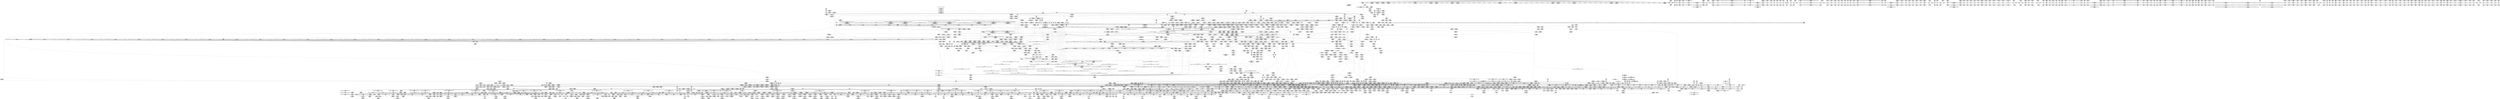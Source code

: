 digraph {
	CE0x54d63d0 [shape=record,shape=Mrecord,label="{CE0x54d63d0|0:_i8,_array:_GCRE_tomoyo_index2category_constant_39_x_i8_c_00_00_00_00_00_00_00_00_00_00_00_00_00_00_00_00_00_00_00_00_00_00_00_01_01_01_01_01_01_01_01_01_01_01_01_01_01_01_02_,_align_16:_elem_31::|security/tomoyo/util.c,983}"]
	CE0x58ad7b0 [shape=record,shape=Mrecord,label="{CE0x58ad7b0|tomoyo_check_open_permission:_tobool8|security/tomoyo/file.c,758|*SummSource*}"]
	CE0x63b88d0 [shape=record,shape=Mrecord,label="{CE0x63b88d0|rcu_lock_release:_tmp|*SummSink*}"]
	CE0x468a010 [shape=record,shape=Mrecord,label="{CE0x468a010|tomoyo_check_open_permission:_idxprom|security/tomoyo/file.c,738|*SummSource*}"]
	CE0x7c8ee90 [shape=record,shape=Mrecord,label="{CE0x7c8ee90|i64*_getelementptr_inbounds_(_10_x_i64_,_10_x_i64_*___llvm_gcov_ctr34,_i64_0,_i64_9)|*Constant*|*SummSink*}"]
	CE0x55dae50 [shape=record,shape=Mrecord,label="{CE0x55dae50|tomoyo_get_mode:_mode.1}"]
	CE0x72d44e0 [shape=record,shape=Mrecord,label="{CE0x72d44e0|GLOBAL:_tomoyo_profile|*Constant*}"]
	CE0x49633a0 [shape=record,shape=Mrecord,label="{CE0x49633a0|0:_i8,_array:_GCRE_tomoyo_index2category_constant_39_x_i8_c_00_00_00_00_00_00_00_00_00_00_00_00_00_00_00_00_00_00_00_00_00_00_00_01_01_01_01_01_01_01_01_01_01_01_01_01_01_01_02_,_align_16:_elem_25::|security/tomoyo/util.c,983}"]
	CE0x4898970 [shape=record,shape=Mrecord,label="{CE0x4898970|i64_176|*Constant*|*SummSink*}"]
	CE0x63f64a0 [shape=record,shape=Mrecord,label="{CE0x63f64a0|tomoyo_fill_path_info:_const_len6|security/tomoyo/util.c,668}"]
	CE0x5509cc0 [shape=record,shape=Mrecord,label="{CE0x5509cc0|tomoyo_const_part_length:_incdec.ptr19|security/tomoyo/util.c,643|*SummSource*}"]
	CE0x64b8c40 [shape=record,shape=Mrecord,label="{CE0x64b8c40|tomoyo_const_part_length:_tmp24|security/tomoyo/util.c,640}"]
	CE0x54295e0 [shape=record,shape=Mrecord,label="{CE0x54295e0|get_current:_tmp3|*SummSource*}"]
	CE0x574ba20 [shape=record,shape=Mrecord,label="{CE0x574ba20|get_current:_bb|*SummSource*}"]
	CE0x7d59cd0 [shape=record,shape=Mrecord,label="{CE0x7d59cd0|tomoyo_check_open_permission:_tobool16|security/tomoyo/file.c,761|*SummSource*}"]
	CE0x7c8efc0 [shape=record,shape=Mrecord,label="{CE0x7c8efc0|tomoyo_path_permission:_retval.0|*SummSource*}"]
	CE0x6675150 [shape=record,shape=Mrecord,label="{CE0x6675150|tomoyo_const_part_length:_tmp9|security/tomoyo/util.c,626|*SummSink*}"]
	CE0x63df7d0 [shape=record,shape=Mrecord,label="{CE0x63df7d0|tomoyo_domain:_tmp17|security/tomoyo/common.h,1205}"]
	CE0x4933ea0 [shape=record,shape=Mrecord,label="{CE0x4933ea0|i32_3|*Constant*}"]
	CE0x647f8f0 [shape=record,shape=Mrecord,label="{CE0x647f8f0|tomoyo_fill_path_info:_tmp13|*LoadInst*|security/tomoyo/util.c,668|*SummSink*}"]
	CE0x64b7f80 [shape=record,shape=Mrecord,label="{CE0x64b7f80|tomoyo_const_part_length:_incdec.ptr|security/tomoyo/util.c,626|*SummSink*}"]
	CE0x7d05b20 [shape=record,shape=Mrecord,label="{CE0x7d05b20|tomoyo_const_part_length:_tmp18|security/tomoyo/util.c,627|*SummSink*}"]
	CE0x55cd1c0 [shape=record,shape=Mrecord,label="{CE0x55cd1c0|GLOBAL:_tomoyo_domain|*Constant*|*SummSink*}"]
	CE0x63011d0 [shape=record,shape=Mrecord,label="{CE0x63011d0|tomoyo_get_mode:_conv|security/tomoyo/util.c,982}"]
	CE0x638afa0 [shape=record,shape=Mrecord,label="{CE0x638afa0|i32_92|*Constant*|*SummSink*}"]
	CE0x544fe80 [shape=record,shape=Mrecord,label="{CE0x544fe80|tomoyo_domain:_tmp10|security/tomoyo/common.h,1205|*SummSink*}"]
	CE0x65b7370 [shape=record,shape=Mrecord,label="{CE0x65b7370|tomoyo_get_realpath:_tmp8|security/tomoyo/file.c,152}"]
	CE0x4840060 [shape=record,shape=Mrecord,label="{CE0x4840060|tomoyo_domain:_tmp8|security/tomoyo/common.h,1205|*SummSource*}"]
	CE0x5676870 [shape=record,shape=Mrecord,label="{CE0x5676870|srcu_read_lock:_tmp|*SummSink*}"]
	CE0x554d1a0 [shape=record,shape=Mrecord,label="{CE0x554d1a0|i64_2|*Constant*}"]
	CE0x6536500 [shape=record,shape=Mrecord,label="{CE0x6536500|i32_8|*Constant*|*SummSink*}"]
	CE0x7e28150 [shape=record,shape=Mrecord,label="{CE0x7e28150|_ret_i32_%retval.0,_!dbg_!38957|security/tomoyo/util.c,652|*SummSource*}"]
	CE0x7e093b0 [shape=record,shape=Mrecord,label="{CE0x7e093b0|tomoyo_get_mode:_tmp11|security/tomoyo/util.c,982}"]
	CE0x7d04cc0 [shape=record,shape=Mrecord,label="{CE0x7d04cc0|tomoyo_domain:_land.lhs.true2|*SummSink*}"]
	CE0x66e7620 [shape=record,shape=Mrecord,label="{CE0x66e7620|tomoyo_domain:_tmp6|security/tomoyo/common.h,1205|*SummSource*}"]
	CE0x55b2cc0 [shape=record,shape=Mrecord,label="{CE0x55b2cc0|i32_10|*Constant*|*SummSink*}"]
	CE0x4ac98c0 [shape=record,shape=Mrecord,label="{CE0x4ac98c0|tomoyo_check_open_permission:_tmp52|security/tomoyo/file.c,773}"]
	CE0x681fde0 [shape=record,shape=Mrecord,label="{CE0x681fde0|0:_i32,_:_GCMR___llvm_gcov_global_state_pred45_internal_unnamed_addr_global_i32_-1:_elem_0:default:}"]
	CE0x67e0a20 [shape=record,shape=Mrecord,label="{CE0x67e0a20|_ret_i32_%conv6,_!dbg_!38926|security/tomoyo/util.c,1011|*SummSink*}"]
	CE0x7e190b0 [shape=record,shape=Mrecord,label="{CE0x7e190b0|i64_ptrtoint_(i8*_blockaddress(_rcu_lock_release,_%__here)_to_i64)|*Constant*|*SummSource*}"]
	CE0x681f600 [shape=record,shape=Mrecord,label="{CE0x681f600|rcu_lock_release:_tmp6|*SummSink*}"]
	CE0x639b2b0 [shape=record,shape=Mrecord,label="{CE0x639b2b0|i64*_getelementptr_inbounds_(_2_x_i64_,_2_x_i64_*___llvm_gcov_ctr31,_i64_0,_i64_1)|*Constant*|*SummSource*}"]
	CE0x65fe9f0 [shape=record,shape=Mrecord,label="{CE0x65fe9f0|tomoyo_check_open_permission:_tmp23|security/tomoyo/file.c,758}"]
	CE0x7e27540 [shape=record,shape=Mrecord,label="{CE0x7e27540|tomoyo_const_part_length:_retval.0|*SummSource*}"]
	CE0x64ef280 [shape=record,shape=Mrecord,label="{CE0x64ef280|tomoyo_const_part_length:_tmp39|security/tomoyo/util.c,644|*SummSource*}"]
	CE0x57c5f70 [shape=record,shape=Mrecord,label="{CE0x57c5f70|i64_9|*Constant*|*SummSink*}"]
	CE0x4a5b700 [shape=record,shape=Mrecord,label="{CE0x4a5b700|_ret_void,_!dbg_!38929|security/tomoyo/util.c,670}"]
	CE0x481dce0 [shape=record,shape=Mrecord,label="{CE0x481dce0|tomoyo_get_mode:_tmp9|security/tomoyo/util.c,981}"]
	CE0x63e62b0 [shape=record,shape=Mrecord,label="{CE0x63e62b0|tomoyo_get_mode:_tmp25|security/tomoyo/util.c,987}"]
	CE0x64e2c80 [shape=record,shape=Mrecord,label="{CE0x64e2c80|tomoyo_check_open_permission:_r|security/tomoyo/file.c, 741|*SummSink*}"]
	CE0x674dc60 [shape=record,shape=Mrecord,label="{CE0x674dc60|tomoyo_get_mode:_entry}"]
	CE0x68a78c0 [shape=record,shape=Mrecord,label="{CE0x68a78c0|i64_5|*Constant*|*SummSink*}"]
	CE0x62d1c00 [shape=record,shape=Mrecord,label="{CE0x62d1c00|tomoyo_get_mode:_index|Function::tomoyo_get_mode&Arg::index::}"]
	CE0x7fdc610 [shape=record,shape=Mrecord,label="{CE0x7fdc610|VOIDTB_TE:_CE_2272,6368_|*MultipleSource*|security/tomoyo/util.c,1010|security/tomoyo/file.c,564|Function::tomoyo_get_mode&Arg::ns::}"]
	CE0x62d2010 [shape=record,shape=Mrecord,label="{CE0x62d2010|_ret_i32_%retval.0,_!dbg_!38935|security/tomoyo/util.c,988|*SummSource*}"]
	CE0x7d8ef00 [shape=record,shape=Mrecord,label="{CE0x7d8ef00|tomoyo_get_mode:_tmp14|security/tomoyo/util.c,983|*SummSink*}"]
	CE0x65b6be0 [shape=record,shape=Mrecord,label="{CE0x65b6be0|tomoyo_path_permission:_cmp|security/tomoyo/file.c,565|*SummSink*}"]
	CE0x65f50b0 [shape=record,shape=Mrecord,label="{CE0x65f50b0|tomoyo_fill_path_info:_is_patterned|security/tomoyo/util.c,668}"]
	CE0x5796360 [shape=record,shape=Mrecord,label="{CE0x5796360|tomoyo_check_open_permission:_tmp21|security/tomoyo/file.c,754|*SummSink*}"]
	CE0x47ae6d0 [shape=record,shape=Mrecord,label="{CE0x47ae6d0|tomoyo_get_mode:_tmp3|security/tomoyo/util.c,978}"]
	CE0x49b26f0 [shape=record,shape=Mrecord,label="{CE0x49b26f0|tomoyo_init_request_info:_tmp13|*LoadInst*|security/tomoyo/util.c,1011|*SummSource*}"]
	CE0x553f820 [shape=record,shape=Mrecord,label="{CE0x553f820|i8_0|*Constant*}"]
	CE0x4916e20 [shape=record,shape=Mrecord,label="{CE0x4916e20|tomoyo_const_part_length:_add29|security/tomoyo/util.c,646}"]
	CE0x6685bc0 [shape=record,shape=Mrecord,label="{CE0x6685bc0|i1_true|*Constant*|*SummSink*}"]
	CE0x64e26c0 [shape=record,shape=Mrecord,label="{CE0x64e26c0|GLOBAL:_tomoyo_fill_path_info|*Constant*|*SummSink*}"]
	CE0x56a9490 [shape=record,shape=Mrecord,label="{CE0x56a9490|tomoyo_check_open_permission:_tmp4|security/tomoyo/file.c,742|*SummSink*}"]
	CE0x682ad00 [shape=record,shape=Mrecord,label="{CE0x682ad00|_ret_i1_%retval.0,_!dbg_!38916|security/tomoyo/file.c,156|*SummSource*}"]
	CE0x7cd2040 [shape=record,shape=Mrecord,label="{CE0x7cd2040|tomoyo_domain:_tmp22|security/tomoyo/common.h,1205|*SummSink*}"]
	CE0x6383230 [shape=record,shape=Mrecord,label="{CE0x6383230|40:_%struct.tomoyo_policy_namespace*,_48:_i8,_:_GCRE_tomoyo_kernel_domain_external_global_%struct.tomoyo_domain_info_49,50_|*MultipleSource*|Function::tomoyo_check_open_permission&Arg::domain::|security/tomoyo/util.c,1007|security/tomoyo/util.c,1005|Function::tomoyo_init_request_info&Arg::domain::}"]
	CE0x551a810 [shape=record,shape=Mrecord,label="{CE0x551a810|tomoyo_check_open_permission:_tmp44|security/tomoyo/file.c,770|*SummSink*}"]
	CE0x638c400 [shape=record,shape=Mrecord,label="{CE0x638c400|tomoyo_read_unlock:_tmp1}"]
	CE0x543aeb0 [shape=record,shape=Mrecord,label="{CE0x543aeb0|tomoyo_read_unlock:_idx|Function::tomoyo_read_unlock&Arg::idx::}"]
	CE0x7f38240 [shape=record,shape=Mrecord,label="{CE0x7f38240|tomoyo_audit_path_log:_tmp6|security/tomoyo/file.c,169}"]
	CE0x5609240 [shape=record,shape=Mrecord,label="{CE0x5609240|tomoyo_get_mode:_conv5|security/tomoyo/util.c,983}"]
	CE0x7c759f0 [shape=record,shape=Mrecord,label="{CE0x7c759f0|0:_i8*,_array:_GCRE_tomoyo_path_keyword_external_constant_11_x_i8*_:_elem_3::|security/tomoyo/file.c,167}"]
	CE0x670f090 [shape=record,shape=Mrecord,label="{CE0x670f090|tomoyo_fill_path_info:_hash|security/tomoyo/util.c,669|*SummSink*}"]
	CE0x63a2160 [shape=record,shape=Mrecord,label="{CE0x63a2160|tomoyo_path_permission:_tmp|*SummSink*}"]
	CE0x6640b80 [shape=record,shape=Mrecord,label="{CE0x6640b80|tomoyo_const_part_length:_tmp45|security/tomoyo/util.c,645}"]
	CE0x6685a40 [shape=record,shape=Mrecord,label="{CE0x6685a40|i1_true|*Constant*|*SummSource*}"]
	CE0x5685b90 [shape=record,shape=Mrecord,label="{CE0x5685b90|i64*_getelementptr_inbounds_(_2_x_i64_,_2_x_i64_*___llvm_gcov_ctr22,_i64_0,_i64_0)|*Constant*|*SummSource*}"]
	CE0x57651f0 [shape=record,shape=Mrecord,label="{CE0x57651f0|tomoyo_check_open_permission:_tmp49|security/tomoyo/file.c,771|*SummSink*}"]
	CE0x649ef60 [shape=record,shape=Mrecord,label="{CE0x649ef60|tomoyo_check_open_permission:_buf|security/tomoyo/file.c, 740}"]
	CE0x49768c0 [shape=record,shape=Mrecord,label="{CE0x49768c0|__llvm_gcov_indirect_counter_increment114:_bb4}"]
	CE0x7cd22c0 [shape=record,shape=Mrecord,label="{CE0x7cd22c0|tomoyo_get_mode:_tmp11|security/tomoyo/util.c,982}"]
	CE0x7efe580 [shape=record,shape=Mrecord,label="{CE0x7efe580|i32_0|*Constant*}"]
	CE0x643a290 [shape=record,shape=Mrecord,label="{CE0x643a290|i64_20|*Constant*|*SummSource*}"]
	CE0x7c9a820 [shape=record,shape=Mrecord,label="{CE0x7c9a820|tomoyo_check_open_permission:_tmp26|security/tomoyo/file.c,759|*SummSink*}"]
	CE0x55bbc60 [shape=record,shape=Mrecord,label="{CE0x55bbc60|tomoyo_read_lock:_tmp2|*SummSink*}"]
	CE0x65cbff0 [shape=record,shape=Mrecord,label="{CE0x65cbff0|tomoyo_path_permission:_call|security/tomoyo/file.c,564}"]
	CE0x5709fe0 [shape=record,shape=Mrecord,label="{CE0x5709fe0|tomoyo_check_open_permission:_conv26|security/tomoyo/file.c,770}"]
	CE0x7dab110 [shape=record,shape=Mrecord,label="{CE0x7dab110|tomoyo_check_open_permission:_tmp37|security/tomoyo/file.c,762|*SummSource*}"]
	CE0x54832b0 [shape=record,shape=Mrecord,label="{CE0x54832b0|tomoyo_path_permission:_type|security/tomoyo/file.c,563}"]
	CE0x53f98a0 [shape=record,shape=Mrecord,label="{CE0x53f98a0|tomoyo_const_part_length:_tmp11|security/tomoyo/util.c,626|*SummSource*}"]
	CE0x4a21550 [shape=record,shape=Mrecord,label="{CE0x4a21550|rcu_lock_release:_tmp2|*SummSource*}"]
	CE0x7d778d0 [shape=record,shape=Mrecord,label="{CE0x7d778d0|tomoyo_check_open_permission:_tmp34|security/tomoyo/file.c,761|*SummSink*}"]
	CE0x7dc4b90 [shape=record,shape=Mrecord,label="{CE0x7dc4b90|tomoyo_check_open_permission:_and18|security/tomoyo/file.c,762}"]
	CE0x6641cf0 [shape=record,shape=Mrecord,label="{CE0x6641cf0|i32_22|*Constant*|*SummSource*}"]
	CE0x681ef00 [shape=record,shape=Mrecord,label="{CE0x681ef00|rcu_lock_release:_tmp6}"]
	CE0x682aa20 [shape=record,shape=Mrecord,label="{CE0x682aa20|tomoyo_get_realpath:_path|Function::tomoyo_get_realpath&Arg::path::|*SummSource*}"]
	CE0x5609320 [shape=record,shape=Mrecord,label="{CE0x5609320|tomoyo_get_mode:_conv5|security/tomoyo/util.c,983|*SummSink*}"]
	CE0x633bd20 [shape=record,shape=Mrecord,label="{CE0x633bd20|_call_void_lockdep_rcu_suspicious(i8*_getelementptr_inbounds_(_25_x_i8_,_25_x_i8_*_.str12,_i32_0,_i32_0),_i32_1205,_i8*_getelementptr_inbounds_(_45_x_i8_,_45_x_i8_*_.str13,_i32_0,_i32_0))_#9,_!dbg_!38917|security/tomoyo/common.h,1205|*SummSink*}"]
	CE0x661bc70 [shape=record,shape=Mrecord,label="{CE0x661bc70|rcu_lock_acquire:___here}"]
	CE0x67d57d0 [shape=record,shape=Mrecord,label="{CE0x67d57d0|tomoyo_const_part_length:_tmp24|security/tomoyo/util.c,640|*SummSink*}"]
	CE0x7d05320 [shape=record,shape=Mrecord,label="{CE0x7d05320|i64*_getelementptr_inbounds_(_31_x_i64_,_31_x_i64_*___llvm_gcov_ctr43150,_i64_0,_i64_21)|*Constant*|*SummSink*}"]
	CE0x5737c40 [shape=record,shape=Mrecord,label="{CE0x5737c40|rcu_lock_acquire:_tmp4|include/linux/rcupdate.h,418|*SummSink*}"]
	CE0x49099a0 [shape=record,shape=Mrecord,label="{CE0x49099a0|0:_i8,_array:_GCRE_tomoyo_index2category_constant_39_x_i8_c_00_00_00_00_00_00_00_00_00_00_00_00_00_00_00_00_00_00_00_00_00_00_00_01_01_01_01_01_01_01_01_01_01_01_01_01_01_01_02_,_align_16:_elem_4::|security/tomoyo/util.c,983}"]
	CE0x673dd50 [shape=record,shape=Mrecord,label="{CE0x673dd50|128:_i8*,_1208:_%struct.file*,_:_CMRE_40,41_}"]
	CE0x56306b0 [shape=record,shape=Mrecord,label="{CE0x56306b0|i64*_getelementptr_inbounds_(_5_x_i64_,_5_x_i64_*___llvm_gcov_ctr28130,_i64_0,_i64_4)|*Constant*|*SummSource*}"]
	CE0x65a1ab0 [shape=record,shape=Mrecord,label="{CE0x65a1ab0|__llvm_gcov_indirect_counter_increment114:_tmp|*SummSource*}"]
	CE0x6226790 [shape=record,shape=Mrecord,label="{CE0x6226790|i64_11|*Constant*|*SummSink*}"]
	CE0x64c38f0 [shape=record,shape=Mrecord,label="{CE0x64c38f0|tomoyo_init_request_info:_tmp8|security/tomoyo/util.c,1005}"]
	CE0x7dc95b0 [shape=record,shape=Mrecord,label="{CE0x7dc95b0|tomoyo_fill_path_info:_conv3|security/tomoyo/util.c,666|*SummSource*}"]
	CE0x5429320 [shape=record,shape=Mrecord,label="{CE0x5429320|tomoyo_const_part_length:_incdec.ptr7|security/tomoyo/util.c,631|*SummSink*}"]
	CE0x47a68d0 [shape=record,shape=Mrecord,label="{CE0x47a68d0|tomoyo_fill_path_info:_tmp3|security/tomoyo/util.c,667}"]
	CE0x47aecd0 [shape=record,shape=Mrecord,label="{CE0x47aecd0|i8*_getelementptr_inbounds_(_25_x_i8_,_25_x_i8_*_.str12,_i32_0,_i32_0)|*Constant*}"]
	CE0x57abb40 [shape=record,shape=Mrecord,label="{CE0x57abb40|tomoyo_check_open_permission:_conv6|security/tomoyo/file.c,758|*SummSource*}"]
	CE0x546ab30 [shape=record,shape=Mrecord,label="{CE0x546ab30|_call_void_tomoyo_read_unlock(i32_%call)_#9,_!dbg_!38959|security/tomoyo/file.c,769|*SummSink*}"]
	CE0x49040a0 [shape=record,shape=Mrecord,label="{CE0x49040a0|tomoyo_get_mode:_tmp6|security/tomoyo/util.c,978|*SummSink*}"]
	CE0x5492560 [shape=record,shape=Mrecord,label="{CE0x5492560|tomoyo_domain:_tmp3|*SummSource*}"]
	CE0x7db21f0 [shape=record,shape=Mrecord,label="{CE0x7db21f0|tomoyo_get_mode:_tmp13|security/tomoyo/util.c,982|*SummSink*}"]
	CE0x7d08340 [shape=record,shape=Mrecord,label="{CE0x7d08340|get_current:_tmp4|./arch/x86/include/asm/current.h,14|*SummSink*}"]
	CE0x550a2a0 [shape=record,shape=Mrecord,label="{CE0x550a2a0|tomoyo_const_part_length:_while.body|*SummSink*}"]
	CE0x4a5b160 [shape=record,shape=Mrecord,label="{CE0x4a5b160|tomoyo_fill_path_info:_entry|*SummSource*}"]
	CE0x6874180 [shape=record,shape=Mrecord,label="{CE0x6874180|tomoyo_domain:_bb|*SummSource*}"]
	CE0x6892a60 [shape=record,shape=Mrecord,label="{CE0x6892a60|tomoyo_audit_path_log:_bb|*SummSource*}"]
	CE0x49b1bc0 [shape=record,shape=Mrecord,label="{CE0x49b1bc0|tomoyo_init_request_info:_mode|security/tomoyo/util.c,1010|*SummSource*}"]
	CE0x54928e0 [shape=record,shape=Mrecord,label="{CE0x54928e0|_call_void_mcount()_#3|*SummSource*}"]
	CE0x68aa830 [shape=record,shape=Mrecord,label="{CE0x68aa830|tomoyo_path_permission:_tmp12|security/tomoyo/file.c,566|*SummSource*}"]
	CE0x72cc3f0 [shape=record,shape=Mrecord,label="{CE0x72cc3f0|tomoyo_fill_path_info:_tmp9|security/tomoyo/util.c,667|*SummSource*}"]
	CE0x7f1edd0 [shape=record,shape=Mrecord,label="{CE0x7f1edd0|tomoyo_path_permission:_tmp19|security/tomoyo/file.c,573|*SummSource*}"]
	CE0x7f7dc70 [shape=record,shape=Mrecord,label="{CE0x7f7dc70|tomoyo_get_mode:_config|security/tomoyo/util.c,981}"]
	CE0x7d888e0 [shape=record,shape=Mrecord,label="{CE0x7d888e0|i64*_getelementptr_inbounds_(_2_x_i64_,_2_x_i64_*___llvm_gcov_ctr21,_i64_0,_i64_1)|*Constant*}"]
	CE0x660e570 [shape=record,shape=Mrecord,label="{CE0x660e570|srcu_read_lock:_call|include/linux/srcu.h,220}"]
	CE0x6582ca0 [shape=record,shape=Mrecord,label="{CE0x6582ca0|tomoyo_audit_path_log:_tmp4|security/tomoyo/file.c,168|*SummSource*}"]
	CE0x7e28af0 [shape=record,shape=Mrecord,label="{CE0x7e28af0|0:_i8,_array:_GCRE_tomoyo_index2category_constant_39_x_i8_c_00_00_00_00_00_00_00_00_00_00_00_00_00_00_00_00_00_00_00_00_00_00_00_01_01_01_01_01_01_01_01_01_01_01_01_01_01_01_02_,_align_16:_elem_13::|security/tomoyo/util.c,983}"]
	CE0x65b8d40 [shape=record,shape=Mrecord,label="{CE0x65b8d40|tomoyo_const_part_length:_tmp40|security/tomoyo/util.c,644}"]
	CE0x6502b50 [shape=record,shape=Mrecord,label="{CE0x6502b50|i64*_null|*Constant*|*SummSink*}"]
	CE0x56287e0 [shape=record,shape=Mrecord,label="{CE0x56287e0|i64_8|*Constant*}"]
	CE0x5738010 [shape=record,shape=Mrecord,label="{CE0x5738010|tomoyo_get_mode:_tmp6|security/tomoyo/util.c,978}"]
	CE0x63cee40 [shape=record,shape=Mrecord,label="{CE0x63cee40|40:_%struct.tomoyo_policy_namespace*,_48:_i8,_:_GCRE_tomoyo_kernel_domain_external_global_%struct.tomoyo_domain_info_56,57_}"]
	CE0x7cf3080 [shape=record,shape=Mrecord,label="{CE0x7cf3080|tomoyo_check_open_permission:_tobool12|security/tomoyo/file.c,761}"]
	CE0x49900b0 [shape=record,shape=Mrecord,label="{CE0x49900b0|tomoyo_path_permission:_tmp24|security/tomoyo/file.c,575}"]
	CE0x5403dd0 [shape=record,shape=Mrecord,label="{CE0x5403dd0|GLOBAL:___llvm_gcov_global_state_pred45|Global_var:__llvm_gcov_global_state_pred45|*SummSource*}"]
	CE0x47ae460 [shape=record,shape=Mrecord,label="{CE0x47ae460|_call_void_mcount()_#3|*SummSink*}"]
	CE0x6581de0 [shape=record,shape=Mrecord,label="{CE0x6581de0|tomoyo_audit_path_log:_tmp4|security/tomoyo/file.c,168|*SummSink*}"]
	CE0x62c8160 [shape=record,shape=Mrecord,label="{CE0x62c8160|tomoyo_get_mode:_ns|Function::tomoyo_get_mode&Arg::ns::|*SummSource*}"]
	CE0x64771a0 [shape=record,shape=Mrecord,label="{CE0x64771a0|tomoyo_get_mode:_tmp26|security/tomoyo/util.c,987|*SummSink*}"]
	CE0x4907470 [shape=record,shape=Mrecord,label="{CE0x4907470|tomoyo_check_open_permission:_tmp3|security/tomoyo/file.c,741|*SummSink*}"]
	CE0x6429f40 [shape=record,shape=Mrecord,label="{CE0x6429f40|i64*_getelementptr_inbounds_(_6_x_i64_,_6_x_i64_*___llvm_gcov_ctr25,_i64_0,_i64_0)|*Constant*}"]
	CE0x633b160 [shape=record,shape=Mrecord,label="{CE0x633b160|i64_4|*Constant*}"]
	CE0x574b5f0 [shape=record,shape=Mrecord,label="{CE0x574b5f0|i8*_undef|*Constant*|*SummSink*}"]
	CE0x65f5300 [shape=record,shape=Mrecord,label="{CE0x65f5300|tomoyo_fill_path_info:_is_patterned|security/tomoyo/util.c,668|*SummSink*}"]
	CE0x549ee70 [shape=record,shape=Mrecord,label="{CE0x549ee70|_call_void_mcount()_#3|*SummSource*}"]
	CE0x68a47d0 [shape=record,shape=Mrecord,label="{CE0x68a47d0|tomoyo_const_part_length:_tmp30|security/tomoyo/util.c,641|*SummSink*}"]
	CE0x7e18aa0 [shape=record,shape=Mrecord,label="{CE0x7e18aa0|i32_1|*Constant*}"]
	CE0x565bcb0 [shape=record,shape=Mrecord,label="{CE0x565bcb0|tomoyo_path_permission:_tmp16|security/tomoyo/file.c,571}"]
	CE0x6727600 [shape=record,shape=Mrecord,label="{CE0x6727600|i64_0|*Constant*}"]
	CE0x4957f90 [shape=record,shape=Mrecord,label="{CE0x4957f90|_call_void_mcount()_#3|*SummSink*}"]
	CE0x634da80 [shape=record,shape=Mrecord,label="{CE0x634da80|tomoyo_check_open_permission:_if.then|*SummSource*}"]
	CE0x551c520 [shape=record,shape=Mrecord,label="{CE0x551c520|tomoyo_path_permission:_cmp10|security/tomoyo/file.c,573|*SummSink*}"]
	CE0x5483630 [shape=record,shape=Mrecord,label="{CE0x5483630|_call_void_tomoyo_fill_path_info(%struct.tomoyo_path_info*_%buf)_#9,_!dbg_!38913|security/tomoyo/file.c,152|*SummSource*}"]
	CE0x7f85d50 [shape=record,shape=Mrecord,label="{CE0x7f85d50|rcu_lock_release:_tmp}"]
	CE0x4908f80 [shape=record,shape=Mrecord,label="{CE0x4908f80|tomoyo_get_mode:_config|security/tomoyo/util.c,981|*SummSource*}"]
	CE0x66408f0 [shape=record,shape=Mrecord,label="{CE0x66408f0|tomoyo_const_part_length:_tmp45|security/tomoyo/util.c,645|*SummSink*}"]
	"CONST[source:1(input),value:2(dynamic)][purpose:{subject}]"
	CE0x7d08820 [shape=record,shape=Mrecord,label="{CE0x7d08820|tomoyo_const_part_length:_tmp6|security/tomoyo/util.c,625|*SummSink*}"]
	CE0x56769c0 [shape=record,shape=Mrecord,label="{CE0x56769c0|srcu_read_lock:_tmp1}"]
	CE0x4907620 [shape=record,shape=Mrecord,label="{CE0x4907620|tomoyo_check_open_permission:_tmp4|security/tomoyo/file.c,742}"]
	CE0x5618bc0 [shape=record,shape=Mrecord,label="{CE0x5618bc0|_call_void_lock_release(%struct.lockdep_map*_%map,_i32_1,_i64_ptrtoint_(i8*_blockaddress(_rcu_lock_release,_%__here)_to_i64))_#9,_!dbg_!38907|include/linux/rcupdate.h,423|*SummSink*}"]
	CE0x663a880 [shape=record,shape=Mrecord,label="{CE0x663a880|0:_%struct.tomoyo_obj_info*,_16:_%struct.tomoyo_domain_info*,_24:_%struct.tomoyo_path_info*,_40:_i8,_72:_i8,_75:_i8,_76:_i8,_77:_i8,_:_SCMRE_52,53_}"]
	CE0x6458100 [shape=record,shape=Mrecord,label="{CE0x6458100|i32_78|*Constant*}"]
	CE0x4958840 [shape=record,shape=Mrecord,label="{CE0x4958840|tomoyo_get_mode:_if.end14}"]
	CE0x67b59b0 [shape=record,shape=Mrecord,label="{CE0x67b59b0|tomoyo_init_request_info:_entry|*SummSink*}"]
	CE0x7caba30 [shape=record,shape=Mrecord,label="{CE0x7caba30|tomoyo_const_part_length:_sw.bb}"]
	CE0x4904350 [shape=record,shape=Mrecord,label="{CE0x4904350|tomoyo_get_mode:_tmp6|security/tomoyo/util.c,978|*SummSource*}"]
	CE0x6467a30 [shape=record,shape=Mrecord,label="{CE0x6467a30|tomoyo_const_part_length:_len.0|*SummSink*}"]
	CE0x66ff450 [shape=record,shape=Mrecord,label="{CE0x66ff450|tomoyo_fill_path_info:_land.rhs|*SummSource*}"]
	CE0x68aa2e0 [shape=record,shape=Mrecord,label="{CE0x68aa2e0|tomoyo_path_permission:_idxprom|security/tomoyo/file.c,563|*SummSink*}"]
	CE0x7fc7230 [shape=record,shape=Mrecord,label="{CE0x7fc7230|0:_i8,_array:_GCRE_tomoyo_index2category_constant_39_x_i8_c_00_00_00_00_00_00_00_00_00_00_00_00_00_00_00_00_00_00_00_00_00_00_00_01_01_01_01_01_01_01_01_01_01_01_01_01_01_01_02_,_align_16:_elem_6::|security/tomoyo/util.c,983}"]
	CE0x4822160 [shape=record,shape=Mrecord,label="{CE0x4822160|GLOBAL:_.str|Global_var:.str|*SummSink*}"]
	CE0x68a7ee0 [shape=record,shape=Mrecord,label="{CE0x68a7ee0|i64_6|*Constant*|*SummSink*}"]
	CE0x4917630 [shape=record,shape=Mrecord,label="{CE0x4917630|tomoyo_const_part_length:_tmp15|security/tomoyo/util.c,627}"]
	CE0x633b7d0 [shape=record,shape=Mrecord,label="{CE0x633b7d0|0:_i8,_:_GCRE_tomoyo_policy_loaded_global_i8_0,_align_1:_elem_0:default:}"]
	CE0x7f7dc00 [shape=record,shape=Mrecord,label="{CE0x7f7dc00|i32_6|*Constant*|*SummSink*}"]
	CE0x6498a90 [shape=record,shape=Mrecord,label="{CE0x6498a90|COLLAPSED:_GCMRE___llvm_gcov_ctr31_internal_global_2_x_i64_zeroinitializer:_elem_0:default:}"]
	CE0x64ef7c0 [shape=record,shape=Mrecord,label="{CE0x64ef7c0|tomoyo_const_part_length:_conv24|security/tomoyo/util.c,644}"]
	CE0x641c000 [shape=record,shape=Mrecord,label="{CE0x641c000|GLOBAL:___llvm_gcov_ctr31133|Global_var:__llvm_gcov_ctr31133}"]
	CE0x64c3ee0 [shape=record,shape=Mrecord,label="{CE0x64c3ee0|i64*_getelementptr_inbounds_(_5_x_i64_,_5_x_i64_*___llvm_gcov_ctr32134,_i64_0,_i64_4)|*Constant*}"]
	CE0x72d6430 [shape=record,shape=Mrecord,label="{CE0x72d6430|tomoyo_audit_path_log:_filename|security/tomoyo/file.c,169}"]
	CE0x7f94cb0 [shape=record,shape=Mrecord,label="{CE0x7f94cb0|_call_void_mcount()_#3}"]
	CE0x4a7a510 [shape=record,shape=Mrecord,label="{CE0x4a7a510|__llvm_gcov_indirect_counter_increment114:_tmp3|*SummSource*}"]
	CE0x6419ca0 [shape=record,shape=Mrecord,label="{CE0x6419ca0|i64*_getelementptr_inbounds_(_11_x_i64_,_11_x_i64_*___llvm_gcov_ctr54147,_i64_0,_i64_10)|*Constant*}"]
	CE0x6746a20 [shape=record,shape=Mrecord,label="{CE0x6746a20|tomoyo_get_mode:_call|security/tomoyo/util.c,980|*SummSink*}"]
	CE0x7d48fc0 [shape=record,shape=Mrecord,label="{CE0x7d48fc0|tomoyo_get_realpath:_if.end}"]
	CE0x647fd10 [shape=record,shape=Mrecord,label="{CE0x647fd10|tomoyo_fill_path_info:_conv7|security/tomoyo/util.c,668}"]
	CE0x49f9380 [shape=record,shape=Mrecord,label="{CE0x49f9380|rcu_lock_release:___here|*SummSource*}"]
	CE0x57379c0 [shape=record,shape=Mrecord,label="{CE0x57379c0|rcu_lock_acquire:_tmp4|include/linux/rcupdate.h,418|*SummSource*}"]
	CE0x7f1f220 [shape=record,shape=Mrecord,label="{CE0x7f1f220|tomoyo_path_permission:_tmp20|security/tomoyo/file.c,573}"]
	CE0x6639ca0 [shape=record,shape=Mrecord,label="{CE0x6639ca0|0:_%struct.tomoyo_obj_info*,_16:_%struct.tomoyo_domain_info*,_24:_%struct.tomoyo_path_info*,_40:_i8,_72:_i8,_75:_i8,_76:_i8,_77:_i8,_:_SCMRE_47,48_}"]
	CE0x553ba50 [shape=record,shape=Mrecord,label="{CE0x553ba50|tomoyo_path_permission:_tmp17|security/tomoyo/file.c,571|*SummSource*}"]
	CE0x640ad00 [shape=record,shape=Mrecord,label="{CE0x640ad00|tomoyo_read_unlock:_tmp}"]
	CE0x49096b0 [shape=record,shape=Mrecord,label="{CE0x49096b0|tomoyo_fill_path_info:_call2|security/tomoyo/util.c,666|*SummSink*}"]
	CE0x4841360 [shape=record,shape=Mrecord,label="{CE0x4841360|i64*_getelementptr_inbounds_(_4_x_i64_,_4_x_i64_*___llvm_gcov_ctr24,_i64_0,_i64_3)|*Constant*}"]
	CE0x63e68b0 [shape=record,shape=Mrecord,label="{CE0x63e68b0|tomoyo_get_mode:_tmp25|security/tomoyo/util.c,987|*SummSource*}"]
	CE0x6458220 [shape=record,shape=Mrecord,label="{CE0x6458220|i32_78|*Constant*|*SummSource*}"]
	CE0x62bc860 [shape=record,shape=Mrecord,label="{CE0x62bc860|tomoyo_fill_path_info:_is_dir|security/tomoyo/util.c,667|*SummSink*}"]
	CE0x498d550 [shape=record,shape=Mrecord,label="{CE0x498d550|VOIDTB_TE:_SCMRE_16,24_|*MultipleSource*|security/tomoyo/file.c, 742|security/tomoyo/file.c,742|security/tomoyo/file.c,742}"]
	CE0x65e6220 [shape=record,shape=Mrecord,label="{CE0x65e6220|tomoyo_check_open_permission:_tmp24|security/tomoyo/file.c,758}"]
	CE0x659ebf0 [shape=record,shape=Mrecord,label="{CE0x659ebf0|srcu_read_unlock:_sp|Function::srcu_read_unlock&Arg::sp::|*SummSink*}"]
	CE0x54923e0 [shape=record,shape=Mrecord,label="{CE0x54923e0|tomoyo_domain:_tmp3}"]
	CE0x64210c0 [shape=record,shape=Mrecord,label="{CE0x64210c0|get_current:_entry|*SummSink*}"]
	CE0x6726780 [shape=record,shape=Mrecord,label="{CE0x6726780|128:_i8*,_1208:_%struct.file*,_:_CMRE_16,20_|*MultipleSource*|security/tomoyo/common.h,1205|security/tomoyo/common.h,1205}"]
	CE0x66eecb0 [shape=record,shape=Mrecord,label="{CE0x66eecb0|GLOBAL:_tomoyo_domain.__warned|Global_var:tomoyo_domain.__warned|*SummSink*}"]
	CE0x66ed3c0 [shape=record,shape=Mrecord,label="{CE0x66ed3c0|tomoyo_fill_path_info:_tmp5|security/tomoyo/util.c,667|*SummSource*}"]
	CE0x551bdd0 [shape=record,shape=Mrecord,label="{CE0x551bdd0|_ret_i32_%call,_!dbg_!38912|security/tomoyo/file.c,167}"]
	CE0x4ac9be0 [shape=record,shape=Mrecord,label="{CE0x4ac9be0|tomoyo_check_open_permission:_tmp52|security/tomoyo/file.c,773|*SummSink*}"]
	CE0x6641e40 [shape=record,shape=Mrecord,label="{CE0x6641e40|i32_22|*Constant*|*SummSink*}"]
	CE0x55095f0 [shape=record,shape=Mrecord,label="{CE0x55095f0|tomoyo_const_part_length:_tmp7|security/tomoyo/util.c,625|*SummSource*}"]
	CE0x5844280 [shape=record,shape=Mrecord,label="{CE0x5844280|tomoyo_domain:_if.then|*SummSink*}"]
	CE0x553c410 [shape=record,shape=Mrecord,label="{CE0x553c410|tomoyo_path_permission:_filename5|security/tomoyo/file.c,568}"]
	CE0x6308f40 [shape=record,shape=Mrecord,label="{CE0x6308f40|i64*_getelementptr_inbounds_(_12_x_i64_,_12_x_i64_*___llvm_gcov_ctr31133,_i64_0,_i64_9)|*Constant*|*SummSource*}"]
	CE0x7fc6dd0 [shape=record,shape=Mrecord,label="{CE0x7fc6dd0|tomoyo_const_part_length:_entry|*SummSource*}"]
	CE0x6586790 [shape=record,shape=Mrecord,label="{CE0x6586790|tomoyo_get_mode:_retval.0}"]
	CE0x5628770 [shape=record,shape=Mrecord,label="{CE0x5628770|tomoyo_get_mode:_tmp18|security/tomoyo/util.c,985}"]
	CE0x493d4e0 [shape=record,shape=Mrecord,label="{CE0x493d4e0|tomoyo_const_part_length:_len.0}"]
	CE0x62c7ce0 [shape=record,shape=Mrecord,label="{CE0x62c7ce0|GLOBAL:_tomoyo_get_mode|*Constant*|*SummSource*}"]
	CE0x4693650 [shape=record,shape=Mrecord,label="{CE0x4693650|tomoyo_fill_path_info:_idxprom|security/tomoyo/util.c,667}"]
	CE0x55a7460 [shape=record,shape=Mrecord,label="{CE0x55a7460|i1_false|*Constant*}"]
	CE0x6535c00 [shape=record,shape=Mrecord,label="{CE0x6535c00|tomoyo_check_open_permission:_path1|security/tomoyo/file.c,742}"]
	CE0x5619540 [shape=record,shape=Mrecord,label="{CE0x5619540|i64_ptrtoint_(i8*_blockaddress(_rcu_lock_release,_%__here)_to_i64)|*Constant*}"]
	CE0x6308bd0 [shape=record,shape=Mrecord,label="{CE0x6308bd0|i64*_getelementptr_inbounds_(_12_x_i64_,_12_x_i64_*___llvm_gcov_ctr31133,_i64_0,_i64_9)|*Constant*}"]
	CE0x7c9e300 [shape=record,shape=Mrecord,label="{CE0x7c9e300|tomoyo_path_permission:_operation|Function::tomoyo_path_permission&Arg::operation::|*SummSink*}"]
	CE0x48d34e0 [shape=record,shape=Mrecord,label="{CE0x48d34e0|tomoyo_check_open_permission:_obj|security/tomoyo/file.c, 742}"]
	CE0x48221d0 [shape=record,shape=Mrecord,label="{CE0x48221d0|i32_0|*Constant*}"]
	CE0x54a08d0 [shape=record,shape=Mrecord,label="{CE0x54a08d0|_call_void_lock_acquire(%struct.lockdep_map*_%map,_i32_0,_i32_0,_i32_2,_i32_0,_%struct.lockdep_map*_null,_i64_ptrtoint_(i8*_blockaddress(_rcu_lock_acquire,_%__here)_to_i64))_#9,_!dbg_!38907|include/linux/rcupdate.h,418}"]
	CE0x54c6180 [shape=record,shape=Mrecord,label="{CE0x54c6180|40:_%struct.tomoyo_policy_namespace*,_48:_i8,_:_GCRE_tomoyo_kernel_domain_external_global_%struct.tomoyo_domain_info_8,16_|*MultipleSource*|Function::tomoyo_check_open_permission&Arg::domain::|security/tomoyo/util.c,1007|security/tomoyo/util.c,1005|Function::tomoyo_init_request_info&Arg::domain::}"]
	CE0x62d59d0 [shape=record,shape=Mrecord,label="{CE0x62d59d0|i32_9|*Constant*}"]
	CE0x650d6f0 [shape=record,shape=Mrecord,label="{CE0x650d6f0|srcu_read_unlock:_entry}"]
	CE0x48f4be0 [shape=record,shape=Mrecord,label="{CE0x48f4be0|tomoyo_get_mode:_cmp|security/tomoyo/util.c,982|*SummSink*}"]
	CE0x7e41280 [shape=record,shape=Mrecord,label="{CE0x7e41280|tomoyo_get_mode:_tmp5|security/tomoyo/util.c,978|*SummSource*}"]
	CE0x4886a60 [shape=record,shape=Mrecord,label="{CE0x4886a60|rcu_lock_acquire:_tmp7}"]
	CE0x7f37d80 [shape=record,shape=Mrecord,label="{CE0x7f37d80|tomoyo_get_mode:_idxprom|security/tomoyo/util.c,981}"]
	CE0x7e5a1d0 [shape=record,shape=Mrecord,label="{CE0x7e5a1d0|tomoyo_check_open_permission:_error.2|*SummSink*}"]
	CE0x66f85d0 [shape=record,shape=Mrecord,label="{CE0x66f85d0|i64*_getelementptr_inbounds_(_12_x_i64_,_12_x_i64_*___llvm_gcov_ctr31133,_i64_0,_i64_11)|*Constant*|*SummSink*}"]
	CE0x54ae1e0 [shape=record,shape=Mrecord,label="{CE0x54ae1e0|tomoyo_domain:_if.end|*SummSink*}"]
	CE0x5492810 [shape=record,shape=Mrecord,label="{CE0x5492810|_call_void_mcount()_#3}"]
	CE0x649e490 [shape=record,shape=Mrecord,label="{CE0x649e490|tomoyo_get_realpath:_tmp6|security/tomoyo/file.c,151|*SummSink*}"]
	CE0x654ee50 [shape=record,shape=Mrecord,label="{CE0x654ee50|i32_5|*Constant*}"]
	CE0x498d190 [shape=record,shape=Mrecord,label="{CE0x498d190|VOIDTB_TE:_SCMRE_0,1_|*MultipleSource*|security/tomoyo/file.c, 742|security/tomoyo/file.c,742|security/tomoyo/file.c,742}"]
	CE0x493d420 [shape=record,shape=Mrecord,label="{CE0x493d420|i32_0|*Constant*}"]
	CE0x4ac9f80 [shape=record,shape=Mrecord,label="{CE0x4ac9f80|tomoyo_check_open_permission:_tmp53|security/tomoyo/file.c,773|*SummSource*}"]
	CE0x647f790 [shape=record,shape=Mrecord,label="{CE0x647f790|tomoyo_fill_path_info:_tmp13|*LoadInst*|security/tomoyo/util.c,668|*SummSource*}"]
	CE0x543ce50 [shape=record,shape=Mrecord,label="{CE0x543ce50|tomoyo_const_part_length:_tmp28|security/tomoyo/util.c,641|*SummSink*}"]
	CE0x7d09150 [shape=record,shape=Mrecord,label="{CE0x7d09150|tomoyo_const_part_length:_tmp12|security/tomoyo/util.c,626|*SummSource*}"]
	CE0x5869dc0 [shape=record,shape=Mrecord,label="{CE0x5869dc0|tomoyo_const_part_length:_tmp14|security/tomoyo/util.c,626}"]
	CE0x67cc4f0 [shape=record,shape=Mrecord,label="{CE0x67cc4f0|tomoyo_check_open_permission:_tmp28|security/tomoyo/file.c,761|*SummSource*}"]
	CE0x4a21bb0 [shape=record,shape=Mrecord,label="{CE0x4a21bb0|tomoyo_const_part_length:_tmp2|security/tomoyo/util.c,624}"]
	CE0x7f745b0 [shape=record,shape=Mrecord,label="{CE0x7f745b0|_call_void_rcu_lock_acquire(%struct.lockdep_map*_%dep_map)_#9,_!dbg_!38906|include/linux/srcu.h,222}"]
	CE0x7fdc850 [shape=record,shape=Mrecord,label="{CE0x7fdc850|tomoyo_fill_path_info:_name1|security/tomoyo/util.c,663}"]
	CE0x633c250 [shape=record,shape=Mrecord,label="{CE0x633c250|tomoyo_const_part_length:_tmp33|security/tomoyo/util.c,642}"]
	CE0x7dfdce0 [shape=record,shape=Mrecord,label="{CE0x7dfdce0|tomoyo_const_part_length:_tmp51|security/tomoyo/util.c,651|*SummSink*}"]
	CE0x7e27f40 [shape=record,shape=Mrecord,label="{CE0x7e27f40|_ret_i32_%retval.0,_!dbg_!38957|security/tomoyo/util.c,652}"]
	CE0x661c920 [shape=record,shape=Mrecord,label="{CE0x661c920|i64_1|*Constant*}"]
	CE0x64e25c0 [shape=record,shape=Mrecord,label="{CE0x64e25c0|GLOBAL:_tomoyo_fill_path_info|*Constant*|*SummSource*}"]
	CE0x481e030 [shape=record,shape=Mrecord,label="{CE0x481e030|i32_6|*Constant*|*SummSource*}"]
	CE0x7f9f750 [shape=record,shape=Mrecord,label="{CE0x7f9f750|tomoyo_fill_path_info:_sub|security/tomoyo/util.c,667|*SummSink*}"]
	CE0x5479640 [shape=record,shape=Mrecord,label="{CE0x5479640|tomoyo_audit_path_log:_name|security/tomoyo/file.c,169|*SummSink*}"]
	CE0x4990480 [shape=record,shape=Mrecord,label="{CE0x4990480|tomoyo_path_permission:_tmp25|security/tomoyo/file.c,575|*SummSink*}"]
	CE0x6756c70 [shape=record,shape=Mrecord,label="{CE0x6756c70|__llvm_gcov_indirect_counter_increment114:_exit}"]
	CE0x6308fb0 [shape=record,shape=Mrecord,label="{CE0x6308fb0|i64*_getelementptr_inbounds_(_12_x_i64_,_12_x_i64_*___llvm_gcov_ctr31133,_i64_0,_i64_9)|*Constant*|*SummSink*}"]
	CE0x62e3b10 [shape=record,shape=Mrecord,label="{CE0x62e3b10|i32_0|*Constant*}"]
	CE0x68929b0 [shape=record,shape=Mrecord,label="{CE0x68929b0|tomoyo_get_mode:_tmp28|security/tomoyo/util.c,988}"]
	CE0x4874d20 [shape=record,shape=Mrecord,label="{CE0x4874d20|tomoyo_const_part_length:_tmp33|security/tomoyo/util.c,642|*SummSource*}"]
	CE0x7fcdda0 [shape=record,shape=Mrecord,label="{CE0x7fcdda0|VOIDTB_TE:_CE_6384,6388_|*MultipleSource*|security/tomoyo/util.c,1010|security/tomoyo/file.c,564|Function::tomoyo_get_mode&Arg::ns::}"]
	CE0x65b8090 [shape=record,shape=Mrecord,label="{CE0x65b8090|tomoyo_const_part_length:_cmp25|security/tomoyo/util.c,644}"]
	CE0x65b7030 [shape=record,shape=Mrecord,label="{CE0x65b7030|tomoyo_get_realpath:_tmp7|security/tomoyo/file.c,152|*SummSink*}"]
	CE0x681f2c0 [shape=record,shape=Mrecord,label="{CE0x681f2c0|i64_5|*Constant*}"]
	CE0x55bbf50 [shape=record,shape=Mrecord,label="{CE0x55bbf50|tomoyo_read_lock:_call|security/tomoyo/common.h,1097}"]
	CE0x7d18330 [shape=record,shape=Mrecord,label="{CE0x7d18330|tomoyo_path_permission:_conv3|security/tomoyo/file.c,565|*SummSink*}"]
	CE0x67c5ea0 [shape=record,shape=Mrecord,label="{CE0x67c5ea0|srcu_read_lock:_bb|*SummSink*}"]
	CE0x632ee30 [shape=record,shape=Mrecord,label="{CE0x632ee30|i64_22|*Constant*|*SummSink*}"]
	CE0x639ba90 [shape=record,shape=Mrecord,label="{CE0x639ba90|tomoyo_read_unlock:_tmp2}"]
	CE0x6582260 [shape=record,shape=Mrecord,label="{CE0x6582260|tomoyo_get_mode:_arrayidx8|security/tomoyo/util.c,983}"]
	CE0x642a010 [shape=record,shape=Mrecord,label="{CE0x642a010|i64*_getelementptr_inbounds_(_6_x_i64_,_6_x_i64_*___llvm_gcov_ctr25,_i64_0,_i64_0)|*Constant*|*SummSource*}"]
	CE0x7d5a360 [shape=record,shape=Mrecord,label="{CE0x7d5a360|i64_14|*Constant*|*SummSink*}"]
	CE0x5633640 [shape=record,shape=Mrecord,label="{CE0x5633640|i32_-1|*Constant*}"]
	CE0x4821fb0 [shape=record,shape=Mrecord,label="{CE0x4821fb0|tomoyo_check_open_permission:_bb|*SummSink*}"]
	CE0x66ed480 [shape=record,shape=Mrecord,label="{CE0x66ed480|tomoyo_fill_path_info:_tmp5|security/tomoyo/util.c,667|*SummSink*}"]
	CE0x7f946f0 [shape=record,shape=Mrecord,label="{CE0x7f946f0|GLOBAL:___llvm_gcov_ctr34|Global_var:__llvm_gcov_ctr34|*SummSink*}"]
	CE0x5485950 [shape=record,shape=Mrecord,label="{CE0x5485950|i64*_getelementptr_inbounds_(_10_x_i64_,_10_x_i64_*___llvm_gcov_ctr34,_i64_0,_i64_4)|*Constant*|*SummSink*}"]
	CE0x4899380 [shape=record,shape=Mrecord,label="{CE0x4899380|tomoyo_check_open_permission:_tmp7|security/tomoyo/file.c,743|*SummSink*}"]
	CE0x555dc50 [shape=record,shape=Mrecord,label="{CE0x555dc50|_call_void_mcount()_#3|*SummSource*}"]
	CE0x66970d0 [shape=record,shape=Mrecord,label="{CE0x66970d0|tomoyo_const_part_length:_incdec.ptr10|security/tomoyo/util.c,640}"]
	CE0x641a1d0 [shape=record,shape=Mrecord,label="{CE0x641a1d0|tomoyo_domain:_tmp20|security/tomoyo/common.h,1205}"]
	CE0x6873a70 [shape=record,shape=Mrecord,label="{CE0x6873a70|tomoyo_domain:_tmp1|*SummSource*}"]
	CE0x72cc2c0 [shape=record,shape=Mrecord,label="{CE0x72cc2c0|tomoyo_fill_path_info:_tmp9|security/tomoyo/util.c,667}"]
	CE0x7d6c010 [shape=record,shape=Mrecord,label="{CE0x7d6c010|tomoyo_check_open_permission:_tmp33|security/tomoyo/file.c,761}"]
	CE0x68a44f0 [shape=record,shape=Mrecord,label="{CE0x68a44f0|tomoyo_const_part_length:_tmp30|security/tomoyo/util.c,641}"]
	CE0x673f6a0 [shape=record,shape=Mrecord,label="{CE0x673f6a0|GLOBAL:_tomoyo_p2mac|Global_var:tomoyo_p2mac}"]
	CE0x55dade0 [shape=record,shape=Mrecord,label="{CE0x55dade0|tomoyo_get_mode:_tmp24|security/tomoyo/util.c,986}"]
	CE0x64581b0 [shape=record,shape=Mrecord,label="{CE0x64581b0|i32_78|*Constant*|*SummSink*}"]
	CE0x7db25f0 [shape=record,shape=Mrecord,label="{CE0x7db25f0|tomoyo_domain:_tmp23|security/tomoyo/common.h,1205|*SummSource*}"]
	CE0x7d7f7b0 [shape=record,shape=Mrecord,label="{CE0x7d7f7b0|tomoyo_path_permission:_mode|security/tomoyo/file.c,564|*SummSink*}"]
	CE0x48adb70 [shape=record,shape=Mrecord,label="{CE0x48adb70|tomoyo_const_part_length:_tmp28|security/tomoyo/util.c,641}"]
	CE0x5762b50 [shape=record,shape=Mrecord,label="{CE0x5762b50|tomoyo_check_open_permission:_error.4}"]
	CE0x5763590 [shape=record,shape=Mrecord,label="{CE0x5763590|tomoyo_check_open_permission:_tmp50|security/tomoyo/file.c,772|*SummSource*}"]
	CE0x67e05c0 [shape=record,shape=Mrecord,label="{CE0x67e05c0|tomoyo_init_request_info:_index|Function::tomoyo_init_request_info&Arg::index::|*SummSource*}"]
	CE0x6678c30 [shape=record,shape=Mrecord,label="{CE0x6678c30|i32_48|*Constant*|*SummSink*}"]
	CE0x7f749c0 [shape=record,shape=Mrecord,label="{CE0x7f749c0|_call_void_rcu_lock_acquire(%struct.lockdep_map*_%dep_map)_#9,_!dbg_!38906|include/linux/srcu.h,222|*SummSink*}"]
	CE0x4a6a6b0 [shape=record,shape=Mrecord,label="{CE0x4a6a6b0|i64_176|*Constant*|*SummSource*}"]
	CE0x5519fd0 [shape=record,shape=Mrecord,label="{CE0x5519fd0|tomoyo_check_open_permission:_tmp47|security/tomoyo/file.c,770|*SummSink*}"]
	CE0x7d88430 [shape=record,shape=Mrecord,label="{CE0x7d88430|tomoyo_get_mode:_tmp10|security/tomoyo/util.c,982|*SummSink*}"]
	CE0x7e4f9b0 [shape=record,shape=Mrecord,label="{CE0x7e4f9b0|i64*_getelementptr_inbounds_(_11_x_i64_,_11_x_i64_*___llvm_gcov_ctr54147,_i64_0,_i64_8)|*Constant*}"]
	CE0x7daa9c0 [shape=record,shape=Mrecord,label="{CE0x7daa9c0|tomoyo_check_open_permission:_tmp36|security/tomoyo/file.c,762}"]
	CE0x5762ae0 [shape=record,shape=Mrecord,label="{CE0x5762ae0|i64*_getelementptr_inbounds_(_22_x_i64_,_22_x_i64_*___llvm_gcov_ctr10,_i64_0,_i64_21)|*Constant*|*SummSink*}"]
	CE0x486a370 [shape=record,shape=Mrecord,label="{CE0x486a370|i64*_getelementptr_inbounds_(_2_x_i64_,_2_x_i64_*___llvm_gcov_ctr21,_i64_0,_i64_1)|*Constant*|*SummSink*}"]
	CE0x635dc20 [shape=record,shape=Mrecord,label="{CE0x635dc20|tomoyo_const_part_length:_while.end|*SummSource*}"]
	CE0x63c3680 [shape=record,shape=Mrecord,label="{CE0x63c3680|i64*_getelementptr_inbounds_(_4_x_i64_,_4_x_i64_*___llvm_gcov_ctr24,_i64_0,_i64_0)|*Constant*|*SummSink*}"]
	CE0x4909c50 [shape=record,shape=Mrecord,label="{CE0x4909c50|0:_i8,_array:_GCRE_tomoyo_index2category_constant_39_x_i8_c_00_00_00_00_00_00_00_00_00_00_00_00_00_00_00_00_00_00_00_00_00_00_00_01_01_01_01_01_01_01_01_01_01_01_01_01_01_01_02_,_align_16:_elem_5::|security/tomoyo/util.c,983}"]
	CE0x66777c0 [shape=record,shape=Mrecord,label="{CE0x66777c0|COLLAPSED:_GCMRE___llvm_gcov_ctr28130_internal_global_5_x_i64_zeroinitializer:_elem_0:default:}"]
	CE0x7c765b0 [shape=record,shape=Mrecord,label="{CE0x7c765b0|tomoyo_get_mode:_tmp26|security/tomoyo/util.c,987}"]
	CE0x6585db0 [shape=record,shape=Mrecord,label="{CE0x6585db0|tomoyo_get_mode:_conv15|security/tomoyo/util.c,987}"]
	CE0x4976560 [shape=record,shape=Mrecord,label="{CE0x4976560|tomoyo_const_part_length:_tmp9|security/tomoyo/util.c,626|*SummSource*}"]
	CE0x640b0a0 [shape=record,shape=Mrecord,label="{CE0x640b0a0|GLOBAL:___llvm_gcov_ctr32134|Global_var:__llvm_gcov_ctr32134}"]
	CE0x7e41210 [shape=record,shape=Mrecord,label="{CE0x7e41210|tomoyo_get_mode:_tmp5|security/tomoyo/util.c,978}"]
	CE0x7e5a830 [shape=record,shape=Mrecord,label="{CE0x7e5a830|tomoyo_check_open_permission:_tmp40|security/tomoyo/file.c,752|*SummSource*}"]
	CE0x5695bb0 [shape=record,shape=Mrecord,label="{CE0x5695bb0|tomoyo_domain:_land.lhs.true}"]
	CE0x4904ac0 [shape=record,shape=Mrecord,label="{CE0x4904ac0|tomoyo_fill_path_info:_land.rhs}"]
	CE0x5631040 [shape=record,shape=Mrecord,label="{CE0x5631040|tomoyo_fill_path_info:_tmp12|security/tomoyo/util.c,667}"]
	CE0x7f47c50 [shape=record,shape=Mrecord,label="{CE0x7f47c50|srcu_read_lock:_tmp1|*SummSink*}"]
	CE0x673f0c0 [shape=record,shape=Mrecord,label="{CE0x673f0c0|COLLAPSED:_GCMRE___llvm_gcov_ctr23_internal_global_2_x_i64_zeroinitializer:_elem_0:default:}"]
	CE0x6481a70 [shape=record,shape=Mrecord,label="{CE0x6481a70|tomoyo_const_part_length:_cmp21|security/tomoyo/util.c,644|*SummSink*}"]
	CE0x633b980 [shape=record,shape=Mrecord,label="{CE0x633b980|_call_void_lockdep_rcu_suspicious(i8*_getelementptr_inbounds_(_25_x_i8_,_25_x_i8_*_.str12,_i32_0,_i32_0),_i32_1205,_i8*_getelementptr_inbounds_(_45_x_i8_,_45_x_i8_*_.str13,_i32_0,_i32_0))_#9,_!dbg_!38917|security/tomoyo/common.h,1205}"]
	CE0x47aea30 [shape=record,shape=Mrecord,label="{CE0x47aea30|GLOBAL:_lockdep_rcu_suspicious|*Constant*|*SummSink*}"]
	CE0x5630590 [shape=record,shape=Mrecord,label="{CE0x5630590|i64*_getelementptr_inbounds_(_5_x_i64_,_5_x_i64_*___llvm_gcov_ctr28130,_i64_0,_i64_4)|*Constant*}"]
	CE0x7dd9b30 [shape=record,shape=Mrecord,label="{CE0x7dd9b30|tomoyo_check_open_permission:_error.1|*SummSink*}"]
	CE0x5492d80 [shape=record,shape=Mrecord,label="{CE0x5492d80|tomoyo_path_permission:_domain|security/tomoyo/file.c,564|*SummSink*}"]
	CE0x5587490 [shape=record,shape=Mrecord,label="{CE0x5587490|i64*_getelementptr_inbounds_(_6_x_i64_,_6_x_i64_*___llvm_gcov_ctr25,_i64_0,_i64_3)|*Constant*|*SummSink*}"]
	CE0x7c9e490 [shape=record,shape=Mrecord,label="{CE0x7c9e490|tomoyo_path_permission:_filename|Function::tomoyo_path_permission&Arg::filename::}"]
	CE0x491be90 [shape=record,shape=Mrecord,label="{CE0x491be90|tomoyo_get_mode:_return|*SummSource*}"]
	CE0x550e370 [shape=record,shape=Mrecord,label="{CE0x550e370|tomoyo_get_realpath:_tmp|*SummSource*}"]
	CE0x550a120 [shape=record,shape=Mrecord,label="{CE0x550a120|tomoyo_const_part_length:_while.body}"]
	CE0x63bfba0 [shape=record,shape=Mrecord,label="{CE0x63bfba0|i32_-12|*Constant*|*SummSource*}"]
	CE0x4909260 [shape=record,shape=Mrecord,label="{CE0x4909260|tomoyo_get_mode:_config|security/tomoyo/util.c,981|*SummSink*}"]
	CE0x7f1f660 [shape=record,shape=Mrecord,label="{CE0x7f1f660|tomoyo_path_permission:_tmp21|security/tomoyo/file.c,573}"]
	CE0x478c040 [shape=record,shape=Mrecord,label="{CE0x478c040|i32_1205|*Constant*}"]
	CE0x7daaa30 [shape=record,shape=Mrecord,label="{CE0x7daaa30|tomoyo_check_open_permission:_tmp36|security/tomoyo/file.c,762|*SummSource*}"]
	CE0x4901880 [shape=record,shape=Mrecord,label="{CE0x4901880|_call_void_mcount()_#3}"]
	CE0x7f7e0b0 [shape=record,shape=Mrecord,label="{CE0x7f7e0b0|tomoyo_audit_path_log:_arrayidx|security/tomoyo/file.c,167}"]
	CE0x7dca040 [shape=record,shape=Mrecord,label="{CE0x7dca040|tomoyo_get_mode:_if.then2|*SummSource*}"]
	CE0x6420c20 [shape=record,shape=Mrecord,label="{CE0x6420c20|GLOBAL:_get_current|*Constant*|*SummSource*}"]
	CE0x64992e0 [shape=record,shape=Mrecord,label="{CE0x64992e0|tomoyo_get_realpath:_name1|security/tomoyo/file.c,151|*SummSink*}"]
	CE0x6430fb0 [shape=record,shape=Mrecord,label="{CE0x6430fb0|tomoyo_get_realpath:_tmp6|security/tomoyo/file.c,151}"]
	CE0x7f94560 [shape=record,shape=Mrecord,label="{CE0x7f94560|tomoyo_read_unlock:_tmp3|*SummSource*}"]
	CE0x7dcbd40 [shape=record,shape=Mrecord,label="{CE0x7dcbd40|tomoyo_check_open_permission:_conv20|security/tomoyo/file.c,762|*SummSink*}"]
	CE0x66e75b0 [shape=record,shape=Mrecord,label="{CE0x66e75b0|tomoyo_domain:_tmp6|security/tomoyo/common.h,1205}"]
	CE0x498fc40 [shape=record,shape=Mrecord,label="{CE0x498fc40|i64*_getelementptr_inbounds_(_10_x_i64_,_10_x_i64_*___llvm_gcov_ctr34,_i64_0,_i64_9)|*Constant*}"]
	CE0x47a6d00 [shape=record,shape=Mrecord,label="{CE0x47a6d00|tomoyo_audit_path_log:_tmp1|*SummSource*}"]
	CE0x7f866d0 [shape=record,shape=Mrecord,label="{CE0x7f866d0|get_current:_tmp2|*SummSink*}"]
	CE0x64f6110 [shape=record,shape=Mrecord,label="{CE0x64f6110|_call_void_srcu_read_unlock(%struct.srcu_struct*_tomoyo_ss,_i32_%idx)_#9,_!dbg_!38903|security/tomoyo/common.h,1109|*SummSink*}"]
	CE0x54d5e70 [shape=record,shape=Mrecord,label="{CE0x54d5e70|0:_i8,_array:_GCRE_tomoyo_index2category_constant_39_x_i8_c_00_00_00_00_00_00_00_00_00_00_00_00_00_00_00_00_00_00_00_00_00_00_00_01_01_01_01_01_01_01_01_01_01_01_01_01_01_01_02_,_align_16:_elem_29::|security/tomoyo/util.c,983}"]
	CE0x66ecc30 [shape=record,shape=Mrecord,label="{CE0x66ecc30|tomoyo_get_mode:_tmp8|security/tomoyo/util.c,979}"]
	CE0x648ffd0 [shape=record,shape=Mrecord,label="{CE0x648ffd0|tomoyo_path_permission:_tmp3|*LoadInst*|security/tomoyo/file.c,564|*SummSink*}"]
	CE0x6422920 [shape=record,shape=Mrecord,label="{CE0x6422920|tomoyo_init_request_info:_if.then|*SummSink*}"]
	CE0x4849d90 [shape=record,shape=Mrecord,label="{CE0x4849d90|tomoyo_const_part_length:_tmp25|security/tomoyo/util.c,641|*SummSink*}"]
	CE0x57632a0 [shape=record,shape=Mrecord,label="{CE0x57632a0|i64*_getelementptr_inbounds_(_22_x_i64_,_22_x_i64_*___llvm_gcov_ctr10,_i64_0,_i64_21)|*Constant*|*SummSource*}"]
	CE0x7d8f100 [shape=record,shape=Mrecord,label="{CE0x7d8f100|GLOBAL:_tomoyo_index2category|Global_var:tomoyo_index2category}"]
	CE0x67466c0 [shape=record,shape=Mrecord,label="{CE0x67466c0|_call_void_mcount()_#3|*SummSource*}"]
	CE0x67ccc80 [shape=record,shape=Mrecord,label="{CE0x67ccc80|i8_1|*Constant*}"]
	CE0x7fce7f0 [shape=record,shape=Mrecord,label="{CE0x7fce7f0|tomoyo_path_permission:_do.end|*SummSink*}"]
	CE0x55dad70 [shape=record,shape=Mrecord,label="{CE0x55dad70|tomoyo_get_mode:_default_config|security/tomoyo/util.c,986}"]
	CE0x63ab070 [shape=record,shape=Mrecord,label="{CE0x63ab070|tomoyo_const_part_length:_filename|Function::tomoyo_const_part_length&Arg::filename::|*SummSink*}"]
	CE0x54f7530 [shape=record,shape=Mrecord,label="{CE0x54f7530|tomoyo_get_realpath:_return}"]
	CE0x659f110 [shape=record,shape=Mrecord,label="{CE0x659f110|0:_i8,_array:_GCR_tomoyo_p2mac_internal_constant_11_x_i8_c_00_01_01_01_03_04_06_09_0A_13_15_,_align_1:_elem_4::|security/tomoyo/file.c,563}"]
	CE0x549f3d0 [shape=record,shape=Mrecord,label="{CE0x549f3d0|i64*_getelementptr_inbounds_(_31_x_i64_,_31_x_i64_*___llvm_gcov_ctr43150,_i64_0,_i64_9)|*Constant*|*SummSink*}"]
	CE0x553b900 [shape=record,shape=Mrecord,label="{CE0x553b900|tomoyo_path_permission:_tmp17|security/tomoyo/file.c,571}"]
	CE0x6457dc0 [shape=record,shape=Mrecord,label="{CE0x6457dc0|_ret_%struct.task_struct*_%tmp4,_!dbg_!38905|./arch/x86/include/asm/current.h,14|*SummSink*}"]
	CE0x7f47d90 [shape=record,shape=Mrecord,label="{CE0x7f47d90|i64*_getelementptr_inbounds_(_2_x_i64_,_2_x_i64_*___llvm_gcov_ctr23,_i64_0,_i64_1)|*Constant*}"]
	CE0x6423080 [shape=record,shape=Mrecord,label="{CE0x6423080|tomoyo_init_request_info:_bb|*SummSink*}"]
	CE0x66794b0 [shape=record,shape=Mrecord,label="{CE0x66794b0|i32_9|*Constant*|*SummSink*}"]
	CE0x7dab450 [shape=record,shape=Mrecord,label="{CE0x7dab450|i32_1024|*Constant*}"]
	CE0x5642b30 [shape=record,shape=Mrecord,label="{CE0x5642b30|tomoyo_path_permission:_filename5|security/tomoyo/file.c,568|*SummSink*}"]
	CE0x551b850 [shape=record,shape=Mrecord,label="{CE0x551b850|GLOBAL:_tomoyo_audit_path_log|*Constant*}"]
	CE0x67b5840 [shape=record,shape=Mrecord,label="{CE0x67b5840|tomoyo_init_request_info:_entry}"]
	CE0x4882c40 [shape=record,shape=Mrecord,label="{CE0x4882c40|tomoyo_const_part_length:_if.then|*SummSource*}"]
	CE0x7fcaf50 [shape=record,shape=Mrecord,label="{CE0x7fcaf50|tomoyo_get_mode:_cmp|security/tomoyo/util.c,982}"]
	CE0x48e2910 [shape=record,shape=Mrecord,label="{CE0x48e2910|GLOBAL:_tomoyo_policy_loaded|Global_var:tomoyo_policy_loaded|*SummSource*}"]
	CE0x643a600 [shape=record,shape=Mrecord,label="{CE0x643a600|i64_19|*Constant*}"]
	CE0x56959b0 [shape=record,shape=Mrecord,label="{CE0x56959b0|tomoyo_fill_path_info:_tmp7|security/tomoyo/util.c,667|*SummSink*}"]
	CE0x54922e0 [shape=record,shape=Mrecord,label="{CE0x54922e0|tomoyo_domain:_tmp2|*SummSink*}"]
	CE0x7f6bd20 [shape=record,shape=Mrecord,label="{CE0x7f6bd20|tomoyo_audit_path_log:_path2|security/tomoyo/file.c,169|*SummSink*}"]
	CE0x682a180 [shape=record,shape=Mrecord,label="{CE0x682a180|tomoyo_get_realpath:_entry|*SummSource*}"]
	CE0x6585e70 [shape=record,shape=Mrecord,label="{CE0x6585e70|tomoyo_get_mode:_conv15|security/tomoyo/util.c,987|*SummSource*}"]
	CE0x56b6fa0 [shape=record,shape=Mrecord,label="{CE0x56b6fa0|tomoyo_check_open_permission:_if.end22|*SummSink*}"]
	CE0x55b3580 [shape=record,shape=Mrecord,label="{CE0x55b3580|tomoyo_check_open_permission:_if.then4|*SummSource*}"]
	CE0x550a230 [shape=record,shape=Mrecord,label="{CE0x550a230|tomoyo_const_part_length:_while.body|*SummSource*}"]
	CE0x7d8f000 [shape=record,shape=Mrecord,label="{CE0x7d8f000|tomoyo_get_mode:_tmp15|security/tomoyo/util.c,983|*SummSink*}"]
	CE0x4977220 [shape=record,shape=Mrecord,label="{CE0x4977220|__llvm_gcov_indirect_counter_increment114:_counters|Function::__llvm_gcov_indirect_counter_increment114&Arg::counters::}"]
	CE0x634f060 [shape=record,shape=Mrecord,label="{CE0x634f060|tomoyo_init_request_info:_domain1|security/tomoyo/util.c,1006|*SummSink*}"]
	CE0x49177f0 [shape=record,shape=Mrecord,label="{CE0x49177f0|tomoyo_const_part_length:_tmp15|security/tomoyo/util.c,627|*SummSource*}"]
	CE0x66eea50 [shape=record,shape=Mrecord,label="{CE0x66eea50|GLOBAL:_tomoyo_domain.__warned|Global_var:tomoyo_domain.__warned}"]
	CE0x638ced0 [shape=record,shape=Mrecord,label="{CE0x638ced0|tomoyo_path_permission:_do.cond|*SummSink*}"]
	CE0x7d056e0 [shape=record,shape=Mrecord,label="{CE0x7d056e0|i64_ptrtoint_(i8*_blockaddress(_rcu_lock_release,_%__here)_to_i64)|*Constant*|*SummSink*}"]
	CE0x6662710 [shape=record,shape=Mrecord,label="{CE0x6662710|0:_%struct.tomoyo_obj_info*,_16:_%struct.tomoyo_domain_info*,_24:_%struct.tomoyo_path_info*,_40:_i8,_72:_i8,_75:_i8,_76:_i8,_77:_i8,_:_SCMRE_53,54_}"]
	CE0x6685e10 [shape=record,shape=Mrecord,label="{CE0x6685e10|i1_false|*Constant*}"]
	CE0x6383960 [shape=record,shape=Mrecord,label="{CE0x6383960|tomoyo_check_open_permission:_tmp|*SummSource*}"]
	CE0x49079d0 [shape=record,shape=Mrecord,label="{CE0x49079d0|i8_0|*Constant*}"]
	CE0x7d7edc0 [shape=record,shape=Mrecord,label="{CE0x7d7edc0|tomoyo_path_permission:_tmp2|security/tomoyo/file.c,563|*SummSink*}"]
	CE0x7d04520 [shape=record,shape=Mrecord,label="{CE0x7d04520|tomoyo_domain:_tmp2|*SummSource*}"]
	CE0x6784fd0 [shape=record,shape=Mrecord,label="{CE0x6784fd0|GLOBAL:___llvm_gcov_ctr43150|Global_var:__llvm_gcov_ctr43150}"]
	CE0x6640810 [shape=record,shape=Mrecord,label="{CE0x6640810|i64*_getelementptr_inbounds_(_31_x_i64_,_31_x_i64_*___llvm_gcov_ctr43150,_i64_0,_i64_26)|*Constant*|*SummSink*}"]
	CE0x6784570 [shape=record,shape=Mrecord,label="{CE0x6784570|get_current:_tmp1}"]
	CE0x5759ad0 [shape=record,shape=Mrecord,label="{CE0x5759ad0|__llvm_gcov_indirect_counter_increment114:_entry|*SummSource*}"]
	CE0x551c130 [shape=record,shape=Mrecord,label="{CE0x551c130|i32_1|*Constant*}"]
	CE0x67bbaf0 [shape=record,shape=Mrecord,label="{CE0x67bbaf0|tomoyo_domain:_tmp9|security/tomoyo/common.h,1205}"]
	CE0x4916cb0 [shape=record,shape=Mrecord,label="{CE0x4916cb0|i32_-1|*Constant*|*SummSource*}"]
	CE0x5485130 [shape=record,shape=Mrecord,label="{CE0x5485130|tomoyo_get_mode:_tmp1}"]
	CE0x6675950 [shape=record,shape=Mrecord,label="{CE0x6675950|i64**_getelementptr_inbounds_(_3_x_i64*_,_3_x_i64*_*___llvm_gcda_edge_table44,_i64_0,_i64_1)|*Constant*|*SummSink*}"]
	CE0x49f5e20 [shape=record,shape=Mrecord,label="{CE0x49f5e20|tomoyo_check_open_permission:_arrayidx|security/tomoyo/file.c,738}"]
	CE0x7c75a60 [shape=record,shape=Mrecord,label="{CE0x7c75a60|0:_i8*,_array:_GCRE_tomoyo_path_keyword_external_constant_11_x_i8*_:_elem_0::|security/tomoyo/file.c,167}"]
	CE0x54b5370 [shape=record,shape=Mrecord,label="{CE0x54b5370|tomoyo_init_request_info:_bb}"]
	CE0x658ca10 [shape=record,shape=Mrecord,label="{CE0x658ca10|0:_i8*,_8:_i32,_12:_i16,_14:_i8,_15:_i8,_:_SCMRE_14,15_|*MultipleSource*|security/tomoyo/file.c, 740|security/tomoyo/file.c,747}"]
	CE0x63d62c0 [shape=record,shape=Mrecord,label="{CE0x63d62c0|tomoyo_init_request_info:_tmp11|security/tomoyo/util.c,1007|*SummSource*}"]
	CE0x62d5350 [shape=record,shape=Mrecord,label="{CE0x62d5350|tomoyo_domain:_tobool|security/tomoyo/common.h,1205}"]
	CE0x7d8f720 [shape=record,shape=Mrecord,label="{CE0x7d8f720|tomoyo_get_mode:_bb}"]
	CE0x7e496b0 [shape=record,shape=Mrecord,label="{CE0x7e496b0|tomoyo_check_open_permission:_tmp38|security/tomoyo/file.c,766|*SummSink*}"]
	CE0x63dff70 [shape=record,shape=Mrecord,label="{CE0x63dff70|tomoyo_domain:_tmp18|security/tomoyo/common.h,1205}"]
	CE0x67bb070 [shape=record,shape=Mrecord,label="{CE0x67bb070|i64*_getelementptr_inbounds_(_11_x_i64_,_11_x_i64_*___llvm_gcov_ctr54147,_i64_0,_i64_1)|*Constant*}"]
	CE0x7f7e3c0 [shape=record,shape=Mrecord,label="{CE0x7f7e3c0|tomoyo_get_mode:_if.end9|*SummSource*}"]
	CE0x670eb50 [shape=record,shape=Mrecord,label="{CE0x670eb50|GLOBAL:_full_name_hash|*Constant*}"]
	CE0x47ff510 [shape=record,shape=Mrecord,label="{CE0x47ff510|i32_3|*Constant*|*SummSink*}"]
	CE0x72d4470 [shape=record,shape=Mrecord,label="{CE0x72d4470|tomoyo_get_mode:_tmp9|security/tomoyo/util.c,981}"]
	CE0x7c9ac90 [shape=record,shape=Mrecord,label="{CE0x7c9ac90|tomoyo_check_open_permission:_tmp27|security/tomoyo/file.c,759}"]
	CE0x7d37b70 [shape=record,shape=Mrecord,label="{CE0x7d37b70|tomoyo_check_open_permission:_conv14|security/tomoyo/file.c,761}"]
	CE0x54929d0 [shape=record,shape=Mrecord,label="{CE0x54929d0|_call_void_mcount()_#3|*SummSink*}"]
	CE0x4880790 [shape=record,shape=Mrecord,label="{CE0x4880790|tomoyo_domain:_do.body|*SummSource*}"]
	CE0x5737e40 [shape=record,shape=Mrecord,label="{CE0x5737e40|tomoyo_get_mode:_tmp5|security/tomoyo/util.c,978}"]
	CE0x7d05270 [shape=record,shape=Mrecord,label="{CE0x7d05270|i64*_getelementptr_inbounds_(_31_x_i64_,_31_x_i64_*___llvm_gcov_ctr43150,_i64_0,_i64_21)|*Constant*|*SummSource*}"]
	CE0x6794780 [shape=record,shape=Mrecord,label="{CE0x6794780|128:_i8*,_1208:_%struct.file*,_:_CMRE_96,104_|*MultipleSource*|security/tomoyo/common.h,1205|security/tomoyo/common.h,1205}"]
	CE0x6502550 [shape=record,shape=Mrecord,label="{CE0x6502550|tomoyo_const_part_length:_filename.addr.0}"]
	CE0x632eff0 [shape=record,shape=Mrecord,label="{CE0x632eff0|i64_23|*Constant*}"]
	CE0x4a6a340 [shape=record,shape=Mrecord,label="{CE0x4a6a340|VOIDTB_TE:_SCMRE_40,168_|*MultipleSource*|security/tomoyo/file.c, 742|security/tomoyo/file.c,742|security/tomoyo/file.c,742}"]
	CE0x6756bb0 [shape=record,shape=Mrecord,label="{CE0x6756bb0|i8*_undef|*Constant*}"]
	CE0x6502a40 [shape=record,shape=Mrecord,label="{CE0x6502a40|i64*_null|*Constant*|*SummSource*}"]
	CE0x632eae0 [shape=record,shape=Mrecord,label="{CE0x632eae0|tomoyo_const_part_length:_tmp44|security/tomoyo/util.c,645|*SummSource*}"]
	CE0x6679aa0 [shape=record,shape=Mrecord,label="{CE0x6679aa0|0:_%struct.tomoyo_obj_info*,_16:_%struct.tomoyo_domain_info*,_24:_%struct.tomoyo_path_info*,_40:_i8,_72:_i8,_75:_i8,_76:_i8,_77:_i8,_:_SCMRE_24,25_}"]
	CE0x5662e00 [shape=record,shape=Mrecord,label="{CE0x5662e00|tomoyo_get_realpath:_tmp1|*SummSource*}"]
	CE0x6301770 [shape=record,shape=Mrecord,label="{CE0x6301770|tomoyo_domain:_tobool|security/tomoyo/common.h,1205|*SummSink*}"]
	CE0x6439e90 [shape=record,shape=Mrecord,label="{CE0x6439e90|tomoyo_const_part_length:_if.then17|*SummSource*}"]
	CE0x663a160 [shape=record,shape=Mrecord,label="{CE0x663a160|0:_%struct.tomoyo_obj_info*,_16:_%struct.tomoyo_domain_info*,_24:_%struct.tomoyo_path_info*,_40:_i8,_72:_i8,_75:_i8,_76:_i8,_77:_i8,_:_SCMRE_49,50_}"]
	CE0x6662970 [shape=record,shape=Mrecord,label="{CE0x6662970|0:_%struct.tomoyo_obj_info*,_16:_%struct.tomoyo_domain_info*,_24:_%struct.tomoyo_path_info*,_40:_i8,_72:_i8,_75:_i8,_76:_i8,_77:_i8,_:_SCMRE_54,55_}"]
	CE0x6736890 [shape=record,shape=Mrecord,label="{CE0x6736890|tomoyo_get_mode:_if.then}"]
	CE0x55ba670 [shape=record,shape=Mrecord,label="{CE0x55ba670|0:_i8,_array:_GCRE_tomoyo_index2category_constant_39_x_i8_c_00_00_00_00_00_00_00_00_00_00_00_00_00_00_00_00_00_00_00_00_00_00_00_01_01_01_01_01_01_01_01_01_01_01_01_01_01_01_02_,_align_16:_elem_10::|security/tomoyo/util.c,983}"]
	CE0x68bcf40 [shape=record,shape=Mrecord,label="{CE0x68bcf40|tomoyo_check_open_permission:_tmp16|security/tomoyo/file.c,753|*SummSource*}"]
	CE0x5643040 [shape=record,shape=Mrecord,label="{CE0x5643040|tomoyo_path_permission:_param6|security/tomoyo/file.c,569}"]
	CE0x72c06b0 [shape=record,shape=Mrecord,label="{CE0x72c06b0|i32_55|*Constant*|*SummSource*}"]
	CE0x4a21970 [shape=record,shape=Mrecord,label="{CE0x4a21970|i64_2|*Constant*}"]
	CE0x64d24a0 [shape=record,shape=Mrecord,label="{CE0x64d24a0|i64*_getelementptr_inbounds_(_6_x_i64_,_6_x_i64_*___llvm_gcov_ctr25,_i64_0,_i64_3)|*Constant*}"]
	CE0x5651b60 [shape=record,shape=Mrecord,label="{CE0x5651b60|_ret_%struct.tomoyo_domain_info*_%tmp23,_!dbg_!38929|security/tomoyo/common.h,1205|*SummSource*}"]
	CE0x7d27680 [shape=record,shape=Mrecord,label="{CE0x7d27680|tomoyo_const_part_length:_tmp23|security/tomoyo/util.c,634|*SummSource*}"]
	CE0x68bd3b0 [shape=record,shape=Mrecord,label="{CE0x68bd3b0|tomoyo_check_open_permission:_tmp17|security/tomoyo/file.c,753}"]
	CE0x54aec40 [shape=record,shape=Mrecord,label="{CE0x54aec40|tomoyo_domain:_do.end|*SummSource*}"]
	CE0x66a7c50 [shape=record,shape=Mrecord,label="{CE0x66a7c50|GLOBAL:_tomoyo_read_lock|*Constant*}"]
	CE0x6281210 [shape=record,shape=Mrecord,label="{CE0x6281210|tomoyo_audit_path_log:_param|security/tomoyo/file.c,168|*SummSink*}"]
	CE0x72d49a0 [shape=record,shape=Mrecord,label="{CE0x72d49a0|tomoyo_audit_path_log:_operation|security/tomoyo/file.c,168}"]
	CE0x489f4d0 [shape=record,shape=Mrecord,label="{CE0x489f4d0|_call_void_mcount()_#3}"]
	CE0x4a18710 [shape=record,shape=Mrecord,label="{CE0x4a18710|tomoyo_check_open_permission:_tmp42|security/tomoyo/file.c,768}"]
	CE0x55854f0 [shape=record,shape=Mrecord,label="{CE0x55854f0|tomoyo_domain:_if.then|*SummSource*}"]
	CE0x55d3550 [shape=record,shape=Mrecord,label="{CE0x55d3550|GLOBAL:_tomoyo_ss|Global_var:tomoyo_ss|*SummSource*}"]
	CE0x66a74d0 [shape=record,shape=Mrecord,label="{CE0x66a74d0|tomoyo_check_open_permission:_call|security/tomoyo/file.c,749|*SummSource*}"]
	CE0x65365e0 [shape=record,shape=Mrecord,label="{CE0x65365e0|i32_2|*Constant*|*SummSource*}"]
	CE0x55d16e0 [shape=record,shape=Mrecord,label="{CE0x55d16e0|tomoyo_get_mode:_config7|security/tomoyo/util.c,983|*SummSink*}"]
	CE0x7cac070 [shape=record,shape=Mrecord,label="{CE0x7cac070|tomoyo_const_part_length:_tmp7|security/tomoyo/util.c,625}"]
	CE0x643a440 [shape=record,shape=Mrecord,label="{CE0x643a440|i64_20|*Constant*|*SummSink*}"]
	CE0x63c33d0 [shape=record,shape=Mrecord,label="{CE0x63c33d0|rcu_lock_acquire:_indirectgoto|*SummSource*}"]
	CE0x55e2280 [shape=record,shape=Mrecord,label="{CE0x55e2280|tomoyo_path_permission:_tmp22|security/tomoyo/file.c,574}"]
	CE0x6600700 [shape=record,shape=Mrecord,label="{CE0x6600700|0:_%struct.tomoyo_obj_info*,_16:_%struct.tomoyo_domain_info*,_24:_%struct.tomoyo_path_info*,_40:_i8,_72:_i8,_75:_i8,_76:_i8,_77:_i8,_:_SCMRE_31,32_}"]
	CE0x56955b0 [shape=record,shape=Mrecord,label="{CE0x56955b0|tomoyo_domain:_tobool1|security/tomoyo/common.h,1205}"]
	CE0x647e1b0 [shape=record,shape=Mrecord,label="{CE0x647e1b0|tomoyo_const_part_length:_tmp35|security/tomoyo/util.c,643|*SummSource*}"]
	CE0x66b9250 [shape=record,shape=Mrecord,label="{CE0x66b9250|tomoyo_read_lock:_entry}"]
	CE0x63e5dc0 [shape=record,shape=Mrecord,label="{CE0x63e5dc0|tomoyo_get_mode:_tmp24|security/tomoyo/util.c,986}"]
	CE0x4693cb0 [shape=record,shape=Mrecord,label="{CE0x4693cb0|i32_255|*Constant*}"]
	CE0x549f440 [shape=record,shape=Mrecord,label="{CE0x549f440|tomoyo_const_part_length:_tmp19|security/tomoyo/util.c,628|*SummSink*}"]
	CE0x6630d50 [shape=record,shape=Mrecord,label="{CE0x6630d50|0:_%struct.tomoyo_obj_info*,_16:_%struct.tomoyo_domain_info*,_24:_%struct.tomoyo_path_info*,_40:_i8,_72:_i8,_75:_i8,_76:_i8,_77:_i8,_:_SCMRE_42,43_}"]
	CE0x57d47e0 [shape=record,shape=Mrecord,label="{CE0x57d47e0|128:_i8*,_1208:_%struct.file*,_:_CMRE_120,128_|*MultipleSource*|security/tomoyo/common.h,1205|security/tomoyo/common.h,1205}"]
	CE0x7cc1800 [shape=record,shape=Mrecord,label="{CE0x7cc1800|tomoyo_check_open_permission:_error.0|*SummSource*}"]
	CE0x7dcb3f0 [shape=record,shape=Mrecord,label="{CE0x7dcb3f0|tomoyo_check_open_permission:_cond|security/tomoyo/file.c,762}"]
	CE0x67cc960 [shape=record,shape=Mrecord,label="{CE0x67cc960|tomoyo_check_open_permission:_tmp29|security/tomoyo/file.c,761}"]
	CE0x67ff650 [shape=record,shape=Mrecord,label="{CE0x67ff650|tomoyo_read_unlock:_bb}"]
	CE0x4a5e730 [shape=record,shape=Mrecord,label="{CE0x4a5e730|GLOBAL:_kfree|*Constant*|*SummSink*}"]
	CE0x6803000 [shape=record,shape=Mrecord,label="{CE0x6803000|tomoyo_check_open_permission:_if.then17}"]
	CE0x7f9f270 [shape=record,shape=Mrecord,label="{CE0x7f9f270|i32_1|*Constant*}"]
	CE0x64c3a60 [shape=record,shape=Mrecord,label="{CE0x64c3a60|i64*_getelementptr_inbounds_(_2_x_i64_,_2_x_i64_*___llvm_gcov_ctr31,_i64_0,_i64_1)|*Constant*|*SummSink*}"]
	CE0x7fcdf90 [shape=record,shape=Mrecord,label="{CE0x7fcdf90|VOIDTB_TE:_CE_6392,6400_|*MultipleSource*|security/tomoyo/util.c,1010|security/tomoyo/file.c,564|Function::tomoyo_get_mode&Arg::ns::}"]
	CE0x551b9d0 [shape=record,shape=Mrecord,label="{CE0x551b9d0|GLOBAL:_tomoyo_audit_path_log|*Constant*|*SummSink*}"]
	CE0x5590840 [shape=record,shape=Mrecord,label="{CE0x5590840|0:_i8,_array:_GCRE_tomoyo_index2category_constant_39_x_i8_c_00_00_00_00_00_00_00_00_00_00_00_00_00_00_00_00_00_00_00_00_00_00_00_01_01_01_01_01_01_01_01_01_01_01_01_01_01_01_02_,_align_16:_elem_34::|security/tomoyo/util.c,983}"]
	CE0x4840df0 [shape=record,shape=Mrecord,label="{CE0x4840df0|%struct.task_struct*_(%struct.task_struct**)*_asm_movq_%gs:$_1:P_,$0_,_r,im,_dirflag_,_fpsr_,_flags_|*SummSource*}"]
	CE0x66646a0 [shape=record,shape=Mrecord,label="{CE0x66646a0|0:_%struct.tomoyo_obj_info*,_16:_%struct.tomoyo_domain_info*,_24:_%struct.tomoyo_path_info*,_40:_i8,_72:_i8,_75:_i8,_76:_i8,_77:_i8,_:_SCMRE_60,61_}"]
	CE0x6582ae0 [shape=record,shape=Mrecord,label="{CE0x6582ae0|tomoyo_audit_path_log:_tmp4|security/tomoyo/file.c,168}"]
	CE0x654f290 [shape=record,shape=Mrecord,label="{CE0x654f290|0:_i8*,_array:_GCRE_tomoyo_path_keyword_external_constant_11_x_i8*_:_elem_7::|security/tomoyo/file.c,167}"]
	CE0x62d22d0 [shape=record,shape=Mrecord,label="{CE0x62d22d0|tomoyo_init_request_info:_mode5|security/tomoyo/util.c,1011|*SummSink*}"]
	CE0x7d04200 [shape=record,shape=Mrecord,label="{CE0x7d04200|COLLAPSED:_GCMRE___llvm_gcov_ctr21_internal_global_2_x_i64_zeroinitializer:_elem_0:default:}"]
	CE0x552acb0 [shape=record,shape=Mrecord,label="{CE0x552acb0|tomoyo_const_part_length:_if.then5|*SummSource*}"]
	CE0x565c870 [shape=record,shape=Mrecord,label="{CE0x565c870|i64*_getelementptr_inbounds_(_10_x_i64_,_10_x_i64_*___llvm_gcov_ctr34,_i64_0,_i64_5)|*Constant*|*SummSource*}"]
	CE0x4909530 [shape=record,shape=Mrecord,label="{CE0x4909530|tomoyo_fill_path_info:_call2|security/tomoyo/util.c,666|*SummSource*}"]
	CE0x550e290 [shape=record,shape=Mrecord,label="{CE0x550e290|tomoyo_get_realpath:_tmp}"]
	CE0x68926e0 [shape=record,shape=Mrecord,label="{CE0x68926e0|i64*_getelementptr_inbounds_(_12_x_i64_,_12_x_i64_*___llvm_gcov_ctr31133,_i64_0,_i64_11)|*Constant*}"]
	CE0x63dff00 [shape=record,shape=Mrecord,label="{CE0x63dff00|tomoyo_domain:_tmp19|security/tomoyo/common.h,1205|*SummSource*}"]
	CE0x63013b0 [shape=record,shape=Mrecord,label="{CE0x63013b0|GLOBAL:___llvm_gcov_ctr31133|Global_var:__llvm_gcov_ctr31133|*SummSource*}"]
	CE0x54ae960 [shape=record,shape=Mrecord,label="{CE0x54ae960|tomoyo_get_mode:_tmp8|security/tomoyo/util.c,979|*SummSource*}"]
	CE0x7e49d00 [shape=record,shape=Mrecord,label="{CE0x7e49d00|tomoyo_check_open_permission:_tmp39|security/tomoyo/file.c,766}"]
	CE0x6481ae0 [shape=record,shape=Mrecord,label="{CE0x6481ae0|tomoyo_const_part_length:_conv20|security/tomoyo/util.c,644}"]
	CE0x67ff520 [shape=record,shape=Mrecord,label="{CE0x67ff520|tomoyo_read_unlock:_bb|*SummSink*}"]
	CE0x6793ed0 [shape=record,shape=Mrecord,label="{CE0x6793ed0|128:_i8*,_1208:_%struct.file*,_:_CMRE_56,64_|*MultipleSource*|security/tomoyo/common.h,1205|security/tomoyo/common.h,1205}"]
	CE0x549ec00 [shape=record,shape=Mrecord,label="{CE0x549ec00|tomoyo_const_part_length:_tmp1|*SummSink*}"]
	CE0x551c390 [shape=record,shape=Mrecord,label="{CE0x551c390|_ret_i32_%call,_!dbg_!38912|security/tomoyo/file.c,167|*SummSink*}"]
	CE0x640af00 [shape=record,shape=Mrecord,label="{CE0x640af00|tomoyo_init_request_info:_tmp4|security/tomoyo/util.c,1004|*SummSource*}"]
	CE0x674d880 [shape=record,shape=Mrecord,label="{CE0x674d880|i64*_getelementptr_inbounds_(_2_x_i64_,_2_x_i64_*___llvm_gcov_ctr23,_i64_0,_i64_0)|*Constant*|*SummSource*}"]
	CE0x7d087b0 [shape=record,shape=Mrecord,label="{CE0x7d087b0|i64*_getelementptr_inbounds_(_31_x_i64_,_31_x_i64_*___llvm_gcov_ctr43150,_i64_0,_i64_3)|*Constant*|*SummSink*}"]
	CE0x7e08c40 [shape=record,shape=Mrecord,label="{CE0x7e08c40|tomoyo_fill_path_info:_tmp2|*LoadInst*|security/tomoyo/util.c,663}"]
	CE0x49073a0 [shape=record,shape=Mrecord,label="{CE0x49073a0|tomoyo_check_open_permission:_tmp3|security/tomoyo/file.c,741|*SummSource*}"]
	CE0x56f9b80 [shape=record,shape=Mrecord,label="{CE0x56f9b80|srcu_read_unlock:_tmp3|*SummSink*}"]
	CE0x7d06d50 [shape=record,shape=Mrecord,label="{CE0x7d06d50|0:_i8*,_array:_GCRE_tomoyo_path_keyword_external_constant_11_x_i8*_:_elem_8::|security/tomoyo/file.c,167}"]
	CE0x6600e20 [shape=record,shape=Mrecord,label="{CE0x6600e20|0:_%struct.tomoyo_obj_info*,_16:_%struct.tomoyo_domain_info*,_24:_%struct.tomoyo_path_info*,_40:_i8,_72:_i8,_75:_i8,_76:_i8,_77:_i8,_:_SCMRE_34,35_}"]
	CE0x7db40d0 [shape=record,shape=Mrecord,label="{CE0x7db40d0|tomoyo_get_realpath:_tmp12|security/tomoyo/file.c,156}"]
	CE0x7d88600 [shape=record,shape=Mrecord,label="{CE0x7d88600|tomoyo_get_mode:_tmp10|security/tomoyo/util.c,982}"]
	CE0x5709af0 [shape=record,shape=Mrecord,label="{CE0x5709af0|tomoyo_check_open_permission:_tmp46|security/tomoyo/file.c,770|*SummSource*}"]
	CE0x54b82c0 [shape=record,shape=Mrecord,label="{CE0x54b82c0|40:_%struct.tomoyo_policy_namespace*,_48:_i8,_:_GCRE_tomoyo_kernel_domain_external_global_%struct.tomoyo_domain_info_24,32_|*MultipleSource*|Function::tomoyo_check_open_permission&Arg::domain::|security/tomoyo/util.c,1007|security/tomoyo/util.c,1005|Function::tomoyo_init_request_info&Arg::domain::}"]
	"CONST[source:0(mediator),value:2(dynamic)][purpose:{subject}]"
	CE0x6423230 [shape=record,shape=Mrecord,label="{CE0x6423230|tomoyo_check_open_permission:_tmp1}"]
	CE0x655ea90 [shape=record,shape=Mrecord,label="{CE0x655ea90|i64_16|*Constant*}"]
	CE0x53f9f60 [shape=record,shape=Mrecord,label="{CE0x53f9f60|tomoyo_const_part_length:_tmp26|security/tomoyo/util.c,641}"]
	CE0x636b200 [shape=record,shape=Mrecord,label="{CE0x636b200|tomoyo_get_mode:_default_config|security/tomoyo/util.c,986}"]
	CE0x7d07050 [shape=record,shape=Mrecord,label="{CE0x7d07050|0:_i8*,_array:_GCRE_tomoyo_path_keyword_external_constant_11_x_i8*_:_elem_10::|security/tomoyo/file.c,167}"]
	CE0x6817230 [shape=record,shape=Mrecord,label="{CE0x6817230|tomoyo_const_part_length:_while.cond}"]
	CE0x495d140 [shape=record,shape=Mrecord,label="{CE0x495d140|tomoyo_get_mode:_arrayidx|security/tomoyo/util.c,981|*SummSource*}"]
	CE0x66ce000 [shape=record,shape=Mrecord,label="{CE0x66ce000|i32_4|*Constant*}"]
	CE0x6726460 [shape=record,shape=Mrecord,label="{CE0x6726460|128:_i8*,_1208:_%struct.file*,_:_CMRE_20,21_}"]
	CE0x7f9f380 [shape=record,shape=Mrecord,label="{CE0x7f9f380|tomoyo_fill_path_info:_sub|security/tomoyo/util.c,667}"]
	CE0x550dfd0 [shape=record,shape=Mrecord,label="{CE0x550dfd0|tomoyo_path_permission:_tmp11|security/tomoyo/file.c,565|*SummSink*}"]
	CE0x6892000 [shape=record,shape=Mrecord,label="{CE0x6892000|_ret_void,_!dbg_!38908|include/linux/rcupdate.h,424}"]
	CE0x64b8940 [shape=record,shape=Mrecord,label="{CE0x64b8940|tomoyo_const_part_length:_incdec.ptr10|security/tomoyo/util.c,640|*SummSource*}"]
	CE0x56acff0 [shape=record,shape=Mrecord,label="{CE0x56acff0|_call_void_rcu_lock_release(%struct.lockdep_map*_%dep_map)_#9,_!dbg_!38905|include/linux/srcu.h,236|*SummSource*}"]
	CE0x58a3820 [shape=record,shape=Mrecord,label="{CE0x58a3820|_call_void_mcount()_#3|*SummSink*}"]
	CE0x64c3f50 [shape=record,shape=Mrecord,label="{CE0x64c3f50|i64*_getelementptr_inbounds_(_5_x_i64_,_5_x_i64_*___llvm_gcov_ctr32134,_i64_0,_i64_4)|*Constant*|*SummSink*}"]
	CE0x498d470 [shape=record,shape=Mrecord,label="{CE0x498d470|VOIDTB_TE:_SCMRE_8,16_|*MultipleSource*|security/tomoyo/file.c, 742|security/tomoyo/file.c,742|security/tomoyo/file.c,742}"]
	CE0x7cca7d0 [shape=record,shape=Mrecord,label="{CE0x7cca7d0|_call_void_mcount()_#3|*SummSink*}"]
	CE0x49761a0 [shape=record,shape=Mrecord,label="{CE0x49761a0|__llvm_gcov_indirect_counter_increment114:_bb}"]
	CE0x7c90f20 [shape=record,shape=Mrecord,label="{CE0x7c90f20|i64*_getelementptr_inbounds_(_22_x_i64_,_22_x_i64_*___llvm_gcov_ctr10,_i64_0,_i64_10)|*Constant*|*SummSource*}"]
	CE0x7dd9e70 [shape=record,shape=Mrecord,label="{CE0x7dd9e70|i64*_getelementptr_inbounds_(_22_x_i64_,_22_x_i64_*___llvm_gcov_ctr10,_i64_0,_i64_16)|*Constant*}"]
	CE0x66b8dc0 [shape=record,shape=Mrecord,label="{CE0x66b8dc0|tomoyo_check_open_permission:_conv|security/tomoyo/file.c,750|*SummSource*}"]
	CE0x7d16420 [shape=record,shape=Mrecord,label="{CE0x7d16420|i64*_getelementptr_inbounds_(_6_x_i64_,_6_x_i64_*___llvm_gcov_ctr25,_i64_0,_i64_5)|*Constant*|*SummSink*}"]
	CE0x7d6bb20 [shape=record,shape=Mrecord,label="{CE0x7d6bb20|tomoyo_check_open_permission:_tmp32|security/tomoyo/file.c,761}"]
	CE0x62e2bb0 [shape=record,shape=Mrecord,label="{CE0x62e2bb0|i64*_getelementptr_inbounds_(_4_x_i64_,_4_x_i64_*___llvm_gcov_ctr33,_i64_0,_i64_1)|*Constant*|*SummSink*}"]
	CE0x650e0e0 [shape=record,shape=Mrecord,label="{CE0x650e0e0|srcu_read_unlock:_sp|Function::srcu_read_unlock&Arg::sp::|*SummSource*}"]
	CE0x48869f0 [shape=record,shape=Mrecord,label="{CE0x48869f0|i64*_getelementptr_inbounds_(_2_x_i64_,_2_x_i64_*___llvm_gcov_ctr53148,_i64_0,_i64_0)|*Constant*|*SummSource*}"]
	CE0x63413c0 [shape=record,shape=Mrecord,label="{CE0x63413c0|tomoyo_path_permission:_call9|security/tomoyo/file.c,572}"]
	CE0x56b7010 [shape=record,shape=Mrecord,label="{CE0x56b7010|tomoyo_check_open_permission:_out}"]
	CE0x634d4d0 [shape=record,shape=Mrecord,label="{CE0x634d4d0|tomoyo_path_permission:_profile|security/tomoyo/file.c,564}"]
	CE0x6340e70 [shape=record,shape=Mrecord,label="{CE0x6340e70|_call_void_tomoyo_check_acl(%struct.tomoyo_request_info*_%r,_i1_(%struct.tomoyo_request_info*,_%struct.tomoyo_acl_info*)*_tomoyo_check_path_acl)_#9,_!dbg_!38935|security/tomoyo/file.c,571}"]
	CE0x632eb50 [shape=record,shape=Mrecord,label="{CE0x632eb50|i64_22|*Constant*}"]
	CE0x622be70 [shape=record,shape=Mrecord,label="{CE0x622be70|i64*_getelementptr_inbounds_(_2_x_i64_,_2_x_i64_*___llvm_gcov_ctr53148,_i64_0,_i64_1)|*Constant*}"]
	CE0x655f010 [shape=record,shape=Mrecord,label="{CE0x655f010|tomoyo_check_open_permission:_name|security/tomoyo/file.c,747|*SummSource*}"]
	CE0x66aafd0 [shape=record,shape=Mrecord,label="{CE0x66aafd0|0:_%struct.tomoyo_obj_info*,_16:_%struct.tomoyo_domain_info*,_24:_%struct.tomoyo_path_info*,_40:_i8,_72:_i8,_75:_i8,_76:_i8,_77:_i8,_:_SCMRE_75,76_|*MultipleSource*|security/tomoyo/file.c,741|security/tomoyo/file.c, 741|security/tomoyo/file.c,748}"]
	CE0x54f8800 [shape=record,shape=Mrecord,label="{CE0x54f8800|tomoyo_get_realpath:_buf|Function::tomoyo_get_realpath&Arg::buf::|*SummSink*}"]
	CE0x72d5de0 [shape=record,shape=Mrecord,label="{CE0x72d5de0|COLLAPSED:_GCMRE___llvm_gcov_ctr32_internal_global_2_x_i64_zeroinitializer:_elem_0:default:}"]
	CE0x6737130 [shape=record,shape=Mrecord,label="{CE0x6737130|128:_i8*,_1208:_%struct.file*,_:_CMRE_27,28_}"]
	CE0x66a7f30 [shape=record,shape=Mrecord,label="{CE0x66a7f30|tomoyo_check_open_permission:_conv|security/tomoyo/file.c,750|*SummSink*}"]
	CE0x654f8a0 [shape=record,shape=Mrecord,label="{CE0x654f8a0|srcu_read_unlock:_tmp1|*SummSink*}"]
	CE0x55ba8a0 [shape=record,shape=Mrecord,label="{CE0x55ba8a0|i8*_getelementptr_inbounds_(_45_x_i8_,_45_x_i8_*_.str13,_i32_0,_i32_0)|*Constant*|*SummSource*}"]
	CE0x566b190 [shape=record,shape=Mrecord,label="{CE0x566b190|tomoyo_const_part_length:_if.end|*SummSource*}"]
	CE0x4840160 [shape=record,shape=Mrecord,label="{CE0x4840160|i64_1|*Constant*}"]
	CE0x632bb80 [shape=record,shape=Mrecord,label="{CE0x632bb80|tomoyo_init_request_info:_tmp|*SummSink*}"]
	CE0x66bd5e0 [shape=record,shape=Mrecord,label="{CE0x66bd5e0|tomoyo_const_part_length:_tmp45|security/tomoyo/util.c,645|*SummSource*}"]
	CE0x66ed2f0 [shape=record,shape=Mrecord,label="{CE0x66ed2f0|tomoyo_domain:_tmp5|security/tomoyo/common.h,1205}"]
	CE0x62bc190 [shape=record,shape=Mrecord,label="{CE0x62bc190|tomoyo_fill_path_info:_const_len6|security/tomoyo/util.c,668|*SummSink*}"]
	CE0x6370ba0 [shape=record,shape=Mrecord,label="{CE0x6370ba0|0:_i8,_array:_GCR_tomoyo_p2mac_internal_constant_11_x_i8_c_00_01_01_01_03_04_06_09_0A_13_15_,_align_1:_elem_7::|security/tomoyo/file.c,563}"]
	CE0x682a510 [shape=record,shape=Mrecord,label="{CE0x682a510|tomoyo_get_realpath:_buf|Function::tomoyo_get_realpath&Arg::buf::}"]
	CE0x622bd70 [shape=record,shape=Mrecord,label="{CE0x622bd70|get_current:_tmp}"]
	CE0x660ddd0 [shape=record,shape=Mrecord,label="{CE0x660ddd0|srcu_read_lock:_tmp2|*SummSource*}"]
	CE0x5779b50 [shape=record,shape=Mrecord,label="{CE0x5779b50|tomoyo_get_mode:_tmp20|security/tomoyo/util.c,985|*SummSink*}"]
	CE0x647d690 [shape=record,shape=Mrecord,label="{CE0x647d690|tomoyo_const_part_length:_tmp34|security/tomoyo/util.c,642|*SummSource*}"]
	CE0x7d07410 [shape=record,shape=Mrecord,label="{CE0x7d07410|tomoyo_fill_path_info:_conv4|security/tomoyo/util.c,667|*SummSource*}"]
	CE0x65b71f0 [shape=record,shape=Mrecord,label="{CE0x65b71f0|tomoyo_get_realpath:_tmp8|security/tomoyo/file.c,152|*SummSink*}"]
	CE0x64d2bb0 [shape=record,shape=Mrecord,label="{CE0x64d2bb0|tomoyo_init_request_info:_call|security/tomoyo/util.c,1005}"]
	CE0x6897250 [shape=record,shape=Mrecord,label="{CE0x6897250|i64*_getelementptr_inbounds_(_12_x_i64_,_12_x_i64_*___llvm_gcov_ctr31133,_i64_0,_i64_9)|*Constant*}"]
	CE0x56e1000 [shape=record,shape=Mrecord,label="{CE0x56e1000|i64*_getelementptr_inbounds_(_22_x_i64_,_22_x_i64_*___llvm_gcov_ctr10,_i64_0,_i64_20)|*Constant*|*SummSource*}"]
	CE0x495d600 [shape=record,shape=Mrecord,label="{CE0x495d600|GLOBAL:___llvm_gcov_ctr28130|Global_var:__llvm_gcov_ctr28130}"]
	CE0x679ced0 [shape=record,shape=Mrecord,label="{CE0x679ced0|tomoyo_get_mode:_bb}"]
	CE0x48863b0 [shape=record,shape=Mrecord,label="{CE0x48863b0|i64*_getelementptr_inbounds_(_4_x_i64_,_4_x_i64_*___llvm_gcov_ctr24,_i64_0,_i64_3)|*Constant*|*SummSource*}"]
	CE0x64f60a0 [shape=record,shape=Mrecord,label="{CE0x64f60a0|GLOBAL:_srcu_read_unlock|*Constant*|*SummSource*}"]
	CE0x6536570 [shape=record,shape=Mrecord,label="{CE0x6536570|i32_2|*Constant*}"]
	CE0x554cf50 [shape=record,shape=Mrecord,label="{CE0x554cf50|tomoyo_init_request_info:_tmp3|security/tomoyo/util.c,1004|*SummSink*}"]
	CE0x7f6b060 [shape=record,shape=Mrecord,label="{CE0x7f6b060|0:_i8*,_array:_GCRE_tomoyo_path_keyword_external_constant_11_x_i8*_:_elem_4::|security/tomoyo/file.c,167}"]
	CE0x68a8150 [shape=record,shape=Mrecord,label="{CE0x68a8150|i64_5|*Constant*|*SummSource*}"]
	CE0x54b52b0 [shape=record,shape=Mrecord,label="{CE0x54b52b0|tomoyo_init_request_info:_if.end|*SummSink*}"]
	CE0x7f1f430 [shape=record,shape=Mrecord,label="{CE0x7f1f430|tomoyo_path_permission:_tmp20|security/tomoyo/file.c,573|*SummSink*}"]
	CE0x6774bb0 [shape=record,shape=Mrecord,label="{CE0x6774bb0|128:_i8*,_1208:_%struct.file*,_:_CMRE_43,44_}"]
	CE0x55b32b0 [shape=record,shape=Mrecord,label="{CE0x55b32b0|tomoyo_init_request_info:_ns|security/tomoyo/util.c,1010|*SummSink*}"]
	"CONST[source:0(mediator),value:2(dynamic)][purpose:{object}]"
	CE0x6897910 [shape=record,shape=Mrecord,label="{CE0x6897910|tomoyo_audit_path_log:_path|security/tomoyo/file.c,168|*SummSource*}"]
	CE0x67e0320 [shape=record,shape=Mrecord,label="{CE0x67e0320|i8_1|*Constant*|*SummSource*}"]
	CE0x5590da0 [shape=record,shape=Mrecord,label="{CE0x5590da0|0:_i8,_array:_GCRE_tomoyo_index2category_constant_39_x_i8_c_00_00_00_00_00_00_00_00_00_00_00_00_00_00_00_00_00_00_00_00_00_00_00_01_01_01_01_01_01_01_01_01_01_01_01_01_01_01_02_,_align_16:_elem_36::|security/tomoyo/util.c,983}"]
	CE0x6468030 [shape=record,shape=Mrecord,label="{CE0x6468030|rcu_lock_release:_bb|*SummSink*}"]
	CE0x67e0690 [shape=record,shape=Mrecord,label="{CE0x67e0690|tomoyo_init_request_info:_index|Function::tomoyo_init_request_info&Arg::index::|*SummSink*}"]
	CE0x633eb00 [shape=record,shape=Mrecord,label="{CE0x633eb00|tomoyo_fill_path_info:_tmp8|security/tomoyo/util.c,667|*SummSink*}"]
	CE0x54f8c60 [shape=record,shape=Mrecord,label="{CE0x54f8c60|i64_3|*Constant*|*SummSink*}"]
	CE0x555e390 [shape=record,shape=Mrecord,label="{CE0x555e390|srcu_read_lock:_entry|*SummSink*}"]
	CE0x48803a0 [shape=record,shape=Mrecord,label="{CE0x48803a0|i64*_getelementptr_inbounds_(_10_x_i64_,_10_x_i64_*___llvm_gcov_ctr34,_i64_0,_i64_0)|*Constant*|*SummSource*}"]
	CE0x55a7180 [shape=record,shape=Mrecord,label="{CE0x55a7180|tomoyo_fill_path_info:_cmp|security/tomoyo/util.c,667|*SummSink*}"]
	CE0x555e450 [shape=record,shape=Mrecord,label="{CE0x555e450|tomoyo_init_request_info:_if.then|*SummSource*}"]
	CE0x64c3550 [shape=record,shape=Mrecord,label="{CE0x64c3550|tomoyo_init_request_info:_tmp7|security/tomoyo/util.c,1005|*SummSink*}"]
	CE0x65040a0 [shape=record,shape=Mrecord,label="{CE0x65040a0|tomoyo_path_permission:_tmp9|security/tomoyo/file.c,565|*SummSink*}"]
	CE0x72cd1e0 [shape=record,shape=Mrecord,label="{CE0x72cd1e0|tomoyo_path_permission:_mode2|security/tomoyo/file.c,565|*SummSink*}"]
	CE0x4763c30 [shape=record,shape=Mrecord,label="{CE0x4763c30|tomoyo_domain:_tmp16|security/tomoyo/common.h,1205}"]
	CE0x546ada0 [shape=record,shape=Mrecord,label="{CE0x546ada0|GLOBAL:_tomoyo_read_unlock|*Constant*|*SummSource*}"]
	CE0x5838500 [shape=record,shape=Mrecord,label="{CE0x5838500|tomoyo_get_mode:_tmp|*SummSource*}"]
	CE0x4917100 [shape=record,shape=Mrecord,label="{CE0x4917100|tomoyo_const_part_length:_add|security/tomoyo/util.c,634|*SummSink*}"]
	CE0x6301870 [shape=record,shape=Mrecord,label="{CE0x6301870|tomoyo_domain:_tobool|security/tomoyo/common.h,1205|*SummSource*}"]
	CE0x62266c0 [shape=record,shape=Mrecord,label="{CE0x62266c0|tomoyo_get_mode:_tmp4|security/tomoyo/util.c,978}"]
	CE0x6784840 [shape=record,shape=Mrecord,label="{CE0x6784840|tomoyo_const_part_length:_tmp4|security/tomoyo/util.c,624|*SummSink*}"]
	CE0x491d5d0 [shape=record,shape=Mrecord,label="{CE0x491d5d0|tomoyo_check_open_permission:_tmp11|security/tomoyo/file.c,750|*SummSink*}"]
	CE0x6686050 [shape=record,shape=Mrecord,label="{CE0x6686050|tomoyo_get_realpath:_retval.0|*SummSource*}"]
	CE0x7db3a20 [shape=record,shape=Mrecord,label="{CE0x7db3a20|tomoyo_get_realpath:_tmp11|security/tomoyo/file.c,156|*SummSource*}"]
	CE0x72d5770 [shape=record,shape=Mrecord,label="{CE0x72d5770|i32_0|*Constant*}"]
	CE0x7fdc460 [shape=record,shape=Mrecord,label="{CE0x7fdc460|VOIDTB_TE:_CE_2096,2272_|*MultipleSource*|security/tomoyo/util.c,1010|security/tomoyo/file.c,564|Function::tomoyo_get_mode&Arg::ns::}"]
	CE0x7c761a0 [shape=record,shape=Mrecord,label="{CE0x7c761a0|srcu_read_unlock:_tmp1}"]
	CE0x647ffa0 [shape=record,shape=Mrecord,label="{CE0x647ffa0|tomoyo_fill_path_info:_conv7|security/tomoyo/util.c,668|*SummSink*}"]
	CE0x4992770 [shape=record,shape=Mrecord,label="{CE0x4992770|tomoyo_const_part_length:_conv2|security/tomoyo/util.c,627|*SummSource*}"]
	CE0x7f9f040 [shape=record,shape=Mrecord,label="{CE0x7f9f040|tomoyo_get_mode:_if.end14}"]
	CE0x655eb00 [shape=record,shape=Mrecord,label="{CE0x655eb00|tomoyo_check_open_permission:_name|security/tomoyo/file.c,747|*SummSink*}"]
	CE0x6502c30 [shape=record,shape=Mrecord,label="{CE0x6502c30|__llvm_gcov_indirect_counter_increment114:_tmp3|*SummSink*}"]
	CE0x46938b0 [shape=record,shape=Mrecord,label="{CE0x46938b0|tomoyo_fill_path_info:_idxprom|security/tomoyo/util.c,667|*SummSink*}"]
	CE0x632f8d0 [shape=record,shape=Mrecord,label="{CE0x632f8d0|tomoyo_const_part_length:_tmp37|security/tomoyo/util.c,644|*SummSource*}"]
	CE0x7db2730 [shape=record,shape=Mrecord,label="{CE0x7db2730|tomoyo_get_mode:_bb|*SummSource*}"]
	CE0x641b8e0 [shape=record,shape=Mrecord,label="{CE0x641b8e0|tomoyo_get_mode:_tmp12|security/tomoyo/util.c,982}"]
	CE0x6308d20 [shape=record,shape=Mrecord,label="{CE0x6308d20|tomoyo_get_mode:_tmp22|security/tomoyo/util.c,986}"]
	CE0x554d770 [shape=record,shape=Mrecord,label="{CE0x554d770|tomoyo_check_open_permission:_out|*SummSink*}"]
	CE0x66ca000 [shape=record,shape=Mrecord,label="{CE0x66ca000|tomoyo_check_open_permission:_tmp8|security/tomoyo/file.c,750|*SummSink*}"]
	CE0x7e28590 [shape=record,shape=Mrecord,label="{CE0x7e28590|0:_i8,_array:_GCRE_tomoyo_index2category_constant_39_x_i8_c_00_00_00_00_00_00_00_00_00_00_00_00_00_00_00_00_00_00_00_00_00_00_00_01_01_01_01_01_01_01_01_01_01_01_01_01_01_01_02_,_align_16:_elem_11::|security/tomoyo/util.c,983}"]
	CE0x565c2a0 [shape=record,shape=Mrecord,label="{CE0x565c2a0|tomoyo_path_permission:_operation8|security/tomoyo/file.c,569|*SummSource*}"]
	CE0x6600960 [shape=record,shape=Mrecord,label="{CE0x6600960|0:_%struct.tomoyo_obj_info*,_16:_%struct.tomoyo_domain_info*,_24:_%struct.tomoyo_path_info*,_40:_i8,_72:_i8,_75:_i8,_76:_i8,_77:_i8,_:_SCMRE_32,33_}"]
	CE0x4976cd0 [shape=record,shape=Mrecord,label="{CE0x4976cd0|GLOBAL:___llvm_gcov_indirect_counter_increment114|*Constant*}"]
	CE0x64a9510 [shape=record,shape=Mrecord,label="{CE0x64a9510|tomoyo_get_realpath:_name1|security/tomoyo/file.c,151}"]
	CE0x7cc9ef0 [shape=record,shape=Mrecord,label="{CE0x7cc9ef0|tomoyo_path_permission:_path7|security/tomoyo/file.c,569}"]
	CE0x659f640 [shape=record,shape=Mrecord,label="{CE0x659f640|_ret_void,_!dbg_!38907|include/linux/srcu.h,238}"]
	CE0x55ba3c0 [shape=record,shape=Mrecord,label="{CE0x55ba3c0|0:_i8,_array:_GCRE_tomoyo_index2category_constant_39_x_i8_c_00_00_00_00_00_00_00_00_00_00_00_00_00_00_00_00_00_00_00_00_00_00_00_01_01_01_01_01_01_01_01_01_01_01_01_01_01_01_02_,_align_16:_elem_9::|security/tomoyo/util.c,983}"]
	CE0x5651e20 [shape=record,shape=Mrecord,label="{CE0x5651e20|tomoyo_check_open_permission:_if.then4}"]
	CE0x5628b40 [shape=record,shape=Mrecord,label="{CE0x5628b40|tomoyo_get_mode:_tmp18|security/tomoyo/util.c,985|*SummSource*}"]
	CE0x54034f0 [shape=record,shape=Mrecord,label="{CE0x54034f0|i64*_getelementptr_inbounds_(_31_x_i64_,_31_x_i64_*___llvm_gcov_ctr43150,_i64_0,_i64_0)|*Constant*}"]
	CE0x54a0710 [shape=record,shape=Mrecord,label="{CE0x54a0710|COLLAPSED:_GCMRE___llvm_gcov_ctr43150_internal_global_31_x_i64_zeroinitializer:_elem_0:default:}"]
	CE0x62d1ec0 [shape=record,shape=Mrecord,label="{CE0x62d1ec0|tomoyo_get_mode:_index|Function::tomoyo_get_mode&Arg::index::|*SummSink*}"]
	CE0x48993f0 [shape=record,shape=Mrecord,label="{CE0x48993f0|tomoyo_check_open_permission:_tmp7|security/tomoyo/file.c,743|*SummSource*}"]
	CE0x57c6070 [shape=record,shape=Mrecord,label="{CE0x57c6070|i64_8|*Constant*}"]
	CE0x67373b0 [shape=record,shape=Mrecord,label="{CE0x67373b0|128:_i8*,_1208:_%struct.file*,_:_CMRE_29,30_}"]
	CE0x66c9ec0 [shape=record,shape=Mrecord,label="{CE0x66c9ec0|tomoyo_check_open_permission:_tmp8|security/tomoyo/file.c,750}"]
	CE0x6420b10 [shape=record,shape=Mrecord,label="{CE0x6420b10|GLOBAL:_get_current|*Constant*}"]
	CE0x6891dc0 [shape=record,shape=Mrecord,label="{CE0x6891dc0|_call_void___srcu_read_unlock(%struct.srcu_struct*_%sp,_i32_%idx)_#9,_!dbg_!38906|include/linux/srcu.h,237}"]
	CE0x6309090 [shape=record,shape=Mrecord,label="{CE0x6309090|tomoyo_get_mode:_tmp22|security/tomoyo/util.c,986|*SummSink*}"]
	CE0x7c90960 [shape=record,shape=Mrecord,label="{CE0x7c90960|tomoyo_check_open_permission:_tmp25|security/tomoyo/file.c,758|*SummSource*}"]
	CE0x4885d30 [shape=record,shape=Mrecord,label="{CE0x4885d30|i64_ptrtoint_(i8*_blockaddress(_rcu_lock_acquire,_%__here)_to_i64)|*Constant*|*SummSink*}"]
	CE0x543b570 [shape=record,shape=Mrecord,label="{CE0x543b570|_ret_void,_!dbg_!38904|security/tomoyo/common.h,1110|*SummSink*}"]
	CE0x56281b0 [shape=record,shape=Mrecord,label="{CE0x56281b0|tomoyo_get_mode:_cmp11|security/tomoyo/util.c,985|*SummSink*}"]
	CE0x543b5e0 [shape=record,shape=Mrecord,label="{CE0x543b5e0|tomoyo_check_open_permission:_mode25|security/tomoyo/file.c,770|*SummSource*}"]
	CE0x6458a20 [shape=record,shape=Mrecord,label="{CE0x6458a20|tomoyo_domain:_tmp21|security/tomoyo/common.h,1205}"]
	CE0x54b4f40 [shape=record,shape=Mrecord,label="{CE0x54b4f40|tomoyo_path_permission:_tmp3|*LoadInst*|security/tomoyo/file.c,564|*SummSource*}"]
	CE0x7e60df0 [shape=record,shape=Mrecord,label="{CE0x7e60df0|i64_7|*Constant*|*SummSink*}"]
	CE0x55d1590 [shape=record,shape=Mrecord,label="{CE0x55d1590|tomoyo_get_mode:_config7|security/tomoyo/util.c,983|*SummSource*}"]
	CE0x7e18d10 [shape=record,shape=Mrecord,label="{CE0x7e18d10|tomoyo_const_part_length:_cmp|security/tomoyo/util.c,626|*SummSource*}"]
	CE0x56e14b0 [shape=record,shape=Mrecord,label="{CE0x56e14b0|i64_18|*Constant*}"]
	CE0x64f6a20 [shape=record,shape=Mrecord,label="{CE0x64f6a20|rcu_lock_acquire:_entry|*SummSink*}"]
	CE0x47da0c0 [shape=record,shape=Mrecord,label="{CE0x47da0c0|rcu_lock_release:_entry|*SummSink*}"]
	CE0x55ccda0 [shape=record,shape=Mrecord,label="{CE0x55ccda0|tomoyo_get_realpath:_tmp7|security/tomoyo/file.c,152}"]
	CE0x4832f80 [shape=record,shape=Mrecord,label="{CE0x4832f80|tomoyo_const_part_length:_conv11|security/tomoyo/util.c,641|*SummSink*}"]
	CE0x4958450 [shape=record,shape=Mrecord,label="{CE0x4958450|tomoyo_get_mode:_tmp7|security/tomoyo/util.c,979}"]
	CE0x57d4ba0 [shape=record,shape=Mrecord,label="{CE0x57d4ba0|128:_i8*,_1208:_%struct.file*,_:_CMRE_136,144_|*MultipleSource*|security/tomoyo/common.h,1205|security/tomoyo/common.h,1205}"]
	CE0x7dcc000 [shape=record,shape=Mrecord,label="{CE0x7dcc000|tomoyo_check_open_permission:_call21|security/tomoyo/file.c,762|*SummSource*}"]
	CE0x67ef6a0 [shape=record,shape=Mrecord,label="{CE0x67ef6a0|tomoyo_path_permission:_type1|security/tomoyo/file.c,564}"]
	CE0x5482e40 [shape=record,shape=Mrecord,label="{CE0x5482e40|GLOBAL:___srcu_read_lock|*Constant*|*SummSink*}"]
	CE0x654eec0 [shape=record,shape=Mrecord,label="{CE0x654eec0|tomoyo_get_mode:_tmp18|security/tomoyo/util.c,985}"]
	CE0x66be430 [shape=record,shape=Mrecord,label="{CE0x66be430|i64*_getelementptr_inbounds_(_31_x_i64_,_31_x_i64_*___llvm_gcov_ctr43150,_i64_0,_i64_27)|*Constant*|*SummSource*}"]
	CE0x5765670 [shape=record,shape=Mrecord,label="{CE0x5765670|tomoyo_check_open_permission:_tmp49|security/tomoyo/file.c,771|*SummSource*}"]
	CE0x7d077c0 [shape=record,shape=Mrecord,label="{CE0x7d077c0|i32_47|*Constant*}"]
	CE0x641c2a0 [shape=record,shape=Mrecord,label="{CE0x641c2a0|i64*_getelementptr_inbounds_(_11_x_i64_,_11_x_i64_*___llvm_gcov_ctr54147,_i64_0,_i64_6)|*Constant*}"]
	CE0x627e6f0 [shape=record,shape=Mrecord,label="{CE0x627e6f0|tomoyo_path_permission:_param_type|security/tomoyo/file.c,567|*SummSource*}"]
	CE0x7f86da0 [shape=record,shape=Mrecord,label="{CE0x7f86da0|rcu_lock_acquire:_bb}"]
	CE0x62c5910 [shape=record,shape=Mrecord,label="{CE0x62c5910|tomoyo_init_request_info:_ns|security/tomoyo/util.c,1010|*SummSource*}"]
	CE0x65b67d0 [shape=record,shape=Mrecord,label="{CE0x65b67d0|GLOBAL:___llvm_gcov_ctr25|Global_var:__llvm_gcov_ctr25|*SummSource*}"]
	CE0x64afe40 [shape=record,shape=Mrecord,label="{CE0x64afe40|tomoyo_get_realpath:_call|security/tomoyo/file.c,150|*SummSink*}"]
	CE0x6813160 [shape=record,shape=Mrecord,label="{CE0x6813160|tomoyo_check_open_permission:_tmp13|security/tomoyo/file.c,750|*SummSink*}"]
	CE0x488cdb0 [shape=record,shape=Mrecord,label="{CE0x488cdb0|tomoyo_check_open_permission:_tmp2|security/tomoyo/file.c,738|*SummSink*}"]
	CE0x4765e00 [shape=record,shape=Mrecord,label="{CE0x4765e00|tomoyo_audit_path_log:_param|security/tomoyo/file.c,168}"]
	CE0x6686470 [shape=record,shape=Mrecord,label="{CE0x6686470|i64*_getelementptr_inbounds_(_6_x_i64_,_6_x_i64_*___llvm_gcov_ctr25,_i64_0,_i64_5)|*Constant*|*SummSource*}"]
	CE0x6687800 [shape=record,shape=Mrecord,label="{CE0x6687800|0:_%struct.tomoyo_obj_info*,_16:_%struct.tomoyo_domain_info*,_24:_%struct.tomoyo_path_info*,_40:_i8,_72:_i8,_75:_i8,_76:_i8,_77:_i8,_:_SCMRE_64,72_|*MultipleSource*|security/tomoyo/file.c,741|security/tomoyo/file.c, 741|security/tomoyo/file.c,748}"]
	CE0x5737740 [shape=record,shape=Mrecord,label="{CE0x5737740|i32_255|*Constant*}"]
	CE0x634d320 [shape=record,shape=Mrecord,label="{CE0x634d320|tomoyo_path_permission:_tmp4|security/tomoyo/file.c,564|*SummSink*}"]
	CE0x63e6130 [shape=record,shape=Mrecord,label="{CE0x63e6130|tomoyo_get_mode:_mode.1|*SummSource*}"]
	CE0x62bcd00 [shape=record,shape=Mrecord,label="{CE0x62bcd00|tomoyo_fill_path_info:_frombool|security/tomoyo/util.c,667|*SummSink*}"]
	CE0x58a3ca0 [shape=record,shape=Mrecord,label="{CE0x58a3ca0|GLOBAL:_lock_acquire|*Constant*}"]
	CE0x64f6960 [shape=record,shape=Mrecord,label="{CE0x64f6960|rcu_lock_acquire:_entry}"]
	CE0x7e32230 [shape=record,shape=Mrecord,label="{CE0x7e32230|rcu_lock_release:___here}"]
	CE0x64a9a20 [shape=record,shape=Mrecord,label="{CE0x64a9a20|tomoyo_check_open_permission:_buf|security/tomoyo/file.c, 740|*SummSink*}"]
	CE0x7e323d0 [shape=record,shape=Mrecord,label="{CE0x7e323d0|rcu_lock_release:_indirectgoto|*SummSink*}"]
	CE0x54c6050 [shape=record,shape=Mrecord,label="{CE0x54c6050|40:_%struct.tomoyo_policy_namespace*,_48:_i8,_:_GCRE_tomoyo_kernel_domain_external_global_%struct.tomoyo_domain_info_0,8_|*MultipleSource*|Function::tomoyo_check_open_permission&Arg::domain::|security/tomoyo/util.c,1007|security/tomoyo/util.c,1005|Function::tomoyo_init_request_info&Arg::domain::}"]
	CE0x56acf80 [shape=record,shape=Mrecord,label="{CE0x56acf80|GLOBAL:_rcu_lock_release|*Constant*}"]
	CE0x673d710 [shape=record,shape=Mrecord,label="{CE0x673d710|128:_i8*,_1208:_%struct.file*,_:_CMRE_35,36_}"]
	CE0x4907770 [shape=record,shape=Mrecord,label="{CE0x4907770|tomoyo_check_open_permission:_tmp5|security/tomoyo/file.c,742|*SummSource*}"]
	CE0x48e2d40 [shape=record,shape=Mrecord,label="{CE0x48e2d40|i64_0|*Constant*}"]
	CE0x4901b30 [shape=record,shape=Mrecord,label="{CE0x4901b30|0:_i8,_array:_GCR_tomoyo_p2mac_internal_constant_11_x_i8_c_00_01_01_01_03_04_06_09_0A_13_15_,_align_1:_elem_10::|security/tomoyo/file.c,563}"]
	CE0x63a24e0 [shape=record,shape=Mrecord,label="{CE0x63a24e0|tomoyo_domain:_tmp}"]
	CE0x5591300 [shape=record,shape=Mrecord,label="{CE0x5591300|0:_i8,_array:_GCRE_tomoyo_index2category_constant_39_x_i8_c_00_00_00_00_00_00_00_00_00_00_00_00_00_00_00_00_00_00_00_00_00_00_00_01_01_01_01_01_01_01_01_01_01_01_01_01_01_01_02_,_align_16:_elem_38::|security/tomoyo/util.c,983}"]
	"CONST[source:1(input),value:2(dynamic)][purpose:{operation}]"
	CE0x7f744a0 [shape=record,shape=Mrecord,label="{CE0x7f744a0|srcu_read_lock:_dep_map|include/linux/srcu.h,222}"]
	CE0x57ab1d0 [shape=record,shape=Mrecord,label="{CE0x57ab1d0|tomoyo_check_open_permission:_obj5|security/tomoyo/file.c,757|*SummSource*}"]
	CE0x5479980 [shape=record,shape=Mrecord,label="{CE0x5479980|tomoyo_audit_path_log:_tmp7|security/tomoyo/file.c,169}"]
	CE0x7f7d990 [shape=record,shape=Mrecord,label="{CE0x7f7d990|i32_9|*Constant*}"]
	CE0x65b8b30 [shape=record,shape=Mrecord,label="{CE0x65b8b30|i64_25|*Constant*}"]
	CE0x6663090 [shape=record,shape=Mrecord,label="{CE0x6663090|0:_%struct.tomoyo_obj_info*,_16:_%struct.tomoyo_domain_info*,_24:_%struct.tomoyo_path_info*,_40:_i8,_72:_i8,_75:_i8,_76:_i8,_77:_i8,_:_SCMRE_57,58_}"]
	CE0x4a21d10 [shape=record,shape=Mrecord,label="{CE0x4a21d10|rcu_lock_release:_tmp3|*SummSource*}"]
	CE0x54835c0 [shape=record,shape=Mrecord,label="{CE0x54835c0|GLOBAL:_tomoyo_fill_path_info|*Constant*}"]
	CE0x498d840 [shape=record,shape=Mrecord,label="{CE0x498d840|i64_176|*Constant*}"]
	CE0x5735d50 [shape=record,shape=Mrecord,label="{CE0x5735d50|tomoyo_check_open_permission:_tmp45|security/tomoyo/file.c,770|*SummSource*}"]
	CE0x6642450 [shape=record,shape=Mrecord,label="{CE0x6642450|128:_i8*,_1208:_%struct.file*,_:_CMRE_1,2_}"]
	CE0x4aca390 [shape=record,shape=Mrecord,label="{CE0x4aca390|_ret_i32_%error.4,_!dbg_!38968|security/tomoyo/file.c,773|*SummSource*}"]
	CE0x4874a30 [shape=record,shape=Mrecord,label="{CE0x4874a30|tomoyo_const_part_length:_cmp12|security/tomoyo/util.c,641|*SummSource*}"]
	CE0x7d095b0 [shape=record,shape=Mrecord,label="{CE0x7d095b0|tomoyo_check_open_permission:_conv6|security/tomoyo/file.c,758|*SummSink*}"]
	CE0x6677750 [shape=record,shape=Mrecord,label="{CE0x6677750|tomoyo_fill_path_info:_tmp}"]
	CE0x7d5a060 [shape=record,shape=Mrecord,label="{CE0x7d5a060|i64_14|*Constant*}"]
	CE0x56fa570 [shape=record,shape=Mrecord,label="{CE0x56fa570|tomoyo_audit_path_log:_bb|*SummSink*}"]
	CE0x7e09150 [shape=record,shape=Mrecord,label="{CE0x7e09150|tomoyo_get_mode:_conv|security/tomoyo/util.c,982|*SummSink*}"]
	CE0x6662e30 [shape=record,shape=Mrecord,label="{CE0x6662e30|0:_%struct.tomoyo_obj_info*,_16:_%struct.tomoyo_domain_info*,_24:_%struct.tomoyo_path_info*,_40:_i8,_72:_i8,_75:_i8,_76:_i8,_77:_i8,_:_SCMRE_56,57_}"]
	CE0x4849bf0 [shape=record,shape=Mrecord,label="{CE0x4849bf0|tomoyo_const_part_length:_tmp25|security/tomoyo/util.c,641}"]
	CE0x6420720 [shape=record,shape=Mrecord,label="{CE0x6420720|tomoyo_domain:_call3|security/tomoyo/common.h,1205|*SummSource*}"]
	CE0x4970800 [shape=record,shape=Mrecord,label="{CE0x4970800|i64_1|*Constant*}"]
	CE0x47fdce0 [shape=record,shape=Mrecord,label="{CE0x47fdce0|tomoyo_check_open_permission:_if.end11|*SummSource*}"]
	CE0x4901540 [shape=record,shape=Mrecord,label="{CE0x4901540|srcu_read_lock:_tmp3}"]
	CE0x474b7f0 [shape=record,shape=Mrecord,label="{CE0x474b7f0|tomoyo_const_part_length:_cmp3|security/tomoyo/util.c,627|*SummSource*}"]
	CE0x7e5a7c0 [shape=record,shape=Mrecord,label="{CE0x7e5a7c0|tomoyo_check_open_permission:_tmp40|security/tomoyo/file.c,752}"]
	CE0x72d4090 [shape=record,shape=Mrecord,label="{CE0x72d4090|_call_void_mcount()_#3|*SummSource*}"]
	CE0x55b2a90 [shape=record,shape=Mrecord,label="{CE0x55b2a90|i32_10|*Constant*}"]
	CE0x68136c0 [shape=record,shape=Mrecord,label="{CE0x68136c0|tomoyo_check_open_permission:_tmp14|security/tomoyo/file.c,750|*SummSink*}"]
	CE0x660e1d0 [shape=record,shape=Mrecord,label="{CE0x660e1d0|tomoyo_path_permission:_tmp2|security/tomoyo/file.c,563}"]
	CE0x7cc11f0 [shape=record,shape=Mrecord,label="{CE0x7cc11f0|tomoyo_check_open_permission:_error.0}"]
	CE0x63bf4e0 [shape=record,shape=Mrecord,label="{CE0x63bf4e0|tomoyo_check_open_permission:_tmp41|security/tomoyo/file.c,752}"]
	CE0x7efeee0 [shape=record,shape=Mrecord,label="{CE0x7efeee0|tomoyo_domain:_tmp14|security/tomoyo/common.h,1205|*SummSink*}"]
	CE0x6697420 [shape=record,shape=Mrecord,label="{CE0x6697420|_call_void___llvm_gcov_indirect_counter_increment114(i32*___llvm_gcov_global_state_pred45,_i64**_getelementptr_inbounds_(_3_x_i64*_,_3_x_i64*_*___llvm_gcda_edge_table44,_i64_0,_i64_2)),_!dbg_!38930|security/tomoyo/util.c,640|*SummSource*}"]
	CE0x6468100 [shape=record,shape=Mrecord,label="{CE0x6468100|rcu_lock_release:_bb}"]
	CE0x6756510 [shape=record,shape=Mrecord,label="{CE0x6756510|rcu_lock_release:_tmp7|*SummSource*}"]
	CE0x6794010 [shape=record,shape=Mrecord,label="{CE0x6794010|128:_i8*,_1208:_%struct.file*,_:_CMRE_64,72_|*MultipleSource*|security/tomoyo/common.h,1205|security/tomoyo/common.h,1205}"]
	CE0x67efbe0 [shape=record,shape=Mrecord,label="{CE0x67efbe0|tomoyo_path_permission:_do.body|*SummSource*}"]
	CE0x64d23a0 [shape=record,shape=Mrecord,label="{CE0x64d23a0|tomoyo_get_realpath:_tobool|security/tomoyo/file.c,151|*SummSink*}"]
	CE0x66a7be0 [shape=record,shape=Mrecord,label="{CE0x66a7be0|GLOBAL:_tomoyo_read_lock|*Constant*|*SummSink*}"]
	CE0x47a7180 [shape=record,shape=Mrecord,label="{CE0x47a7180|i64*_getelementptr_inbounds_(_5_x_i64_,_5_x_i64_*___llvm_gcov_ctr28130,_i64_0,_i64_0)|*Constant*|*SummSource*}"]
	CE0x492c090 [shape=record,shape=Mrecord,label="{CE0x492c090|tomoyo_check_open_permission:_tmp10|security/tomoyo/file.c,750|*SummSource*}"]
	CE0x638adf0 [shape=record,shape=Mrecord,label="{CE0x638adf0|i32_92|*Constant*|*SummSource*}"]
	CE0x7cf4ff0 [shape=record,shape=Mrecord,label="{CE0x7cf4ff0|tomoyo_path_permission:_if.then|*SummSource*}"]
	CE0x65821f0 [shape=record,shape=Mrecord,label="{CE0x65821f0|tomoyo_get_mode:_idxprom6|security/tomoyo/util.c,983}"]
	CE0x5709dd0 [shape=record,shape=Mrecord,label="{CE0x5709dd0|tomoyo_check_open_permission:_tmp47|security/tomoyo/file.c,770|*SummSource*}"]
	CE0x66ed620 [shape=record,shape=Mrecord,label="{CE0x66ed620|tomoyo_fill_path_info:_tmp6|security/tomoyo/util.c,667}"]
	CE0x633b8d0 [shape=record,shape=Mrecord,label="{CE0x633b8d0|tomoyo_get_mode:_tmp2|security/tomoyo/util.c,978}"]
	CE0x47d9c80 [shape=record,shape=Mrecord,label="{CE0x47d9c80|GLOBAL:_rcu_lock_release|*Constant*|*SummSink*}"]
	CE0x62c7b90 [shape=record,shape=Mrecord,label="{CE0x62c7b90|GLOBAL:_tomoyo_get_mode|*Constant*|*SummSink*}"]
	CE0x5869f40 [shape=record,shape=Mrecord,label="{CE0x5869f40|tomoyo_get_mode:_tmp17|security/tomoyo/util.c,983}"]
	CE0x54b4af0 [shape=record,shape=Mrecord,label="{CE0x54b4af0|tomoyo_init_request_info:_tobool|security/tomoyo/util.c,1004|*SummSource*}"]
	CE0x6685e80 [shape=record,shape=Mrecord,label="{CE0x6685e80|i1_false|*Constant*|*SummSource*}"]
	CE0x65feea0 [shape=record,shape=Mrecord,label="{CE0x65feea0|0:_%struct.tomoyo_obj_info*,_16:_%struct.tomoyo_domain_info*,_24:_%struct.tomoyo_path_info*,_40:_i8,_72:_i8,_75:_i8,_76:_i8,_77:_i8,_:_SCMRE_27,28_}"]
	CE0x64a99b0 [shape=record,shape=Mrecord,label="{CE0x64a99b0|tomoyo_check_open_permission:_buf|security/tomoyo/file.c, 740|*SummSource*}"]
	CE0x6892100 [shape=record,shape=Mrecord,label="{CE0x6892100|rcu_lock_release:_map|Function::rcu_lock_release&Arg::map::|*SummSink*}"]
	CE0x7d6bbf0 [shape=record,shape=Mrecord,label="{CE0x7d6bbf0|tomoyo_check_open_permission:_tmp32|security/tomoyo/file.c,761|*SummSource*}"]
	CE0x62d52b0 [shape=record,shape=Mrecord,label="{CE0x62d52b0|tomoyo_domain:_call|security/tomoyo/common.h,1205|*SummSink*}"]
	CE0x7d16490 [shape=record,shape=Mrecord,label="{CE0x7d16490|tomoyo_get_realpath:_tmp10|security/tomoyo/file.c,155}"]
	CE0x4874d90 [shape=record,shape=Mrecord,label="{CE0x4874d90|i64_17|*Constant*}"]
	CE0x551a740 [shape=record,shape=Mrecord,label="{CE0x551a740|tomoyo_check_open_permission:_tmp44|security/tomoyo/file.c,770|*SummSource*}"]
	CE0x5737130 [shape=record,shape=Mrecord,label="{CE0x5737130|i64*_getelementptr_inbounds_(_4_x_i64_,_4_x_i64_*___llvm_gcov_ctr24,_i64_0,_i64_2)|*Constant*|*SummSource*}"]
	CE0x62d5770 [shape=record,shape=Mrecord,label="{CE0x62d5770|tomoyo_init_request_info:_conv|security/tomoyo/util.c,1010|*SummSink*}"]
	CE0x5651c50 [shape=record,shape=Mrecord,label="{CE0x5651c50|_ret_%struct.tomoyo_domain_info*_%tmp23,_!dbg_!38929|security/tomoyo/common.h,1205|*SummSink*}"]
	CE0x551bf70 [shape=record,shape=Mrecord,label="{CE0x551bf70|tomoyo_audit_path_log:_r|Function::tomoyo_audit_path_log&Arg::r::|*SummSource*}"]
	CE0x7d5a4d0 [shape=record,shape=Mrecord,label="{CE0x7d5a4d0|i64_13|*Constant*|*SummSource*}"]
	CE0x55084d0 [shape=record,shape=Mrecord,label="{CE0x55084d0|tomoyo_domain:_tmp8|security/tomoyo/common.h,1205}"]
	CE0x574b1b0 [shape=record,shape=Mrecord,label="{CE0x574b1b0|rcu_lock_acquire:_tmp7|*SummSink*}"]
	CE0x6794960 [shape=record,shape=Mrecord,label="{CE0x6794960|128:_i8*,_1208:_%struct.file*,_:_CMRE_104,112_|*MultipleSource*|security/tomoyo/common.h,1205|security/tomoyo/common.h,1205}"]
	CE0x68cf140 [shape=record,shape=Mrecord,label="{CE0x68cf140|i64*_getelementptr_inbounds_(_22_x_i64_,_22_x_i64_*___llvm_gcov_ctr10,_i64_0,_i64_7)|*Constant*}"]
	CE0x64affa0 [shape=record,shape=Mrecord,label="{CE0x64affa0|GLOBAL:_tomoyo_realpath_from_path|*Constant*|*SummSource*}"]
	CE0x72cc540 [shape=record,shape=Mrecord,label="{CE0x72cc540|tomoyo_fill_path_info:_tmp9|security/tomoyo/util.c,667|*SummSink*}"]
	CE0x492c3f0 [shape=record,shape=Mrecord,label="{CE0x492c3f0|tomoyo_check_open_permission:_arrayidx|security/tomoyo/file.c,738|*SummSink*}"]
	CE0x54c5d10 [shape=record,shape=Mrecord,label="{CE0x54c5d10|tomoyo_init_request_info:_profile2|security/tomoyo/util.c,1007|*SummSource*}"]
	CE0x6674540 [shape=record,shape=Mrecord,label="{CE0x6674540|tomoyo_get_mode:_tmp13|security/tomoyo/util.c,982|*SummSource*}"]
	CE0x679ed00 [shape=record,shape=Mrecord,label="{CE0x679ed00|i64*_getelementptr_inbounds_(_31_x_i64_,_31_x_i64_*___llvm_gcov_ctr43150,_i64_0,_i64_28)|*Constant*|*SummSource*}"]
	CE0x55cb420 [shape=record,shape=Mrecord,label="{CE0x55cb420|tomoyo_get_mode:_conv10|security/tomoyo/util.c,985|*SummSource*}"]
	CE0x638acc0 [shape=record,shape=Mrecord,label="{CE0x638acc0|i32_92|*Constant*}"]
	CE0x6756930 [shape=record,shape=Mrecord,label="{CE0x6756930|tomoyo_const_part_length:_return|*SummSink*}"]
	CE0x632f7a0 [shape=record,shape=Mrecord,label="{CE0x632f7a0|tomoyo_const_part_length:_tmp37|security/tomoyo/util.c,644}"]
	CE0x55bc1e0 [shape=record,shape=Mrecord,label="{CE0x55bc1e0|tomoyo_read_lock:_tmp3|*SummSource*}"]
	CE0x5628500 [shape=record,shape=Mrecord,label="{CE0x5628500|tomoyo_get_mode:_cmp11|security/tomoyo/util.c,985|*SummSource*}"]
	CE0x7d382b0 [shape=record,shape=Mrecord,label="{CE0x7d382b0|tomoyo_check_open_permission:_and15|security/tomoyo/file.c,761|*SummSource*}"]
	CE0x6678b10 [shape=record,shape=Mrecord,label="{CE0x6678b10|__llvm_gcov_indirect_counter_increment114:_bb|*SummSource*}"]
	CE0x47ae830 [shape=record,shape=Mrecord,label="{CE0x47ae830|tomoyo_get_mode:_tmp3|security/tomoyo/util.c,978|*SummSource*}"]
	CE0x7d7d9f0 [shape=record,shape=Mrecord,label="{CE0x7d7d9f0|tomoyo_fill_path_info:_tmp4|security/tomoyo/util.c,667|*SummSource*}"]
	CE0x7e61090 [shape=record,shape=Mrecord,label="{CE0x7e61090|tomoyo_path_permission:_tmp18|security/tomoyo/file.c,573|*SummSource*}"]
	CE0x66e80d0 [shape=record,shape=Mrecord,label="{CE0x66e80d0|tomoyo_path_permission:_if.end}"]
	CE0x6419fe0 [shape=record,shape=Mrecord,label="{CE0x6419fe0|tomoyo_domain:_tmp19|security/tomoyo/common.h,1205|*SummSink*}"]
	CE0x648fba0 [shape=record,shape=Mrecord,label="{CE0x648fba0|tomoyo_init_request_info:_tmp5|security/tomoyo/util.c,1004|*SummSource*}"]
	CE0x7e408c0 [shape=record,shape=Mrecord,label="{CE0x7e408c0|GLOBAL:_srcu_read_unlock|*Constant*|*SummSink*}"]
	CE0x682abb0 [shape=record,shape=Mrecord,label="{CE0x682abb0|tomoyo_get_realpath:_path|Function::tomoyo_get_realpath&Arg::path::|*SummSink*}"]
	CE0x63f65f0 [shape=record,shape=Mrecord,label="{CE0x63f65f0|tomoyo_fill_path_info:_const_len6|security/tomoyo/util.c,668|*SummSource*}"]
	CE0x4882d60 [shape=record,shape=Mrecord,label="{CE0x4882d60|tomoyo_const_part_length:_if.then|*SummSink*}"]
	CE0x64c3de0 [shape=record,shape=Mrecord,label="{CE0x64c3de0|tomoyo_init_request_info:_domain.addr.0|*SummSource*}"]
	CE0x65b8970 [shape=record,shape=Mrecord,label="{CE0x65b8970|i64_24|*Constant*|*SummSink*}"]
	CE0x63dfe90 [shape=record,shape=Mrecord,label="{CE0x63dfe90|tomoyo_domain:_tmp17|security/tomoyo/common.h,1205|*SummSink*}"]
	CE0x49c7d20 [shape=record,shape=Mrecord,label="{CE0x49c7d20|tomoyo_audit_path_log:_param1|security/tomoyo/file.c,169|*SummSink*}"]
	CE0x6676e20 [shape=record,shape=Mrecord,label="{CE0x6676e20|tomoyo_audit_path_log:_idxprom|security/tomoyo/file.c,167|*SummSink*}"]
	CE0x54f9050 [shape=record,shape=Mrecord,label="{CE0x54f9050|tomoyo_check_open_permission:_tmp12|security/tomoyo/file.c,750|*SummSource*}"]
	CE0x6225c90 [shape=record,shape=Mrecord,label="{CE0x6225c90|tomoyo_get_mode:_cmp11|security/tomoyo/util.c,985}"]
	CE0x48408f0 [shape=record,shape=Mrecord,label="{CE0x48408f0|GLOBAL:_lock_acquire|*Constant*|*SummSource*}"]
	CE0x7e5a8a0 [shape=record,shape=Mrecord,label="{CE0x7e5a8a0|tomoyo_check_open_permission:_tmp40|security/tomoyo/file.c,752|*SummSink*}"]
	CE0x56b5590 [shape=record,shape=Mrecord,label="{CE0x56b5590|tomoyo_const_part_length:_tmp6|security/tomoyo/util.c,625}"]
	CE0x55cb030 [shape=record,shape=Mrecord,label="{CE0x55cb030|tomoyo_get_mode:_config7|security/tomoyo/util.c,983}"]
	CE0x55eb3b0 [shape=record,shape=Mrecord,label="{CE0x55eb3b0|tomoyo_const_part_length:_tmp14|security/tomoyo/util.c,626|*SummSource*}"]
	CE0x54aed00 [shape=record,shape=Mrecord,label="{CE0x54aed00|tomoyo_domain:_do.end|*SummSink*}"]
	CE0x6891bf0 [shape=record,shape=Mrecord,label="{CE0x6891bf0|rcu_lock_release:_map|Function::rcu_lock_release&Arg::map::}"]
	CE0x54a01d0 [shape=record,shape=Mrecord,label="{CE0x54a01d0|rcu_lock_acquire:_tmp1|*SummSink*}"]
	CE0x58a4240 [shape=record,shape=Mrecord,label="{CE0x58a4240|i32_3|*Constant*}"]
	CE0x7db3a90 [shape=record,shape=Mrecord,label="{CE0x7db3a90|tomoyo_get_realpath:_tmp11|security/tomoyo/file.c,156|*SummSink*}"]
	CE0x55da450 [shape=record,shape=Mrecord,label="{CE0x55da450|tomoyo_get_realpath:_name|security/tomoyo/file.c,150|*SummSource*}"]
	CE0x49f53a0 [shape=record,shape=Mrecord,label="{CE0x49f53a0|GLOBAL:_tomoyo_path_permission|*Constant*|*SummSink*}"]
	CE0x7db4480 [shape=record,shape=Mrecord,label="{CE0x7db4480|i64*_getelementptr_inbounds_(_10_x_i64_,_10_x_i64_*___llvm_gcov_ctr34,_i64_0,_i64_0)|*Constant*|*SummSink*}"]
	CE0x7e498a0 [shape=record,shape=Mrecord,label="{CE0x7e498a0|tomoyo_check_open_permission:_tmp39|security/tomoyo/file.c,766|*SummSink*}"]
	CE0x5759c70 [shape=record,shape=Mrecord,label="{CE0x5759c70|__llvm_gcov_indirect_counter_increment114:_entry|*SummSink*}"]
	CE0x4840c00 [shape=record,shape=Mrecord,label="{CE0x4840c00|GLOBAL:_current_task|Global_var:current_task|*SummSink*}"]
	CE0x4898ef0 [shape=record,shape=Mrecord,label="{CE0x4898ef0|tomoyo_check_open_permission:_path|Function::tomoyo_check_open_permission&Arg::path::|*SummSource*}"]
	CE0x643a1c0 [shape=record,shape=Mrecord,label="{CE0x643a1c0|i64_20|*Constant*}"]
	CE0x68aa7c0 [shape=record,shape=Mrecord,label="{CE0x68aa7c0|tomoyo_path_permission:_tmp12|security/tomoyo/file.c,566}"]
	CE0x478b9c0 [shape=record,shape=Mrecord,label="{CE0x478b9c0|tomoyo_domain:_tmp12|security/tomoyo/common.h,1205|*SummSink*}"]
	CE0x56b5ef0 [shape=record,shape=Mrecord,label="{CE0x56b5ef0|i32_48|*Constant*}"]
	CE0x6727c50 [shape=record,shape=Mrecord,label="{CE0x6727c50|tomoyo_check_open_permission:_call1|security/tomoyo/file.c,751|*SummSource*}"]
	CE0x7e4fb50 [shape=record,shape=Mrecord,label="{CE0x7e4fb50|i64*_getelementptr_inbounds_(_11_x_i64_,_11_x_i64_*___llvm_gcov_ctr54147,_i64_0,_i64_8)|*Constant*|*SummSource*}"]
	CE0x63bf9e0 [shape=record,shape=Mrecord,label="{CE0x63bf9e0|i32_-12|*Constant*}"]
	CE0x7d378d0 [shape=record,shape=Mrecord,label="{CE0x7d378d0|tomoyo_check_open_permission:_tmp31|security/tomoyo/file.c,761|*SummSink*}"]
	CE0x7d8f540 [shape=record,shape=Mrecord,label="{CE0x7d8f540|tomoyo_get_mode:_if.then|*SummSink*}"]
	CE0x68bb140 [shape=record,shape=Mrecord,label="{CE0x68bb140|tomoyo_const_part_length:_lor.lhs.false|*SummSource*}"]
	CE0x6685900 [shape=record,shape=Mrecord,label="{CE0x6685900|i1_true|*Constant*}"]
	CE0x7f74270 [shape=record,shape=Mrecord,label="{CE0x7f74270|i32_0|*Constant*}"]
	CE0x633e8a0 [shape=record,shape=Mrecord,label="{CE0x633e8a0|tomoyo_fill_path_info:_tmp8|security/tomoyo/util.c,667}"]
	CE0x6725e20 [shape=record,shape=Mrecord,label="{CE0x6725e20|128:_i8*,_1208:_%struct.file*,_:_CMRE_4,5_}"]
	CE0x7f86450 [shape=record,shape=Mrecord,label="{CE0x7f86450|tomoyo_const_part_length:_tmp13|security/tomoyo/util.c,626}"]
	CE0x660de40 [shape=record,shape=Mrecord,label="{CE0x660de40|srcu_read_lock:_tmp2|*SummSink*}"]
	CE0x543d1c0 [shape=record,shape=Mrecord,label="{CE0x543d1c0|tomoyo_const_part_length:_conv14|security/tomoyo/util.c,641}"]
	CE0x7c76740 [shape=record,shape=Mrecord,label="{CE0x7c76740|tomoyo_get_mode:_and|security/tomoyo/util.c,987}"]
	CE0x7d3b690 [shape=record,shape=Mrecord,label="{CE0x7d3b690|tomoyo_check_open_permission:_tmp30|security/tomoyo/file.c,761}"]
	CE0x478c210 [shape=record,shape=Mrecord,label="{CE0x478c210|i32_1205|*Constant*|*SummSink*}"]
	CE0x5479560 [shape=record,shape=Mrecord,label="{CE0x5479560|tomoyo_audit_path_log:_name|security/tomoyo/file.c,169|*SummSource*}"]
	CE0x63ab350 [shape=record,shape=Mrecord,label="{CE0x63ab350|tomoyo_get_mode:_tmp11|security/tomoyo/util.c,982|*SummSink*}"]
	CE0x68aaa90 [shape=record,shape=Mrecord,label="{CE0x68aaa90|tomoyo_path_permission:_tmp13|security/tomoyo/file.c,566|*SummSink*}"]
	CE0x72c0b20 [shape=record,shape=Mrecord,label="{CE0x72c0b20|tomoyo_const_part_length:_cmp15|security/tomoyo/util.c,641|*SummSink*}"]
	CE0x64227d0 [shape=record,shape=Mrecord,label="{CE0x64227d0|COLLAPSED:_GCMRE___llvm_gcov_ctr32134_internal_global_5_x_i64_zeroinitializer:_elem_0:default:}"]
	CE0x6329cf0 [shape=record,shape=Mrecord,label="{CE0x6329cf0|tomoyo_init_request_info:_if.then}"]
	CE0x66c9b00 [shape=record,shape=Mrecord,label="{CE0x66c9b00|i64_2|*Constant*}"]
	CE0x67bb6a0 [shape=record,shape=Mrecord,label="{CE0x67bb6a0|tomoyo_audit_path_log:_tmp2}"]
	CE0x6674430 [shape=record,shape=Mrecord,label="{CE0x6674430|tomoyo_get_mode:_tmp13|security/tomoyo/util.c,982}"]
	CE0x66f8c80 [shape=record,shape=Mrecord,label="{CE0x66f8c80|tomoyo_get_mode:_tmp28|security/tomoyo/util.c,988}"]
	CE0x62c7ec0 [shape=record,shape=Mrecord,label="{CE0x62c7ec0|tomoyo_get_mode:_profile|Function::tomoyo_get_mode&Arg::profile::|*SummSink*}"]
	CE0x67e0a90 [shape=record,shape=Mrecord,label="{CE0x67e0a90|_ret_i32_%conv6,_!dbg_!38926|security/tomoyo/util.c,1011|*SummSource*}"]
	CE0x68133a0 [shape=record,shape=Mrecord,label="{CE0x68133a0|tomoyo_check_open_permission:_tmp14|security/tomoyo/file.c,750}"]
	CE0x6401b40 [shape=record,shape=Mrecord,label="{CE0x6401b40|tomoyo_init_request_info:_tmp3|security/tomoyo/util.c,1004}"]
	CE0x64583d0 [shape=record,shape=Mrecord,label="{CE0x64583d0|tomoyo_domain:_security|security/tomoyo/common.h,1205|*SummSink*}"]
	CE0x65b8ba0 [shape=record,shape=Mrecord,label="{CE0x65b8ba0|i64_25|*Constant*|*SummSource*}"]
	CE0x681fa50 [shape=record,shape=Mrecord,label="{CE0x681fa50|tomoyo_const_part_length:_tmp20|security/tomoyo/util.c,628|*SummSource*}"]
	CE0x7de2e70 [shape=record,shape=Mrecord,label="{CE0x7de2e70|tomoyo_const_part_length:_tmp10|security/tomoyo/util.c,626|*SummSource*}"]
	CE0x6468ac0 [shape=record,shape=Mrecord,label="{CE0x6468ac0|GLOBAL:_current_task|Global_var:current_task|*SummSource*}"]
	CE0x66be100 [shape=record,shape=Mrecord,label="{CE0x66be100|i64*_getelementptr_inbounds_(_31_x_i64_,_31_x_i64_*___llvm_gcov_ctr43150,_i64_0,_i64_27)|*Constant*}"]
	CE0x67748e0 [shape=record,shape=Mrecord,label="{CE0x67748e0|128:_i8*,_1208:_%struct.file*,_:_CMRE_41,42_}"]
	CE0x58a3fc0 [shape=record,shape=Mrecord,label="{CE0x58a3fc0|tomoyo_audit_path_log:_arrayidx|security/tomoyo/file.c,167|*SummSink*}"]
	CE0x54c62e0 [shape=record,shape=Mrecord,label="{CE0x54c62e0|40:_%struct.tomoyo_policy_namespace*,_48:_i8,_:_GCRE_tomoyo_kernel_domain_external_global_%struct.tomoyo_domain_info_16,24_|*MultipleSource*|Function::tomoyo_check_open_permission&Arg::domain::|security/tomoyo/util.c,1007|security/tomoyo/util.c,1005|Function::tomoyo_init_request_info&Arg::domain::}"]
	CE0x66f83a0 [shape=record,shape=Mrecord,label="{CE0x66f83a0|i64*_getelementptr_inbounds_(_12_x_i64_,_12_x_i64_*___llvm_gcov_ctr31133,_i64_0,_i64_11)|*Constant*}"]
	CE0x7d7f540 [shape=record,shape=Mrecord,label="{CE0x7d7f540|tomoyo_path_permission:_mode|security/tomoyo/file.c,564}"]
	CE0x5508eb0 [shape=record,shape=Mrecord,label="{CE0x5508eb0|GLOBAL:_lockdep_rcu_suspicious|*Constant*|*SummSource*}"]
	CE0x65b7260 [shape=record,shape=Mrecord,label="{CE0x65b7260|_call_void_tomoyo_fill_path_info(%struct.tomoyo_path_info*_%buf)_#9,_!dbg_!38913|security/tomoyo/file.c,152}"]
	CE0x65e63e0 [shape=record,shape=Mrecord,label="{CE0x65e63e0|tomoyo_check_open_permission:_tmp24|security/tomoyo/file.c,758|*SummSource*}"]
	CE0x4808750 [shape=record,shape=Mrecord,label="{CE0x4808750|tomoyo_const_part_length:_tmp17|security/tomoyo/util.c,627}"]
	CE0x5630d30 [shape=record,shape=Mrecord,label="{CE0x5630d30|tomoyo_fill_path_info:_tmp12|security/tomoyo/util.c,667|*SummSink*}"]
	CE0x6793d90 [shape=record,shape=Mrecord,label="{CE0x6793d90|128:_i8*,_1208:_%struct.file*,_:_CMRE_52,56_|*MultipleSource*|security/tomoyo/common.h,1205|security/tomoyo/common.h,1205}"]
	CE0x63c3d40 [shape=record,shape=Mrecord,label="{CE0x63c3d40|i64_1|*Constant*}"]
	CE0x684aa70 [shape=record,shape=Mrecord,label="{CE0x684aa70|tomoyo_check_open_permission:_error.3|*SummSink*}"]
	CE0x6674020 [shape=record,shape=Mrecord,label="{CE0x6674020|tomoyo_domain:_tmp7|security/tomoyo/common.h,1205|*SummSink*}"]
	CE0x5800ba0 [shape=record,shape=Mrecord,label="{CE0x5800ba0|i64*_getelementptr_inbounds_(_11_x_i64_,_11_x_i64_*___llvm_gcov_ctr54147,_i64_0,_i64_0)|*Constant*|*SummSource*}"]
	CE0x7f74b70 [shape=record,shape=Mrecord,label="{CE0x7f74b70|GLOBAL:_rcu_lock_acquire|*Constant*|*SummSource*}"]
	CE0x6281a00 [shape=record,shape=Mrecord,label="{CE0x6281a00|rcu_lock_acquire:_tmp3}"]
	CE0x55cb340 [shape=record,shape=Mrecord,label="{CE0x55cb340|tomoyo_get_mode:_conv10|security/tomoyo/util.c,985}"]
	CE0x5735a40 [shape=record,shape=Mrecord,label="{CE0x5735a40|i64_19|*Constant*|*SummSink*}"]
	CE0x47daf60 [shape=record,shape=Mrecord,label="{CE0x47daf60|i64*_getelementptr_inbounds_(_2_x_i64_,_2_x_i64_*___llvm_gcov_ctr21,_i64_0,_i64_0)|*Constant*|*SummSource*}"]
	CE0x6817860 [shape=record,shape=Mrecord,label="{CE0x6817860|tomoyo_const_part_length:_tmp2|security/tomoyo/util.c,624|*SummSink*}"]
	CE0x6383840 [shape=record,shape=Mrecord,label="{CE0x6383840|40:_%struct.tomoyo_policy_namespace*,_48:_i8,_:_GCRE_tomoyo_kernel_domain_external_global_%struct.tomoyo_domain_info_58,59_}"]
	CE0x67fee50 [shape=record,shape=Mrecord,label="{CE0x67fee50|tomoyo_path_permission:_tmp25|security/tomoyo/file.c,575|*SummSource*}"]
	CE0x67efb70 [shape=record,shape=Mrecord,label="{CE0x67efb70|tomoyo_path_permission:_do.body}"]
	CE0x7de2d60 [shape=record,shape=Mrecord,label="{CE0x7de2d60|tomoyo_const_part_length:_tmp10|security/tomoyo/util.c,626}"]
	CE0x47aee00 [shape=record,shape=Mrecord,label="{CE0x47aee00|i8*_getelementptr_inbounds_(_25_x_i8_,_25_x_i8_*_.str12,_i32_0,_i32_0)|*Constant*|*SummSource*}"]
	CE0x4880000 [shape=record,shape=Mrecord,label="{CE0x4880000|tomoyo_get_mode:_if.end|*SummSource*}"]
	CE0x7fe2dc0 [shape=record,shape=Mrecord,label="{CE0x7fe2dc0|tomoyo_const_part_length:_inc|security/tomoyo/util.c,628|*SummSink*}"]
	CE0x6629940 [shape=record,shape=Mrecord,label="{CE0x6629940|tomoyo_const_part_length:_tmp41|security/tomoyo/util.c,644}"]
	CE0x49f52a0 [shape=record,shape=Mrecord,label="{CE0x49f52a0|tomoyo_check_open_permission:_if.end11}"]
	CE0x49045b0 [shape=record,shape=Mrecord,label="{CE0x49045b0|tomoyo_domain:_tmp9|security/tomoyo/common.h,1205|*SummSink*}"]
	CE0x6863b20 [shape=record,shape=Mrecord,label="{CE0x6863b20|rcu_lock_acquire:_tmp|*SummSink*}"]
	CE0x635e6f0 [shape=record,shape=Mrecord,label="{CE0x635e6f0|i64*_getelementptr_inbounds_(_31_x_i64_,_31_x_i64_*___llvm_gcov_ctr43150,_i64_0,_i64_16)|*Constant*|*SummSource*}"]
	CE0x4a5b600 [shape=record,shape=Mrecord,label="{CE0x4a5b600|i64*_getelementptr_inbounds_(_6_x_i64_,_6_x_i64_*___llvm_gcov_ctr25,_i64_0,_i64_4)|*Constant*}"]
	CE0x48d39d0 [shape=record,shape=Mrecord,label="{CE0x48d39d0|tomoyo_check_open_permission:_flag|Function::tomoyo_check_open_permission&Arg::flag::|*SummSink*}"]
	CE0x7fc6e40 [shape=record,shape=Mrecord,label="{CE0x7fc6e40|tomoyo_const_part_length:_entry|*SummSink*}"]
	CE0x5685a90 [shape=record,shape=Mrecord,label="{CE0x5685a90|i64*_getelementptr_inbounds_(_2_x_i64_,_2_x_i64_*___llvm_gcov_ctr22,_i64_0,_i64_0)|*Constant*}"]
	CE0x574bae0 [shape=record,shape=Mrecord,label="{CE0x574bae0|get_current:_bb|*SummSink*}"]
	CE0x5737950 [shape=record,shape=Mrecord,label="{CE0x5737950|rcu_lock_acquire:_tmp4|include/linux/rcupdate.h,418}"]
	CE0x4899050 [shape=record,shape=Mrecord,label="{CE0x4899050|tomoyo_check_open_permission:_path|Function::tomoyo_check_open_permission&Arg::path::|*SummSink*}"]
	CE0x7d5a1c0 [shape=record,shape=Mrecord,label="{CE0x7d5a1c0|i64_14|*Constant*|*SummSource*}"]
	CE0x6641a00 [shape=record,shape=Mrecord,label="{CE0x6641a00|tomoyo_domain:_tmp21|security/tomoyo/common.h,1205|*SummSink*}"]
	CE0x58a3d10 [shape=record,shape=Mrecord,label="{CE0x58a3d10|_call_void_lock_acquire(%struct.lockdep_map*_%map,_i32_0,_i32_0,_i32_2,_i32_0,_%struct.lockdep_map*_null,_i64_ptrtoint_(i8*_blockaddress(_rcu_lock_acquire,_%__here)_to_i64))_#9,_!dbg_!38907|include/linux/rcupdate.h,418|*SummSource*}"]
	CE0x7f865f0 [shape=record,shape=Mrecord,label="{CE0x7f865f0|get_current:_tmp2}"]
	CE0x5609740 [shape=record,shape=Mrecord,label="{CE0x5609740|tomoyo_get_mode:_add|security/tomoyo/util.c,984}"]
	CE0x4933ae0 [shape=record,shape=Mrecord,label="{CE0x4933ae0|GLOBAL:_.str|Global_var:.str|*SummSource*}"]
	CE0x493dcc0 [shape=record,shape=Mrecord,label="{CE0x493dcc0|tomoyo_const_part_length:_if.end28}"]
	CE0x47d9a30 [shape=record,shape=Mrecord,label="{CE0x47d9a30|i8*_getelementptr_inbounds_(_12_x_i8_,_12_x_i8_*_.str1,_i32_0,_i32_0)|*Constant*|*SummSource*}"]
	CE0x5585c60 [shape=record,shape=Mrecord,label="{CE0x5585c60|tomoyo_domain:_tmp|*SummSource*}"]
	CE0x6429490 [shape=record,shape=Mrecord,label="{CE0x6429490|tomoyo_path_permission:_domain|security/tomoyo/file.c,564}"]
	CE0x7cc1050 [shape=record,shape=Mrecord,label="{CE0x7cc1050|_ret_i32_%retval.0,_!dbg_!38942|security/tomoyo/file.c,575|*SummSink*}"]
	CE0x68a50a0 [shape=record,shape=Mrecord,label="{CE0x68a50a0|__llvm_gcov_indirect_counter_increment114:_predecessor|Function::__llvm_gcov_indirect_counter_increment114&Arg::predecessor::}"]
	CE0x487ff90 [shape=record,shape=Mrecord,label="{CE0x487ff90|tomoyo_get_mode:_if.end}"]
	CE0x557f940 [shape=record,shape=Mrecord,label="{CE0x557f940|tomoyo_read_lock:_tmp}"]
	CE0x54d6120 [shape=record,shape=Mrecord,label="{CE0x54d6120|0:_i8,_array:_GCRE_tomoyo_index2category_constant_39_x_i8_c_00_00_00_00_00_00_00_00_00_00_00_00_00_00_00_00_00_00_00_00_00_00_00_01_01_01_01_01_01_01_01_01_01_01_01_01_01_01_02_,_align_16:_elem_30::|security/tomoyo/util.c,983}"]
	CE0x7db1d00 [shape=record,shape=Mrecord,label="{CE0x7db1d00|tomoyo_fill_path_info:_conv3|security/tomoyo/util.c,666|*SummSink*}"]
	CE0x6301be0 [shape=record,shape=Mrecord,label="{CE0x6301be0|tomoyo_domain:_bb|*SummSink*}"]
	CE0x7fce4d0 [shape=record,shape=Mrecord,label="{CE0x7fce4d0|tomoyo_domain:_call|security/tomoyo/common.h,1205|*SummSource*}"]
	CE0x56099e0 [shape=record,shape=Mrecord,label="{CE0x56099e0|tomoyo_get_mode:_arrayidx8|security/tomoyo/util.c,983|*SummSource*}"]
	CE0x6679160 [shape=record,shape=Mrecord,label="{CE0x6679160|i32_51|*Constant*|*SummSink*}"]
	CE0x7f74620 [shape=record,shape=Mrecord,label="{CE0x7f74620|srcu_read_lock:_dep_map|include/linux/srcu.h,222|*SummSink*}"]
	CE0x6746770 [shape=record,shape=Mrecord,label="{CE0x6746770|tomoyo_get_mode:_call|security/tomoyo/util.c,980}"]
	CE0x6225b70 [shape=record,shape=Mrecord,label="{CE0x6225b70|tomoyo_get_mode:_conv5|security/tomoyo/util.c,983}"]
	CE0x6301ab0 [shape=record,shape=Mrecord,label="{CE0x6301ab0|tomoyo_domain:_tobool1|security/tomoyo/common.h,1205|*SummSink*}"]
	CE0x68ceea0 [shape=record,shape=Mrecord,label="{CE0x68ceea0|tomoyo_check_open_permission:_tmp18|security/tomoyo/file.c,753|*SummSink*}"]
	CE0x63e6780 [shape=record,shape=Mrecord,label="{CE0x63e6780|i64*_getelementptr_inbounds_(_12_x_i64_,_12_x_i64_*___llvm_gcov_ctr31133,_i64_0,_i64_10)|*Constant*|*SummSource*}"]
	CE0x550cd10 [shape=record,shape=Mrecord,label="{CE0x550cd10|_call_void_mcount()_#3|*SummSource*}"]
	CE0x6467d00 [shape=record,shape=Mrecord,label="{CE0x6467d00|tomoyo_const_part_length:_incdec.ptr19|security/tomoyo/util.c,643}"]
	CE0x65032a0 [shape=record,shape=Mrecord,label="{CE0x65032a0|tomoyo_const_part_length:_conv8|security/tomoyo/util.c,632|*SummSource*}"]
	CE0x72c13d0 [shape=record,shape=Mrecord,label="{CE0x72c13d0|tomoyo_path_permission:_arrayidx|security/tomoyo/file.c,563|*SummSource*}"]
	CE0x6746470 [shape=record,shape=Mrecord,label="{CE0x6746470|tomoyo_domain:_tmp3|*SummSink*}"]
	CE0x55cd3f0 [shape=record,shape=Mrecord,label="{CE0x55cd3f0|tomoyo_domain:_entry|*SummSink*}"]
	CE0x55ba960 [shape=record,shape=Mrecord,label="{CE0x55ba960|i8*_getelementptr_inbounds_(_45_x_i8_,_45_x_i8_*_.str13,_i32_0,_i32_0)|*Constant*|*SummSink*}"]
	CE0x68a8080 [shape=record,shape=Mrecord,label="{CE0x68a8080|i64_5|*Constant*}"]
	CE0x7d37730 [shape=record,shape=Mrecord,label="{CE0x7d37730|tomoyo_check_open_permission:_tmp31|security/tomoyo/file.c,761|*SummSource*}"]
	CE0x495d910 [shape=record,shape=Mrecord,label="{CE0x495d910|tomoyo_get_mode:_idxprom3|security/tomoyo/util.c,983}"]
	CE0x557f9b0 [shape=record,shape=Mrecord,label="{CE0x557f9b0|COLLAPSED:_GCMRE___llvm_gcov_ctr22_internal_global_2_x_i64_zeroinitializer:_elem_0:default:}"]
	CE0x5585b50 [shape=record,shape=Mrecord,label="{CE0x5585b50|i64*_getelementptr_inbounds_(_11_x_i64_,_11_x_i64_*___llvm_gcov_ctr54147,_i64_0,_i64_0)|*Constant*}"]
	CE0x7d49110 [shape=record,shape=Mrecord,label="{CE0x7d49110|tomoyo_get_realpath:_if.end|*SummSource*}"]
	CE0x62c5be0 [shape=record,shape=Mrecord,label="{CE0x62c5be0|tomoyo_get_mode:_entry|*SummSource*}"]
	CE0x66316d0 [shape=record,shape=Mrecord,label="{CE0x66316d0|0:_%struct.tomoyo_obj_info*,_16:_%struct.tomoyo_domain_info*,_24:_%struct.tomoyo_path_info*,_40:_i8,_72:_i8,_75:_i8,_76:_i8,_77:_i8,_:_SCMRE_46,47_}"]
	CE0x47a6990 [shape=record,shape=Mrecord,label="{CE0x47a6990|tomoyo_fill_path_info:_tmp3|security/tomoyo/util.c,667|*SummSource*}"]
	CE0x7d77c10 [shape=record,shape=Mrecord,label="{CE0x7d77c10|tomoyo_check_open_permission:_tmp35|security/tomoyo/file.c,761|*SummSource*}"]
	CE0x55cd330 [shape=record,shape=Mrecord,label="{CE0x55cd330|tomoyo_domain:_entry|*SummSource*}"]
	CE0x550b410 [shape=record,shape=Mrecord,label="{CE0x550b410|tomoyo_fill_path_info:_tmp6|security/tomoyo/util.c,667|*SummSink*}"]
	CE0x4991cd0 [shape=record,shape=Mrecord,label="{CE0x4991cd0|__llvm_gcov_indirect_counter_increment114:_tmp6|*SummSink*}"]
	CE0x6498c70 [shape=record,shape=Mrecord,label="{CE0x6498c70|i64*_getelementptr_inbounds_(_2_x_i64_,_2_x_i64_*___llvm_gcov_ctr31,_i64_0,_i64_0)|*Constant*|*SummSource*}"]
	CE0x62c57b0 [shape=record,shape=Mrecord,label="{CE0x62c57b0|tomoyo_init_request_info:_ns|security/tomoyo/util.c,1010}"]
	CE0x555e000 [shape=record,shape=Mrecord,label="{CE0x555e000|GLOBAL:_srcu_read_lock|*Constant*|*SummSink*}"]
	CE0x6370df0 [shape=record,shape=Mrecord,label="{CE0x6370df0|0:_i8,_array:_GCR_tomoyo_p2mac_internal_constant_11_x_i8_c_00_01_01_01_03_04_06_09_0A_13_15_,_align_1:_elem_8::|security/tomoyo/file.c,563}"]
	CE0x7f74aa0 [shape=record,shape=Mrecord,label="{CE0x7f74aa0|GLOBAL:_rcu_lock_acquire|*Constant*|*SummSink*}"]
	CE0x495d8a0 [shape=record,shape=Mrecord,label="{CE0x495d8a0|tomoyo_get_mode:_arrayidx4|security/tomoyo/util.c,983}"]
	CE0x7d074d0 [shape=record,shape=Mrecord,label="{CE0x7d074d0|tomoyo_fill_path_info:_conv4|security/tomoyo/util.c,667|*SummSink*}"]
	CE0x659f790 [shape=record,shape=Mrecord,label="{CE0x659f790|_ret_void,_!dbg_!38907|include/linux/srcu.h,238|*SummSource*}"]
	CE0x54d6680 [shape=record,shape=Mrecord,label="{CE0x54d6680|0:_i8,_array:_GCRE_tomoyo_index2category_constant_39_x_i8_c_00_00_00_00_00_00_00_00_00_00_00_00_00_00_00_00_00_00_00_00_00_00_00_01_01_01_01_01_01_01_01_01_01_01_01_01_01_01_02_,_align_16:_elem_32::|security/tomoyo/util.c,983}"]
	CE0x57c63c0 [shape=record,shape=Mrecord,label="{CE0x57c63c0|tomoyo_check_open_permission:_tmp22|security/tomoyo/file.c,758|*SummSink*}"]
	CE0x47ae250 [shape=record,shape=Mrecord,label="{CE0x47ae250|_call_void_mcount()_#3}"]
	CE0x72cbbc0 [shape=record,shape=Mrecord,label="{CE0x72cbbc0|srcu_read_unlock:_tmp2|*SummSource*}"]
	CE0x55db070 [shape=record,shape=Mrecord,label="{CE0x55db070|tomoyo_check_open_permission:_if.then9|*SummSink*}"]
	CE0x4a18870 [shape=record,shape=Mrecord,label="{CE0x4a18870|tomoyo_check_open_permission:_tmp42|security/tomoyo/file.c,768|*SummSource*}"]
	CE0x48418b0 [shape=record,shape=Mrecord,label="{CE0x48418b0|%struct.lockdep_map*_null|*Constant*|*SummSink*}"]
	CE0x66789d0 [shape=record,shape=Mrecord,label="{CE0x66789d0|0:_i64*,_array:_GCR___llvm_gcda_edge_table44_internal_unnamed_addr_constant_3_x_i64*_i64*_getelementptr_inbounds_(_31_x_i64_,_31_x_i64_*___llvm_gcov_ctr43150,_i64_0,_i64_10),_i64*_getelementptr_inbounds_(_31_x_i64_,_31_x_i64_*___llvm_gcov_ctr43150,_i64_0,_i64_11),_i64*_getelementptr_inbounds_(_31_x_i64_,_31_x_i64_*___llvm_gcov_ctr43150,_i64_0,_i64_15)_:_elem_0::}"]
	CE0x57d5140 [shape=record,shape=Mrecord,label="{CE0x57d5140|128:_i8*,_1208:_%struct.file*,_:_CMRE_160,168_|*MultipleSource*|security/tomoyo/common.h,1205|security/tomoyo/common.h,1205}"]
	CE0x63d60c0 [shape=record,shape=Mrecord,label="{CE0x63d60c0|40:_%struct.tomoyo_policy_namespace*,_48:_i8,_:_GCRE_tomoyo_kernel_domain_external_global_%struct.tomoyo_domain_info_59,60_}"]
	CE0x684a950 [shape=record,shape=Mrecord,label="{CE0x684a950|tomoyo_check_open_permission:_error.3}"]
	CE0x546b010 [shape=record,shape=Mrecord,label="{CE0x546b010|tomoyo_read_unlock:_entry|*SummSource*}"]
	CE0x49f55d0 [shape=record,shape=Mrecord,label="{CE0x49f55d0|tomoyo_path_permission:_entry|*SummSource*}"]
	CE0x7cf4a80 [shape=record,shape=Mrecord,label="{CE0x7cf4a80|_call_void_mcount()_#3}"]
	CE0x4963900 [shape=record,shape=Mrecord,label="{CE0x4963900|0:_i8,_array:_GCRE_tomoyo_index2category_constant_39_x_i8_c_00_00_00_00_00_00_00_00_00_00_00_00_00_00_00_00_00_00_00_00_00_00_00_01_01_01_01_01_01_01_01_01_01_01_01_01_01_01_02_,_align_16:_elem_27::|security/tomoyo/util.c,983}"]
	CE0x7f6b420 [shape=record,shape=Mrecord,label="{CE0x7f6b420|tomoyo_get_mode:_tmp23|security/tomoyo/util.c,986}"]
	CE0x63d6910 [shape=record,shape=Mrecord,label="{CE0x63d6910|tomoyo_init_request_info:_type|security/tomoyo/util.c,1009|*SummSink*}"]
	CE0x72d4930 [shape=record,shape=Mrecord,label="{CE0x72d4930|i32_2|*Constant*}"]
	CE0x68176d0 [shape=record,shape=Mrecord,label="{CE0x68176d0|tomoyo_const_part_length:_tobool|security/tomoyo/util.c,624}"]
	CE0x56b5bc0 [shape=record,shape=Mrecord,label="{CE0x56b5bc0|tomoyo_const_part_length:_conv8|security/tomoyo/util.c,632|*SummSink*}"]
	CE0x6639f00 [shape=record,shape=Mrecord,label="{CE0x6639f00|0:_%struct.tomoyo_obj_info*,_16:_%struct.tomoyo_domain_info*,_24:_%struct.tomoyo_path_info*,_40:_i8,_72:_i8,_75:_i8,_76:_i8,_77:_i8,_:_SCMRE_48,49_}"]
	CE0x574b0b0 [shape=record,shape=Mrecord,label="{CE0x574b0b0|rcu_lock_acquire:_tmp7|*SummSource*}"]
	CE0x635e4b0 [shape=record,shape=Mrecord,label="{CE0x635e4b0|i64*_getelementptr_inbounds_(_31_x_i64_,_31_x_i64_*___llvm_gcov_ctr43150,_i64_0,_i64_16)|*Constant*}"]
	CE0x643a070 [shape=record,shape=Mrecord,label="{CE0x643a070|COLLAPSED:_GCMRE___llvm_gcov_ctr53148_internal_global_2_x_i64_zeroinitializer:_elem_0:default:}"]
	CE0x4807a00 [shape=record,shape=Mrecord,label="{CE0x4807a00|tomoyo_const_part_length:_if.end6|*SummSink*}"]
	CE0x65b6920 [shape=record,shape=Mrecord,label="{CE0x65b6920|GLOBAL:___llvm_gcov_ctr25|Global_var:__llvm_gcov_ctr25|*SummSink*}"]
	CE0x7e4a130 [shape=record,shape=Mrecord,label="{CE0x7e4a130|i64*_getelementptr_inbounds_(_22_x_i64_,_22_x_i64_*___llvm_gcov_ctr10,_i64_0,_i64_17)|*Constant*|*SummSink*}"]
	CE0x66c9c60 [shape=record,shape=Mrecord,label="{CE0x66c9c60|i64_2|*Constant*|*SummSource*}"]
	CE0x7e60870 [shape=record,shape=Mrecord,label="{CE0x7e60870|tomoyo_path_permission:_cmp10|security/tomoyo/file.c,573|*SummSource*}"]
	CE0x48401d0 [shape=record,shape=Mrecord,label="{CE0x48401d0|tomoyo_fill_path_info:_tmp1}"]
	CE0x48494b0 [shape=record,shape=Mrecord,label="{CE0x48494b0|tomoyo_const_part_length:_sw.bb9|*SummSource*}"]
	CE0x7cd2670 [shape=record,shape=Mrecord,label="{CE0x7cd2670|tomoyo_get_mode:_tmp}"]
	CE0x63713e0 [shape=record,shape=Mrecord,label="{CE0x63713e0|i64*_getelementptr_inbounds_(_10_x_i64_,_10_x_i64_*___llvm_gcov_ctr34,_i64_0,_i64_4)|*Constant*|*SummSource*}"]
	CE0x7dd23a0 [shape=record,shape=Mrecord,label="{CE0x7dd23a0|tomoyo_domain:_tmp10|security/tomoyo/common.h,1205}"]
	CE0x7e09000 [shape=record,shape=Mrecord,label="{CE0x7e09000|tomoyo_get_mode:_conv|security/tomoyo/util.c,982|*SummSource*}"]
	CE0x7f6b720 [shape=record,shape=Mrecord,label="{CE0x7f6b720|tomoyo_audit_path_log:_param1|security/tomoyo/file.c,169|*SummSource*}"]
	CE0x553f120 [shape=record,shape=Mrecord,label="{CE0x553f120|GLOBAL:___srcu_read_lock|*Constant*|*SummSource*}"]
	CE0x55cce10 [shape=record,shape=Mrecord,label="{CE0x55cce10|tomoyo_get_realpath:_tmp7|security/tomoyo/file.c,152|*SummSource*}"]
	CE0x6409520 [shape=record,shape=Mrecord,label="{CE0x6409520|tomoyo_domain:_tmp19|security/tomoyo/common.h,1205}"]
	CE0x54b47d0 [shape=record,shape=Mrecord,label="{CE0x54b47d0|%struct.tomoyo_domain_info*_null|*Constant*|*SummSink*}"]
	CE0x49f5710 [shape=record,shape=Mrecord,label="{CE0x49f5710|tomoyo_path_permission:_entry|*SummSink*}"]
	CE0x66be4e0 [shape=record,shape=Mrecord,label="{CE0x66be4e0|i64*_getelementptr_inbounds_(_31_x_i64_,_31_x_i64_*___llvm_gcov_ctr43150,_i64_0,_i64_27)|*Constant*|*SummSink*}"]
	CE0x56c1070 [shape=record,shape=Mrecord,label="{CE0x56c1070|tomoyo_check_open_permission:_out|*SummSource*}"]
	CE0x5590af0 [shape=record,shape=Mrecord,label="{CE0x5590af0|0:_i8,_array:_GCRE_tomoyo_index2category_constant_39_x_i8_c_00_00_00_00_00_00_00_00_00_00_00_00_00_00_00_00_00_00_00_00_00_00_00_01_01_01_01_01_01_01_01_01_01_01_01_01_01_01_02_,_align_16:_elem_35::|security/tomoyo/util.c,983}"]
	CE0x4874ec0 [shape=record,shape=Mrecord,label="{CE0x4874ec0|i64_17|*Constant*|*SummSource*}"]
	CE0x574b960 [shape=record,shape=Mrecord,label="{CE0x574b960|get_current:_bb}"]
	CE0x6329a40 [shape=record,shape=Mrecord,label="{CE0x6329a40|_ret_i32_%call,_!dbg_!38907|include/linux/srcu.h,223|*SummSink*}"]
	CE0x63a21d0 [shape=record,shape=Mrecord,label="{CE0x63a21d0|tomoyo_path_permission:_idxprom|security/tomoyo/file.c,563}"]
	CE0x7f6b0d0 [shape=record,shape=Mrecord,label="{CE0x7f6b0d0|0:_i8*,_array:_GCRE_tomoyo_path_keyword_external_constant_11_x_i8*_:_elem_5::|security/tomoyo/file.c,167}"]
	CE0x674df70 [shape=record,shape=Mrecord,label="{CE0x674df70|tomoyo_path_permission:_bb}"]
	CE0x55cafc0 [shape=record,shape=Mrecord,label="{CE0x55cafc0|tomoyo_get_mode:_mode.0}"]
	CE0x6812ed0 [shape=record,shape=Mrecord,label="{CE0x6812ed0|tomoyo_check_open_permission:_tmp13|security/tomoyo/file.c,750}"]
	CE0x66ab750 [shape=record,shape=Mrecord,label="{CE0x66ab750|0:_%struct.tomoyo_obj_info*,_16:_%struct.tomoyo_domain_info*,_24:_%struct.tomoyo_path_info*,_40:_i8,_72:_i8,_75:_i8,_76:_i8,_77:_i8,_:_SCMRE_77,78_|*MultipleSource*|security/tomoyo/file.c,741|security/tomoyo/file.c, 741|security/tomoyo/file.c,748}"]
	CE0x56b6020 [shape=record,shape=Mrecord,label="{CE0x56b6020|i32_48|*Constant*|*SummSource*}"]
	CE0x63df910 [shape=record,shape=Mrecord,label="{CE0x63df910|i64*_getelementptr_inbounds_(_11_x_i64_,_11_x_i64_*___llvm_gcov_ctr54147,_i64_0,_i64_9)|*Constant*}"]
	CE0x56431a0 [shape=record,shape=Mrecord,label="{CE0x56431a0|tomoyo_path_permission:_param6|security/tomoyo/file.c,569|*SummSource*}"]
	CE0x48db0f0 [shape=record,shape=Mrecord,label="{CE0x48db0f0|tomoyo_get_mode:_idxprom|security/tomoyo/util.c,981}"]
	CE0x47a6a90 [shape=record,shape=Mrecord,label="{CE0x47a6a90|tomoyo_fill_path_info:_tmp3|security/tomoyo/util.c,667|*SummSink*}"]
	CE0x67c5b20 [shape=record,shape=Mrecord,label="{CE0x67c5b20|tomoyo_path_permission:_profile|security/tomoyo/file.c,564|*SummSink*}"]
	CE0x5662b80 [shape=record,shape=Mrecord,label="{CE0x5662b80|GLOBAL:_tomoyo_domain|*Constant*}"]
	CE0x6402200 [shape=record,shape=Mrecord,label="{CE0x6402200|i64_80|*Constant*|*SummSource*}"]
	CE0x63d64c0 [shape=record,shape=Mrecord,label="{CE0x63d64c0|tomoyo_init_request_info:_tmp11|security/tomoyo/util.c,1007|*SummSink*}"]
	CE0x67280c0 [shape=record,shape=Mrecord,label="{CE0x67280c0|GLOBAL:_tomoyo_init_request_info|*Constant*}"]
	CE0x673d5d0 [shape=record,shape=Mrecord,label="{CE0x673d5d0|128:_i8*,_1208:_%struct.file*,_:_CMRE_34,35_}"]
	CE0x47cafb0 [shape=record,shape=Mrecord,label="{CE0x47cafb0|tomoyo_check_open_permission:_if.end23|*SummSink*}"]
	CE0x56f9ff0 [shape=record,shape=Mrecord,label="{CE0x56f9ff0|tomoyo_get_mode:_mode.0}"]
	CE0x6402520 [shape=record,shape=Mrecord,label="{CE0x6402520|%struct.tomoyo_domain_info*_null|*Constant*|*SummSource*}"]
	CE0x679efa0 [shape=record,shape=Mrecord,label="{CE0x679efa0|tomoyo_const_part_length:_tmp49|security/tomoyo/util.c,649|*SummSink*}"]
	CE0x67cc420 [shape=record,shape=Mrecord,label="{CE0x67cc420|tomoyo_check_open_permission:_tmp28|security/tomoyo/file.c,761}"]
	CE0x55b2e90 [shape=record,shape=Mrecord,label="{CE0x55b2e90|tomoyo_init_request_info:_type|security/tomoyo/util.c,1009}"]
	CE0x7dc3180 [shape=record,shape=Mrecord,label="{CE0x7dc3180|tomoyo_get_mode:_add|security/tomoyo/util.c,984}"]
	CE0x6430d00 [shape=record,shape=Mrecord,label="{CE0x6430d00|tomoyo_get_realpath:_tmp5|security/tomoyo/file.c,151|*SummSource*}"]
	CE0x6774cf0 [shape=record,shape=Mrecord,label="{CE0x6774cf0|128:_i8*,_1208:_%struct.file*,_:_CMRE_44,45_}"]
	CE0x6429c20 [shape=record,shape=Mrecord,label="{CE0x6429c20|i64*_getelementptr_inbounds_(_5_x_i64_,_5_x_i64_*___llvm_gcov_ctr32134,_i64_0,_i64_3)|*Constant*|*SummSink*}"]
	CE0x72c0840 [shape=record,shape=Mrecord,label="{CE0x72c0840|i32_55|*Constant*|*SummSink*}"]
	CE0x4840d10 [shape=record,shape=Mrecord,label="{CE0x4840d10|%struct.task_struct*_(%struct.task_struct**)*_asm_movq_%gs:$_1:P_,$0_,_r,im,_dirflag_,_fpsr_,_flags_}"]
	CE0x4957b90 [shape=record,shape=Mrecord,label="{CE0x4957b90|tomoyo_fill_path_info:_conv|security/tomoyo/util.c,664}"]
	CE0x7dfd1a0 [shape=record,shape=Mrecord,label="{CE0x7dfd1a0|tomoyo_const_part_length:_tmp49|security/tomoyo/util.c,649|*SummSource*}"]
	CE0x6686140 [shape=record,shape=Mrecord,label="{CE0x6686140|tomoyo_get_realpath:_retval.0|*SummSink*}"]
	CE0x7e4fc30 [shape=record,shape=Mrecord,label="{CE0x7e4fc30|tomoyo_domain:_tmp15|security/tomoyo/common.h,1205|*SummSink*}"]
	CE0x63016b0 [shape=record,shape=Mrecord,label="{CE0x63016b0|tomoyo_get_mode:_tmp4|security/tomoyo/util.c,978}"]
	CE0x7d3afc0 [shape=record,shape=Mrecord,label="{CE0x7d3afc0|i64_11|*Constant*}"]
	CE0x5482ce0 [shape=record,shape=Mrecord,label="{CE0x5482ce0|GLOBAL:___srcu_read_lock|*Constant*}"]
	CE0x62e3c40 [shape=record,shape=Mrecord,label="{CE0x62e3c40|i32_2|*Constant*}"]
	CE0x7cca6a0 [shape=record,shape=Mrecord,label="{CE0x7cca6a0|_call_void_mcount()_#3|*SummSource*}"]
	CE0x55a7710 [shape=record,shape=Mrecord,label="{CE0x55a7710|tomoyo_fill_path_info:_tmp10|*SummSource*}"]
	CE0x491bd50 [shape=record,shape=Mrecord,label="{CE0x491bd50|i64_2|*Constant*}"]
	CE0x5580070 [shape=record,shape=Mrecord,label="{CE0x5580070|tomoyo_read_lock:_tmp1|*SummSource*}"]
	CE0x67b56c0 [shape=record,shape=Mrecord,label="{CE0x67b56c0|GLOBAL:_tomoyo_init_request_info|*Constant*|*SummSink*}"]
	CE0x7d26b70 [shape=record,shape=Mrecord,label="{CE0x7d26b70|tomoyo_const_part_length:_if.end18|*SummSink*}"]
	CE0x684a7c0 [shape=record,shape=Mrecord,label="{CE0x684a7c0|i32_-12|*Constant*|*SummSink*}"]
	CE0x6738ef0 [shape=record,shape=Mrecord,label="{CE0x6738ef0|tomoyo_path_permission:_tmp15|security/tomoyo/file.c,567|*SummSink*}"]
	CE0x65b6e80 [shape=record,shape=Mrecord,label="{CE0x65b6e80|tomoyo_path_permission:_tmp9|security/tomoyo/file.c,565|*SummSource*}"]
	CE0x488d140 [shape=record,shape=Mrecord,label="{CE0x488d140|tomoyo_check_open_permission:_flag|Function::tomoyo_check_open_permission&Arg::flag::|*SummSource*}"]
	CE0x67c6320 [shape=record,shape=Mrecord,label="{CE0x67c6320|tomoyo_path_permission:_tmp7|*LoadInst*|security/tomoyo/file.c,565|*SummSource*}"]
	CE0x679eec0 [shape=record,shape=Mrecord,label="{CE0x679eec0|i64*_getelementptr_inbounds_(_31_x_i64_,_31_x_i64_*___llvm_gcov_ctr43150,_i64_0,_i64_28)|*Constant*|*SummSink*}"]
	CE0x673fcf0 [shape=record,shape=Mrecord,label="{CE0x673fcf0|tomoyo_path_permission:_if.then}"]
	CE0x66423e0 [shape=record,shape=Mrecord,label="{CE0x66423e0|128:_i8*,_1208:_%struct.file*,_:_CMRE_3,4_}"]
	CE0x682a5b0 [shape=record,shape=Mrecord,label="{CE0x682a5b0|tomoyo_get_realpath:_buf|Function::tomoyo_get_realpath&Arg::buf::|*SummSource*}"]
	CE0x53fa530 [shape=record,shape=Mrecord,label="{CE0x53fa530|tomoyo_const_part_length:_tmp27|security/tomoyo/util.c,641}"]
	CE0x498de20 [shape=record,shape=Mrecord,label="{CE0x498de20|tomoyo_check_open_permission:_land.lhs.true13|*SummSource*}"]
	CE0x4963650 [shape=record,shape=Mrecord,label="{CE0x4963650|0:_i8,_array:_GCRE_tomoyo_index2category_constant_39_x_i8_c_00_00_00_00_00_00_00_00_00_00_00_00_00_00_00_00_00_00_00_00_00_00_00_01_01_01_01_01_01_01_01_01_01_01_01_01_01_01_02_,_align_16:_elem_26::|security/tomoyo/util.c,983}"]
	CE0x7f94460 [shape=record,shape=Mrecord,label="{CE0x7f94460|tomoyo_read_unlock:_tmp3}"]
	CE0x673f460 [shape=record,shape=Mrecord,label="{CE0x673f460|tomoyo_path_permission:_arrayidx|security/tomoyo/file.c,563|*SummSink*}"]
	CE0x546af10 [shape=record,shape=Mrecord,label="{CE0x546af10|tomoyo_read_unlock:_idx|Function::tomoyo_read_unlock&Arg::idx::|*SummSink*}"]
	CE0x4765b00 [shape=record,shape=Mrecord,label="{CE0x4765b00|tomoyo_audit_path_log:_param1|security/tomoyo/file.c,169}"]
	CE0x673d0d0 [shape=record,shape=Mrecord,label="{CE0x673d0d0|128:_i8*,_1208:_%struct.file*,_:_CMRE_30,31_}"]
	CE0x64af6c0 [shape=record,shape=Mrecord,label="{CE0x64af6c0|tomoyo_init_request_info:_tmp2|security/tomoyo/util.c,1003|*SummSource*}"]
	CE0x7de2820 [shape=record,shape=Mrecord,label="{CE0x7de2820|get_current:_tmp1|*SummSink*}"]
	CE0x4924c40 [shape=record,shape=Mrecord,label="{CE0x4924c40|tomoyo_check_open_permission:_and|security/tomoyo/file.c,738|*SummSource*}"]
	CE0x7e09710 [shape=record,shape=Mrecord,label="{CE0x7e09710|tomoyo_get_mode:_if.then2|*SummSink*}"]
	CE0x634f530 [shape=record,shape=Mrecord,label="{CE0x634f530|tomoyo_check_open_permission:_if.then|*SummSink*}"]
	CE0x660a8c0 [shape=record,shape=Mrecord,label="{CE0x660a8c0|0:_%struct.tomoyo_obj_info*,_16:_%struct.tomoyo_domain_info*,_24:_%struct.tomoyo_path_info*,_40:_i8,_72:_i8,_75:_i8,_76:_i8,_77:_i8,_:_SCMRE_37,38_}"]
	CE0x4880bc0 [shape=record,shape=Mrecord,label="{CE0x4880bc0|tomoyo_path_permission:_if.then|*SummSink*}"]
	CE0x54f6bf0 [shape=record,shape=Mrecord,label="{CE0x54f6bf0|tomoyo_get_realpath:_if.then}"]
	CE0x7f7e230 [shape=record,shape=Mrecord,label="{CE0x7f7e230|tomoyo_audit_path_log:_arrayidx|security/tomoyo/file.c,167|*SummSource*}"]
	CE0x7e49e60 [shape=record,shape=Mrecord,label="{CE0x7e49e60|tomoyo_check_open_permission:_tmp39|security/tomoyo/file.c,766|*SummSource*}"]
	CE0x654f110 [shape=record,shape=Mrecord,label="{CE0x654f110|0:_i8*,_array:_GCRE_tomoyo_path_keyword_external_constant_11_x_i8*_:_elem_6::|security/tomoyo/file.c,167}"]
	CE0x660a660 [shape=record,shape=Mrecord,label="{CE0x660a660|0:_%struct.tomoyo_obj_info*,_16:_%struct.tomoyo_domain_info*,_24:_%struct.tomoyo_path_info*,_40:_i8,_72:_i8,_75:_i8,_76:_i8,_77:_i8,_:_SCMRE_36,37_}"]
	CE0x5479c00 [shape=record,shape=Mrecord,label="{CE0x5479c00|tomoyo_audit_path_log:_tmp7|security/tomoyo/file.c,169|*SummSink*}"]
	CE0x68afdb0 [shape=record,shape=Mrecord,label="{CE0x68afdb0|VOIDTB_TE_array:_GCE_.str1_private_unnamed_addr_constant_12_x_i8_c_file_%s_%s_0A_00_,_align_1:_elem_0:default:}"]
	CE0x5619690 [shape=record,shape=Mrecord,label="{CE0x5619690|i32_50|*Constant*}"]
	CE0x49178c0 [shape=record,shape=Mrecord,label="{CE0x49178c0|tomoyo_const_part_length:_tmp15|security/tomoyo/util.c,627|*SummSink*}"]
	CE0x7f94db0 [shape=record,shape=Mrecord,label="{CE0x7f94db0|_call_void_mcount()_#3|*SummSource*}"]
	CE0x627e180 [shape=record,shape=Mrecord,label="{CE0x627e180|tomoyo_path_permission:_param|security/tomoyo/file.c,568|*SummSink*}"]
	CE0x48adca0 [shape=record,shape=Mrecord,label="{CE0x48adca0|tomoyo_const_part_length:_tmp28|security/tomoyo/util.c,641|*SummSource*}"]
	CE0x6725a70 [shape=record,shape=Mrecord,label="{CE0x6725a70|128:_i8*,_1208:_%struct.file*,_:_CMRE_2,3_}"]
	CE0x63e6680 [shape=record,shape=Mrecord,label="{CE0x63e6680|i64*_getelementptr_inbounds_(_12_x_i64_,_12_x_i64_*___llvm_gcov_ctr31133,_i64_0,_i64_10)|*Constant*}"]
	CE0x48867f0 [shape=record,shape=Mrecord,label="{CE0x48867f0|rcu_lock_acquire:_tmp6|*SummSink*}"]
	CE0x634ed10 [shape=record,shape=Mrecord,label="{CE0x634ed10|i32_0|*Constant*}"]
	CE0x491bce0 [shape=record,shape=Mrecord,label="{CE0x491bce0|i64*_getelementptr_inbounds_(_5_x_i64_,_5_x_i64_*___llvm_gcov_ctr28130,_i64_0,_i64_3)|*Constant*|*SummSink*}"]
	CE0x7d09d90 [shape=record,shape=Mrecord,label="{CE0x7d09d90|tomoyo_check_open_permission:_and7|security/tomoyo/file.c,758}"]
	CE0x6401f30 [shape=record,shape=Mrecord,label="{CE0x6401f30|tomoyo_get_realpath:_call|security/tomoyo/file.c,150}"]
	CE0x65f5a60 [shape=record,shape=Mrecord,label="{CE0x65f5a60|tomoyo_fill_path_info:_call11|security/tomoyo/util.c,669}"]
	CE0x6535f80 [shape=record,shape=Mrecord,label="{CE0x6535f80|tomoyo_check_open_permission:_tmp7|security/tomoyo/file.c,743}"]
	CE0x65a2690 [shape=record,shape=Mrecord,label="{CE0x65a2690|__llvm_gcov_indirect_counter_increment114:_counters|Function::__llvm_gcov_indirect_counter_increment114&Arg::counters::|*SummSource*}"]
	CE0x6420f80 [shape=record,shape=Mrecord,label="{CE0x6420f80|get_current:_entry|*SummSource*}"]
	CE0x4a6a4e0 [shape=record,shape=Mrecord,label="{CE0x4a6a4e0|VOIDTB_TE:_SCMRE_168,176_|*MultipleSource*|security/tomoyo/file.c, 742|security/tomoyo/file.c,742|security/tomoyo/file.c,742}"]
	CE0x7c9e990 [shape=record,shape=Mrecord,label="{CE0x7c9e990|_ret_i32_%retval.0,_!dbg_!38942|security/tomoyo/file.c,575}"]
	CE0x7cabde0 [shape=record,shape=Mrecord,label="{CE0x7cabde0|rcu_lock_acquire:_bb|*SummSource*}"]
	CE0x7d7ce70 [shape=record,shape=Mrecord,label="{CE0x7d7ce70|tomoyo_fill_path_info:_tmp1|*SummSource*}"]
	CE0x55cd480 [shape=record,shape=Mrecord,label="{CE0x55cd480|tomoyo_check_open_permission:_if.end}"]
	CE0x550c460 [shape=record,shape=Mrecord,label="{CE0x550c460|_call_void_mcount()_#3}"]
	CE0x7d09e30 [shape=record,shape=Mrecord,label="{CE0x7d09e30|tomoyo_check_open_permission:_and7|security/tomoyo/file.c,758|*SummSource*}"]
	CE0x63d4ce0 [shape=record,shape=Mrecord,label="{CE0x63d4ce0|i8_1|*Constant*}"]
	CE0x7e18e80 [shape=record,shape=Mrecord,label="{CE0x7e18e80|tomoyo_const_part_length:_cmp|security/tomoyo/util.c,626|*SummSink*}"]
	CE0x6481d80 [shape=record,shape=Mrecord,label="{CE0x6481d80|tomoyo_const_part_length:_conv20|security/tomoyo/util.c,644|*SummSink*}"]
	CE0x4a22260 [shape=record,shape=Mrecord,label="{CE0x4a22260|tomoyo_const_part_length:_tmp3|security/tomoyo/util.c,624|*SummSink*}"]
	CE0x67efab0 [shape=record,shape=Mrecord,label="{CE0x67efab0|tomoyo_domain:_tmp13|security/tomoyo/common.h,1205}"]
	CE0x66ed090 [shape=record,shape=Mrecord,label="{CE0x66ed090|GLOBAL:___llvm_gcov_ctr54147|Global_var:__llvm_gcov_ctr54147|*SummSource*}"]
	CE0x7d7d280 [shape=record,shape=Mrecord,label="{CE0x7d7d280|VOIDTB_TE:_CE_6368,6376_|*MultipleSource*|security/tomoyo/util.c,1010|security/tomoyo/file.c,564|Function::tomoyo_get_mode&Arg::ns::}"]
	CE0x63d4330 [shape=record,shape=Mrecord,label="{CE0x63d4330|tomoyo_domain:_tmp4|security/tomoyo/common.h,1205}"]
	CE0x48d33d0 [shape=record,shape=Mrecord,label="{CE0x48d33d0|i64*_getelementptr_inbounds_(_2_x_i64_,_2_x_i64_*___llvm_gcov_ctr53148,_i64_0,_i64_1)|*Constant*|*SummSink*}"]
	CE0x63d6980 [shape=record,shape=Mrecord,label="{CE0x63d6980|tomoyo_init_request_info:_profile3|security/tomoyo/util.c,1008|*SummSink*}"]
	CE0x7d7d690 [shape=record,shape=Mrecord,label="{CE0x7d7d690|GLOBAL:___llvm_gcov_ctr28130|Global_var:__llvm_gcov_ctr28130|*SummSink*}"]
	CE0x635e580 [shape=record,shape=Mrecord,label="{CE0x635e580|tomoyo_const_part_length:_tmp22|security/tomoyo/util.c,634|*SummSource*}"]
	CE0x65a22b0 [shape=record,shape=Mrecord,label="{CE0x65a22b0|__llvm_gcov_indirect_counter_increment114:_tmp1|*SummSource*}"]
	CE0x7dd2b30 [shape=record,shape=Mrecord,label="{CE0x7dd2b30|tomoyo_domain:_tmp15|security/tomoyo/common.h,1205|*SummSource*}"]
	CE0x55d3fd0 [shape=record,shape=Mrecord,label="{CE0x55d3fd0|srcu_read_lock:_entry}"]
	CE0x6422fc0 [shape=record,shape=Mrecord,label="{CE0x6422fc0|tomoyo_init_request_info:_bb|*SummSource*}"]
	CE0x673d990 [shape=record,shape=Mrecord,label="{CE0x673d990|128:_i8*,_1208:_%struct.file*,_:_CMRE_37,38_}"]
	CE0x7fdca30 [shape=record,shape=Mrecord,label="{CE0x7fdca30|tomoyo_fill_path_info:_name1|security/tomoyo/util.c,663|*SummSource*}"]
	CE0x551bad0 [shape=record,shape=Mrecord,label="{CE0x551bad0|tomoyo_audit_path_log:_entry}"]
	CE0x54f9160 [shape=record,shape=Mrecord,label="{CE0x54f9160|tomoyo_check_open_permission:_tmp12|security/tomoyo/file.c,750|*SummSink*}"]
	CE0x550e300 [shape=record,shape=Mrecord,label="{CE0x550e300|COLLAPSED:_GCMRE___llvm_gcov_ctr25_internal_global_6_x_i64_zeroinitializer:_elem_0:default:}"]
	CE0x66875a0 [shape=record,shape=Mrecord,label="{CE0x66875a0|tomoyo_check_open_permission:_call|security/tomoyo/file.c,749}"]
	CE0x622bf10 [shape=record,shape=Mrecord,label="{CE0x622bf10|i64*_getelementptr_inbounds_(_2_x_i64_,_2_x_i64_*___llvm_gcov_ctr53148,_i64_0,_i64_1)|*Constant*|*SummSource*}"]
	CE0x682a2a0 [shape=record,shape=Mrecord,label="{CE0x682a2a0|tomoyo_get_realpath:_entry|*SummSink*}"]
	CE0x551be70 [shape=record,shape=Mrecord,label="{CE0x551be70|tomoyo_audit_path_log:_r|Function::tomoyo_audit_path_log&Arg::r::}"]
	CE0x64afda0 [shape=record,shape=Mrecord,label="{CE0x64afda0|tomoyo_get_realpath:_call|security/tomoyo/file.c,150|*SummSource*}"]
	CE0x550c540 [shape=record,shape=Mrecord,label="{CE0x550c540|rcu_lock_release:_tmp3|*SummSink*}"]
	CE0x681ede0 [shape=record,shape=Mrecord,label="{CE0x681ede0|i64*_getelementptr_inbounds_(_4_x_i64_,_4_x_i64_*___llvm_gcov_ctr33,_i64_0,_i64_3)|*Constant*|*SummSource*}"]
	CE0x6813000 [shape=record,shape=Mrecord,label="{CE0x6813000|tomoyo_check_open_permission:_tmp13|security/tomoyo/file.c,750|*SummSource*}"]
	CE0x4917260 [shape=record,shape=Mrecord,label="{CE0x4917260|i32_-1|*Constant*|*SummSink*}"]
	CE0x55b35f0 [shape=record,shape=Mrecord,label="{CE0x55b35f0|tomoyo_check_open_permission:_if.end30}"]
	CE0x7d88a00 [shape=record,shape=Mrecord,label="{CE0x7d88a00|i64*_getelementptr_inbounds_(_2_x_i64_,_2_x_i64_*___llvm_gcov_ctr21,_i64_0,_i64_1)|*Constant*|*SummSource*}"]
	CE0x634ee60 [shape=record,shape=Mrecord,label="{CE0x634ee60|tomoyo_init_request_info:_domain1|security/tomoyo/util.c,1006}"]
	CE0x622c390 [shape=record,shape=Mrecord,label="{CE0x622c390|i64*_getelementptr_inbounds_(_12_x_i64_,_12_x_i64_*___llvm_gcov_ctr31133,_i64_0,_i64_10)|*Constant*}"]
	CE0x6675070 [shape=record,shape=Mrecord,label="{CE0x6675070|i64*_getelementptr_inbounds_(_31_x_i64_,_31_x_i64_*___llvm_gcov_ctr43150,_i64_0,_i64_4)|*Constant*|*SummSink*}"]
	CE0x7d88ca0 [shape=record,shape=Mrecord,label="{CE0x7d88ca0|i64*_getelementptr_inbounds_(_12_x_i64_,_12_x_i64_*___llvm_gcov_ctr31133,_i64_0,_i64_6)|*Constant*}"]
	CE0x68ba4b0 [shape=record,shape=Mrecord,label="{CE0x68ba4b0|tomoyo_const_part_length:_tmp32|security/tomoyo/util.c,641}"]
	CE0x7f86660 [shape=record,shape=Mrecord,label="{CE0x7f86660|get_current:_tmp2|*SummSource*}"]
	CE0x47fde40 [shape=record,shape=Mrecord,label="{CE0x47fde40|tomoyo_check_open_permission:_land.lhs.true13|*SummSink*}"]
	CE0x7e4fbc0 [shape=record,shape=Mrecord,label="{CE0x7e4fbc0|i64*_getelementptr_inbounds_(_11_x_i64_,_11_x_i64_*___llvm_gcov_ctr54147,_i64_0,_i64_8)|*Constant*|*SummSink*}"]
	CE0x477f410 [shape=record,shape=Mrecord,label="{CE0x477f410|srcu_read_unlock:_tmp}"]
	CE0x7e4f4b0 [shape=record,shape=Mrecord,label="{CE0x7e4f4b0|tomoyo_get_mode:_idxprom|security/tomoyo/util.c,981|*SummSource*}"]
	CE0x57631b0 [shape=record,shape=Mrecord,label="{CE0x57631b0|i64*_getelementptr_inbounds_(_22_x_i64_,_22_x_i64_*___llvm_gcov_ctr10,_i64_0,_i64_21)|*Constant*}"]
	CE0x55d3e40 [shape=record,shape=Mrecord,label="{CE0x55d3e40|tomoyo_read_lock:_call|security/tomoyo/common.h,1097|*SummSource*}"]
	CE0x7d7f320 [shape=record,shape=Mrecord,label="{CE0x7d7f320|_call_void_srcu_read_unlock(%struct.srcu_struct*_tomoyo_ss,_i32_%idx)_#9,_!dbg_!38903|security/tomoyo/common.h,1109}"]
	CE0x62ad4f0 [shape=record,shape=Mrecord,label="{CE0x62ad4f0|tomoyo_read_lock:_bb|*SummSource*}"]
	CE0x56f9a70 [shape=record,shape=Mrecord,label="{CE0x56f9a70|srcu_read_unlock:_tmp3|*SummSource*}"]
	CE0x7dc9da0 [shape=record,shape=Mrecord,label="{CE0x7dc9da0|get_current:_tmp4|./arch/x86/include/asm/current.h,14}"]
	CE0x63096f0 [shape=record,shape=Mrecord,label="{CE0x63096f0|tomoyo_get_mode:_tmp23|security/tomoyo/util.c,986|*SummSource*}"]
	CE0x6664440 [shape=record,shape=Mrecord,label="{CE0x6664440|0:_%struct.tomoyo_obj_info*,_16:_%struct.tomoyo_domain_info*,_24:_%struct.tomoyo_path_info*,_40:_i8,_72:_i8,_75:_i8,_76:_i8,_77:_i8,_:_SCMRE_59,60_}"]
	CE0x5403840 [shape=record,shape=Mrecord,label="{CE0x5403840|i8*_null|*Constant*}"]
	CE0x7d05400 [shape=record,shape=Mrecord,label="{CE0x7d05400|tomoyo_const_part_length:_tmp34|security/tomoyo/util.c,642|*SummSink*}"]
	CE0x7d04720 [shape=record,shape=Mrecord,label="{CE0x7d04720|tomoyo_domain:_tmp1}"]
	CE0x5597550 [shape=record,shape=Mrecord,label="{CE0x5597550|tomoyo_get_mode:_idxprom6|security/tomoyo/util.c,983|*SummSink*}"]
	CE0x7cf31c0 [shape=record,shape=Mrecord,label="{CE0x7cf31c0|tomoyo_check_open_permission:_tobool12|security/tomoyo/file.c,761|*SummSource*}"]
	CE0x635de50 [shape=record,shape=Mrecord,label="{CE0x635de50|tomoyo_const_part_length:_if.end6}"]
	CE0x48f4560 [shape=record,shape=Mrecord,label="{CE0x48f4560|tomoyo_fill_path_info:_call|security/tomoyo/util.c,664}"]
	CE0x63d4a20 [shape=record,shape=Mrecord,label="{CE0x63d4a20|tomoyo_domain:_tmp16|security/tomoyo/common.h,1205|*SummSink*}"]
	CE0x64026b0 [shape=record,shape=Mrecord,label="{CE0x64026b0|tomoyo_check_open_permission:_tmp|*SummSink*}"]
	CE0x56283b0 [shape=record,shape=Mrecord,label="{CE0x56283b0|tomoyo_get_mode:_cmp11|security/tomoyo/util.c,985}"]
	CE0x543b410 [shape=record,shape=Mrecord,label="{CE0x543b410|_ret_void,_!dbg_!38904|security/tomoyo/common.h,1110|*SummSource*}"]
	CE0x66ef230 [shape=record,shape=Mrecord,label="{CE0x66ef230|tomoyo_fill_path_info:_const_len|security/tomoyo/util.c,666|*SummSource*}"]
	CE0x6629510 [shape=record,shape=Mrecord,label="{CE0x6629510|tomoyo_const_part_length:_tmp40|security/tomoyo/util.c,644|*SummSource*}"]
	CE0x495db70 [shape=record,shape=Mrecord,label="{CE0x495db70|tomoyo_get_mode:_idxprom3|security/tomoyo/util.c,983|*SummSink*}"]
	CE0x7dc4f30 [shape=record,shape=Mrecord,label="{CE0x7dc4f30|tomoyo_check_open_permission:_tobool19|security/tomoyo/file.c,762}"]
	CE0x55099c0 [shape=record,shape=Mrecord,label="{CE0x55099c0|rcu_lock_release:_tmp5|include/linux/rcupdate.h,423|*SummSource*}"]
	CE0x6678f70 [shape=record,shape=Mrecord,label="{CE0x6678f70|i32_51|*Constant*}"]
	CE0x47636d0 [shape=record,shape=Mrecord,label="{CE0x47636d0|GLOBAL:___llvm_gcov_ctr54147|Global_var:__llvm_gcov_ctr54147}"]
	CE0x4693dc0 [shape=record,shape=Mrecord,label="{CE0x4693dc0|i32_255|*Constant*|*SummSource*}"]
	CE0x49f5890 [shape=record,shape=Mrecord,label="{CE0x49f5890|tomoyo_path_permission:_operation|Function::tomoyo_path_permission&Arg::operation::}"]
	CE0x5662cb0 [shape=record,shape=Mrecord,label="{CE0x5662cb0|tomoyo_get_realpath:_tmp|*SummSink*}"]
	CE0x65868a0 [shape=record,shape=Mrecord,label="{CE0x65868a0|tomoyo_get_mode:_retval.0|*SummSource*}"]
	CE0x63cf670 [shape=record,shape=Mrecord,label="{CE0x63cf670|COLLAPSED:_GCMRE___llvm_gcov_ctr10_internal_global_22_x_i64_zeroinitializer:_elem_0:default:}"]
	CE0x7d046b0 [shape=record,shape=Mrecord,label="{CE0x7d046b0|i64_1|*Constant*}"]
	CE0x574b4a0 [shape=record,shape=Mrecord,label="{CE0x574b4a0|i8*_undef|*Constant*|*SummSource*}"]
	CE0x67755b0 [shape=record,shape=Mrecord,label="{CE0x67755b0|128:_i8*,_1208:_%struct.file*,_:_CMRE_51,52_}"]
	CE0x5709c50 [shape=record,shape=Mrecord,label="{CE0x5709c50|tomoyo_check_open_permission:_tmp47|security/tomoyo/file.c,770}"]
	CE0x62d2510 [shape=record,shape=Mrecord,label="{CE0x62d2510|tomoyo_init_request_info:_conv|security/tomoyo/util.c,1010|*SummSource*}"]
	CE0x662a710 [shape=record,shape=Mrecord,label="{CE0x662a710|tomoyo_const_part_length:_tmp43|security/tomoyo/util.c,644|*SummSink*}"]
	CE0x49335d0 [shape=record,shape=Mrecord,label="{CE0x49335d0|tomoyo_check_open_permission:_arrayidx|security/tomoyo/file.c,738|*SummSource*}"]
	CE0x4a186a0 [shape=record,shape=Mrecord,label="{CE0x4a186a0|GLOBAL:_kfree|*Constant*|*SummSource*}"]
	CE0x56958d0 [shape=record,shape=Mrecord,label="{CE0x56958d0|tomoyo_fill_path_info:_tmp7|security/tomoyo/util.c,667}"]
	CE0x64a97d0 [shape=record,shape=Mrecord,label="{CE0x64a97d0|i64*_getelementptr_inbounds_(_5_x_i64_,_5_x_i64_*___llvm_gcov_ctr32134,_i64_0,_i64_3)|*Constant*|*SummSource*}"]
	CE0x65cbbf0 [shape=record,shape=Mrecord,label="{CE0x65cbbf0|srcu_read_lock:_bb|*SummSource*}"]
	CE0x7cf2ce0 [shape=record,shape=Mrecord,label="{CE0x7cf2ce0|tomoyo_check_open_permission:_error.0|*SummSink*}"]
	CE0x6422590 [shape=record,shape=Mrecord,label="{CE0x6422590|i64*_getelementptr_inbounds_(_5_x_i64_,_5_x_i64_*___llvm_gcov_ctr32134,_i64_0,_i64_0)|*Constant*|*SummSink*}"]
	CE0x67277c0 [shape=record,shape=Mrecord,label="{CE0x67277c0|i64_0|*Constant*|*SummSource*}"]
	CE0x63d67e0 [shape=record,shape=Mrecord,label="{CE0x63d67e0|i32_8|*Constant*}"]
	CE0x67e02b0 [shape=record,shape=Mrecord,label="{CE0x67e02b0|i8_1|*Constant*|*SummSink*}"]
	CE0x632b640 [shape=record,shape=Mrecord,label="{CE0x632b640|tomoyo_get_realpath:_tobool|security/tomoyo/file.c,151}"]
	CE0x57ab910 [shape=record,shape=Mrecord,label="{CE0x57ab910|tomoyo_check_open_permission:_and7|security/tomoyo/file.c,758|*SummSink*}"]
	CE0x6756dc0 [shape=record,shape=Mrecord,label="{CE0x6756dc0|__llvm_gcov_indirect_counter_increment114:_exit|*SummSource*}"]
	CE0x49f5f30 [shape=record,shape=Mrecord,label="{CE0x49f5f30|0:_i8,_array:_GCR_.str_private_unnamed_addr_constant_5_x_i8_c_04_02_06_06_00_,_align_1:_elem_2::|security/tomoyo/file.c,738}"]
	CE0x64231c0 [shape=record,shape=Mrecord,label="{CE0x64231c0|tomoyo_check_open_permission:_tmp1|*SummSink*}"]
	CE0x6726320 [shape=record,shape=Mrecord,label="{CE0x6726320|128:_i8*,_1208:_%struct.file*,_:_CMRE_8,16_|*MultipleSource*|security/tomoyo/common.h,1205|security/tomoyo/common.h,1205}"]
	CE0x54507e0 [shape=record,shape=Mrecord,label="{CE0x54507e0|i1_true|*Constant*}"]
	CE0x6674fc0 [shape=record,shape=Mrecord,label="{CE0x6674fc0|i64*_getelementptr_inbounds_(_31_x_i64_,_31_x_i64_*___llvm_gcov_ctr43150,_i64_0,_i64_4)|*Constant*|*SummSource*}"]
	CE0x57c6150 [shape=record,shape=Mrecord,label="{CE0x57c6150|i64_8|*Constant*|*SummSink*}"]
	CE0x65869f0 [shape=record,shape=Mrecord,label="{CE0x65869f0|tomoyo_get_mode:_retval.0|*SummSink*}"]
	CE0x673dad0 [shape=record,shape=Mrecord,label="{CE0x673dad0|128:_i8*,_1208:_%struct.file*,_:_CMRE_38,39_}"]
	CE0x5796aa0 [shape=record,shape=Mrecord,label="{CE0x5796aa0|tomoyo_check_open_permission:_obj5|security/tomoyo/file.c,757|*SummSink*}"]
	CE0x63cea90 [shape=record,shape=Mrecord,label="{CE0x63cea90|40:_%struct.tomoyo_policy_namespace*,_48:_i8,_:_GCRE_tomoyo_kernel_domain_external_global_%struct.tomoyo_domain_info_51,53_|*MultipleSource*|Function::tomoyo_check_open_permission&Arg::domain::|security/tomoyo/util.c,1007|security/tomoyo/util.c,1005|Function::tomoyo_init_request_info&Arg::domain::}"]
	CE0x6329f00 [shape=record,shape=Mrecord,label="{CE0x6329f00|i64*_getelementptr_inbounds_(_6_x_i64_,_6_x_i64_*___llvm_gcov_ctr25,_i64_0,_i64_0)|*Constant*|*SummSink*}"]
	CE0x7fce740 [shape=record,shape=Mrecord,label="{CE0x7fce740|tomoyo_path_permission:_do.end|*SummSource*}"]
	CE0x53fa230 [shape=record,shape=Mrecord,label="{CE0x53fa230|tomoyo_const_part_length:_tmp26|security/tomoyo/util.c,641|*SummSink*}"]
	CE0x63ab590 [shape=record,shape=Mrecord,label="{CE0x63ab590|tomoyo_get_mode:_tmp12|security/tomoyo/util.c,982}"]
	CE0x62c5d60 [shape=record,shape=Mrecord,label="{CE0x62c5d60|tomoyo_init_request_info:_tmp12|security/tomoyo/util.c,1010|*SummSource*}"]
	CE0x63ab6a0 [shape=record,shape=Mrecord,label="{CE0x63ab6a0|tomoyo_get_mode:_tmp12|security/tomoyo/util.c,982|*SummSource*}"]
	CE0x551bc50 [shape=record,shape=Mrecord,label="{CE0x551bc50|tomoyo_audit_path_log:_entry|*SummSink*}"]
	CE0x7fdc940 [shape=record,shape=Mrecord,label="{CE0x7fdc940|tomoyo_fill_path_info:_name1|security/tomoyo/util.c,663|*SummSink*}"]
	CE0x661bd50 [shape=record,shape=Mrecord,label="{CE0x661bd50|GLOBAL:___srcu_read_unlock|*Constant*}"]
	CE0x490ad60 [shape=record,shape=Mrecord,label="{CE0x490ad60|0:_i8,_array:_GCRE_tomoyo_index2category_constant_39_x_i8_c_00_00_00_00_00_00_00_00_00_00_00_00_00_00_00_00_00_00_00_00_00_00_00_01_01_01_01_01_01_01_01_01_01_01_01_01_01_01_02_,_align_16:_elem_20::|security/tomoyo/util.c,983}"]
	CE0x4916f50 [shape=record,shape=Mrecord,label="{CE0x4916f50|tomoyo_const_part_length:_add|security/tomoyo/util.c,634|*SummSource*}"]
	CE0x57c62f0 [shape=record,shape=Mrecord,label="{CE0x57c62f0|tomoyo_check_open_permission:_tmp22|security/tomoyo/file.c,758|*SummSource*}"]
	CE0x7dc50f0 [shape=record,shape=Mrecord,label="{CE0x7dc50f0|tomoyo_check_open_permission:_tobool19|security/tomoyo/file.c,762|*SummSource*}"]
	CE0x684a9c0 [shape=record,shape=Mrecord,label="{CE0x684a9c0|tomoyo_check_open_permission:_error.3|*SummSource*}"]
	CE0x5676d90 [shape=record,shape=Mrecord,label="{CE0x5676d90|tomoyo_path_permission:_tmp15|security/tomoyo/file.c,567}"]
	CE0x4914840 [shape=record,shape=Mrecord,label="{CE0x4914840|_ret_void,_!dbg_!38908|include/linux/rcupdate.h,419}"]
	CE0x6629f20 [shape=record,shape=Mrecord,label="{CE0x6629f20|tomoyo_const_part_length:_tmp42|security/tomoyo/util.c,644}"]
	CE0x7d17b30 [shape=record,shape=Mrecord,label="{CE0x7d17b30|srcu_read_lock:_call|include/linux/srcu.h,220|*SummSink*}"]
	CE0x5492ea0 [shape=record,shape=Mrecord,label="{CE0x5492ea0|tomoyo_get_realpath:_if.then|*SummSource*}"]
	CE0x5574880 [shape=record,shape=Mrecord,label="{CE0x5574880|tomoyo_check_open_permission:_if.end|*SummSink*}"]
	CE0x565c1e0 [shape=record,shape=Mrecord,label="{CE0x565c1e0|tomoyo_path_permission:_operation8|security/tomoyo/file.c,569}"]
	CE0x659ed80 [shape=record,shape=Mrecord,label="{CE0x659ed80|srcu_read_unlock:_idx|Function::srcu_read_unlock&Arg::idx::}"]
	CE0x7fce860 [shape=record,shape=Mrecord,label="{CE0x7fce860|tomoyo_path_permission:_do.cond}"]
	CE0x72d5e50 [shape=record,shape=Mrecord,label="{CE0x72d5e50|srcu_read_unlock:_tmp|*SummSource*}"]
	CE0x7e27410 [shape=record,shape=Mrecord,label="{CE0x7e27410|tomoyo_const_part_length:_retval.0}"]
	CE0x49585e0 [shape=record,shape=Mrecord,label="{CE0x49585e0|i64*_getelementptr_inbounds_(_12_x_i64_,_12_x_i64_*___llvm_gcov_ctr31133,_i64_0,_i64_3)|*Constant*}"]
	CE0x6481c10 [shape=record,shape=Mrecord,label="{CE0x6481c10|tomoyo_const_part_length:_conv20|security/tomoyo/util.c,644|*SummSource*}"]
	CE0x4765110 [shape=record,shape=Mrecord,label="{CE0x4765110|tomoyo_get_mode:_config7|security/tomoyo/util.c,983}"]
	CE0x7dc9fa0 [shape=record,shape=Mrecord,label="{CE0x7dc9fa0|tomoyo_get_mode:_if.then2}"]
	CE0x633b2c0 [shape=record,shape=Mrecord,label="{CE0x633b2c0|i64_5|*Constant*}"]
	CE0x65a1e70 [shape=record,shape=Mrecord,label="{CE0x65a1e70|tomoyo_const_part_length:_tmp9|security/tomoyo/util.c,626}"]
	CE0x65b8c40 [shape=record,shape=Mrecord,label="{CE0x65b8c40|i64_25|*Constant*|*SummSink*}"]
	CE0x7cf4e10 [shape=record,shape=Mrecord,label="{CE0x7cf4e10|_call_void_mcount()_#3}"]
	CE0x6420dd0 [shape=record,shape=Mrecord,label="{CE0x6420dd0|GLOBAL:_get_current|*Constant*|*SummSink*}"]
	CE0x6641fd0 [shape=record,shape=Mrecord,label="{CE0x6641fd0|128:_i8*,_1208:_%struct.file*,_:_CMRE_0,1_}"]
	CE0x48f4a90 [shape=record,shape=Mrecord,label="{CE0x48f4a90|tomoyo_get_mode:_tmp9|security/tomoyo/util.c,981|*SummSink*}"]
	CE0x7d26a70 [shape=record,shape=Mrecord,label="{CE0x7d26a70|tomoyo_const_part_length:_if.end18|*SummSource*}"]
	CE0x6697270 [shape=record,shape=Mrecord,label="{CE0x6697270|_call_void___llvm_gcov_indirect_counter_increment114(i32*___llvm_gcov_global_state_pred45,_i64**_getelementptr_inbounds_(_3_x_i64*_,_3_x_i64*_*___llvm_gcda_edge_table44,_i64_0,_i64_2)),_!dbg_!38930|security/tomoyo/util.c,640}"]
	CE0x660ab20 [shape=record,shape=Mrecord,label="{CE0x660ab20|0:_%struct.tomoyo_obj_info*,_16:_%struct.tomoyo_domain_info*,_24:_%struct.tomoyo_path_info*,_40:_i8,_72:_i8,_75:_i8,_76:_i8,_77:_i8,_:_SCMRE_38,39_}"]
	CE0x57c5890 [shape=record,shape=Mrecord,label="{CE0x57c5890|i32_4|*Constant*}"]
	CE0x483fb90 [shape=record,shape=Mrecord,label="{CE0x483fb90|tomoyo_get_mode:_tmp8|security/tomoyo/util.c,979|*SummSink*}"]
	CE0x7e273a0 [shape=record,shape=Mrecord,label="{CE0x7e273a0|tomoyo_const_part_length:_tmp52|security/tomoyo/util.c,652|*SummSource*}"]
	CE0x4a6a1e0 [shape=record,shape=Mrecord,label="{CE0x4a6a1e0|VOIDTB_TE:_SCMRE_32,40_|*MultipleSource*|security/tomoyo/file.c, 742|security/tomoyo/file.c,742|security/tomoyo/file.c,742}"]
	CE0x55ba830 [shape=record,shape=Mrecord,label="{CE0x55ba830|i8*_getelementptr_inbounds_(_45_x_i8_,_45_x_i8_*_.str13,_i32_0,_i32_0)|*Constant*}"]
	CE0x7c76660 [shape=record,shape=Mrecord,label="{CE0x7c76660|tomoyo_get_mode:_conv15|security/tomoyo/util.c,987}"]
	CE0x5628220 [shape=record,shape=Mrecord,label="{CE0x5628220|i64_7|*Constant*}"]
	CE0x7efe9a0 [shape=record,shape=Mrecord,label="{CE0x7efe9a0|tomoyo_get_mode:_tmp4|security/tomoyo/util.c,978|*SummSource*}"]
	CE0x67945a0 [shape=record,shape=Mrecord,label="{CE0x67945a0|128:_i8*,_1208:_%struct.file*,_:_CMRE_88,89_|*MultipleSource*|security/tomoyo/common.h,1205|security/tomoyo/common.h,1205}"]
	CE0x66fed20 [shape=record,shape=Mrecord,label="{CE0x66fed20|i64*_getelementptr_inbounds_(_5_x_i64_,_5_x_i64_*___llvm_gcov_ctr28130,_i64_0,_i64_0)|*Constant*|*SummSink*}"]
	CE0x481e410 [shape=record,shape=Mrecord,label="{CE0x481e410|GLOBAL:_tomoyo_const_part_length|*Constant*|*SummSink*}"]
	CE0x64588c0 [shape=record,shape=Mrecord,label="{CE0x64588c0|COLLAPSED:_GCRE_current_task_external_global_%struct.task_struct*:_elem_0::|security/tomoyo/common.h,1205}"]
	CE0x5628a40 [shape=record,shape=Mrecord,label="{CE0x5628a40|tomoyo_get_mode:_tmp18|security/tomoyo/util.c,985|*SummSink*}"]
	CE0x62c6430 [shape=record,shape=Mrecord,label="{CE0x62c6430|GLOBAL:_tomoyo_get_mode|*Constant*}"]
	CE0x498b9e0 [shape=record,shape=Mrecord,label="{CE0x498b9e0|tomoyo_init_request_info:_domain|Function::tomoyo_init_request_info&Arg::domain::}"]
	CE0x64ef8f0 [shape=record,shape=Mrecord,label="{CE0x64ef8f0|tomoyo_const_part_length:_conv24|security/tomoyo/util.c,644|*SummSource*}"]
	CE0x6629a70 [shape=record,shape=Mrecord,label="{CE0x6629a70|tomoyo_const_part_length:_tmp41|security/tomoyo/util.c,644|*SummSource*}"]
	CE0x63abb20 [shape=record,shape=Mrecord,label="{CE0x63abb20|tomoyo_get_mode:_if.end14|*SummSource*}"]
	CE0x66b86a0 [shape=record,shape=Mrecord,label="{CE0x66b86a0|tomoyo_check_open_permission:_tobool|security/tomoyo/file.c,750}"]
	CE0x64584d0 [shape=record,shape=Mrecord,label="{CE0x64584d0|tomoyo_domain:_cred|security/tomoyo/common.h,1205|*SummSource*}"]
	CE0x659f820 [shape=record,shape=Mrecord,label="{CE0x659f820|tomoyo_path_permission:_bb|*SummSink*}"]
	CE0x5796090 [shape=record,shape=Mrecord,label="{CE0x5796090|tomoyo_check_open_permission:_tmp20|security/tomoyo/file.c,754}"]
	CE0x6775470 [shape=record,shape=Mrecord,label="{CE0x6775470|128:_i8*,_1208:_%struct.file*,_:_CMRE_50,51_}"]
	CE0x67572e0 [shape=record,shape=Mrecord,label="{CE0x67572e0|tomoyo_const_part_length:_tmp21|security/tomoyo/util.c,631|*SummSink*}"]
	CE0x7c9b0c0 [shape=record,shape=Mrecord,label="{CE0x7c9b0c0|tomoyo_path_permission:_r|Function::tomoyo_path_permission&Arg::r::|*SummSink*}"]
	CE0x56ade80 [shape=record,shape=Mrecord,label="{CE0x56ade80|srcu_read_unlock:_dep_map|include/linux/srcu.h,236|*SummSource*}"]
	CE0x49f9590 [shape=record,shape=Mrecord,label="{CE0x49f9590|i64*_getelementptr_inbounds_(_4_x_i64_,_4_x_i64_*___llvm_gcov_ctr33,_i64_0,_i64_0)|*Constant*}"]
	CE0x49b1cc0 [shape=record,shape=Mrecord,label="{CE0x49b1cc0|tomoyo_init_request_info:_mode|security/tomoyo/util.c,1010|*SummSink*}"]
	CE0x632a460 [shape=record,shape=Mrecord,label="{CE0x632a460|i64*_getelementptr_inbounds_(_5_x_i64_,_5_x_i64_*___llvm_gcov_ctr32134,_i64_0,_i64_0)|*Constant*}"]
	CE0x553c0c0 [shape=record,shape=Mrecord,label="{CE0x553c0c0|tomoyo_path_permission:_path|security/tomoyo/file.c,568|*SummSource*}"]
	CE0x63aafb0 [shape=record,shape=Mrecord,label="{CE0x63aafb0|tomoyo_const_part_length:_filename|Function::tomoyo_const_part_length&Arg::filename::|*SummSource*}"]
	CE0x47d9710 [shape=record,shape=Mrecord,label="{CE0x47d9710|GLOBAL:_tomoyo_supervisor|*Constant*|*SummSource*}"]
	CE0x66f8190 [shape=record,shape=Mrecord,label="{CE0x66f8190|tomoyo_get_mode:_tmp27|security/tomoyo/util.c,988}"]
	CE0x68a4d80 [shape=record,shape=Mrecord,label="{CE0x68a4d80|i64*_getelementptr_inbounds_(_4_x_i64_,_4_x_i64_*___llvm_gcov_ctr33,_i64_0,_i64_1)|*Constant*|*SummSource*}"]
	CE0x7f38400 [shape=record,shape=Mrecord,label="{CE0x7f38400|tomoyo_audit_path_log:_tmp6|security/tomoyo/file.c,169|*SummSource*}"]
	CE0x55cd2c0 [shape=record,shape=Mrecord,label="{CE0x55cd2c0|tomoyo_domain:_entry}"]
	CE0x493d630 [shape=record,shape=Mrecord,label="{CE0x493d630|tomoyo_const_part_length:_len.0|*SummSource*}"]
	CE0x66ed820 [shape=record,shape=Mrecord,label="{CE0x66ed820|tomoyo_domain:_land.lhs.true2}"]
	CE0x64297a0 [shape=record,shape=Mrecord,label="{CE0x64297a0|tomoyo_path_permission:_tmp8|security/tomoyo/file.c,565|*SummSource*}"]
	CE0x498d6f0 [shape=record,shape=Mrecord,label="{CE0x498d6f0|VOIDTB_TE:_SCMRE_24,32_|*MultipleSource*|security/tomoyo/file.c, 742|security/tomoyo/file.c,742|security/tomoyo/file.c,742}"]
	CE0x6678de0 [shape=record,shape=Mrecord,label="{CE0x6678de0|i32_49|*Constant*|*SummSource*}"]
	CE0x6820660 [shape=record,shape=Mrecord,label="{CE0x6820660|tomoyo_check_open_permission:_call3|security/tomoyo/file.c,753|*SummSource*}"]
	CE0x662a560 [shape=record,shape=Mrecord,label="{CE0x662a560|tomoyo_const_part_length:_tmp43|security/tomoyo/util.c,644|*SummSource*}"]
	CE0x7de3680 [shape=record,shape=Mrecord,label="{CE0x7de3680|tomoyo_const_part_length:_sw.epilog}"]
	CE0x6536650 [shape=record,shape=Mrecord,label="{CE0x6536650|i32_2|*Constant*|*SummSink*}"]
	CE0x47d9b10 [shape=record,shape=Mrecord,label="{CE0x47d9b10|i8*_getelementptr_inbounds_(_12_x_i8_,_12_x_i8_*_.str1,_i32_0,_i32_0)|*Constant*|*SummSink*}"]
	CE0x660b240 [shape=record,shape=Mrecord,label="{CE0x660b240|0:_%struct.tomoyo_obj_info*,_16:_%struct.tomoyo_domain_info*,_24:_%struct.tomoyo_path_info*,_40:_i8,_72:_i8,_75:_i8,_76:_i8,_77:_i8,_:_SCMRE_41,42_}"]
	CE0x67468d0 [shape=record,shape=Mrecord,label="{CE0x67468d0|tomoyo_get_mode:_call|security/tomoyo/util.c,980|*SummSource*}"]
	CE0x660dd60 [shape=record,shape=Mrecord,label="{CE0x660dd60|srcu_read_lock:_tmp2}"]
	CE0x7f6baf0 [shape=record,shape=Mrecord,label="{CE0x7f6baf0|tomoyo_audit_path_log:_path2|security/tomoyo/file.c,169}"]
	CE0x7dd96e0 [shape=record,shape=Mrecord,label="{CE0x7dd96e0|tomoyo_check_open_permission:_call21|security/tomoyo/file.c,762|*SummSink*}"]
	CE0x6775330 [shape=record,shape=Mrecord,label="{CE0x6775330|128:_i8*,_1208:_%struct.file*,_:_CMRE_49,50_}"]
	CE0x7db2580 [shape=record,shape=Mrecord,label="{CE0x7db2580|tomoyo_domain:_tmp23|security/tomoyo/common.h,1205}"]
	CE0x4840570 [shape=record,shape=Mrecord,label="{CE0x4840570|tomoyo_domain:_do.end}"]
	CE0x570a300 [shape=record,shape=Mrecord,label="{CE0x570a300|tomoyo_check_open_permission:_conv26|security/tomoyo/file.c,770|*SummSink*}"]
	CE0x54a0860 [shape=record,shape=Mrecord,label="{CE0x54a0860|rcu_lock_acquire:_tmp5|include/linux/rcupdate.h,418|*SummSink*}"]
	CE0x6383550 [shape=record,shape=Mrecord,label="{CE0x6383550|40:_%struct.tomoyo_policy_namespace*,_48:_i8,_:_GCRE_tomoyo_kernel_domain_external_global_%struct.tomoyo_domain_info_50,51_|*MultipleSource*|Function::tomoyo_check_open_permission&Arg::domain::|security/tomoyo/util.c,1007|security/tomoyo/util.c,1005|Function::tomoyo_init_request_info&Arg::domain::}"]
	CE0x486a300 [shape=record,shape=Mrecord,label="{CE0x486a300|tomoyo_audit_path_log:_tmp|*SummSink*}"]
	CE0x47da5e0 [shape=record,shape=Mrecord,label="{CE0x47da5e0|srcu_read_unlock:_bb|*SummSink*}"]
	CE0x48e29e0 [shape=record,shape=Mrecord,label="{CE0x48e29e0|GLOBAL:_tomoyo_policy_loaded|Global_var:tomoyo_policy_loaded|*SummSink*}"]
	CE0x5630a50 [shape=record,shape=Mrecord,label="{CE0x5630a50|tomoyo_fill_path_info:_tmp11|security/tomoyo/util.c,667|*SummSource*}"]
	CE0x7e2e5a0 [shape=record,shape=Mrecord,label="{CE0x7e2e5a0|tomoyo_const_part_length:_tmp53|security/tomoyo/util.c,652}"]
	CE0x555e220 [shape=record,shape=Mrecord,label="{CE0x555e220|srcu_read_lock:_entry|*SummSource*}"]
	CE0x5479a90 [shape=record,shape=Mrecord,label="{CE0x5479a90|tomoyo_audit_path_log:_tmp7|security/tomoyo/file.c,169|*SummSource*}"]
	CE0x63298c0 [shape=record,shape=Mrecord,label="{CE0x63298c0|_ret_i32_%call,_!dbg_!38907|include/linux/srcu.h,223|*SummSource*}"]
	CE0x47ae980 [shape=record,shape=Mrecord,label="{CE0x47ae980|tomoyo_get_mode:_tmp3|security/tomoyo/util.c,978|*SummSink*}"]
	CE0x6774e30 [shape=record,shape=Mrecord,label="{CE0x6774e30|128:_i8*,_1208:_%struct.file*,_:_CMRE_45,46_}"]
	CE0x49f5c70 [shape=record,shape=Mrecord,label="{CE0x49f5c70|0:_%struct.tomoyo_obj_info*,_16:_%struct.tomoyo_domain_info*,_24:_%struct.tomoyo_path_info*,_40:_i8,_72:_i8,_75:_i8,_76:_i8,_77:_i8,_:_SCMRE_0,8_|*MultipleSource*|security/tomoyo/file.c,741|security/tomoyo/file.c, 741|security/tomoyo/file.c,748}"]
	CE0x54850c0 [shape=record,shape=Mrecord,label="{CE0x54850c0|tomoyo_get_mode:_tmp1|*SummSource*}"]
	CE0x63abc10 [shape=record,shape=Mrecord,label="{CE0x63abc10|tomoyo_get_mode:_if.end14|*SummSink*}"]
	CE0x7d16720 [shape=record,shape=Mrecord,label="{CE0x7d16720|tomoyo_get_realpath:_tmp10|security/tomoyo/file.c,155|*SummSink*}"]
	CE0x7e691d0 [shape=record,shape=Mrecord,label="{CE0x7e691d0|tomoyo_const_part_length:_lor.lhs.false23|*SummSource*}"]
	CE0x5492680 [shape=record,shape=Mrecord,label="{CE0x5492680|tomoyo_get_realpath:_tmp1|*SummSink*}"]
	CE0x5484d70 [shape=record,shape=Mrecord,label="{CE0x5484d70|tomoyo_path_permission:_type1|security/tomoyo/file.c,564|*SummSource*}"]
	CE0x633e3a0 [shape=record,shape=Mrecord,label="{CE0x633e3a0|i64*_getelementptr_inbounds_(_12_x_i64_,_12_x_i64_*___llvm_gcov_ctr31133,_i64_0,_i64_6)|*Constant*}"]
	CE0x65cbb80 [shape=record,shape=Mrecord,label="{CE0x65cbb80|srcu_read_lock:_bb}"]
	CE0x6431190 [shape=record,shape=Mrecord,label="{CE0x6431190|tomoyo_init_request_info:_tmp4|security/tomoyo/util.c,1004|*SummSink*}"]
	CE0x55a7810 [shape=record,shape=Mrecord,label="{CE0x55a7810|tomoyo_fill_path_info:_tmp10|*SummSink*}"]
	CE0x6281860 [shape=record,shape=Mrecord,label="{CE0x6281860|i64*_getelementptr_inbounds_(_4_x_i64_,_4_x_i64_*___llvm_gcov_ctr24,_i64_0,_i64_2)|*Constant*}"]
	CE0x7f9f7c0 [shape=record,shape=Mrecord,label="{CE0x7f9f7c0|tomoyo_get_mode:_if.end|*SummSink*}"]
	CE0x6892ad0 [shape=record,shape=Mrecord,label="{CE0x6892ad0|i64*_getelementptr_inbounds_(_2_x_i64_,_2_x_i64_*___llvm_gcov_ctr21,_i64_0,_i64_0)|*Constant*}"]
	CE0x62e3050 [shape=record,shape=Mrecord,label="{CE0x62e3050|tomoyo_const_part_length:_tmp5|security/tomoyo/util.c,624}"]
	CE0x66793d0 [shape=record,shape=Mrecord,label="{CE0x66793d0|i32_9|*Constant*}"]
	CE0x6429e10 [shape=record,shape=Mrecord,label="{CE0x6429e10|tomoyo_get_realpath:_return|*SummSource*}"]
	CE0x55eb880 [shape=record,shape=Mrecord,label="{CE0x55eb880|tomoyo_const_part_length:_conv2|security/tomoyo/util.c,627}"]
	CE0x4874170 [shape=record,shape=Mrecord,label="{CE0x4874170|tomoyo_const_part_length:_if.then27|*SummSource*}"]
	CE0x4a5b4a0 [shape=record,shape=Mrecord,label="{CE0x4a5b4a0|tomoyo_fill_path_info:_ptr|Function::tomoyo_fill_path_info&Arg::ptr::|*SummSink*}"]
	CE0x550ddc0 [shape=record,shape=Mrecord,label="{CE0x550ddc0|tomoyo_path_permission:_tmp11|security/tomoyo/file.c,565}"]
	CE0x49041f0 [shape=record,shape=Mrecord,label="{CE0x49041f0|tomoyo_get_mode:_tmp7|security/tomoyo/util.c,979}"]
	CE0x57ab070 [shape=record,shape=Mrecord,label="{CE0x57ab070|tomoyo_check_open_permission:_obj5|security/tomoyo/file.c,757}"]
	CE0x6371320 [shape=record,shape=Mrecord,label="{CE0x6371320|i64*_getelementptr_inbounds_(_10_x_i64_,_10_x_i64_*___llvm_gcov_ctr34,_i64_0,_i64_4)|*Constant*}"]
	CE0x67cc380 [shape=record,shape=Mrecord,label="{CE0x67cc380|i64_12|*Constant*|*SummSink*}"]
	CE0x49093f0 [shape=record,shape=Mrecord,label="{CE0x49093f0|tomoyo_fill_path_info:_call2|security/tomoyo/util.c,666}"]
	CE0x55ba110 [shape=record,shape=Mrecord,label="{CE0x55ba110|0:_i8,_array:_GCRE_tomoyo_index2category_constant_39_x_i8_c_00_00_00_00_00_00_00_00_00_00_00_00_00_00_00_00_00_00_00_00_00_00_00_01_01_01_01_01_01_01_01_01_01_01_01_01_01_01_02_,_align_16:_elem_8::|security/tomoyo/util.c,983}"]
	CE0x6897470 [shape=record,shape=Mrecord,label="{CE0x6897470|tomoyo_get_mode:_tmp22|security/tomoyo/util.c,986}"]
	CE0x48ad7b0 [shape=record,shape=Mrecord,label="{CE0x48ad7b0|tomoyo_const_part_length:_tmp27|security/tomoyo/util.c,641|*SummSource*}"]
	CE0x632ec80 [shape=record,shape=Mrecord,label="{CE0x632ec80|i64_22|*Constant*|*SummSource*}"]
	CE0x7d37ed0 [shape=record,shape=Mrecord,label="{CE0x7d37ed0|tomoyo_check_open_permission:_conv14|security/tomoyo/file.c,761|*SummSink*}"]
	CE0x682a400 [shape=record,shape=Mrecord,label="{CE0x682a400|_ret_i1_%retval.0,_!dbg_!38916|security/tomoyo/file.c,156}"]
	CE0x551b910 [shape=record,shape=Mrecord,label="{CE0x551b910|GLOBAL:_tomoyo_audit_path_log|*Constant*|*SummSource*}"]
	CE0x679c710 [shape=record,shape=Mrecord,label="{CE0x679c710|tomoyo_get_mode:_if.then2}"]
	CE0x673f050 [shape=record,shape=Mrecord,label="{CE0x673f050|srcu_read_lock:_tmp}"]
	CE0x64313e0 [shape=record,shape=Mrecord,label="{CE0x64313e0|tomoyo_init_request_info:_tmp5|security/tomoyo/util.c,1004}"]
	CE0x4a806e0 [shape=record,shape=Mrecord,label="{CE0x4a806e0|GLOBAL:_.str|Global_var:.str}"]
	CE0x7e60fc0 [shape=record,shape=Mrecord,label="{CE0x7e60fc0|tomoyo_path_permission:_tmp18|security/tomoyo/file.c,573}"]
	CE0x54794a0 [shape=record,shape=Mrecord,label="{CE0x54794a0|tomoyo_audit_path_log:_name|security/tomoyo/file.c,169}"]
	CE0x7e60b30 [shape=record,shape=Mrecord,label="{CE0x7e60b30|i64*_getelementptr_inbounds_(_10_x_i64_,_10_x_i64_*___llvm_gcov_ctr34,_i64_0,_i64_8)|*Constant*|*SummSink*}"]
	CE0x49015b0 [shape=record,shape=Mrecord,label="{CE0x49015b0|srcu_read_lock:_tmp3|*SummSource*}"]
	CE0x68013a0 [shape=record,shape=Mrecord,label="{CE0x68013a0|tomoyo_check_open_permission:_if.then17|*SummSink*}"]
	CE0x4957da0 [shape=record,shape=Mrecord,label="{CE0x4957da0|tomoyo_fill_path_info:_conv|security/tomoyo/util.c,664|*SummSink*}"]
	CE0x5492270 [shape=record,shape=Mrecord,label="{CE0x5492270|tomoyo_domain:_call|security/tomoyo/common.h,1205}"]
	CE0x64ef430 [shape=record,shape=Mrecord,label="{CE0x64ef430|tomoyo_const_part_length:_tmp39|security/tomoyo/util.c,644|*SummSink*}"]
	CE0x48e3670 [shape=record,shape=Mrecord,label="{CE0x48e3670|0:_i8,_array:_GCRE_tomoyo_index2category_constant_39_x_i8_c_00_00_00_00_00_00_00_00_00_00_00_00_00_00_00_00_00_00_00_00_00_00_00_01_01_01_01_01_01_01_01_01_01_01_01_01_01_01_02_,_align_16:_elem_0::|security/tomoyo/util.c,983}"]
	CE0x474b750 [shape=record,shape=Mrecord,label="{CE0x474b750|tomoyo_const_part_length:_cmp3|security/tomoyo/util.c,627}"]
	CE0x4977290 [shape=record,shape=Mrecord,label="{CE0x4977290|__llvm_gcov_indirect_counter_increment114:_entry}"]
	CE0x6737270 [shape=record,shape=Mrecord,label="{CE0x6737270|128:_i8*,_1208:_%struct.file*,_:_CMRE_28,29_}"]
	CE0x6774a70 [shape=record,shape=Mrecord,label="{CE0x6774a70|128:_i8*,_1208:_%struct.file*,_:_CMRE_42,43_}"]
	CE0x478c0b0 [shape=record,shape=Mrecord,label="{CE0x478c0b0|i32_1205|*Constant*|*SummSource*}"]
	CE0x65f4de0 [shape=record,shape=Mrecord,label="{CE0x65f4de0|tomoyo_fill_path_info:_cmp8|security/tomoyo/util.c,668|*SummSink*}"]
	CE0x6738d00 [shape=record,shape=Mrecord,label="{CE0x6738d00|tomoyo_path_permission:_tmp14|security/tomoyo/file.c,567|*SummSink*}"]
	CE0x7e40d30 [shape=record,shape=Mrecord,label="{CE0x7e40d30|tomoyo_path_permission:_ns|security/tomoyo/file.c,564|*SummSource*}"]
	CE0x68a4b30 [shape=record,shape=Mrecord,label="{CE0x68a4b30|rcu_lock_release:_tmp1|*SummSink*}"]
	CE0x72b8de0 [shape=record,shape=Mrecord,label="{CE0x72b8de0|tomoyo_check_open_permission:_tmp19|security/tomoyo/file.c,753|*SummSink*}"]
	CE0x7e188d0 [shape=record,shape=Mrecord,label="{CE0x7e188d0|GLOBAL:_lock_release|*Constant*|*SummSink*}"]
	CE0x55cb6a0 [shape=record,shape=Mrecord,label="{CE0x55cb6a0|tomoyo_get_mode:_arrayidx8|security/tomoyo/util.c,983|*SummSink*}"]
	CE0x5585590 [shape=record,shape=Mrecord,label="{CE0x5585590|i64*_getelementptr_inbounds_(_5_x_i64_,_5_x_i64_*___llvm_gcov_ctr28130,_i64_0,_i64_3)|*Constant*}"]
	CE0x63dfe20 [shape=record,shape=Mrecord,label="{CE0x63dfe20|i64*_getelementptr_inbounds_(_11_x_i64_,_11_x_i64_*___llvm_gcov_ctr54147,_i64_0,_i64_9)|*Constant*|*SummSink*}"]
	CE0x551bb90 [shape=record,shape=Mrecord,label="{CE0x551bb90|tomoyo_audit_path_log:_entry|*SummSource*}"]
	CE0x66641e0 [shape=record,shape=Mrecord,label="{CE0x66641e0|0:_%struct.tomoyo_obj_info*,_16:_%struct.tomoyo_domain_info*,_24:_%struct.tomoyo_path_info*,_40:_i8,_72:_i8,_75:_i8,_76:_i8,_77:_i8,_:_SCMRE_58,59_}"]
	CE0x634ebe0 [shape=record,shape=Mrecord,label="{CE0x634ebe0|i32_2|*Constant*}"]
	CE0x6686380 [shape=record,shape=Mrecord,label="{CE0x6686380|i64*_getelementptr_inbounds_(_6_x_i64_,_6_x_i64_*___llvm_gcov_ctr25,_i64_0,_i64_5)|*Constant*}"]
	CE0x7dc3470 [shape=record,shape=Mrecord,label="{CE0x7dc3470|0:_i8,_array:_GCRE_tomoyo_index2category_constant_39_x_i8_c_00_00_00_00_00_00_00_00_00_00_00_00_00_00_00_00_00_00_00_00_00_00_00_01_01_01_01_01_01_01_01_01_01_01_01_01_01_01_02_,_align_16:_elem_1::|security/tomoyo/util.c,983}"]
	CE0x72d4550 [shape=record,shape=Mrecord,label="{CE0x72d4550|i32_6|*Constant*}"]
	CE0x55a75c0 [shape=record,shape=Mrecord,label="{CE0x55a75c0|tomoyo_fill_path_info:_tmp10}"]
	CE0x62bcaf0 [shape=record,shape=Mrecord,label="{CE0x62bcaf0|tomoyo_fill_path_info:_frombool|security/tomoyo/util.c,667}"]
	CE0x7fdc4d0 [shape=record,shape=Mrecord,label="{CE0x7fdc4d0|VOIDTB_TE:_CE_2048,2096_|*MultipleSource*|security/tomoyo/util.c,1010|security/tomoyo/file.c,564|Function::tomoyo_get_mode&Arg::ns::}"]
	CE0x66ce2e0 [shape=record,shape=Mrecord,label="{CE0x66ce2e0|_call_void___llvm_gcov_indirect_counter_increment114(i32*___llvm_gcov_global_state_pred45,_i64**_getelementptr_inbounds_(_3_x_i64*_,_3_x_i64*_*___llvm_gcda_edge_table44,_i64_0,_i64_0)),_!dbg_!38954|security/tomoyo/util.c,649|*SummSource*}"]
	CE0x6813a00 [shape=record,shape=Mrecord,label="{CE0x6813a00|tomoyo_check_open_permission:_tmp15|security/tomoyo/file.c,750|*SummSource*}"]
	CE0x7efeb00 [shape=record,shape=Mrecord,label="{CE0x7efeb00|tomoyo_get_mode:_tmp4|security/tomoyo/util.c,978|*SummSink*}"]
	CE0x54a0a50 [shape=record,shape=Mrecord,label="{CE0x54a0a50|rcu_lock_acquire:_tmp5|include/linux/rcupdate.h,418}"]
	CE0x66c9a90 [shape=record,shape=Mrecord,label="{CE0x66c9a90|GLOBAL:___llvm_gcov_ctr10|Global_var:__llvm_gcov_ctr10|*SummSink*}"]
	CE0x7e2e060 [shape=record,shape=Mrecord,label="{CE0x7e2e060|i64*_getelementptr_inbounds_(_31_x_i64_,_31_x_i64_*___llvm_gcov_ctr43150,_i64_0,_i64_30)|*Constant*}"]
	CE0x498b610 [shape=record,shape=Mrecord,label="{CE0x498b610|tomoyo_check_open_permission:_domain|Function::tomoyo_check_open_permission&Arg::domain::|*SummSource*}"]
	CE0x6419f70 [shape=record,shape=Mrecord,label="{CE0x6419f70|i64*_getelementptr_inbounds_(_11_x_i64_,_11_x_i64_*___llvm_gcov_ctr54147,_i64_0,_i64_10)|*Constant*|*SummSink*}"]
	CE0x7e26fe0 [shape=record,shape=Mrecord,label="{CE0x7e26fe0|tomoyo_const_part_length:_tmp51|security/tomoyo/util.c,651|*SummSource*}"]
	CE0x5651a60 [shape=record,shape=Mrecord,label="{CE0x5651a60|_ret_%struct.tomoyo_domain_info*_%tmp23,_!dbg_!38929|security/tomoyo/common.h,1205}"]
	CE0x6873bc0 [shape=record,shape=Mrecord,label="{CE0x6873bc0|tomoyo_domain:_tmp1|*SummSink*}"]
	CE0x62bc420 [shape=record,shape=Mrecord,label="{CE0x62bc420|i32_3|*Constant*}"]
	CE0x6420870 [shape=record,shape=Mrecord,label="{CE0x6420870|tomoyo_domain:_call3|security/tomoyo/common.h,1205|*SummSink*}"]
	CE0x546a910 [shape=record,shape=Mrecord,label="{CE0x546a910|_call_void_tomoyo_read_unlock(i32_%call)_#9,_!dbg_!38959|security/tomoyo/file.c,769|*SummSource*}"]
	CE0x655eee0 [shape=record,shape=Mrecord,label="{CE0x655eee0|i64_16|*Constant*|*SummSink*}"]
	CE0x5781d90 [shape=record,shape=Mrecord,label="{CE0x5781d90|tomoyo_check_open_permission:_tmp51|security/tomoyo/file.c,772}"]
	CE0x7f37fe0 [shape=record,shape=Mrecord,label="{CE0x7f37fe0|tomoyo_audit_path_log:_filename|security/tomoyo/file.c,169|*SummSink*}"]
	CE0x7e41450 [shape=record,shape=Mrecord,label="{CE0x7e41450|tomoyo_get_mode:_tmp6|security/tomoyo/util.c,978}"]
	CE0x659ee40 [shape=record,shape=Mrecord,label="{CE0x659ee40|srcu_read_unlock:_idx|Function::srcu_read_unlock&Arg::idx::|*SummSource*}"]
	CE0x4849b80 [shape=record,shape=Mrecord,label="{CE0x4849b80|i64_18|*Constant*}"]
	CE0x6685ef0 [shape=record,shape=Mrecord,label="{CE0x6685ef0|i1_false|*Constant*|*SummSink*}"]
	CE0x6820800 [shape=record,shape=Mrecord,label="{CE0x6820800|tomoyo_check_open_permission:_call3|security/tomoyo/file.c,753|*SummSink*}"]
	CE0x674dd20 [shape=record,shape=Mrecord,label="{CE0x674dd20|tomoyo_get_mode:_ns|Function::tomoyo_get_mode&Arg::ns::}"]
	CE0x6738c20 [shape=record,shape=Mrecord,label="{CE0x6738c20|tomoyo_path_permission:_tmp14|security/tomoyo/file.c,567}"]
	CE0x6736d70 [shape=record,shape=Mrecord,label="{CE0x6736d70|128:_i8*,_1208:_%struct.file*,_:_CMRE_24,25_}"]
	CE0x6281d10 [shape=record,shape=Mrecord,label="{CE0x6281d10|i64_1|*Constant*}"]
	CE0x679c440 [shape=record,shape=Mrecord,label="{CE0x679c440|tomoyo_get_mode:_if.end}"]
	CE0x6499550 [shape=record,shape=Mrecord,label="{CE0x6499550|i32_1|*Constant*|*SummSource*}"]
	CE0x5574810 [shape=record,shape=Mrecord,label="{CE0x5574810|tomoyo_check_open_permission:_if.end|*SummSource*}"]
	CE0x64308f0 [shape=record,shape=Mrecord,label="{CE0x64308f0|tomoyo_init_request_info:_tobool|security/tomoyo/util.c,1004|*SummSink*}"]
	CE0x67b5ca0 [shape=record,shape=Mrecord,label="{CE0x67b5ca0|tomoyo_init_request_info:_r|Function::tomoyo_init_request_info&Arg::r::|*SummSource*}"]
	CE0x64eed70 [shape=record,shape=Mrecord,label="{CE0x64eed70|tomoyo_const_part_length:_tmp38|security/tomoyo/util.c,644|*SummSource*}"]
	CE0x7e27a80 [shape=record,shape=Mrecord,label="{CE0x7e27a80|tomoyo_const_part_length:_tmp52|security/tomoyo/util.c,652}"]
	CE0x64f67d0 [shape=record,shape=Mrecord,label="{CE0x64f67d0|tomoyo_path_permission:_ns|security/tomoyo/file.c,564}"]
	CE0x7dda2a0 [shape=record,shape=Mrecord,label="{CE0x7dda2a0|tomoyo_check_open_permission:_tmp38|security/tomoyo/file.c,766|*SummSource*}"]
	CE0x7e19590 [shape=record,shape=Mrecord,label="{CE0x7e19590|tomoyo_const_part_length:_tmp17|security/tomoyo/util.c,627|*SummSink*}"]
	CE0x5619980 [shape=record,shape=Mrecord,label="{CE0x5619980|_call_void___llvm_gcov_indirect_counter_increment114(i32*___llvm_gcov_global_state_pred45,_i64**_getelementptr_inbounds_(_3_x_i64*_,_3_x_i64*_*___llvm_gcda_edge_table44,_i64_0,_i64_1)),_!dbg_!38927|security/tomoyo/util.c,634}"]
	CE0x62ad370 [shape=record,shape=Mrecord,label="{CE0x62ad370|tomoyo_read_lock:_bb}"]
	CE0x7f48280 [shape=record,shape=Mrecord,label="{CE0x7f48280|tomoyo_path_permission:_tmp6|*LoadInst*|security/tomoyo/file.c,564|*SummSink*}"]
	CE0x65b6e10 [shape=record,shape=Mrecord,label="{CE0x65b6e10|tomoyo_path_permission:_tmp10|security/tomoyo/file.c,565}"]
	CE0x474bb80 [shape=record,shape=Mrecord,label="{CE0x474bb80|i64_7|*Constant*}"]
	CE0x55ccb80 [shape=record,shape=Mrecord,label="{CE0x55ccb80|_call_void_mcount()_#3|*SummSink*}"]
	CE0x647d180 [shape=record,shape=Mrecord,label="{CE0x647d180|tomoyo_const_part_length:_tmp34|security/tomoyo/util.c,642}"]
	CE0x65361f0 [shape=record,shape=Mrecord,label="{CE0x65361f0|tomoyo_check_open_permission:_tmp6|security/tomoyo/file.c,743|*SummSink*}"]
	CE0x64f62a0 [shape=record,shape=Mrecord,label="{CE0x64f62a0|srcu_read_unlock:_entry|*SummSink*}"]
	CE0x64c39f0 [shape=record,shape=Mrecord,label="{CE0x64c39f0|tomoyo_read_unlock:_tmp|*SummSink*}"]
	CE0x6601080 [shape=record,shape=Mrecord,label="{CE0x6601080|0:_%struct.tomoyo_obj_info*,_16:_%struct.tomoyo_domain_info*,_24:_%struct.tomoyo_path_info*,_40:_i8,_72:_i8,_75:_i8,_76:_i8,_77:_i8,_:_SCMRE_35,36_}"]
	CE0x674de70 [shape=record,shape=Mrecord,label="{CE0x674de70|_ret_i32_%retval.0,_!dbg_!38935|security/tomoyo/util.c,988}"]
	CE0x647fe40 [shape=record,shape=Mrecord,label="{CE0x647fe40|tomoyo_fill_path_info:_conv7|security/tomoyo/util.c,668|*SummSource*}"]
	CE0x67943c0 [shape=record,shape=Mrecord,label="{CE0x67943c0|128:_i8*,_1208:_%struct.file*,_:_CMRE_80,88_|*MultipleSource*|security/tomoyo/common.h,1205|security/tomoyo/common.h,1205}"]
	CE0x7cabc30 [shape=record,shape=Mrecord,label="{CE0x7cabc30|tomoyo_const_part_length:_sw.bb|*SummSink*}"]
	CE0x6281ac0 [shape=record,shape=Mrecord,label="{CE0x6281ac0|rcu_lock_acquire:_tmp3|*SummSource*}"]
	CE0x7dcb550 [shape=record,shape=Mrecord,label="{CE0x7dcb550|tomoyo_check_open_permission:_cond|security/tomoyo/file.c,762|*SummSource*}"]
	CE0x56e1520 [shape=record,shape=Mrecord,label="{CE0x56e1520|i64_18|*Constant*|*SummSource*}"]
	CE0x64772a0 [shape=record,shape=Mrecord,label="{CE0x64772a0|i32_3|*Constant*}"]
	CE0x481e290 [shape=record,shape=Mrecord,label="{CE0x481e290|GLOBAL:_tomoyo_const_part_length|*Constant*|*SummSource*}"]
	CE0x566bb00 [shape=record,shape=Mrecord,label="{CE0x566bb00|i64**_getelementptr_inbounds_(_3_x_i64*_,_3_x_i64*_*___llvm_gcda_edge_table44,_i64_0,_i64_2)|*Constant*}"]
	CE0x57c5cb0 [shape=record,shape=Mrecord,label="{CE0x57c5cb0|tomoyo_check_open_permission:_tobool8|security/tomoyo/file.c,758|*SummSink*}"]
	CE0x72cbb50 [shape=record,shape=Mrecord,label="{CE0x72cbb50|srcu_read_unlock:_tmp2}"]
	CE0x6422840 [shape=record,shape=Mrecord,label="{CE0x6422840|tomoyo_init_request_info:_tmp|*SummSource*}"]
	CE0x674d780 [shape=record,shape=Mrecord,label="{CE0x674d780|i64*_getelementptr_inbounds_(_2_x_i64_,_2_x_i64_*___llvm_gcov_ctr23,_i64_0,_i64_0)|*Constant*}"]
	CE0x64fa560 [shape=record,shape=Mrecord,label="{CE0x64fa560|rcu_lock_acquire:_tmp2|*SummSink*}"]
	CE0x63a22b0 [shape=record,shape=Mrecord,label="{CE0x63a22b0|tomoyo_path_permission:_tmp1|*SummSource*}"]
	CE0x65029d0 [shape=record,shape=Mrecord,label="{CE0x65029d0|i64_1|*Constant*}"]
	CE0x66f87b0 [shape=record,shape=Mrecord,label="{CE0x66f87b0|tomoyo_get_mode:_tmp28|security/tomoyo/util.c,988|*SummSink*}"]
	CE0x633b5a0 [shape=record,shape=Mrecord,label="{CE0x633b5a0|tomoyo_get_mode:_tmp2|security/tomoyo/util.c,978|*SummSink*}"]
	CE0x6430b30 [shape=record,shape=Mrecord,label="{CE0x6430b30|i64_80|*Constant*}"]
	CE0x7d48ce0 [shape=record,shape=Mrecord,label="{CE0x7d48ce0|tomoyo_init_request_info:_conv6|security/tomoyo/util.c,1011|*SummSink*}"]
	CE0x4933c70 [shape=record,shape=Mrecord,label="{CE0x4933c70|0:_i8,_array:_GCR_.str_private_unnamed_addr_constant_5_x_i8_c_04_02_06_06_00_,_align_1:_elem_1::|security/tomoyo/file.c,738}"]
	CE0x477f520 [shape=record,shape=Mrecord,label="{CE0x477f520|i64*_getelementptr_inbounds_(_2_x_i64_,_2_x_i64_*___llvm_gcov_ctr32,_i64_0,_i64_0)|*Constant*|*SummSource*}"]
	CE0x6820bc0 [shape=record,shape=Mrecord,label="{CE0x6820bc0|GLOBAL:_tomoyo_get_realpath|*Constant*|*SummSink*}"]
	CE0x546a770 [shape=record,shape=Mrecord,label="{CE0x546a770|GLOBAL:_tomoyo_read_unlock|*Constant*}"]
	CE0x477f480 [shape=record,shape=Mrecord,label="{CE0x477f480|i64*_getelementptr_inbounds_(_2_x_i64_,_2_x_i64_*___llvm_gcov_ctr32,_i64_0,_i64_0)|*Constant*}"]
	CE0x640b310 [shape=record,shape=Mrecord,label="{CE0x640b310|tomoyo_get_realpath:_tmp2|*LoadInst*|security/tomoyo/file.c,151}"]
	CE0x7e60ba0 [shape=record,shape=Mrecord,label="{CE0x7e60ba0|i64_7|*Constant*}"]
	CE0x6784ea0 [shape=record,shape=Mrecord,label="{CE0x6784ea0|tomoyo_const_part_length:_tmp6|security/tomoyo/util.c,625|*SummSource*}"]
	CE0x6301160 [shape=record,shape=Mrecord,label="{CE0x6301160|tomoyo_get_mode:_config|security/tomoyo/util.c,981}"]
	CE0x47d9cf0 [shape=record,shape=Mrecord,label="{CE0x47d9cf0|rcu_lock_release:_entry|*SummSource*}"]
	CE0x7dc5290 [shape=record,shape=Mrecord,label="{CE0x7dc5290|tomoyo_check_open_permission:_tobool19|security/tomoyo/file.c,762|*SummSink*}"]
	CE0x640b220 [shape=record,shape=Mrecord,label="{CE0x640b220|GLOBAL:___llvm_gcov_ctr32134|Global_var:__llvm_gcov_ctr32134|*SummSource*}"]
	CE0x6673ed0 [shape=record,shape=Mrecord,label="{CE0x6673ed0|tomoyo_domain:_tmp7|security/tomoyo/common.h,1205|*SummSource*}"]
	CE0x5591050 [shape=record,shape=Mrecord,label="{CE0x5591050|0:_i8,_array:_GCRE_tomoyo_index2category_constant_39_x_i8_c_00_00_00_00_00_00_00_00_00_00_00_00_00_00_00_00_00_00_00_00_00_00_00_01_01_01_01_01_01_01_01_01_01_01_01_01_01_01_02_,_align_16:_elem_37::|security/tomoyo/util.c,983}"]
	CE0x6499190 [shape=record,shape=Mrecord,label="{CE0x6499190|tomoyo_get_realpath:_name1|security/tomoyo/file.c,151|*SummSource*}"]
	CE0x635e7f0 [shape=record,shape=Mrecord,label="{CE0x635e7f0|tomoyo_const_part_length:_tmp22|security/tomoyo/util.c,634|*SummSink*}"]
	CE0x68ba5e0 [shape=record,shape=Mrecord,label="{CE0x68ba5e0|tomoyo_const_part_length:_tmp32|security/tomoyo/util.c,641|*SummSource*}"]
	CE0x57798f0 [shape=record,shape=Mrecord,label="{CE0x57798f0|tomoyo_get_mode:_tmp20|security/tomoyo/util.c,985}"]
	CE0x7fdcb30 [shape=record,shape=Mrecord,label="{CE0x7fdcb30|tomoyo_get_realpath:_if.then|*SummSink*}"]
	CE0x4763db0 [shape=record,shape=Mrecord,label="{CE0x4763db0|tomoyo_domain:_tmp16|security/tomoyo/common.h,1205|*SummSource*}"]
	CE0x62c8490 [shape=record,shape=Mrecord,label="{CE0x62c8490|_ret_i32_%retval.0,_!dbg_!38935|security/tomoyo/util.c,988}"]
	CE0x7d493f0 [shape=record,shape=Mrecord,label="{CE0x7d493f0|rcu_lock_acquire:_map|Function::rcu_lock_acquire&Arg::map::|*SummSink*}"]
	CE0x68bce40 [shape=record,shape=Mrecord,label="{CE0x68bce40|tomoyo_check_open_permission:_tmp16|security/tomoyo/file.c,753}"]
	CE0x490b010 [shape=record,shape=Mrecord,label="{CE0x490b010|0:_i8,_array:_GCRE_tomoyo_index2category_constant_39_x_i8_c_00_00_00_00_00_00_00_00_00_00_00_00_00_00_00_00_00_00_00_00_00_00_00_01_01_01_01_01_01_01_01_01_01_01_01_01_01_01_02_,_align_16:_elem_21::|security/tomoyo/util.c,983}"]
	CE0x635e440 [shape=record,shape=Mrecord,label="{CE0x635e440|tomoyo_const_part_length:_tmp22|security/tomoyo/util.c,634}"]
	CE0x553fb40 [shape=record,shape=Mrecord,label="{CE0x553fb40|tomoyo_path_permission:_param|security/tomoyo/file.c,568}"]
	CE0x67d5650 [shape=record,shape=Mrecord,label="{CE0x67d5650|tomoyo_const_part_length:_tmp24|security/tomoyo/util.c,640|*SummSource*}"]
	CE0x68a4cc0 [shape=record,shape=Mrecord,label="{CE0x68a4cc0|i64*_getelementptr_inbounds_(_4_x_i64_,_4_x_i64_*___llvm_gcov_ctr33,_i64_0,_i64_1)|*Constant*}"]
	CE0x5596e20 [shape=record,shape=Mrecord,label="{CE0x5596e20|i32_39|*Constant*}"]
	CE0x4763a40 [shape=record,shape=Mrecord,label="{CE0x4763a40|GLOBAL:_tomoyo_profile|*Constant*|*SummSource*}"]
	CE0x47ae300 [shape=record,shape=Mrecord,label="{CE0x47ae300|_call_void_mcount()_#3|*SummSource*}"]
	CE0x48ad900 [shape=record,shape=Mrecord,label="{CE0x48ad900|tomoyo_const_part_length:_tmp27|security/tomoyo/util.c,641|*SummSink*}"]
	CE0x5586db0 [shape=record,shape=Mrecord,label="{CE0x5586db0|tomoyo_init_request_info:_tmp1}"]
	CE0x6727920 [shape=record,shape=Mrecord,label="{CE0x6727920|i64_0|*Constant*|*SummSink*}"]
	CE0x7dd2ac0 [shape=record,shape=Mrecord,label="{CE0x7dd2ac0|tomoyo_domain:_tmp13|security/tomoyo/common.h,1205|*SummSink*}"]
	CE0x7f6bbb0 [shape=record,shape=Mrecord,label="{CE0x7f6bbb0|tomoyo_audit_path_log:_path2|security/tomoyo/file.c,169|*SummSource*}"]
	CE0x65cc1b0 [shape=record,shape=Mrecord,label="{CE0x65cc1b0|tomoyo_path_permission:_call|security/tomoyo/file.c,564|*SummSource*}"]
	CE0x7d15bd0 [shape=record,shape=Mrecord,label="{CE0x7d15bd0|i64*_getelementptr_inbounds_(_6_x_i64_,_6_x_i64_*___llvm_gcov_ctr25,_i64_0,_i64_4)|*Constant*|*SummSink*}"]
	CE0x63d41e0 [shape=record,shape=Mrecord,label="{CE0x63d41e0|i64_3|*Constant*}"]
	CE0x49fa150 [shape=record,shape=Mrecord,label="{CE0x49fa150|tomoyo_const_part_length:_while.cond|*SummSink*}"]
	CE0x62d1d60 [shape=record,shape=Mrecord,label="{CE0x62d1d60|tomoyo_get_mode:_index|Function::tomoyo_get_mode&Arg::index::|*SummSource*}"]
	CE0x7d49210 [shape=record,shape=Mrecord,label="{CE0x7d49210|rcu_lock_acquire:_map|Function::rcu_lock_acquire&Arg::map::}"]
	CE0x68175e0 [shape=record,shape=Mrecord,label="{CE0x68175e0|i64*_getelementptr_inbounds_(_4_x_i64_,_4_x_i64_*___llvm_gcov_ctr24,_i64_0,_i64_0)|*Constant*}"]
	CE0x4904960 [shape=record,shape=Mrecord,label="{CE0x4904960|tomoyo_fill_path_info:_tmp|*SummSink*}"]
	CE0x7f48070 [shape=record,shape=Mrecord,label="{CE0x7f48070|tomoyo_path_permission:_tmp6|*LoadInst*|security/tomoyo/file.c,564}"]
	CE0x670ef40 [shape=record,shape=Mrecord,label="{CE0x670ef40|tomoyo_get_mode:_if.end9}"]
	CE0x66dbfb0 [shape=record,shape=Mrecord,label="{CE0x66dbfb0|_ret_void,_!dbg_!38929|security/tomoyo/util.c,670|*SummSink*}"]
	CE0x47fe180 [shape=record,shape=Mrecord,label="{CE0x47fe180|tomoyo_check_open_permission:_if.end23|*SummSource*}"]
	CE0x54c5fe0 [shape=record,shape=Mrecord,label="{CE0x54c5fe0|tomoyo_init_request_info:_profile3|security/tomoyo/util.c,1008|*SummSource*}"]
	CE0x4880800 [shape=record,shape=Mrecord,label="{CE0x4880800|tomoyo_domain:_do.body|*SummSink*}"]
	CE0x62bcbb0 [shape=record,shape=Mrecord,label="{CE0x62bcbb0|tomoyo_fill_path_info:_frombool|security/tomoyo/util.c,667|*SummSource*}"]
	CE0x66cd2b0 [shape=record,shape=Mrecord,label="{CE0x66cd2b0|tomoyo_const_part_length:_tmp47|security/tomoyo/util.c,646}"]
	CE0x551a640 [shape=record,shape=Mrecord,label="{CE0x551a640|tomoyo_check_open_permission:_tmp43|security/tomoyo/file.c,770|*SummSink*}"]
	CE0x5779e00 [shape=record,shape=Mrecord,label="{CE0x5779e00|tomoyo_get_mode:_tmp21|security/tomoyo/util.c,985|*SummSource*}"]
	CE0x4990190 [shape=record,shape=Mrecord,label="{CE0x4990190|tomoyo_path_permission:_tmp24|security/tomoyo/file.c,575|*SummSink*}"]
	CE0x663a3c0 [shape=record,shape=Mrecord,label="{CE0x663a3c0|0:_%struct.tomoyo_obj_info*,_16:_%struct.tomoyo_domain_info*,_24:_%struct.tomoyo_path_info*,_40:_i8,_72:_i8,_75:_i8,_76:_i8,_77:_i8,_:_SCMRE_50,51_}"]
	CE0x478b840 [shape=record,shape=Mrecord,label="{CE0x478b840|tomoyo_domain:_tmp12|security/tomoyo/common.h,1205}"]
	CE0x49f9600 [shape=record,shape=Mrecord,label="{CE0x49f9600|i64*_getelementptr_inbounds_(_4_x_i64_,_4_x_i64_*___llvm_gcov_ctr33,_i64_0,_i64_0)|*Constant*|*SummSource*}"]
	CE0x55bc300 [shape=record,shape=Mrecord,label="{CE0x55bc300|tomoyo_read_lock:_tmp|*SummSink*}"]
	CE0x6631210 [shape=record,shape=Mrecord,label="{CE0x6631210|0:_%struct.tomoyo_obj_info*,_16:_%struct.tomoyo_domain_info*,_24:_%struct.tomoyo_path_info*,_40:_i8,_72:_i8,_75:_i8,_76:_i8,_77:_i8,_:_SCMRE_44,45_}"]
	CE0x62e32c0 [shape=record,shape=Mrecord,label="{CE0x62e32c0|tomoyo_const_part_length:_tmp5|security/tomoyo/util.c,624|*SummSink*}"]
	CE0x54f7030 [shape=record,shape=Mrecord,label="{CE0x54f7030|tomoyo_get_realpath:_tmp5|security/tomoyo/file.c,151}"]
	CE0x5608dc0 [shape=record,shape=Mrecord,label="{CE0x5608dc0|tomoyo_get_mode:_mode.0|*SummSource*}"]
	CE0x55e17c0 [shape=record,shape=Mrecord,label="{CE0x55e17c0|tomoyo_path_permission:_tmp21|security/tomoyo/file.c,573|*SummSource*}"]
	CE0x636b310 [shape=record,shape=Mrecord,label="{CE0x636b310|tomoyo_get_mode:_default_config|security/tomoyo/util.c,986|*SummSource*}"]
	CE0x670e6f0 [shape=record,shape=Mrecord,label="{CE0x670e6f0|tomoyo_fill_path_info:_call11|security/tomoyo/util.c,669|*SummSource*}"]
	CE0x6863850 [shape=record,shape=Mrecord,label="{CE0x6863850|COLLAPSED:_GCMRE___llvm_gcov_ctr24_internal_global_4_x_i64_zeroinitializer:_elem_0:default:}"]
	CE0x543d4a0 [shape=record,shape=Mrecord,label="{CE0x543d4a0|tomoyo_const_part_length:_conv14|security/tomoyo/util.c,641|*SummSink*}"]
	CE0x4a220e0 [shape=record,shape=Mrecord,label="{CE0x4a220e0|tomoyo_const_part_length:_tmp3|security/tomoyo/util.c,624|*SummSource*}"]
	CE0x6498b00 [shape=record,shape=Mrecord,label="{CE0x6498b00|tomoyo_read_unlock:_tmp|*SummSource*}"]
	CE0x7fc6c70 [shape=record,shape=Mrecord,label="{CE0x7fc6c70|tomoyo_const_part_length:_entry}"]
	CE0x6281dd0 [shape=record,shape=Mrecord,label="{CE0x6281dd0|tomoyo_get_mode:_tmp1}"]
	CE0x6678260 [shape=record,shape=Mrecord,label="{CE0x6678260|__llvm_gcov_indirect_counter_increment114:_exit|*SummSink*}"]
	CE0x68bb040 [shape=record,shape=Mrecord,label="{CE0x68bb040|tomoyo_const_part_length:_lor.lhs.false}"]
	CE0x4807b30 [shape=record,shape=Mrecord,label="{CE0x4807b30|tomoyo_const_part_length:_tmp}"]
	CE0x55e22f0 [shape=record,shape=Mrecord,label="{CE0x55e22f0|tomoyo_path_permission:_tmp22|security/tomoyo/file.c,574|*SummSource*}"]
	CE0x627e760 [shape=record,shape=Mrecord,label="{CE0x627e760|tomoyo_path_permission:_param_type|security/tomoyo/file.c,567|*SummSink*}"]
	CE0x4a215c0 [shape=record,shape=Mrecord,label="{CE0x4a215c0|rcu_lock_release:_tmp2|*SummSink*}"]
	CE0x7dc4cb0 [shape=record,shape=Mrecord,label="{CE0x7dc4cb0|tomoyo_check_open_permission:_and18|security/tomoyo/file.c,762|*SummSink*}"]
	CE0x7f47900 [shape=record,shape=Mrecord,label="{CE0x7f47900|tomoyo_path_permission:_cmp|security/tomoyo/file.c,565|*SummSource*}"]
	CE0x68aa030 [shape=record,shape=Mrecord,label="{CE0x68aa030|_call_void_mcount()_#3|*SummSink*}"]
	CE0x6756720 [shape=record,shape=Mrecord,label="{CE0x6756720|tomoyo_const_part_length:_return}"]
	CE0x54b4990 [shape=record,shape=Mrecord,label="{CE0x54b4990|tomoyo_init_request_info:_tobool|security/tomoyo/util.c,1004}"]
	CE0x7c8ebd0 [shape=record,shape=Mrecord,label="{CE0x7c8ebd0|tomoyo_path_permission:_tmp23|security/tomoyo/file.c,574|*SummSource*}"]
	CE0x57d4f60 [shape=record,shape=Mrecord,label="{CE0x57d4f60|128:_i8*,_1208:_%struct.file*,_:_CMRE_152,160_|*MultipleSource*|security/tomoyo/common.h,1205|security/tomoyo/common.h,1205}"]
	CE0x5781930 [shape=record,shape=Mrecord,label="{CE0x5781930|tomoyo_check_open_permission:_tmp51|security/tomoyo/file.c,772|*SummSink*}"]
	CE0x7e276f0 [shape=record,shape=Mrecord,label="{CE0x7e276f0|tomoyo_const_part_length:_retval.0|*SummSink*}"]
	CE0x627e2b0 [shape=record,shape=Mrecord,label="{CE0x627e2b0|i32_5|*Constant*|*SummSource*}"]
	CE0x49c8130 [shape=record,shape=Mrecord,label="{CE0x49c8130|0:_i8,_array:_GCRE_tomoyo_index2category_constant_39_x_i8_c_00_00_00_00_00_00_00_00_00_00_00_00_00_00_00_00_00_00_00_00_00_00_00_01_01_01_01_01_01_01_01_01_01_01_01_01_01_01_02_,_align_16:_elem_17::|security/tomoyo/util.c,983}"]
	CE0x63d45f0 [shape=record,shape=Mrecord,label="{CE0x63d45f0|tomoyo_fill_path_info:_bb}"]
	CE0x4922b50 [shape=record,shape=Mrecord,label="{CE0x4922b50|tomoyo_get_mode:_arrayidx4|security/tomoyo/util.c,983|*SummSink*}"]
	CE0x6677200 [shape=record,shape=Mrecord,label="{CE0x6677200|tomoyo_fill_path_info:_tmp5|security/tomoyo/util.c,667}"]
	CE0x554cbd0 [shape=record,shape=Mrecord,label="{CE0x554cbd0|tomoyo_check_open_permission:_tmp3|security/tomoyo/file.c,741}"]
	CE0x6784680 [shape=record,shape=Mrecord,label="{CE0x6784680|tomoyo_const_part_length:_tmp4|security/tomoyo/util.c,624}"]
	CE0x632b7d0 [shape=record,shape=Mrecord,label="{CE0x632b7d0|tomoyo_get_realpath:_tobool|security/tomoyo/file.c,151|*SummSource*}"]
	CE0x482ecc0 [shape=record,shape=Mrecord,label="{CE0x482ecc0|tomoyo_check_open_permission:_land.lhs.true|*SummSource*}"]
	CE0x58386c0 [shape=record,shape=Mrecord,label="{CE0x58386c0|tomoyo_get_mode:_tmp|*SummSink*}"]
	CE0x4a190d0 [shape=record,shape=Mrecord,label="{CE0x4a190d0|_call_void_kfree(i8*_%tmp42)_#9,_!dbg_!38958|security/tomoyo/file.c,768}"]
	CE0x56ad230 [shape=record,shape=Mrecord,label="{CE0x56ad230|_call_void_rcu_lock_release(%struct.lockdep_map*_%dep_map)_#9,_!dbg_!38905|include/linux/srcu.h,236|*SummSink*}"]
	CE0x4763b40 [shape=record,shape=Mrecord,label="{CE0x4763b40|GLOBAL:_tomoyo_profile|*Constant*}"]
	CE0x7e19800 [shape=record,shape=Mrecord,label="{CE0x7e19800|tomoyo_const_part_length:_tmp18|security/tomoyo/util.c,627}"]
	CE0x4821e90 [shape=record,shape=Mrecord,label="{CE0x4821e90|tomoyo_check_open_permission:_if.end23}"]
	CE0x5586e20 [shape=record,shape=Mrecord,label="{CE0x5586e20|tomoyo_init_request_info:_tmp1|*SummSource*}"]
	CE0x5403660 [shape=record,shape=Mrecord,label="{CE0x5403660|i64*_getelementptr_inbounds_(_31_x_i64_,_31_x_i64_*___llvm_gcov_ctr43150,_i64_0,_i64_0)|*Constant*|*SummSink*}"]
	CE0x550ce20 [shape=record,shape=Mrecord,label="{CE0x550ce20|_call_void_mcount()_#3|*SummSink*}"]
	CE0x555da70 [shape=record,shape=Mrecord,label="{CE0x555da70|tomoyo_read_lock:_tmp3|*SummSink*}"]
	CE0x66e7b40 [shape=record,shape=Mrecord,label="{CE0x66e7b40|tomoyo_get_mode:_index|Function::tomoyo_get_mode&Arg::index::}"]
	CE0x66f8dd0 [shape=record,shape=Mrecord,label="{CE0x66f8dd0|tomoyo_get_mode:_tmp28|security/tomoyo/util.c,988|*SummSource*}"]
	CE0x65a1d20 [shape=record,shape=Mrecord,label="{CE0x65a1d20|__llvm_gcov_indirect_counter_increment114:_tmp1}"]
	CE0x55d4170 [shape=record,shape=Mrecord,label="{CE0x55d4170|tomoyo_check_open_permission:_if.then29|*SummSink*}"]
	CE0x7e68f70 [shape=record,shape=Mrecord,label="{CE0x7e68f70|tomoyo_const_part_length:_sw.bb9|*SummSink*}"]
	CE0x670ecf0 [shape=record,shape=Mrecord,label="{CE0x670ecf0|GLOBAL:_full_name_hash|*Constant*|*SummSource*}"]
	CE0x6439ca0 [shape=record,shape=Mrecord,label="{CE0x6439ca0|%struct.task_struct*_(%struct.task_struct**)*_asm_movq_%gs:$_1:P_,$0_,_r,im,_dirflag_,_fpsr_,_flags_|*SummSink*}"]
	CE0x64b88d0 [shape=record,shape=Mrecord,label="{CE0x64b88d0|i64**_getelementptr_inbounds_(_3_x_i64*_,_3_x_i64*_*___llvm_gcda_edge_table44,_i64_0,_i64_2)|*Constant*|*SummSink*}"]
	CE0x7fdc360 [shape=record,shape=Mrecord,label="{CE0x7fdc360|VOIDTB_TE:_CE_0,2048_|*MultipleSource*|security/tomoyo/util.c,1010|security/tomoyo/file.c,564|Function::tomoyo_get_mode&Arg::ns::}"]
	CE0x58a39b0 [shape=record,shape=Mrecord,label="{CE0x58a39b0|rcu_lock_acquire:_tmp5|include/linux/rcupdate.h,418|*SummSource*}"]
	CE0x66c9dc0 [shape=record,shape=Mrecord,label="{CE0x66c9dc0|i64_2|*Constant*|*SummSink*}"]
	CE0x4992920 [shape=record,shape=Mrecord,label="{CE0x4992920|tomoyo_const_part_length:_conv2|security/tomoyo/util.c,627|*SummSink*}"]
	CE0x67b61f0 [shape=record,shape=Mrecord,label="{CE0x67b61f0|GLOBAL:___llvm_gcov_ctr10|Global_var:__llvm_gcov_ctr10|*SummSource*}"]
	CE0x4808450 [shape=record,shape=Mrecord,label="{CE0x4808450|tomoyo_const_part_length:_tmp16|security/tomoyo/util.c,627|*SummSink*}"]
	CE0x673d210 [shape=record,shape=Mrecord,label="{CE0x673d210|128:_i8*,_1208:_%struct.file*,_:_CMRE_31,32_}"]
	CE0x674d430 [shape=record,shape=Mrecord,label="{CE0x674d430|GLOBAL:_tomoyo_p2mac|Global_var:tomoyo_p2mac|*SummSink*}"]
	CE0x552abb0 [shape=record,shape=Mrecord,label="{CE0x552abb0|tomoyo_const_part_length:_if.then5}"]
	CE0x655f390 [shape=record,shape=Mrecord,label="{CE0x655f390|0:_i8*,_8:_i32,_12:_i16,_14:_i8,_15:_i8,_:_SCMRE_0,8_|*MultipleSource*|security/tomoyo/file.c, 740|security/tomoyo/file.c,747}"]
	CE0x5695940 [shape=record,shape=Mrecord,label="{CE0x5695940|tomoyo_fill_path_info:_tmp7|security/tomoyo/util.c,667|*SummSource*}"]
	CE0x47a67b0 [shape=record,shape=Mrecord,label="{CE0x47a67b0|tomoyo_get_mode:_arrayidx4|security/tomoyo/util.c,983}"]
	CE0x66b92c0 [shape=record,shape=Mrecord,label="{CE0x66b92c0|tomoyo_read_lock:_entry|*SummSink*}"]
	CE0x661bb40 [shape=record,shape=Mrecord,label="{CE0x661bb40|_call_void___srcu_read_unlock(%struct.srcu_struct*_%sp,_i32_%idx)_#9,_!dbg_!38906|include/linux/srcu.h,237|*SummSink*}"]
	CE0x7c907a0 [shape=record,shape=Mrecord,label="{CE0x7c907a0|tomoyo_check_open_permission:_tmp25|security/tomoyo/file.c,758}"]
	CE0x658c6e0 [shape=record,shape=Mrecord,label="{CE0x658c6e0|0:_i8*,_8:_i32,_12:_i16,_14:_i8,_15:_i8,_:_SCMRE_12,14_|*MultipleSource*|security/tomoyo/file.c, 740|security/tomoyo/file.c,747}"]
	CE0x56add40 [shape=record,shape=Mrecord,label="{CE0x56add40|_call_void_rcu_lock_release(%struct.lockdep_map*_%dep_map)_#9,_!dbg_!38905|include/linux/srcu.h,236}"]
	CE0x48805a0 [shape=record,shape=Mrecord,label="{CE0x48805a0|tomoyo_path_permission:_tmp|*SummSource*}"]
	CE0x62d1b90 [shape=record,shape=Mrecord,label="{CE0x62d1b90|tomoyo_init_request_info:_conv|security/tomoyo/util.c,1010}"]
	CE0x67260a0 [shape=record,shape=Mrecord,label="{CE0x67260a0|128:_i8*,_1208:_%struct.file*,_:_CMRE_6,7_}"]
	CE0x68179d0 [shape=record,shape=Mrecord,label="{CE0x68179d0|tomoyo_const_part_length:_tobool|security/tomoyo/util.c,624|*SummSink*}"]
	CE0x7d7daa0 [shape=record,shape=Mrecord,label="{CE0x7d7daa0|tomoyo_domain:_land.lhs.true2|*SummSource*}"]
	CE0x7c913c0 [shape=record,shape=Mrecord,label="{CE0x7c913c0|tomoyo_check_open_permission:_tmp26|security/tomoyo/file.c,759}"]
	CE0x4992030 [shape=record,shape=Mrecord,label="{CE0x4992030|GLOBAL:___llvm_gcov_ctr43150|Global_var:__llvm_gcov_ctr43150|*SummSink*}"]
	CE0x63a2c00 [shape=record,shape=Mrecord,label="{CE0x63a2c00|0:_i8,_array:_GCR_tomoyo_p2mac_internal_constant_11_x_i8_c_00_01_01_01_03_04_06_09_0A_13_15_,_align_1:_elem_2::|security/tomoyo/file.c,563}"]
	CE0x635dd20 [shape=record,shape=Mrecord,label="{CE0x635dd20|tomoyo_const_part_length:_while.end|*SummSink*}"]
	CE0x57c5a50 [shape=record,shape=Mrecord,label="{CE0x57c5a50|i32_4|*Constant*|*SummSource*}"]
	CE0x6679440 [shape=record,shape=Mrecord,label="{CE0x6679440|i32_9|*Constant*|*SummSource*}"]
	CE0x68ba0d0 [shape=record,shape=Mrecord,label="{CE0x68ba0d0|tomoyo_const_part_length:_tmp31|security/tomoyo/util.c,641|*SummSource*}"]
	CE0x66be5c0 [shape=record,shape=Mrecord,label="{CE0x66be5c0|tomoyo_const_part_length:_tmp47|security/tomoyo/util.c,646|*SummSink*}"]
	CE0x47d9e90 [shape=record,shape=Mrecord,label="{CE0x47d9e90|GLOBAL:_rcu_lock_release|*Constant*|*SummSource*}"]
	CE0x4976fa0 [shape=record,shape=Mrecord,label="{CE0x4976fa0|GLOBAL:___llvm_gcov_indirect_counter_increment114|*Constant*|*SummSource*}"]
	CE0x58a3e10 [shape=record,shape=Mrecord,label="{CE0x58a3e10|tomoyo_audit_path_log:_path|security/tomoyo/file.c,168|*SummSink*}"]
	CE0x5676650 [shape=record,shape=Mrecord,label="{CE0x5676650|tomoyo_path_permission:_return|*SummSink*}"]
	CE0x49630f0 [shape=record,shape=Mrecord,label="{CE0x49630f0|0:_i8,_array:_GCRE_tomoyo_index2category_constant_39_x_i8_c_00_00_00_00_00_00_00_00_00_00_00_00_00_00_00_00_00_00_00_00_00_00_00_01_01_01_01_01_01_01_01_01_01_01_01_01_01_01_02_,_align_16:_elem_24::|security/tomoyo/util.c,983}"]
	CE0x56a90b0 [shape=record,shape=Mrecord,label="{CE0x56a90b0|tomoyo_check_open_permission:_tmp9|security/tomoyo/file.c,750|*SummSource*}"]
	CE0x4922990 [shape=record,shape=Mrecord,label="{CE0x4922990|tomoyo_get_mode:_arrayidx4|security/tomoyo/util.c,983|*SummSource*}"]
	CE0x4a5dd80 [shape=record,shape=Mrecord,label="{CE0x4a5dd80|_call_void_kfree(i8*_%tmp42)_#9,_!dbg_!38958|security/tomoyo/file.c,768|*SummSink*}"]
	CE0x7dc29f0 [shape=record,shape=Mrecord,label="{CE0x7dc29f0|tomoyo_get_mode:_tobool|security/tomoyo/util.c,978|*SummSink*}"]
	CE0x67c5f60 [shape=record,shape=Mrecord,label="{CE0x67c5f60|i64*_getelementptr_inbounds_(_2_x_i64_,_2_x_i64_*___llvm_gcov_ctr23,_i64_0,_i64_0)|*Constant*|*SummSink*}"]
	CE0x54a0560 [shape=record,shape=Mrecord,label="{CE0x54a0560|tomoyo_const_part_length:_if.then17|*SummSink*}"]
	CE0x6422630 [shape=record,shape=Mrecord,label="{CE0x6422630|i64*_getelementptr_inbounds_(_5_x_i64_,_5_x_i64_*___llvm_gcov_ctr32134,_i64_0,_i64_0)|*Constant*|*SummSource*}"]
	CE0x48499c0 [shape=record,shape=Mrecord,label="{CE0x48499c0|i64_17|*Constant*|*SummSink*}"]
	CE0x7dc2cc0 [shape=record,shape=Mrecord,label="{CE0x7dc2cc0|tomoyo_get_mode:_tobool|security/tomoyo/util.c,978|*SummSource*}"]
	CE0x658cf80 [shape=record,shape=Mrecord,label="{CE0x658cf80|i8*_null|*Constant*|*SummSource*}"]
	CE0x7daaf70 [shape=record,shape=Mrecord,label="{CE0x7daaf70|tomoyo_check_open_permission:_tmp37|security/tomoyo/file.c,762}"]
	CE0x7d6c580 [shape=record,shape=Mrecord,label="{CE0x7d6c580|tomoyo_check_open_permission:_tmp34|security/tomoyo/file.c,761}"]
	CE0x72c0a50 [shape=record,shape=Mrecord,label="{CE0x72c0a50|tomoyo_const_part_length:_cmp15|security/tomoyo/util.c,641|*SummSource*}"]
	CE0x647de60 [shape=record,shape=Mrecord,label="{CE0x647de60|tomoyo_const_part_length:_tmp35|security/tomoyo/util.c,643|*SummSink*}"]
	CE0x64e27c0 [shape=record,shape=Mrecord,label="{CE0x64e27c0|tomoyo_fill_path_info:_entry}"]
	CE0x7d7cfa0 [shape=record,shape=Mrecord,label="{CE0x7d7cfa0|tomoyo_fill_path_info:_tmp1|*SummSink*}"]
	CE0x495d750 [shape=record,shape=Mrecord,label="{CE0x495d750|GLOBAL:___llvm_gcov_ctr28130|Global_var:__llvm_gcov_ctr28130|*SummSource*}"]
	CE0x49fa080 [shape=record,shape=Mrecord,label="{CE0x49fa080|tomoyo_const_part_length:_while.cond|*SummSource*}"]
	CE0x65e6540 [shape=record,shape=Mrecord,label="{CE0x65e6540|tomoyo_check_open_permission:_tmp24|security/tomoyo/file.c,758|*SummSink*}"]
	CE0x72d5f30 [shape=record,shape=Mrecord,label="{CE0x72d5f30|i64*_getelementptr_inbounds_(_2_x_i64_,_2_x_i64_*___llvm_gcov_ctr32,_i64_0,_i64_0)|*Constant*|*SummSink*}"]
	CE0x54f8eb0 [shape=record,shape=Mrecord,label="{CE0x54f8eb0|i64_4|*Constant*|*SummSink*}"]
	CE0x7c9e7b0 [shape=record,shape=Mrecord,label="{CE0x7c9e7b0|tomoyo_path_permission:_filename|Function::tomoyo_path_permission&Arg::filename::|*SummSink*}"]
	CE0x4a5b890 [shape=record,shape=Mrecord,label="{CE0x4a5b890|_ret_void,_!dbg_!38929|security/tomoyo/util.c,670|*SummSource*}"]
	CE0x64295e0 [shape=record,shape=Mrecord,label="{CE0x64295e0|tomoyo_path_permission:_domain|security/tomoyo/file.c,564|*SummSource*}"]
	CE0x634d850 [shape=record,shape=Mrecord,label="{CE0x634d850|tomoyo_init_request_info:_tmp10|security/tomoyo/util.c,1006}"]
	CE0x62bc670 [shape=record,shape=Mrecord,label="{CE0x62bc670|tomoyo_fill_path_info:_is_dir|security/tomoyo/util.c,667|*SummSource*}"]
	CE0x54b4df0 [shape=record,shape=Mrecord,label="{CE0x54b4df0|tomoyo_path_permission:_tmp3|*LoadInst*|security/tomoyo/file.c,564}"]
	CE0x57d49c0 [shape=record,shape=Mrecord,label="{CE0x57d49c0|128:_i8*,_1208:_%struct.file*,_:_CMRE_128,136_|*MultipleSource*|security/tomoyo/common.h,1205|security/tomoyo/common.h,1205}"]
	CE0x663fe50 [shape=record,shape=Mrecord,label="{CE0x663fe50|tomoyo_const_part_length:_tmp44|security/tomoyo/util.c,645}"]
	CE0x6420ed0 [shape=record,shape=Mrecord,label="{CE0x6420ed0|get_current:_entry}"]
	CE0x632f200 [shape=record,shape=Mrecord,label="{CE0x632f200|tomoyo_const_part_length:_tmp36|security/tomoyo/util.c,644}"]
	CE0x628c700 [shape=record,shape=Mrecord,label="{CE0x628c700|tomoyo_check_open_permission:_name|security/tomoyo/file.c,747}"]
	CE0x62f8820 [shape=record,shape=Mrecord,label="{CE0x62f8820|tomoyo_path_permission:_call9|security/tomoyo/file.c,572|*SummSource*}"]
	CE0x64d2b40 [shape=record,shape=Mrecord,label="{CE0x64d2b40|tomoyo_init_request_info:_call|security/tomoyo/util.c,1005|*SummSink*}"]
	CE0x4693ab0 [shape=record,shape=Mrecord,label="{CE0x4693ab0|tomoyo_fill_path_info:_arrayidx|security/tomoyo/util.c,667}"]
	CE0x7c8ef00 [shape=record,shape=Mrecord,label="{CE0x7c8ef00|tomoyo_path_permission:_retval.0}"]
	CE0x6863b90 [shape=record,shape=Mrecord,label="{CE0x6863b90|i64*_getelementptr_inbounds_(_4_x_i64_,_4_x_i64_*___llvm_gcov_ctr24,_i64_0,_i64_1)|*Constant*|*SummSink*}"]
	CE0x7d082a0 [shape=record,shape=Mrecord,label="{CE0x7d082a0|get_current:_tmp4|./arch/x86/include/asm/current.h,14|*SummSource*}"]
	CE0x64901b0 [shape=record,shape=Mrecord,label="{CE0x64901b0|tomoyo_path_permission:_tmp8|security/tomoyo/file.c,565|*SummSink*}"]
	CE0x65041f0 [shape=record,shape=Mrecord,label="{CE0x65041f0|i64*_getelementptr_inbounds_(_10_x_i64_,_10_x_i64_*___llvm_gcov_ctr34,_i64_0,_i64_3)|*Constant*|*SummSink*}"]
	CE0x48e3260 [shape=record,shape=Mrecord,label="{CE0x48e3260|tomoyo_get_mode:_tmp16|security/tomoyo/util.c,983|*SummSink*}"]
	CE0x5587220 [shape=record,shape=Mrecord,label="{CE0x5587220|i64*_getelementptr_inbounds_(_6_x_i64_,_6_x_i64_*___llvm_gcov_ctr25,_i64_0,_i64_3)|*Constant*|*SummSource*}"]
	CE0x5779cf0 [shape=record,shape=Mrecord,label="{CE0x5779cf0|tomoyo_get_mode:_tmp21|security/tomoyo/util.c,985}"]
	CE0x65f55f0 [shape=record,shape=Mrecord,label="{CE0x65f55f0|tomoyo_fill_path_info:_frombool10|security/tomoyo/util.c,668}"]
	CE0x670efb0 [shape=record,shape=Mrecord,label="{CE0x670efb0|tomoyo_fill_path_info:_hash|security/tomoyo/util.c,669|*SummSource*}"]
	CE0x67d4d00 [shape=record,shape=Mrecord,label="{CE0x67d4d00|tomoyo_const_part_length:_filename.addr.0|*SummSink*}"]
	CE0x483fe10 [shape=record,shape=Mrecord,label="{CE0x483fe10|0:_i8,_:_GCMR_tomoyo_domain.__warned_internal_global_i8_0,_section_.data.unlikely_,_align_1:_elem_0:default:}"]
	CE0x54f6b80 [shape=record,shape=Mrecord,label="{CE0x54f6b80|tomoyo_get_realpath:_bb|*SummSink*}"]
	CE0x4ac9dc0 [shape=record,shape=Mrecord,label="{CE0x4ac9dc0|tomoyo_check_open_permission:_tmp53|security/tomoyo/file.c,773}"]
	CE0x6679750 [shape=record,shape=Mrecord,label="{CE0x6679750|tomoyo_check_open_permission:_mode|security/tomoyo/file.c,748|*SummSource*}"]
	CE0x490b2c0 [shape=record,shape=Mrecord,label="{CE0x490b2c0|0:_i8,_array:_GCRE_tomoyo_index2category_constant_39_x_i8_c_00_00_00_00_00_00_00_00_00_00_00_00_00_00_00_00_00_00_00_00_00_00_00_01_01_01_01_01_01_01_01_01_01_01_01_01_01_01_02_,_align_16:_elem_22::|security/tomoyo/util.c,983}"]
	CE0x7f74a30 [shape=record,shape=Mrecord,label="{CE0x7f74a30|rcu_lock_acquire:_entry|*SummSource*}"]
	CE0x55856a0 [shape=record,shape=Mrecord,label="{CE0x55856a0|i64*_getelementptr_inbounds_(_5_x_i64_,_5_x_i64_*___llvm_gcov_ctr28130,_i64_0,_i64_3)|*Constant*|*SummSource*}"]
	CE0x6629620 [shape=record,shape=Mrecord,label="{CE0x6629620|tomoyo_const_part_length:_tmp40|security/tomoyo/util.c,644|*SummSink*}"]
	CE0x5764e90 [shape=record,shape=Mrecord,label="{CE0x5764e90|tomoyo_check_open_permission:_tmp48|security/tomoyo/file.c,771|*SummSource*}"]
	CE0x55eb0e0 [shape=record,shape=Mrecord,label="{CE0x55eb0e0|rcu_lock_release:_tmp4|include/linux/rcupdate.h,423}"]
	CE0x4990120 [shape=record,shape=Mrecord,label="{CE0x4990120|tomoyo_path_permission:_tmp24|security/tomoyo/file.c,575|*SummSource*}"]
	CE0x57c61f0 [shape=record,shape=Mrecord,label="{CE0x57c61f0|tomoyo_check_open_permission:_tmp22|security/tomoyo/file.c,758}"]
	CE0x679c5a0 [shape=record,shape=Mrecord,label="{CE0x679c5a0|tomoyo_get_mode:_if.then13}"]
	CE0x632bbf0 [shape=record,shape=Mrecord,label="{CE0x632bbf0|tomoyo_init_request_info:_tmp2|security/tomoyo/util.c,1003}"]
	CE0x7fdc240 [shape=record,shape=Mrecord,label="{CE0x7fdc240|GLOBAL:___llvm_gcov_ctr25|Global_var:__llvm_gcov_ctr25}"]
	CE0x68ced40 [shape=record,shape=Mrecord,label="{CE0x68ced40|tomoyo_check_open_permission:_tmp18|security/tomoyo/file.c,753|*SummSource*}"]
	CE0x555e650 [shape=record,shape=Mrecord,label="{CE0x555e650|tomoyo_check_open_permission:_if.then}"]
	CE0x4886540 [shape=record,shape=Mrecord,label="{CE0x4886540|i64*_getelementptr_inbounds_(_4_x_i64_,_4_x_i64_*___llvm_gcov_ctr24,_i64_0,_i64_3)|*Constant*|*SummSink*}"]
	CE0x660ad80 [shape=record,shape=Mrecord,label="{CE0x660ad80|0:_%struct.tomoyo_obj_info*,_16:_%struct.tomoyo_domain_info*,_24:_%struct.tomoyo_path_info*,_40:_i8,_72:_i8,_75:_i8,_76:_i8,_77:_i8,_:_SCMRE_39,40_}"]
	CE0x495d080 [shape=record,shape=Mrecord,label="{CE0x495d080|tomoyo_get_mode:_arrayidx|security/tomoyo/util.c,981}"]
	CE0x64ef150 [shape=record,shape=Mrecord,label="{CE0x64ef150|tomoyo_const_part_length:_tmp39|security/tomoyo/util.c,644}"]
	CE0x493ce70 [shape=record,shape=Mrecord,label="{CE0x493ce70|__llvm_gcov_indirect_counter_increment114:_tmp2|*SummSink*}"]
	CE0x4a18b60 [shape=record,shape=Mrecord,label="{CE0x4a18b60|_call_void_kfree(i8*_%tmp42)_#9,_!dbg_!38958|security/tomoyo/file.c,768|*SummSource*}"]
	CE0x654fa20 [shape=record,shape=Mrecord,label="{CE0x654fa20|i64*_getelementptr_inbounds_(_2_x_i64_,_2_x_i64_*___llvm_gcov_ctr32,_i64_0,_i64_1)|*Constant*}"]
	CE0x632f100 [shape=record,shape=Mrecord,label="{CE0x632f100|i64_23|*Constant*|*SummSink*}"]
	CE0x489fe50 [shape=record,shape=Mrecord,label="{CE0x489fe50|tomoyo_check_open_permission:_idxprom|security/tomoyo/file.c,738|*SummSink*}"]
	CE0x7c9e820 [shape=record,shape=Mrecord,label="{CE0x7c9e820|tomoyo_path_permission:_filename|Function::tomoyo_path_permission&Arg::filename::|*SummSource*}"]
	CE0x66c9f30 [shape=record,shape=Mrecord,label="{CE0x66c9f30|tomoyo_check_open_permission:_tmp8|security/tomoyo/file.c,750|*SummSource*}"]
	CE0x7dc9ef0 [shape=record,shape=Mrecord,label="{CE0x7dc9ef0|get_current:_tmp3}"]
	CE0x54296a0 [shape=record,shape=Mrecord,label="{CE0x54296a0|get_current:_tmp3|*SummSink*}"]
	CE0x7d17f80 [shape=record,shape=Mrecord,label="{CE0x7d17f80|tomoyo_path_permission:_mode2|security/tomoyo/file.c,565|*SummSource*}"]
	CE0x659f8c0 [shape=record,shape=Mrecord,label="{CE0x659f8c0|tomoyo_path_permission:_return|*SummSource*}"]
	CE0x66ef130 [shape=record,shape=Mrecord,label="{CE0x66ef130|tomoyo_fill_path_info:_const_len|security/tomoyo/util.c,666}"]
	CE0x493cb60 [shape=record,shape=Mrecord,label="{CE0x493cb60|__llvm_gcov_indirect_counter_increment114:_tmp2}"]
	CE0x7c9dd10 [shape=record,shape=Mrecord,label="{CE0x7c9dd10|tomoyo_check_open_permission:_call10|security/tomoyo/file.c,759|*SummSink*}"]
	CE0x68ba240 [shape=record,shape=Mrecord,label="{CE0x68ba240|tomoyo_const_part_length:_tmp31|security/tomoyo/util.c,641|*SummSink*}"]
	CE0x679dff0 [shape=record,shape=Mrecord,label="{CE0x679dff0|tomoyo_const_part_length:_tmp48|security/tomoyo/util.c,649}"]
	CE0x5403f60 [shape=record,shape=Mrecord,label="{CE0x5403f60|GLOBAL:___llvm_gcov_global_state_pred45|Global_var:__llvm_gcov_global_state_pred45|*SummSink*}"]
	CE0x7f37e70 [shape=record,shape=Mrecord,label="{CE0x7f37e70|tomoyo_audit_path_log:_filename|security/tomoyo/file.c,169|*SummSource*}"]
	CE0x566b2a0 [shape=record,shape=Mrecord,label="{CE0x566b2a0|tomoyo_const_part_length:_if.end|*SummSink*}"]
	CE0x55ea8b0 [shape=record,shape=Mrecord,label="{CE0x55ea8b0|i64*_getelementptr_inbounds_(_4_x_i64_,_4_x_i64_*___llvm_gcov_ctr33,_i64_0,_i64_2)|*Constant*|*SummSource*}"]
	CE0x7e28840 [shape=record,shape=Mrecord,label="{CE0x7e28840|0:_i8,_array:_GCRE_tomoyo_index2category_constant_39_x_i8_c_00_00_00_00_00_00_00_00_00_00_00_00_00_00_00_00_00_00_00_00_00_00_00_01_01_01_01_01_01_01_01_01_01_01_01_01_01_01_02_,_align_16:_elem_12::|security/tomoyo/util.c,983}"]
	CE0x4904be0 [shape=record,shape=Mrecord,label="{CE0x4904be0|tomoyo_domain:_land.lhs.true|*SummSource*}"]
	CE0x7e2eb80 [shape=record,shape=Mrecord,label="{CE0x7e2eb80|tomoyo_const_part_length:_tmp53|security/tomoyo/util.c,652|*SummSource*}"]
	CE0x5676b90 [shape=record,shape=Mrecord,label="{CE0x5676b90|srcu_read_lock:_tmp1|*SummSource*}"]
	CE0x67cca50 [shape=record,shape=Mrecord,label="{CE0x67cca50|tomoyo_init_request_info:_domain|Function::tomoyo_init_request_info&Arg::domain::|*SummSource*}"]
	CE0x64683f0 [shape=record,shape=Mrecord,label="{CE0x64683f0|tomoyo_const_part_length:_tmp10|security/tomoyo/util.c,626|*SummSink*}"]
	CE0x66c97a0 [shape=record,shape=Mrecord,label="{CE0x66c97a0|_ret_i32_%call,_!dbg_!38902|security/tomoyo/common.h,1097|*SummSink*}"]
	CE0x55eb150 [shape=record,shape=Mrecord,label="{CE0x55eb150|rcu_lock_release:_tmp4|include/linux/rcupdate.h,423|*SummSink*}"]
	CE0x549f4b0 [shape=record,shape=Mrecord,label="{CE0x549f4b0|tomoyo_const_part_length:_tmp20|security/tomoyo/util.c,628|*SummSink*}"]
	CE0x5763600 [shape=record,shape=Mrecord,label="{CE0x5763600|tomoyo_check_open_permission:_tmp50|security/tomoyo/file.c,772|*SummSink*}"]
	CE0x673f130 [shape=record,shape=Mrecord,label="{CE0x673f130|srcu_read_lock:_tmp|*SummSource*}"]
	CE0x7d59b10 [shape=record,shape=Mrecord,label="{CE0x7d59b10|tomoyo_check_open_permission:_tobool16|security/tomoyo/file.c,761}"]
	CE0x66420b0 [shape=record,shape=Mrecord,label="{CE0x66420b0|tomoyo_domain:_security|security/tomoyo/common.h,1205|*SummSource*}"]
	CE0x574c100 [shape=record,shape=Mrecord,label="{CE0x574c100|get_current:_tmp1|*SummSource*}"]
	CE0x63bf1b0 [shape=record,shape=Mrecord,label="{CE0x63bf1b0|tomoyo_check_open_permission:_name24|security/tomoyo/file.c,768|*SummSink*}"]
	CE0x7e690a0 [shape=record,shape=Mrecord,label="{CE0x7e690a0|tomoyo_const_part_length:_lor.lhs.false23}"]
	CE0x7fdbf50 [shape=record,shape=Mrecord,label="{CE0x7fdbf50|tomoyo_get_realpath:_tmp3|security/tomoyo/file.c,151|*SummSource*}"]
	CE0x4adf020 [shape=record,shape=Mrecord,label="{CE0x4adf020|tomoyo_init_request_info:_tmp8|security/tomoyo/util.c,1005|*SummSource*}"]
	CE0x64c3650 [shape=record,shape=Mrecord,label="{CE0x64c3650|tomoyo_init_request_info:_tmp8|security/tomoyo/util.c,1005|*SummSink*}"]
	CE0x639bb00 [shape=record,shape=Mrecord,label="{CE0x639bb00|tomoyo_read_unlock:_tmp2|*SummSource*}"]
	CE0x54500b0 [shape=record,shape=Mrecord,label="{CE0x54500b0|tomoyo_domain:_tmp11|security/tomoyo/common.h,1205}"]
	CE0x4763390 [shape=record,shape=Mrecord,label="{CE0x4763390|tomoyo_domain:_tmp4|security/tomoyo/common.h,1205|*SummSink*}"]
	CE0x641a730 [shape=record,shape=Mrecord,label="{CE0x641a730|tomoyo_domain:_tmp20|security/tomoyo/common.h,1205|*SummSink*}"]
	CE0x67c6260 [shape=record,shape=Mrecord,label="{CE0x67c6260|tomoyo_path_permission:_tmp7|*LoadInst*|security/tomoyo/file.c,565}"]
	CE0x64b7e00 [shape=record,shape=Mrecord,label="{CE0x64b7e00|tomoyo_const_part_length:_incdec.ptr|security/tomoyo/util.c,626|*SummSource*}"]
	CE0x6662bd0 [shape=record,shape=Mrecord,label="{CE0x6662bd0|0:_%struct.tomoyo_obj_info*,_16:_%struct.tomoyo_domain_info*,_24:_%struct.tomoyo_path_info*,_40:_i8,_72:_i8,_75:_i8,_76:_i8,_77:_i8,_:_SCMRE_55,56_}"]
	CE0x57412b0 [shape=record,shape=Mrecord,label="{CE0x57412b0|tomoyo_const_part_length:_conv|security/tomoyo/util.c,626|*SummSource*}"]
	CE0x7dcb6f0 [shape=record,shape=Mrecord,label="{CE0x7dcb6f0|tomoyo_check_open_permission:_cond|security/tomoyo/file.c,762|*SummSink*}"]
	CE0x56628c0 [shape=record,shape=Mrecord,label="{CE0x56628c0|tomoyo_init_request_info:_domain.addr.0}"]
	CE0x68affe0 [shape=record,shape=Mrecord,label="{CE0x68affe0|tomoyo_get_mode:_retval.0}"]
	CE0x55976f0 [shape=record,shape=Mrecord,label="{CE0x55976f0|tomoyo_get_mode:_add|security/tomoyo/util.c,984|*SummSource*}"]
	CE0x6820230 [shape=record,shape=Mrecord,label="{CE0x6820230|tomoyo_check_open_permission:_tmp15|security/tomoyo/file.c,750|*SummSink*}"]
	CE0x6678490 [shape=record,shape=Mrecord,label="{CE0x6678490|_call_void_mcount()_#3|*SummSink*}"]
	CE0x67846f0 [shape=record,shape=Mrecord,label="{CE0x67846f0|tomoyo_const_part_length:_tmp4|security/tomoyo/util.c,624|*SummSource*}"]
	CE0x49016a0 [shape=record,shape=Mrecord,label="{CE0x49016a0|srcu_read_lock:_tmp3|*SummSink*}"]
	CE0x7dfdb50 [shape=record,shape=Mrecord,label="{CE0x7dfdb50|i64*_getelementptr_inbounds_(_31_x_i64_,_31_x_i64_*___llvm_gcov_ctr43150,_i64_0,_i64_29)|*Constant*|*SummSource*}"]
	CE0x640b570 [shape=record,shape=Mrecord,label="{CE0x640b570|tomoyo_get_realpath:_tmp2|*LoadInst*|security/tomoyo/file.c,151|*SummSink*}"]
	CE0x654ec70 [shape=record,shape=Mrecord,label="{CE0x654ec70|tomoyo_get_mode:_conv10|security/tomoyo/util.c,985}"]
	CE0x4882b10 [shape=record,shape=Mrecord,label="{CE0x4882b10|tomoyo_const_part_length:_if.then}"]
	CE0x638cfc0 [shape=record,shape=Mrecord,label="{CE0x638cfc0|i64*_getelementptr_inbounds_(_10_x_i64_,_10_x_i64_*___llvm_gcov_ctr34,_i64_0,_i64_0)|*Constant*}"]
	CE0x55e2360 [shape=record,shape=Mrecord,label="{CE0x55e2360|tomoyo_path_permission:_tmp22|security/tomoyo/file.c,574|*SummSink*}"]
	CE0x6678e70 [shape=record,shape=Mrecord,label="{CE0x6678e70|i32_49|*Constant*|*SummSink*}"]
	CE0x7dc47d0 [shape=record,shape=Mrecord,label="{CE0x7dc47d0|i32_1024|*Constant*|*SummSource*}"]
	CE0x57353b0 [shape=record,shape=Mrecord,label="{CE0x57353b0|tomoyo_check_open_permission:_cmp27|security/tomoyo/file.c,770|*SummSource*}"]
	CE0x5580390 [shape=record,shape=Mrecord,label="{CE0x5580390|i64*_getelementptr_inbounds_(_2_x_i64_,_2_x_i64_*___llvm_gcov_ctr22,_i64_0,_i64_1)|*Constant*|*SummSource*}"]
	CE0x57967d0 [shape=record,shape=Mrecord,label="{CE0x57967d0|tomoyo_check_open_permission:_tmp21|security/tomoyo/file.c,754|*SummSource*}"]
	CE0x557fa20 [shape=record,shape=Mrecord,label="{CE0x557fa20|tomoyo_read_lock:_tmp|*SummSource*}"]
	CE0x57d4d80 [shape=record,shape=Mrecord,label="{CE0x57d4d80|128:_i8*,_1208:_%struct.file*,_:_CMRE_144,152_|*MultipleSource*|security/tomoyo/common.h,1205|security/tomoyo/common.h,1205}"]
	CE0x634d9d0 [shape=record,shape=Mrecord,label="{CE0x634d9d0|tomoyo_init_request_info:_tmp10|security/tomoyo/util.c,1006|*SummSource*}"]
	CE0x684ad80 [shape=record,shape=Mrecord,label="{CE0x684ad80|tomoyo_check_open_permission:_name24|security/tomoyo/file.c,768}"]
	CE0x5764f00 [shape=record,shape=Mrecord,label="{CE0x5764f00|tomoyo_check_open_permission:_tmp48|security/tomoyo/file.c,771|*SummSink*}"]
	CE0x6679db0 [shape=record,shape=Mrecord,label="{CE0x6679db0|0:_%struct.tomoyo_obj_info*,_16:_%struct.tomoyo_domain_info*,_24:_%struct.tomoyo_path_info*,_40:_i8,_72:_i8,_75:_i8,_76:_i8,_77:_i8,_:_SCMRE_25,26_}"]
	CE0x635df80 [shape=record,shape=Mrecord,label="{CE0x635df80|tomoyo_const_part_length:_if.end6|*SummSource*}"]
	CE0x5619880 [shape=record,shape=Mrecord,label="{CE0x5619880|i32_50|*Constant*|*SummSink*}"]
	CE0x6813560 [shape=record,shape=Mrecord,label="{CE0x6813560|tomoyo_check_open_permission:_tmp14|security/tomoyo/file.c,750|*SummSource*}"]
	CE0x7c9a7b0 [shape=record,shape=Mrecord,label="{CE0x7c9a7b0|tomoyo_check_open_permission:_tmp26|security/tomoyo/file.c,759|*SummSource*}"]
	CE0x65e5fe0 [shape=record,shape=Mrecord,label="{CE0x65e5fe0|tomoyo_check_open_permission:_tmp23|security/tomoyo/file.c,758|*SummSink*}"]
	CE0x7d88750 [shape=record,shape=Mrecord,label="{CE0x7d88750|tomoyo_get_mode:_tmp10|security/tomoyo/util.c,982|*SummSource*}"]
	CE0x640b720 [shape=record,shape=Mrecord,label="{CE0x640b720|i64_1|*Constant*}"]
	CE0x66772a0 [shape=record,shape=Mrecord,label="{CE0x66772a0|tomoyo_get_mode:_tmp15|security/tomoyo/util.c,983}"]
	CE0x6401c40 [shape=record,shape=Mrecord,label="{CE0x6401c40|tomoyo_init_request_info:_tmp3|security/tomoyo/util.c,1004|*SummSource*}"]
	CE0x7fc74e0 [shape=record,shape=Mrecord,label="{CE0x7fc74e0|0:_i8,_array:_GCRE_tomoyo_index2category_constant_39_x_i8_c_00_00_00_00_00_00_00_00_00_00_00_00_00_00_00_00_00_00_00_00_00_00_00_01_01_01_01_01_01_01_01_01_01_01_01_01_01_01_02_,_align_16:_elem_7::|security/tomoyo/util.c,983}"]
	CE0x62259c0 [shape=record,shape=Mrecord,label="{CE0x62259c0|_call_void_mcount()_#3|*SummSource*}"]
	CE0x4aca230 [shape=record,shape=Mrecord,label="{CE0x4aca230|_ret_i32_%error.4,_!dbg_!38968|security/tomoyo/file.c,773}"]
	CE0x7fcb6b0 [shape=record,shape=Mrecord,label="{CE0x7fcb6b0|tomoyo_get_mode:_if.end9|*SummSink*}"]
	CE0x53fa080 [shape=record,shape=Mrecord,label="{CE0x53fa080|tomoyo_const_part_length:_tmp26|security/tomoyo/util.c,641|*SummSource*}"]
	CE0x4a5b340 [shape=record,shape=Mrecord,label="{CE0x4a5b340|tomoyo_fill_path_info:_ptr|Function::tomoyo_fill_path_info&Arg::ptr::}"]
	CE0x491da50 [shape=record,shape=Mrecord,label="{CE0x491da50|tomoyo_check_open_permission:_tmp2|security/tomoyo/file.c,738}"]
	CE0x622bca0 [shape=record,shape=Mrecord,label="{CE0x622bca0|get_current:_tmp|*SummSink*}"]
	CE0x4991d40 [shape=record,shape=Mrecord,label="{CE0x4991d40|__llvm_gcov_indirect_counter_increment114:_tmp5}"]
	CE0x490b570 [shape=record,shape=Mrecord,label="{CE0x490b570|0:_i8,_array:_GCRE_tomoyo_index2category_constant_39_x_i8_c_00_00_00_00_00_00_00_00_00_00_00_00_00_00_00_00_00_00_00_00_00_00_00_01_01_01_01_01_01_01_01_01_01_01_01_01_01_01_02_,_align_16:_elem_23::|security/tomoyo/util.c,983}"]
	CE0x5676ee0 [shape=record,shape=Mrecord,label="{CE0x5676ee0|tomoyo_path_permission:_tmp15|security/tomoyo/file.c,567|*SummSource*}"]
	CE0x6676d40 [shape=record,shape=Mrecord,label="{CE0x6676d40|tomoyo_audit_path_log:_idxprom|security/tomoyo/file.c,167}"]
	CE0x553bf90 [shape=record,shape=Mrecord,label="{CE0x553bf90|tomoyo_path_permission:_param6|security/tomoyo/file.c,569|*SummSink*}"]
	CE0x67cc600 [shape=record,shape=Mrecord,label="{CE0x67cc600|tomoyo_check_open_permission:_tmp28|security/tomoyo/file.c,761|*SummSink*}"]
	CE0x7e60f50 [shape=record,shape=Mrecord,label="{CE0x7e60f50|i64_6|*Constant*}"]
	CE0x554cc40 [shape=record,shape=Mrecord,label="{CE0x554cc40|0:_i8,_array:_GCR_.str_private_unnamed_addr_constant_5_x_i8_c_04_02_06_06_00_,_align_1:_elem_3::|security/tomoyo/file.c,738}"]
	CE0x5735250 [shape=record,shape=Mrecord,label="{CE0x5735250|tomoyo_check_open_permission:_cmp27|security/tomoyo/file.c,770}"]
	CE0x643a670 [shape=record,shape=Mrecord,label="{CE0x643a670|tomoyo_const_part_length:_tmp29|security/tomoyo/util.c,641}"]
	CE0x7cc9e80 [shape=record,shape=Mrecord,label="{CE0x7cc9e80|i64*_getelementptr_inbounds_(_10_x_i64_,_10_x_i64_*___llvm_gcov_ctr34,_i64_0,_i64_5)|*Constant*|*SummSink*}"]
	CE0x7e61160 [shape=record,shape=Mrecord,label="{CE0x7e61160|tomoyo_path_permission:_tmp18|security/tomoyo/file.c,573|*SummSink*}"]
	CE0x55cd070 [shape=record,shape=Mrecord,label="{CE0x55cd070|GLOBAL:_tomoyo_domain|*Constant*|*SummSource*}"]
	CE0x57358e0 [shape=record,shape=Mrecord,label="{CE0x57358e0|i64_19|*Constant*|*SummSource*}"]
	CE0x5485690 [shape=record,shape=Mrecord,label="{CE0x5485690|tomoyo_path_permission:_tmp13|security/tomoyo/file.c,566|*SummSource*}"]
	CE0x5585450 [shape=record,shape=Mrecord,label="{CE0x5585450|tomoyo_domain:_if.then}"]
	CE0x627e680 [shape=record,shape=Mrecord,label="{CE0x627e680|tomoyo_path_permission:_param_type|security/tomoyo/file.c,567}"]
	CE0x6674290 [shape=record,shape=Mrecord,label="{CE0x6674290|tomoyo_get_mode:_tmp12|security/tomoyo/util.c,982|*SummSink*}"]
	CE0x56e15c0 [shape=record,shape=Mrecord,label="{CE0x56e15c0|i64_18|*Constant*|*SummSink*}"]
	CE0x68bd010 [shape=record,shape=Mrecord,label="{CE0x68bd010|tomoyo_check_open_permission:_tmp16|security/tomoyo/file.c,753|*SummSink*}"]
	CE0x55746d0 [shape=record,shape=Mrecord,label="{CE0x55746d0|tomoyo_init_request_info:_tmp7|security/tomoyo/util.c,1005}"]
	CE0x64b0250 [shape=record,shape=Mrecord,label="{CE0x64b0250|tomoyo_check_open_permission:_r|security/tomoyo/file.c, 741}"]
	CE0x633bad0 [shape=record,shape=Mrecord,label="{CE0x633bad0|_call_void_lockdep_rcu_suspicious(i8*_getelementptr_inbounds_(_25_x_i8_,_25_x_i8_*_.str12,_i32_0,_i32_0),_i32_1205,_i8*_getelementptr_inbounds_(_45_x_i8_,_45_x_i8_*_.str13,_i32_0,_i32_0))_#9,_!dbg_!38917|security/tomoyo/common.h,1205|*SummSource*}"]
	CE0x7d15f10 [shape=record,shape=Mrecord,label="{CE0x7d15f10|tomoyo_get_realpath:_tmp9|security/tomoyo/file.c,155|*SummSource*}"]
	CE0x6477770 [shape=record,shape=Mrecord,label="{CE0x6477770|tomoyo_get_mode:_tmp26|security/tomoyo/util.c,987|*SummSource*}"]
	CE0x7e2e230 [shape=record,shape=Mrecord,label="{CE0x7e2e230|i64*_getelementptr_inbounds_(_31_x_i64_,_31_x_i64_*___llvm_gcov_ctr43150,_i64_0,_i64_30)|*Constant*|*SummSink*}"]
	CE0x4924600 [shape=record,shape=Mrecord,label="{CE0x4924600|tomoyo_check_open_permission:_entry|*SummSource*}"]
	CE0x47a6c90 [shape=record,shape=Mrecord,label="{CE0x47a6c90|tomoyo_audit_path_log:_tmp1}"]
	CE0x621dbf0 [shape=record,shape=Mrecord,label="{CE0x621dbf0|GLOBAL:_tomoyo_get_realpath|*Constant*}"]
	CE0x4898b10 [shape=record,shape=Mrecord,label="{CE0x4898b10|i32_8|*Constant*}"]
	CE0x483fb20 [shape=record,shape=Mrecord,label="{CE0x483fb20|tomoyo_get_mode:_tmp7|security/tomoyo/util.c,979|*SummSink*}"]
	CE0x7dda230 [shape=record,shape=Mrecord,label="{CE0x7dda230|tomoyo_check_open_permission:_tmp38|security/tomoyo/file.c,766}"]
	CE0x72b8a80 [shape=record,shape=Mrecord,label="{CE0x72b8a80|tomoyo_check_open_permission:_tmp19|security/tomoyo/file.c,753}"]
	CE0x7d6ba10 [shape=record,shape=Mrecord,label="{CE0x7d6ba10|i64_13|*Constant*|*SummSink*}"]
	CE0x661bad0 [shape=record,shape=Mrecord,label="{CE0x661bad0|_call_void___srcu_read_unlock(%struct.srcu_struct*_%sp,_i32_%idx)_#9,_!dbg_!38906|include/linux/srcu.h,237|*SummSource*}"]
	CE0x6727a20 [shape=record,shape=Mrecord,label="{CE0x6727a20|tomoyo_check_open_permission:_tmp9|security/tomoyo/file.c,750}"]
	CE0x63c3250 [shape=record,shape=Mrecord,label="{CE0x63c3250|GLOBAL:___srcu_read_unlock|*Constant*|*SummSink*}"]
	CE0x7d7d7a0 [shape=record,shape=Mrecord,label="{CE0x7d7d7a0|tomoyo_fill_path_info:_tmp4|security/tomoyo/util.c,667}"]
	CE0x7d3af50 [shape=record,shape=Mrecord,label="{CE0x7d3af50|i64*_getelementptr_inbounds_(_22_x_i64_,_22_x_i64_*___llvm_gcov_ctr10,_i64_0,_i64_15)|*Constant*|*SummSink*}"]
	CE0x67b5b60 [shape=record,shape=Mrecord,label="{CE0x67b5b60|tomoyo_init_request_info:_r|Function::tomoyo_init_request_info&Arg::r::}"]
	CE0x7e4f410 [shape=record,shape=Mrecord,label="{CE0x7e4f410|tomoyo_fill_path_info:_tobool|security/tomoyo/util.c,667|*SummSource*}"]
	CE0x54f6cc0 [shape=record,shape=Mrecord,label="{CE0x54f6cc0|tomoyo_get_realpath:_tmp4|security/tomoyo/file.c,151|*SummSource*}"]
	CE0x67e0eb0 [shape=record,shape=Mrecord,label="{CE0x67e0eb0|tomoyo_check_open_permission:_cmp|security/tomoyo/file.c,752|*SummSource*}"]
	CE0x68977e0 [shape=record,shape=Mrecord,label="{CE0x68977e0|GLOBAL:_tomoyo_path_keyword|Global_var:tomoyo_path_keyword}"]
	CE0x5618a20 [shape=record,shape=Mrecord,label="{CE0x5618a20|GLOBAL:_lock_release|*Constant*}"]
	CE0x6640880 [shape=record,shape=Mrecord,label="{CE0x6640880|tomoyo_const_part_length:_tmp44|security/tomoyo/util.c,645|*SummSink*}"]
	CE0x66b9150 [shape=record,shape=Mrecord,label="{CE0x66b9150|GLOBAL:_tomoyo_read_lock|*Constant*|*SummSource*}"]
	CE0x491d2b0 [shape=record,shape=Mrecord,label="{CE0x491d2b0|tomoyo_check_open_permission:_domain|Function::tomoyo_check_open_permission&Arg::domain::|*SummSink*}"]
	CE0x54a11c0 [shape=record,shape=Mrecord,label="{CE0x54a11c0|rcu_lock_acquire:_tmp}"]
	CE0x49b1a40 [shape=record,shape=Mrecord,label="{CE0x49b1a40|tomoyo_init_request_info:_mode|security/tomoyo/util.c,1010}"]
	CE0x64684b0 [shape=record,shape=Mrecord,label="{CE0x64684b0|tomoyo_const_part_length:_add29|security/tomoyo/util.c,646|*SummSource*}"]
	CE0x5509e00 [shape=record,shape=Mrecord,label="{CE0x5509e00|tomoyo_const_part_length:_incdec.ptr19|security/tomoyo/util.c,643|*SummSink*}"]
	CE0x491bdc0 [shape=record,shape=Mrecord,label="{CE0x491bdc0|tomoyo_get_mode:_return}"]
	CE0x55caec0 [shape=record,shape=Mrecord,label="{CE0x55caec0|tomoyo_get_mode:_idxprom6|security/tomoyo/util.c,983|*SummSource*}"]
	CE0x49173d0 [shape=record,shape=Mrecord,label="{CE0x49173d0|__llvm_gcov_indirect_counter_increment114:_tmp|*SummSink*}"]
	CE0x7d3b9b0 [shape=record,shape=Mrecord,label="{CE0x7d3b9b0|tomoyo_check_open_permission:_tmp30|security/tomoyo/file.c,761|*SummSink*}"]
	CE0x63dfdb0 [shape=record,shape=Mrecord,label="{CE0x63dfdb0|i64*_getelementptr_inbounds_(_11_x_i64_,_11_x_i64_*___llvm_gcov_ctr54147,_i64_0,_i64_9)|*Constant*|*SummSource*}"]
	CE0x49012d0 [shape=record,shape=Mrecord,label="{CE0x49012d0|tomoyo_path_permission:_tmp10|security/tomoyo/file.c,565|*SummSink*}"]
	CE0x4a5b220 [shape=record,shape=Mrecord,label="{CE0x4a5b220|tomoyo_fill_path_info:_entry|*SummSink*}"]
	CE0x64eeee0 [shape=record,shape=Mrecord,label="{CE0x64eeee0|tomoyo_const_part_length:_tmp38|security/tomoyo/util.c,644|*SummSink*}"]
	CE0x4907c90 [shape=record,shape=Mrecord,label="{CE0x4907c90|i8_0|*Constant*|*SummSink*}"]
	CE0x6746b80 [shape=record,shape=Mrecord,label="{CE0x6746b80|tomoyo_domain:_land.lhs.true|*SummSink*}"]
	CE0x54833d0 [shape=record,shape=Mrecord,label="{CE0x54833d0|tomoyo_get_realpath:_tmp8|security/tomoyo/file.c,152|*SummSource*}"]
	CE0x48ad170 [shape=record,shape=Mrecord,label="{CE0x48ad170|tomoyo_const_part_length:_conv|security/tomoyo/util.c,626}"]
	CE0x4991ea0 [shape=record,shape=Mrecord,label="{CE0x4991ea0|__llvm_gcov_indirect_counter_increment114:_tmp5|*SummSource*}"]
	CE0x7c90d60 [shape=record,shape=Mrecord,label="{CE0x7c90d60|i64*_getelementptr_inbounds_(_22_x_i64_,_22_x_i64_*___llvm_gcov_ctr10,_i64_0,_i64_10)|*Constant*}"]
	CE0x6685f60 [shape=record,shape=Mrecord,label="{CE0x6685f60|tomoyo_get_realpath:_retval.0}"]
	CE0x557feb0 [shape=record,shape=Mrecord,label="{CE0x557feb0|tomoyo_read_lock:_tmp1}"]
	CE0x63c3db0 [shape=record,shape=Mrecord,label="{CE0x63c3db0|rcu_lock_acquire:_tmp1}"]
	CE0x48f4820 [shape=record,shape=Mrecord,label="{CE0x48f4820|tomoyo_fill_path_info:_call|security/tomoyo/util.c,664|*SummSink*}"]
	CE0x655f320 [shape=record,shape=Mrecord,label="{CE0x655f320|tomoyo_check_open_permission:_mode|security/tomoyo/file.c,748|*SummSink*}"]
	CE0x66feea0 [shape=record,shape=Mrecord,label="{CE0x66feea0|tomoyo_fill_path_info:_land.end|*SummSource*}"]
	CE0x6676db0 [shape=record,shape=Mrecord,label="{CE0x6676db0|tomoyo_audit_path_log:_idxprom|security/tomoyo/file.c,167|*SummSource*}"]
	CE0x6490360 [shape=record,shape=Mrecord,label="{CE0x6490360|i64*_getelementptr_inbounds_(_5_x_i64_,_5_x_i64_*___llvm_gcov_ctr32134,_i64_0,_i64_4)|*Constant*|*SummSource*}"]
	CE0x57c60e0 [shape=record,shape=Mrecord,label="{CE0x57c60e0|i64_8|*Constant*|*SummSource*}"]
	CE0x673d490 [shape=record,shape=Mrecord,label="{CE0x673d490|128:_i8*,_1208:_%struct.file*,_:_CMRE_33,34_}"]
	CE0x56e1660 [shape=record,shape=Mrecord,label="{CE0x56e1660|tomoyo_check_open_permission:_tmp44|security/tomoyo/file.c,770}"]
	CE0x55e1d50 [shape=record,shape=Mrecord,label="{CE0x55e1d50|i64*_getelementptr_inbounds_(_10_x_i64_,_10_x_i64_*___llvm_gcov_ctr34,_i64_0,_i64_8)|*Constant*|*SummSource*}"]
	CE0x49921b0 [shape=record,shape=Mrecord,label="{CE0x49921b0|tomoyo_const_part_length:_tmp3|security/tomoyo/util.c,624}"]
	CE0x7d89040 [shape=record,shape=Mrecord,label="{CE0x7d89040|i64*_getelementptr_inbounds_(_12_x_i64_,_12_x_i64_*___llvm_gcov_ctr31133,_i64_0,_i64_6)|*Constant*|*SummSource*}"]
	CE0x550b030 [shape=record,shape=Mrecord,label="{CE0x550b030|tomoyo_audit_path_log:_tmp5|security/tomoyo/file.c,167}"]
	CE0x491d870 [shape=record,shape=Mrecord,label="{CE0x491d870|tomoyo_check_open_permission:_call1|security/tomoyo/file.c,751}"]
	CE0x56309e0 [shape=record,shape=Mrecord,label="{CE0x56309e0|tomoyo_fill_path_info:_tmp11|security/tomoyo/util.c,667}"]
	CE0x7d06ed0 [shape=record,shape=Mrecord,label="{CE0x7d06ed0|0:_i8*,_array:_GCRE_tomoyo_path_keyword_external_constant_11_x_i8*_:_elem_9::|security/tomoyo/file.c,167}"]
	CE0x7cd1e60 [shape=record,shape=Mrecord,label="{CE0x7cd1e60|tomoyo_domain:_tmp22|security/tomoyo/common.h,1205|*SummSource*}"]
	CE0x550b1f0 [shape=record,shape=Mrecord,label="{CE0x550b1f0|tomoyo_audit_path_log:_tmp5|security/tomoyo/file.c,167|*SummSource*}"]
	CE0x4849270 [shape=record,shape=Mrecord,label="{CE0x4849270|tomoyo_const_part_length:_bb|*SummSink*}"]
	CE0x648fcf0 [shape=record,shape=Mrecord,label="{CE0x648fcf0|tomoyo_init_request_info:_tmp5|security/tomoyo/util.c,1004|*SummSink*}"]
	CE0x47635c0 [shape=record,shape=Mrecord,label="{CE0x47635c0|i64_0|*Constant*}"]
	CE0x7d15ea0 [shape=record,shape=Mrecord,label="{CE0x7d15ea0|tomoyo_get_realpath:_tmp9|security/tomoyo/file.c,155}"]
	CE0x6535c70 [shape=record,shape=Mrecord,label="{CE0x6535c70|tomoyo_check_open_permission:_path1|security/tomoyo/file.c,742|*SummSource*}"]
	CE0x7d3bb30 [shape=record,shape=Mrecord,label="{CE0x7d3bb30|tomoyo_check_open_permission:_tmp31|security/tomoyo/file.c,761}"]
	CE0x552af00 [shape=record,shape=Mrecord,label="{CE0x552af00|tomoyo_const_part_length:_if.end18}"]
	CE0x55bbb80 [shape=record,shape=Mrecord,label="{CE0x55bbb80|tomoyo_read_lock:_tmp2}"]
	CE0x543b250 [shape=record,shape=Mrecord,label="{CE0x543b250|_ret_void,_!dbg_!38904|security/tomoyo/common.h,1110}"]
	CE0x68a7760 [shape=record,shape=Mrecord,label="{CE0x68a7760|_ret_i1_%retval.0,_!dbg_!38916|security/tomoyo/file.c,156|*SummSink*}"]
	CE0x7d3b2e0 [shape=record,shape=Mrecord,label="{CE0x7d3b2e0|tomoyo_check_open_permission:_tmp29|security/tomoyo/file.c,761|*SummSource*}"]
	CE0x48412a0 [shape=record,shape=Mrecord,label="{CE0x48412a0|get_current:_tmp|*SummSource*}"]
	CE0x49b25c0 [shape=record,shape=Mrecord,label="{CE0x49b25c0|tomoyo_init_request_info:_tmp13|*LoadInst*|security/tomoyo/util.c,1011}"]
	CE0x4885bd0 [shape=record,shape=Mrecord,label="{CE0x4885bd0|i64_ptrtoint_(i8*_blockaddress(_rcu_lock_acquire,_%__here)_to_i64)|*Constant*|*SummSource*}"]
	CE0x68aa240 [shape=record,shape=Mrecord,label="{CE0x68aa240|tomoyo_path_permission:_idxprom|security/tomoyo/file.c,563|*SummSource*}"]
	CE0x7fe2c10 [shape=record,shape=Mrecord,label="{CE0x7fe2c10|tomoyo_const_part_length:_inc|security/tomoyo/util.c,628|*SummSource*}"]
	CE0x68ba000 [shape=record,shape=Mrecord,label="{CE0x68ba000|tomoyo_const_part_length:_tmp31|security/tomoyo/util.c,641}"]
	CE0x64d2940 [shape=record,shape=Mrecord,label="{CE0x64d2940|i64*_getelementptr_inbounds_(_10_x_i64_,_10_x_i64_*___llvm_gcov_ctr34,_i64_0,_i64_3)|*Constant*|*SummSource*}"]
	CE0x7d49620 [shape=record,shape=Mrecord,label="{CE0x7d49620|tomoyo_get_realpath:_bb}"]
	CE0x6586370 [shape=record,shape=Mrecord,label="{CE0x6586370|tomoyo_get_mode:_and|security/tomoyo/util.c,987|*SummSource*}"]
	CE0x4ac9850 [shape=record,shape=Mrecord,label="{CE0x4ac9850|tomoyo_read_lock:_bb|*SummSink*}"]
	CE0x68bd4e0 [shape=record,shape=Mrecord,label="{CE0x68bd4e0|tomoyo_check_open_permission:_tmp17|security/tomoyo/file.c,753|*SummSource*}"]
	CE0x47ff580 [shape=record,shape=Mrecord,label="{CE0x47ff580|i32_3|*Constant*|*SummSource*}"]
	CE0x658cde0 [shape=record,shape=Mrecord,label="{CE0x658cde0|i8*_null|*Constant*}"]
	CE0x5608e80 [shape=record,shape=Mrecord,label="{CE0x5608e80|tomoyo_get_mode:_mode.0|*SummSink*}"]
	CE0x7d08890 [shape=record,shape=Mrecord,label="{CE0x7d08890|tomoyo_const_part_length:_tmp7|security/tomoyo/util.c,625|*SummSink*}"]
	CE0x634eff0 [shape=record,shape=Mrecord,label="{CE0x634eff0|tomoyo_init_request_info:_domain1|security/tomoyo/util.c,1006|*SummSource*}"]
	CE0x6897850 [shape=record,shape=Mrecord,label="{CE0x6897850|tomoyo_audit_path_log:_path|security/tomoyo/file.c,168}"]
	CE0x49047d0 [shape=record,shape=Mrecord,label="{CE0x49047d0|tomoyo_fill_path_info:_tmp|*SummSource*}"]
	CE0x4886780 [shape=record,shape=Mrecord,label="{CE0x4886780|rcu_lock_acquire:_tmp6|*SummSource*}"]
	CE0x7dcbea0 [shape=record,shape=Mrecord,label="{CE0x7dcbea0|tomoyo_check_open_permission:_call21|security/tomoyo/file.c,762}"]
	CE0x6664b60 [shape=record,shape=Mrecord,label="{CE0x6664b60|0:_%struct.tomoyo_obj_info*,_16:_%struct.tomoyo_domain_info*,_24:_%struct.tomoyo_path_info*,_40:_i8,_72:_i8,_75:_i8,_76:_i8,_77:_i8,_:_SCMRE_62,63_}"]
	CE0x565c6b0 [shape=record,shape=Mrecord,label="{CE0x565c6b0|i64*_getelementptr_inbounds_(_10_x_i64_,_10_x_i64_*___llvm_gcov_ctr34,_i64_0,_i64_5)|*Constant*}"]
	CE0x7fdc720 [shape=record,shape=Mrecord,label="{CE0x7fdc720|_call_void_mcount()_#3|*SummSink*}"]
	CE0x7d09af0 [shape=record,shape=Mrecord,label="{CE0x7d09af0|tomoyo_check_open_permission:_tobool8|security/tomoyo/file.c,758}"]
	CE0x6374900 [shape=record,shape=Mrecord,label="{CE0x6374900|tomoyo_const_part_length:_tmp2|security/tomoyo/util.c,624|*SummSource*}"]
	CE0x62f8a70 [shape=record,shape=Mrecord,label="{CE0x62f8a70|tomoyo_path_permission:_call9|security/tomoyo/file.c,572|*SummSink*}"]
	CE0x474bc40 [shape=record,shape=Mrecord,label="{CE0x474bc40|i64_8|*Constant*}"]
	CE0x6498ce0 [shape=record,shape=Mrecord,label="{CE0x6498ce0|tomoyo_init_request_info:_tmp9|security/tomoyo/util.c,1006|*SummSink*}"]
	CE0x586a350 [shape=record,shape=Mrecord,label="{CE0x586a350|_call_void_mcount()_#3|*SummSink*}"]
	CE0x5685a20 [shape=record,shape=Mrecord,label="{CE0x5685a20|i64*_getelementptr_inbounds_(_2_x_i64_,_2_x_i64_*___llvm_gcov_ctr22,_i64_0,_i64_0)|*Constant*|*SummSink*}"]
	CE0x6431480 [shape=record,shape=Mrecord,label="{CE0x6431480|i32_1|*Constant*|*SummSink*}"]
	CE0x49f5d40 [shape=record,shape=Mrecord,label="{CE0x49f5d40|0:_%struct.tomoyo_obj_info*,_16:_%struct.tomoyo_domain_info*,_24:_%struct.tomoyo_path_info*,_40:_i8,_72:_i8,_75:_i8,_76:_i8,_77:_i8,_:_SCMRE_8,16_|*MultipleSource*|security/tomoyo/file.c,741|security/tomoyo/file.c, 741|security/tomoyo/file.c,748}"]
	CE0x6673dc0 [shape=record,shape=Mrecord,label="{CE0x6673dc0|tomoyo_domain:_tmp7|security/tomoyo/common.h,1205}"]
	CE0x49b21a0 [shape=record,shape=Mrecord,label="{CE0x49b21a0|tomoyo_init_request_info:_mode5|security/tomoyo/util.c,1011|*SummSource*}"]
	CE0x6490670 [shape=record,shape=Mrecord,label="{CE0x6490670|tomoyo_init_request_info:_tmp9|security/tomoyo/util.c,1006|*SummSource*}"]
	CE0x67c6470 [shape=record,shape=Mrecord,label="{CE0x67c6470|tomoyo_path_permission:_tmp7|*LoadInst*|security/tomoyo/file.c,565|*SummSink*}"]
	CE0x6727df0 [shape=record,shape=Mrecord,label="{CE0x6727df0|tomoyo_check_open_permission:_call1|security/tomoyo/file.c,751|*SummSink*}"]
	CE0x659ef00 [shape=record,shape=Mrecord,label="{CE0x659ef00|srcu_read_unlock:_idx|Function::srcu_read_unlock&Arg::idx::|*SummSink*}"]
	CE0x63e6920 [shape=record,shape=Mrecord,label="{CE0x63e6920|tomoyo_get_mode:_tmp25|security/tomoyo/util.c,987|*SummSink*}"]
	CE0x67854f0 [shape=record,shape=Mrecord,label="{CE0x67854f0|rcu_lock_release:_tmp1|*SummSource*}"]
	CE0x650e040 [shape=record,shape=Mrecord,label="{CE0x650e040|srcu_read_unlock:_sp|Function::srcu_read_unlock&Arg::sp::}"]
	CE0x7f74690 [shape=record,shape=Mrecord,label="{CE0x7f74690|srcu_read_lock:_dep_map|include/linux/srcu.h,222|*SummSource*}"]
	CE0x55d40c0 [shape=record,shape=Mrecord,label="{CE0x55d40c0|_call_void_mcount()_#3}"]
	CE0x63d40d0 [shape=record,shape=Mrecord,label="{CE0x63d40d0|i64_2|*Constant*}"]
	CE0x6409220 [shape=record,shape=Mrecord,label="{CE0x6409220|tomoyo_domain:_tmp18|security/tomoyo/common.h,1205|*SummSink*}"]
	CE0x66ef540 [shape=record,shape=Mrecord,label="{CE0x66ef540|tomoyo_path_permission:_bb|*SummSource*}"]
	CE0x68bd790 [shape=record,shape=Mrecord,label="{CE0x68bd790|i64_6|*Constant*|*SummSource*}"]
	CE0x635e780 [shape=record,shape=Mrecord,label="{CE0x635e780|i64*_getelementptr_inbounds_(_31_x_i64_,_31_x_i64_*___llvm_gcov_ctr43150,_i64_0,_i64_16)|*Constant*|*SummSink*}"]
	CE0x56768e0 [shape=record,shape=Mrecord,label="{CE0x56768e0|i64*_getelementptr_inbounds_(_2_x_i64_,_2_x_i64_*___llvm_gcov_ctr23,_i64_0,_i64_1)|*Constant*|*SummSink*}"]
	CE0x6640130 [shape=record,shape=Mrecord,label="{CE0x6640130|i64*_getelementptr_inbounds_(_31_x_i64_,_31_x_i64_*___llvm_gcov_ctr43150,_i64_0,_i64_26)|*Constant*}"]
	CE0x55b2f30 [shape=record,shape=Mrecord,label="{CE0x55b2f30|tomoyo_init_request_info:_type|security/tomoyo/util.c,1009|*SummSource*}"]
	CE0x54b51f0 [shape=record,shape=Mrecord,label="{CE0x54b51f0|tomoyo_init_request_info:_if.end|*SummSource*}"]
	CE0x495d4f0 [shape=record,shape=Mrecord,label="{CE0x495d4f0|i64_0|*Constant*}"]
	CE0x7f7e320 [shape=record,shape=Mrecord,label="{CE0x7f7e320|COLLAPSED:_GCMRE___llvm_gcov_ctr31133_internal_global_12_x_i64_zeroinitializer:_elem_0:default:}"]
	CE0x49ac060 [shape=record,shape=Mrecord,label="{CE0x49ac060|tomoyo_check_open_permission:_entry}"]
	CE0x7c9b130 [shape=record,shape=Mrecord,label="{CE0x7c9b130|tomoyo_check_open_permission:_call10|security/tomoyo/file.c,759}"]
	CE0x6641870 [shape=record,shape=Mrecord,label="{CE0x6641870|tomoyo_domain:_tmp21|security/tomoyo/common.h,1205|*SummSource*}"]
	CE0x7d7d0a0 [shape=record,shape=Mrecord,label="{CE0x7d7d0a0|_call_void_mcount()_#3}"]
	CE0x6736c80 [shape=record,shape=Mrecord,label="{CE0x6736c80|128:_i8*,_1208:_%struct.file*,_:_CMRE_23,24_}"]
	CE0x64685d0 [shape=record,shape=Mrecord,label="{CE0x64685d0|tomoyo_const_part_length:_add29|security/tomoyo/util.c,646|*SummSink*}"]
	CE0x65e5e80 [shape=record,shape=Mrecord,label="{CE0x65e5e80|tomoyo_check_open_permission:_tmp23|security/tomoyo/file.c,758|*SummSource*}"]
	CE0x4a5b3e0 [shape=record,shape=Mrecord,label="{CE0x4a5b3e0|tomoyo_fill_path_info:_ptr|Function::tomoyo_fill_path_info&Arg::ptr::|*SummSource*}"]
	CE0x4a21f10 [shape=record,shape=Mrecord,label="{CE0x4a21f10|rcu_lock_release:_tmp3}"]
	CE0x7cd25b0 [shape=record,shape=Mrecord,label="{CE0x7cd25b0|tomoyo_get_mode:_if.then|*SummSource*}"]
	CE0x7c8f150 [shape=record,shape=Mrecord,label="{CE0x7c8f150|tomoyo_path_permission:_retval.0|*SummSink*}"]
	CE0x65036f0 [shape=record,shape=Mrecord,label="{CE0x65036f0|tomoyo_path_permission:_tmp9|security/tomoyo/file.c,565}"]
	CE0x48d3550 [shape=record,shape=Mrecord,label="{CE0x48d3550|tomoyo_check_open_permission:_obj|security/tomoyo/file.c, 742|*SummSource*}"]
	CE0x54b8b90 [shape=record,shape=Mrecord,label="{CE0x54b8b90|40:_%struct.tomoyo_policy_namespace*,_48:_i8,_:_GCRE_tomoyo_kernel_domain_external_global_%struct.tomoyo_domain_info_40,48_|*MultipleSource*|Function::tomoyo_check_open_permission&Arg::domain::|security/tomoyo/util.c,1007|security/tomoyo/util.c,1005|Function::tomoyo_init_request_info&Arg::domain::}"]
	CE0x632f060 [shape=record,shape=Mrecord,label="{CE0x632f060|i64_23|*Constant*|*SummSource*}"]
	CE0x7e19440 [shape=record,shape=Mrecord,label="{CE0x7e19440|tomoyo_const_part_length:_tmp17|security/tomoyo/util.c,627|*SummSource*}"]
	CE0x5662d90 [shape=record,shape=Mrecord,label="{CE0x5662d90|tomoyo_get_realpath:_tmp1}"]
	CE0x4898d30 [shape=record,shape=Mrecord,label="{CE0x4898d30|tomoyo_check_open_permission:_path|Function::tomoyo_check_open_permission&Arg::path::}"]
	CE0x6813840 [shape=record,shape=Mrecord,label="{CE0x6813840|tomoyo_check_open_permission:_tmp15|security/tomoyo/file.c,750}"]
	CE0x7c8e790 [shape=record,shape=Mrecord,label="{CE0x7c8e790|tomoyo_path_permission:_tmp23|security/tomoyo/file.c,574|*SummSink*}"]
	CE0x64b8860 [shape=record,shape=Mrecord,label="{CE0x64b8860|i64**_getelementptr_inbounds_(_3_x_i64*_,_3_x_i64*_*___llvm_gcda_edge_table44,_i64_0,_i64_2)|*Constant*|*SummSource*}"]
	CE0x6490600 [shape=record,shape=Mrecord,label="{CE0x6490600|tomoyo_init_request_info:_tmp9|security/tomoyo/util.c,1006}"]
	CE0x55859c0 [shape=record,shape=Mrecord,label="{CE0x55859c0|COLLAPSED:_GCMRE___llvm_gcov_ctr54147_internal_global_11_x_i64_zeroinitializer:_elem_0:default:}"]
	CE0x57c5bb0 [shape=record,shape=Mrecord,label="{CE0x57c5bb0|i32_4|*Constant*|*SummSink*}"]
	CE0x6687ec0 [shape=record,shape=Mrecord,label="{CE0x6687ec0|0:_%struct.tomoyo_obj_info*,_16:_%struct.tomoyo_domain_info*,_24:_%struct.tomoyo_path_info*,_40:_i8,_72:_i8,_75:_i8,_76:_i8,_77:_i8,_:_SCMRE_74,75_|*MultipleSource*|security/tomoyo/file.c,741|security/tomoyo/file.c, 741|security/tomoyo/file.c,748}"]
	CE0x474b1c0 [shape=record,shape=Mrecord,label="{CE0x474b1c0|tomoyo_const_part_length:_tmp1|*SummSource*}"]
	CE0x56a9040 [shape=record,shape=Mrecord,label="{CE0x56a9040|tomoyo_check_open_permission:_tmp10|security/tomoyo/file.c,750}"]
	CE0x49f5520 [shape=record,shape=Mrecord,label="{CE0x49f5520|tomoyo_path_permission:_entry}"]
	CE0x7e08dc0 [shape=record,shape=Mrecord,label="{CE0x7e08dc0|tomoyo_fill_path_info:_tmp2|*LoadInst*|security/tomoyo/util.c,663|*SummSink*}"]
	CE0x7c766d0 [shape=record,shape=Mrecord,label="{CE0x7c766d0|tomoyo_audit_path_log:_bb}"]
	CE0x64faca0 [shape=record,shape=Mrecord,label="{CE0x64faca0|i64*_getelementptr_inbounds_(_4_x_i64_,_4_x_i64_*___llvm_gcov_ctr24,_i64_0,_i64_1)|*Constant*|*SummSource*}"]
	CE0x7dd9830 [shape=record,shape=Mrecord,label="{CE0x7dd9830|tomoyo_check_open_permission:_error.1}"]
	CE0x72ccda0 [shape=record,shape=Mrecord,label="{CE0x72ccda0|0:_i8,_array:_GCRE_tomoyo_index2category_constant_39_x_i8_c_00_00_00_00_00_00_00_00_00_00_00_00_00_00_00_00_00_00_00_00_00_00_00_01_01_01_01_01_01_01_01_01_01_01_01_01_01_01_02_,_align_16:_elem_16::|security/tomoyo/util.c,983}"]
	CE0x49f9110 [shape=record,shape=Mrecord,label="{CE0x49f9110|tomoyo_const_part_length:_tmp8|security/tomoyo/util.c,626|*SummSource*}"]
	CE0x49f5ad0 [shape=record,shape=Mrecord,label="{CE0x49f5ad0|tomoyo_path_permission:_r|Function::tomoyo_path_permission&Arg::r::|*SummSource*}"]
	CE0x6738610 [shape=record,shape=Mrecord,label="{CE0x6738610|tomoyo_path_permission:_tmp5|*LoadInst*|security/tomoyo/file.c,564|*SummSource*}"]
	CE0x7f85e30 [shape=record,shape=Mrecord,label="{CE0x7f85e30|rcu_lock_release:_tmp|*SummSource*}"]
	CE0x63e5f10 [shape=record,shape=Mrecord,label="{CE0x63e5f10|tomoyo_get_mode:_tmp24|security/tomoyo/util.c,986|*SummSource*}"]
	CE0x6756610 [shape=record,shape=Mrecord,label="{CE0x6756610|rcu_lock_release:_tmp7|*SummSink*}"]
	CE0x55d3ee0 [shape=record,shape=Mrecord,label="{CE0x55d3ee0|tomoyo_read_lock:_call|security/tomoyo/common.h,1097|*SummSink*}"]
	CE0x47aef70 [shape=record,shape=Mrecord,label="{CE0x47aef70|i8*_getelementptr_inbounds_(_25_x_i8_,_25_x_i8_*_.str12,_i32_0,_i32_0)|*Constant*|*SummSink*}"]
	CE0x7e5a450 [shape=record,shape=Mrecord,label="{CE0x7e5a450|i64*_getelementptr_inbounds_(_22_x_i64_,_22_x_i64_*___llvm_gcov_ctr10,_i64_0,_i64_17)|*Constant*}"]
	CE0x662a1c0 [shape=record,shape=Mrecord,label="{CE0x662a1c0|tomoyo_const_part_length:_tmp42|security/tomoyo/util.c,644|*SummSink*}"]
	CE0x57ab980 [shape=record,shape=Mrecord,label="{CE0x57ab980|tomoyo_check_open_permission:_conv6|security/tomoyo/file.c,758}"]
	CE0x7cca350 [shape=record,shape=Mrecord,label="{CE0x7cca350|tomoyo_path_permission:_path7|security/tomoyo/file.c,569|*SummSource*}"]
	CE0x56ade10 [shape=record,shape=Mrecord,label="{CE0x56ade10|srcu_read_unlock:_dep_map|include/linux/srcu.h,236|*SummSink*}"]
	CE0x7dfd8b0 [shape=record,shape=Mrecord,label="{CE0x7dfd8b0|i64*_getelementptr_inbounds_(_31_x_i64_,_31_x_i64_*___llvm_gcov_ctr43150,_i64_0,_i64_29)|*Constant*}"]
	CE0x7d04930 [shape=record,shape=Mrecord,label="{CE0x7d04930|tomoyo_get_mode:_tmp7|security/tomoyo/util.c,979|*SummSource*}"]
	CE0x55bc370 [shape=record,shape=Mrecord,label="{CE0x55bc370|i64*_getelementptr_inbounds_(_2_x_i64_,_2_x_i64_*___llvm_gcov_ctr22,_i64_0,_i64_1)|*Constant*|*SummSink*}"]
	CE0x66b9330 [shape=record,shape=Mrecord,label="{CE0x66b9330|tomoyo_check_open_permission:_conv|security/tomoyo/file.c,750}"]
	CE0x65f4fa0 [shape=record,shape=Mrecord,label="{CE0x65f4fa0|i32_4|*Constant*}"]
	CE0x5587a20 [shape=record,shape=Mrecord,label="{CE0x5587a20|tomoyo_check_open_permission:_if.then29|*SummSource*}"]
	CE0x56092b0 [shape=record,shape=Mrecord,label="{CE0x56092b0|tomoyo_get_mode:_conv5|security/tomoyo/util.c,983|*SummSource*}"]
	CE0x54f6e10 [shape=record,shape=Mrecord,label="{CE0x54f6e10|tomoyo_get_realpath:_tmp4|security/tomoyo/file.c,151|*SummSink*}"]
	CE0x56e0e40 [shape=record,shape=Mrecord,label="{CE0x56e0e40|i64*_getelementptr_inbounds_(_22_x_i64_,_22_x_i64_*___llvm_gcov_ctr10,_i64_0,_i64_20)|*Constant*}"]
	CE0x55975c0 [shape=record,shape=Mrecord,label="{CE0x55975c0|tomoyo_get_mode:_arrayidx8|security/tomoyo/util.c,983}"]
	CE0x54a0310 [shape=record,shape=Mrecord,label="{CE0x54a0310|i64*_getelementptr_inbounds_(_4_x_i64_,_4_x_i64_*___llvm_gcov_ctr24,_i64_0,_i64_1)|*Constant*}"]
	CE0x62e3d80 [shape=record,shape=Mrecord,label="{CE0x62e3d80|rcu_lock_acquire:___here|*SummSource*}"]
	CE0x7dd2a50 [shape=record,shape=Mrecord,label="{CE0x7dd2a50|i64*_getelementptr_inbounds_(_11_x_i64_,_11_x_i64_*___llvm_gcov_ctr54147,_i64_0,_i64_6)|*Constant*|*SummSink*}"]
	CE0x6468280 [shape=record,shape=Mrecord,label="{CE0x6468280|rcu_lock_release:___here|*SummSink*}"]
	CE0x7d08700 [shape=record,shape=Mrecord,label="{CE0x7d08700|i64*_getelementptr_inbounds_(_31_x_i64_,_31_x_i64_*___llvm_gcov_ctr43150,_i64_0,_i64_3)|*Constant*|*SummSource*}"]
	CE0x5735510 [shape=record,shape=Mrecord,label="{CE0x5735510|tomoyo_check_open_permission:_cmp27|security/tomoyo/file.c,770|*SummSink*}"]
	CE0x64314f0 [shape=record,shape=Mrecord,label="{CE0x64314f0|i32_1|*Constant*}"]
	CE0x6340f30 [shape=record,shape=Mrecord,label="{CE0x6340f30|_call_void_tomoyo_check_acl(%struct.tomoyo_request_info*_%r,_i1_(%struct.tomoyo_request_info*,_%struct.tomoyo_acl_info*)*_tomoyo_check_path_acl)_#9,_!dbg_!38935|security/tomoyo/file.c,571|*SummSource*}"]
	CE0x654fdf0 [shape=record,shape=Mrecord,label="{CE0x654fdf0|i64*_getelementptr_inbounds_(_12_x_i64_,_12_x_i64_*___llvm_gcov_ctr31133,_i64_0,_i64_0)|*Constant*}"]
	CE0x549f320 [shape=record,shape=Mrecord,label="{CE0x549f320|i64*_getelementptr_inbounds_(_31_x_i64_,_31_x_i64_*___llvm_gcov_ctr43150,_i64_0,_i64_9)|*Constant*|*SummSource*}"]
	CE0x6642040 [shape=record,shape=Mrecord,label="{CE0x6642040|tomoyo_domain:_security|security/tomoyo/common.h,1205}"]
	CE0x7e32540 [shape=record,shape=Mrecord,label="{CE0x7e32540|i64*_getelementptr_inbounds_(_4_x_i64_,_4_x_i64_*___llvm_gcov_ctr33,_i64_0,_i64_0)|*Constant*|*SummSink*}"]
	CE0x67e04c0 [shape=record,shape=Mrecord,label="{CE0x67e04c0|_ret_i32_%conv6,_!dbg_!38926|security/tomoyo/util.c,1011}"]
	CE0x63095a0 [shape=record,shape=Mrecord,label="{CE0x63095a0|tomoyo_get_mode:_tmp23|security/tomoyo/util.c,986}"]
	CE0x640ae40 [shape=record,shape=Mrecord,label="{CE0x640ae40|i64*_getelementptr_inbounds_(_2_x_i64_,_2_x_i64_*___llvm_gcov_ctr31,_i64_0,_i64_0)|*Constant*|*SummSink*}"]
	CE0x67ef4b0 [shape=record,shape=Mrecord,label="{CE0x67ef4b0|tomoyo_path_permission:_cmp|security/tomoyo/file.c,565}"]
	CE0x7e09300 [shape=record,shape=Mrecord,label="{CE0x7e09300|tomoyo_get_mode:_tmp10|security/tomoyo/util.c,982}"]
	CE0x7db39b0 [shape=record,shape=Mrecord,label="{CE0x7db39b0|tomoyo_get_realpath:_tmp11|security/tomoyo/file.c,156}"]
	CE0x54508f0 [shape=record,shape=Mrecord,label="{CE0x54508f0|tomoyo_domain:_tmp15|security/tomoyo/common.h,1205}"]
	CE0x474bb10 [shape=record,shape=Mrecord,label="{CE0x474bb10|tomoyo_const_part_length:_tmp19|security/tomoyo/util.c,628|*SummSource*}"]
	CE0x7c76390 [shape=record,shape=Mrecord,label="{CE0x7c76390|srcu_read_unlock:_tmp1|*SummSource*}"]
	CE0x68aa4d0 [shape=record,shape=Mrecord,label="{CE0x68aa4d0|tomoyo_domain:_tmp5|security/tomoyo/common.h,1205|*SummSource*}"]
	CE0x72d5530 [shape=record,shape=Mrecord,label="{CE0x72d5530|%struct.lockdep_map*_null|*Constant*}"]
	CE0x634eb70 [shape=record,shape=Mrecord,label="{CE0x634eb70|tomoyo_init_request_info:_profile2|security/tomoyo/util.c,1007|*SummSink*}"]
	CE0x7fce540 [shape=record,shape=Mrecord,label="{CE0x7fce540|tomoyo_path_permission:_if.end|*SummSource*}"]
	CE0x53f96e0 [shape=record,shape=Mrecord,label="{CE0x53f96e0|tomoyo_const_part_length:_tmp11|security/tomoyo/util.c,626}"]
	CE0x56197b0 [shape=record,shape=Mrecord,label="{CE0x56197b0|i32_50|*Constant*|*SummSource*}"]
	CE0x54b4d80 [shape=record,shape=Mrecord,label="{CE0x54b4d80|tomoyo_path_permission:_tmp4|security/tomoyo/file.c,564|*SummSource*}"]
	CE0x627e400 [shape=record,shape=Mrecord,label="{CE0x627e400|i32_5|*Constant*|*SummSink*}"]
	CE0x48e3130 [shape=record,shape=Mrecord,label="{CE0x48e3130|0:_i8,_array:_GCRE_tomoyo_index2category_constant_39_x_i8_c_00_00_00_00_00_00_00_00_00_00_00_00_00_00_00_00_00_00_00_00_00_00_00_01_01_01_01_01_01_01_01_01_01_01_01_01_01_01_02_,_align_16:_elem_3::|security/tomoyo/util.c,983}"]
	CE0x546aea0 [shape=record,shape=Mrecord,label="{CE0x546aea0|tomoyo_read_unlock:_entry}"]
	CE0x55cc850 [shape=record,shape=Mrecord,label="{CE0x55cc850|tomoyo_init_request_info:_tmp1|*SummSink*}"]
	CE0x649e310 [shape=record,shape=Mrecord,label="{CE0x649e310|tomoyo_get_realpath:_tmp6|security/tomoyo/file.c,151|*SummSource*}"]
	CE0x55970d0 [shape=record,shape=Mrecord,label="{CE0x55970d0|tomoyo_get_mode:_tmp16|security/tomoyo/util.c,983}"]
	CE0x7d77db0 [shape=record,shape=Mrecord,label="{CE0x7d77db0|tomoyo_check_open_permission:_tmp35|security/tomoyo/file.c,761|*SummSink*}"]
	CE0x7cca1c0 [shape=record,shape=Mrecord,label="{CE0x7cca1c0|tomoyo_path_permission:_tmp16|security/tomoyo/file.c,571|*SummSource*}"]
	CE0x63e61f0 [shape=record,shape=Mrecord,label="{CE0x63e61f0|tomoyo_get_mode:_mode.1|*SummSink*}"]
	CE0x7db2660 [shape=record,shape=Mrecord,label="{CE0x7db2660|tomoyo_domain:_tmp23|security/tomoyo/common.h,1205|*SummSink*}"]
	CE0x62bc4e0 [shape=record,shape=Mrecord,label="{CE0x62bc4e0|tomoyo_fill_path_info:_is_dir|security/tomoyo/util.c,667}"]
	CE0x56194b0 [shape=record,shape=Mrecord,label="{CE0x56194b0|GLOBAL:_lock_release|*Constant*|*SummSource*}"]
	CE0x650dbe0 [shape=record,shape=Mrecord,label="{CE0x650dbe0|0:_i8,_array:_GCR_tomoyo_p2mac_internal_constant_11_x_i8_c_00_01_01_01_03_04_06_09_0A_13_15_,_align_1:_elem_6::|security/tomoyo/file.c,563}"]
	CE0x48f5040 [shape=record,shape=Mrecord,label="{CE0x48f5040|GLOBAL:___llvm_gcov_ctr31133|Global_var:__llvm_gcov_ctr31133}"]
	CE0x58a43f0 [shape=record,shape=Mrecord,label="{CE0x58a43f0|tomoyo_get_mode:_tmp25|security/tomoyo/util.c,987}"]
	CE0x57376d0 [shape=record,shape=Mrecord,label="{CE0x57376d0|tomoyo_get_mode:_cmp|security/tomoyo/util.c,982}"]
	CE0x54036d0 [shape=record,shape=Mrecord,label="{CE0x54036d0|tomoyo_const_part_length:_tmp|*SummSource*}"]
	CE0x7c9e140 [shape=record,shape=Mrecord,label="{CE0x7c9e140|tomoyo_path_permission:_operation|Function::tomoyo_path_permission&Arg::operation::|*SummSource*}"]
	CE0x550c9f0 [shape=record,shape=Mrecord,label="{CE0x550c9f0|i64*_getelementptr_inbounds_(_31_x_i64_,_31_x_i64_*___llvm_gcov_ctr43150,_i64_0,_i64_3)|*Constant*}"]
	CE0x633c530 [shape=record,shape=Mrecord,label="{CE0x633c530|i64*_getelementptr_inbounds_(_31_x_i64_,_31_x_i64_*___llvm_gcov_ctr43150,_i64_0,_i64_21)|*Constant*}"]
	CE0x5509250 [shape=record,shape=Mrecord,label="{CE0x5509250|rcu_lock_release:_tmp5|include/linux/rcupdate.h,423|*SummSink*}"]
	CE0x64d2ce0 [shape=record,shape=Mrecord,label="{CE0x64d2ce0|tomoyo_init_request_info:_call|security/tomoyo/util.c,1005|*SummSource*}"]
	CE0x7e28280 [shape=record,shape=Mrecord,label="{CE0x7e28280|tomoyo_fill_path_info:_conv3|security/tomoyo/util.c,666}"]
	CE0x674db30 [shape=record,shape=Mrecord,label="{CE0x674db30|tomoyo_path_permission:_call|security/tomoyo/file.c,564|*SummSink*}"]
	CE0x7c75b90 [shape=record,shape=Mrecord,label="{CE0x7c75b90|0:_i8*,_array:_GCRE_tomoyo_path_keyword_external_constant_11_x_i8*_:_elem_1::|security/tomoyo/file.c,167}"]
	CE0x5709ed0 [shape=record,shape=Mrecord,label="{CE0x5709ed0|tomoyo_check_open_permission:_tmp46|security/tomoyo/file.c,770|*SummSink*}"]
	CE0x6820a20 [shape=record,shape=Mrecord,label="{CE0x6820a20|GLOBAL:_tomoyo_get_realpath|*Constant*|*SummSource*}"]
	CE0x68a4620 [shape=record,shape=Mrecord,label="{CE0x68a4620|tomoyo_const_part_length:_tmp30|security/tomoyo/util.c,641|*SummSource*}"]
	CE0x6725bc0 [shape=record,shape=Mrecord,label="{CE0x6725bc0|128:_i8*,_1208:_%struct.file*,_:_CMRE_22,23_}"]
	CE0x6422760 [shape=record,shape=Mrecord,label="{CE0x6422760|tomoyo_init_request_info:_tmp}"]
	CE0x6784f10 [shape=record,shape=Mrecord,label="{CE0x6784f10|i64_0|*Constant*}"]
	CE0x495d290 [shape=record,shape=Mrecord,label="{CE0x495d290|tomoyo_get_mode:_arrayidx|security/tomoyo/util.c,981|*SummSink*}"]
	CE0x6477620 [shape=record,shape=Mrecord,label="{CE0x6477620|tomoyo_get_mode:_tmp26|security/tomoyo/util.c,987}"]
	CE0x6421310 [shape=record,shape=Mrecord,label="{CE0x6421310|_ret_%struct.task_struct*_%tmp4,_!dbg_!38905|./arch/x86/include/asm/current.h,14}"]
	CE0x55d2180 [shape=record,shape=Mrecord,label="{CE0x55d2180|tomoyo_get_mode:_tmp17|security/tomoyo/util.c,983|*SummSource*}"]
	CE0x67e0df0 [shape=record,shape=Mrecord,label="{CE0x67e0df0|tomoyo_check_open_permission:_cmp|security/tomoyo/file.c,752}"]
	CE0x4963bb0 [shape=record,shape=Mrecord,label="{CE0x4963bb0|0:_i8,_array:_GCRE_tomoyo_index2category_constant_39_x_i8_c_00_00_00_00_00_00_00_00_00_00_00_00_00_00_00_00_00_00_00_00_00_00_00_01_01_01_01_01_01_01_01_01_01_01_01_01_01_01_02_,_align_16:_elem_28::|security/tomoyo/util.c,983}"]
	CE0x7d04270 [shape=record,shape=Mrecord,label="{CE0x7d04270|tomoyo_audit_path_log:_tmp|*SummSource*}"]
	CE0x7dd24b0 [shape=record,shape=Mrecord,label="{CE0x7dd24b0|tomoyo_domain:_tmp10|security/tomoyo/common.h,1205|*SummSource*}"]
	CE0x54037b0 [shape=record,shape=Mrecord,label="{CE0x54037b0|tomoyo_const_part_length:_tmp|*SummSink*}"]
	CE0x49049d0 [shape=record,shape=Mrecord,label="{CE0x49049d0|i32_0|*Constant*}"]
	CE0x58699e0 [shape=record,shape=Mrecord,label="{CE0x58699e0|tomoyo_const_part_length:_tmp13|security/tomoyo/util.c,626|*SummSource*}"]
	CE0x4914990 [shape=record,shape=Mrecord,label="{CE0x4914990|_ret_void,_!dbg_!38908|include/linux/rcupdate.h,419|*SummSource*}"]
	CE0x7d6c1d0 [shape=record,shape=Mrecord,label="{CE0x7d6c1d0|tomoyo_check_open_permission:_tmp33|security/tomoyo/file.c,761|*SummSource*}"]
	CE0x6679680 [shape=record,shape=Mrecord,label="{CE0x6679680|tomoyo_check_open_permission:_mode|security/tomoyo/file.c,748}"]
	CE0x47652f0 [shape=record,shape=Mrecord,label="{CE0x47652f0|tomoyo_get_mode:_tmp19|security/tomoyo/util.c,985}"]
	CE0x7f38570 [shape=record,shape=Mrecord,label="{CE0x7f38570|tomoyo_audit_path_log:_tmp6|security/tomoyo/file.c,169|*SummSink*}"]
	CE0x7e40ff0 [shape=record,shape=Mrecord,label="{CE0x7e40ff0|tomoyo_path_permission:_tmp4|security/tomoyo/file.c,564}"]
	CE0x68638c0 [shape=record,shape=Mrecord,label="{CE0x68638c0|rcu_lock_acquire:_tmp|*SummSource*}"]
	CE0x61eff90 [shape=record,shape=Mrecord,label="{CE0x61eff90|rcu_lock_acquire:_bb|*SummSink*}"]
	CE0x6738450 [shape=record,shape=Mrecord,label="{CE0x6738450|tomoyo_path_permission:_tmp5|*LoadInst*|security/tomoyo/file.c,564}"]
	CE0x6676fb0 [shape=record,shape=Mrecord,label="{CE0x6676fb0|tomoyo_fill_path_info:_tmp4|security/tomoyo/util.c,667|*SummSink*}"]
	CE0x679eaf0 [shape=record,shape=Mrecord,label="{CE0x679eaf0|tomoyo_const_part_length:_tmp48|security/tomoyo/util.c,649|*SummSource*}"]
	CE0x552b4e0 [shape=record,shape=Mrecord,label="{CE0x552b4e0|_call_void___llvm_gcov_indirect_counter_increment114(i32*___llvm_gcov_global_state_pred45,_i64**_getelementptr_inbounds_(_3_x_i64*_,_3_x_i64*_*___llvm_gcda_edge_table44,_i64_0,_i64_2)),_!dbg_!38930|security/tomoyo/util.c,640|*SummSink*}"]
	CE0x72d53c0 [shape=record,shape=Mrecord,label="{CE0x72d53c0|_call_void_lock_acquire(%struct.lockdep_map*_%map,_i32_0,_i32_0,_i32_2,_i32_0,_%struct.lockdep_map*_null,_i64_ptrtoint_(i8*_blockaddress(_rcu_lock_acquire,_%__here)_to_i64))_#9,_!dbg_!38907|include/linux/rcupdate.h,418|*SummSink*}"]
	CE0x4a189d0 [shape=record,shape=Mrecord,label="{CE0x4a189d0|tomoyo_check_open_permission:_tmp42|security/tomoyo/file.c,768|*SummSink*}"]
	CE0x7f86f20 [shape=record,shape=Mrecord,label="{CE0x7f86f20|rcu_lock_acquire:_indirectgoto}"]
	CE0x493ccc0 [shape=record,shape=Mrecord,label="{CE0x493ccc0|__llvm_gcov_indirect_counter_increment114:_tmp2|*SummSource*}"]
	CE0x5574740 [shape=record,shape=Mrecord,label="{CE0x5574740|tomoyo_init_request_info:_tmp7|security/tomoyo/util.c,1005|*SummSource*}"]
	CE0x67bb1e0 [shape=record,shape=Mrecord,label="{CE0x67bb1e0|i64*_getelementptr_inbounds_(_11_x_i64_,_11_x_i64_*___llvm_gcov_ctr54147,_i64_0,_i64_1)|*Constant*|*SummSource*}"]
	CE0x634f320 [shape=record,shape=Mrecord,label="{CE0x634f320|i32_4|*Constant*}"]
	CE0x7f1ef60 [shape=record,shape=Mrecord,label="{CE0x7f1ef60|tomoyo_path_permission:_tmp19|security/tomoyo/file.c,573|*SummSink*}"]
	CE0x66bddb0 [shape=record,shape=Mrecord,label="{CE0x66bddb0|tomoyo_const_part_length:_tmp46|security/tomoyo/util.c,646|*SummSource*}"]
	CE0x68ba790 [shape=record,shape=Mrecord,label="{CE0x68ba790|tomoyo_const_part_length:_tmp32|security/tomoyo/util.c,641|*SummSink*}"]
	CE0x58a3650 [shape=record,shape=Mrecord,label="{CE0x58a3650|_call_void_mcount()_#3}"]
	CE0x72c09e0 [shape=record,shape=Mrecord,label="{CE0x72c09e0|tomoyo_const_part_length:_cmp15|security/tomoyo/util.c,641}"]
	CE0x7d7eff0 [shape=record,shape=Mrecord,label="{CE0x7d7eff0|_call_void_mcount()_#3|*SummSink*}"]
	CE0x7e19930 [shape=record,shape=Mrecord,label="{CE0x7e19930|tomoyo_const_part_length:_tmp18|security/tomoyo/util.c,627|*SummSource*}"]
	CE0x6225d60 [shape=record,shape=Mrecord,label="{CE0x6225d60|i64_7|*Constant*}"]
	CE0x557fe40 [shape=record,shape=Mrecord,label="{CE0x557fe40|i64_1|*Constant*}"]
	CE0x7f86150 [shape=record,shape=Mrecord,label="{CE0x7f86150|tomoyo_const_part_length:_tmp12|security/tomoyo/util.c,626|*SummSink*}"]
	CE0x5838490 [shape=record,shape=Mrecord,label="{CE0x5838490|i64*_getelementptr_inbounds_(_12_x_i64_,_12_x_i64_*___llvm_gcov_ctr31133,_i64_0,_i64_0)|*Constant*|*SummSink*}"]
	CE0x68afe20 [shape=record,shape=Mrecord,label="{CE0x68afe20|srcu_read_unlock:_bb}"]
	CE0x555dde0 [shape=record,shape=Mrecord,label="{CE0x555dde0|GLOBAL:_srcu_read_lock|*Constant*}"]
	CE0x6281bd0 [shape=record,shape=Mrecord,label="{CE0x6281bd0|rcu_lock_acquire:_tmp3|*SummSink*}"]
	CE0x5741420 [shape=record,shape=Mrecord,label="{CE0x5741420|tomoyo_const_part_length:_conv|security/tomoyo/util.c,626|*SummSink*}"]
	CE0x55e19a0 [shape=record,shape=Mrecord,label="{CE0x55e19a0|tomoyo_path_permission:_tmp21|security/tomoyo/file.c,573|*SummSink*}"]
	CE0x4693760 [shape=record,shape=Mrecord,label="{CE0x4693760|tomoyo_fill_path_info:_idxprom|security/tomoyo/util.c,667|*SummSource*}"]
	CE0x481e4b0 [shape=record,shape=Mrecord,label="{CE0x481e4b0|tomoyo_get_mode:_if.then13}"]
	CE0x6458540 [shape=record,shape=Mrecord,label="{CE0x6458540|tomoyo_domain:_cred|security/tomoyo/common.h,1205|*SummSink*}"]
	CE0x7d3b480 [shape=record,shape=Mrecord,label="{CE0x7d3b480|tomoyo_check_open_permission:_tmp29|security/tomoyo/file.c,761|*SummSink*}"]
	CE0x6641be0 [shape=record,shape=Mrecord,label="{CE0x6641be0|i32_22|*Constant*}"]
	CE0x4899640 [shape=record,shape=Mrecord,label="{CE0x4899640|tomoyo_check_open_permission:_obj|security/tomoyo/file.c, 742|*SummSink*}"]
	CE0x6429ed0 [shape=record,shape=Mrecord,label="{CE0x6429ed0|tomoyo_get_realpath:_return|*SummSink*}"]
	CE0x7d38150 [shape=record,shape=Mrecord,label="{CE0x7d38150|tomoyo_check_open_permission:_and15|security/tomoyo/file.c,761}"]
	CE0x66fed90 [shape=record,shape=Mrecord,label="{CE0x66fed90|tomoyo_fill_path_info:_land.end}"]
	CE0x7dc9370 [shape=record,shape=Mrecord,label="{CE0x7dc9370|tomoyo_fill_path_info:_const_len|security/tomoyo/util.c,666|*SummSink*}"]
	CE0x6535ff0 [shape=record,shape=Mrecord,label="{CE0x6535ff0|tomoyo_check_open_permission:_tmp6|security/tomoyo/file.c,743}"]
	CE0x57c5e10 [shape=record,shape=Mrecord,label="{CE0x57c5e10|i64_9|*Constant*|*SummSource*}"]
	CE0x6725f60 [shape=record,shape=Mrecord,label="{CE0x6725f60|128:_i8*,_1208:_%struct.file*,_:_CMRE_5,6_}"]
	CE0x551c1a0 [shape=record,shape=Mrecord,label="{CE0x551c1a0|_ret_i32_%call,_!dbg_!38912|security/tomoyo/file.c,167|*SummSource*}"]
	CE0x62c6050 [shape=record,shape=Mrecord,label="{CE0x62c6050|tomoyo_init_request_info:_call4|security/tomoyo/util.c,1010}"]
	"CONST[source:0(mediator),value:0(static)][purpose:{operation}]"
	CE0x54aeba0 [shape=record,shape=Mrecord,label="{CE0x54aeba0|GLOBAL:_tomoyo_profile|*Constant*|*SummSink*}"]
	CE0x661c8b0 [shape=record,shape=Mrecord,label="{CE0x661c8b0|i64*_getelementptr_inbounds_(_2_x_i64_,_2_x_i64_*___llvm_gcov_ctr32,_i64_0,_i64_1)|*Constant*|*SummSink*}"]
	CE0x62c8250 [shape=record,shape=Mrecord,label="{CE0x62c8250|tomoyo_get_mode:_ns|Function::tomoyo_get_mode&Arg::ns::|*SummSink*}"]
	CE0x4957c50 [shape=record,shape=Mrecord,label="{CE0x4957c50|tomoyo_fill_path_info:_conv|security/tomoyo/util.c,664|*SummSource*}"]
	CE0x638cbe0 [shape=record,shape=Mrecord,label="{CE0x638cbe0|tomoyo_path_permission:_mode2|security/tomoyo/file.c,565}"]
	CE0x681f200 [shape=record,shape=Mrecord,label="{CE0x681f200|i64_6|*Constant*}"]
	CE0x555e160 [shape=record,shape=Mrecord,label="{CE0x555e160|GLOBAL:_srcu_read_lock|*Constant*|*SummSource*}"]
	CE0x4832e10 [shape=record,shape=Mrecord,label="{CE0x4832e10|tomoyo_const_part_length:_conv11|security/tomoyo/util.c,641|*SummSource*}"]
	CE0x65039f0 [shape=record,shape=Mrecord,label="{CE0x65039f0|tomoyo_domain:_tmp|*SummSink*}"]
	CE0x49f5e90 [shape=record,shape=Mrecord,label="{CE0x49f5e90|i32_0|*Constant*|*SummSink*}"]
	CE0x674d680 [shape=record,shape=Mrecord,label="{CE0x674d680|tomoyo_path_permission:_arrayidx|security/tomoyo/file.c,563}"]
	CE0x7c90ac0 [shape=record,shape=Mrecord,label="{CE0x7c90ac0|tomoyo_check_open_permission:_tmp25|security/tomoyo/file.c,758|*SummSink*}"]
	CE0x6458360 [shape=record,shape=Mrecord,label="{CE0x6458360|tomoyo_domain:_cred|security/tomoyo/common.h,1205}"]
	CE0x5429040 [shape=record,shape=Mrecord,label="{CE0x5429040|tomoyo_const_part_length:_incdec.ptr7|security/tomoyo/util.c,631}"]
	CE0x7dfdc00 [shape=record,shape=Mrecord,label="{CE0x7dfdc00|i64*_getelementptr_inbounds_(_31_x_i64_,_31_x_i64_*___llvm_gcov_ctr43150,_i64_0,_i64_29)|*Constant*|*SummSink*}"]
	CE0x6774f70 [shape=record,shape=Mrecord,label="{CE0x6774f70|128:_i8*,_1208:_%struct.file*,_:_CMRE_46,47_}"]
	CE0x72cc840 [shape=record,shape=Mrecord,label="{CE0x72cc840|0:_i8,_array:_GCRE_tomoyo_index2category_constant_39_x_i8_c_00_00_00_00_00_00_00_00_00_00_00_00_00_00_00_00_00_00_00_00_00_00_00_01_01_01_01_01_01_01_01_01_01_01_01_01_01_01_02_,_align_16:_elem_14::|security/tomoyo/util.c,983}"]
	CE0x5685de0 [shape=record,shape=Mrecord,label="{CE0x5685de0|tomoyo_check_open_permission:_if.then9}"]
	CE0x56a9150 [shape=record,shape=Mrecord,label="{CE0x56a9150|tomoyo_check_open_permission:_tmp9|security/tomoyo/file.c,750|*SummSink*}"]
	CE0x56e0a50 [shape=record,shape=Mrecord,label="{CE0x56e0a50|i64*_getelementptr_inbounds_(_22_x_i64_,_22_x_i64_*___llvm_gcov_ctr10,_i64_0,_i64_20)|*Constant*|*SummSink*}"]
	CE0x659f320 [shape=record,shape=Mrecord,label="{CE0x659f320|0:_i8,_array:_GCR_tomoyo_p2mac_internal_constant_11_x_i8_c_00_01_01_01_03_04_06_09_0A_13_15_,_align_1:_elem_5::|security/tomoyo/file.c,563}"]
	CE0x64681b0 [shape=record,shape=Mrecord,label="{CE0x64681b0|rcu_lock_release:_bb|*SummSource*}"]
	CE0x681fe50 [shape=record,shape=Mrecord,label="{CE0x681fe50|GLOBAL:___llvm_gcov_global_state_pred45|Global_var:__llvm_gcov_global_state_pred45}"]
	CE0x5763520 [shape=record,shape=Mrecord,label="{CE0x5763520|tomoyo_check_open_permission:_tmp50|security/tomoyo/file.c,772}"]
	CE0x7e5a540 [shape=record,shape=Mrecord,label="{CE0x7e5a540|i64*_getelementptr_inbounds_(_22_x_i64_,_22_x_i64_*___llvm_gcov_ctr10,_i64_0,_i64_17)|*Constant*|*SummSource*}"]
	CE0x64d2880 [shape=record,shape=Mrecord,label="{CE0x64d2880|i64*_getelementptr_inbounds_(_10_x_i64_,_10_x_i64_*___llvm_gcov_ctr34,_i64_0,_i64_3)|*Constant*}"]
	CE0x55b3320 [shape=record,shape=Mrecord,label="{CE0x55b3320|i32_3|*Constant*}"]
	CE0x640b790 [shape=record,shape=Mrecord,label="{CE0x640b790|i64_1|*Constant*|*SummSource*}"]
	CE0x66a7890 [shape=record,shape=Mrecord,label="{CE0x66a7890|tomoyo_check_open_permission:_call|security/tomoyo/file.c,749|*SummSink*}"]
	CE0x67261e0 [shape=record,shape=Mrecord,label="{CE0x67261e0|128:_i8*,_1208:_%struct.file*,_:_CMRE_7,8_}"]
	CE0x633e6d0 [shape=record,shape=Mrecord,label="{CE0x633e6d0|tomoyo_fill_path_info:_cmp|security/tomoyo/util.c,667}"]
	CE0x55978f0 [shape=record,shape=Mrecord,label="{CE0x55978f0|tomoyo_get_mode:_add|security/tomoyo/util.c,984|*SummSink*}"]
	CE0x7d05eb0 [shape=record,shape=Mrecord,label="{CE0x7d05eb0|tomoyo_const_part_length:_tmp19|security/tomoyo/util.c,628}"]
	"CONST[source:1(input),value:2(dynamic)][purpose:{object}]"
	CE0x6468990 [shape=record,shape=Mrecord,label="{CE0x6468990|GLOBAL:_current_task|Global_var:current_task}"]
	CE0x636b920 [shape=record,shape=Mrecord,label="{CE0x636b920|tomoyo_get_mode:_mode.1}"]
	CE0x48f46c0 [shape=record,shape=Mrecord,label="{CE0x48f46c0|tomoyo_fill_path_info:_call|security/tomoyo/util.c,664|*SummSource*}"]
	CE0x54c6650 [shape=record,shape=Mrecord,label="{CE0x54c6650|i64*_getelementptr_inbounds_(_22_x_i64_,_22_x_i64_*___llvm_gcov_ctr10,_i64_0,_i64_0)|*Constant*|*SummSource*}"]
	CE0x65f57b0 [shape=record,shape=Mrecord,label="{CE0x65f57b0|tomoyo_fill_path_info:_frombool10|security/tomoyo/util.c,668|*SummSource*}"]
	CE0x491d470 [shape=record,shape=Mrecord,label="{CE0x491d470|tomoyo_check_open_permission:_tmp11|security/tomoyo/file.c,750|*SummSource*}"]
	CE0x67e0c00 [shape=record,shape=Mrecord,label="{CE0x67e0c00|tomoyo_check_open_permission:_cmp|security/tomoyo/file.c,752|*SummSink*}"]
	CE0x62c6210 [shape=record,shape=Mrecord,label="{CE0x62c6210|tomoyo_init_request_info:_call4|security/tomoyo/util.c,1010|*SummSource*}"]
	CE0x7e4a360 [shape=record,shape=Mrecord,label="{CE0x7e4a360|tomoyo_check_open_permission:_error.2|*SummSource*}"]
	CE0x7d3b850 [shape=record,shape=Mrecord,label="{CE0x7d3b850|tomoyo_check_open_permission:_tmp30|security/tomoyo/file.c,761|*SummSource*}"]
	CE0x63d61c0 [shape=record,shape=Mrecord,label="{CE0x63d61c0|tomoyo_init_request_info:_tmp11|security/tomoyo/util.c,1007}"]
	CE0x7fcb000 [shape=record,shape=Mrecord,label="{CE0x7fcb000|tomoyo_get_mode:_cmp|security/tomoyo/util.c,982|*SummSource*}"]
	CE0x5735b90 [shape=record,shape=Mrecord,label="{CE0x5735b90|tomoyo_check_open_permission:_tmp45|security/tomoyo/file.c,770}"]
	CE0x64f6a90 [shape=record,shape=Mrecord,label="{CE0x64f6a90|_ret_void,_!dbg_!38908|include/linux/rcupdate.h,419|*SummSink*}"]
	CE0x5618d30 [shape=record,shape=Mrecord,label="{CE0x5618d30|i64*_getelementptr_inbounds_(_4_x_i64_,_4_x_i64_*___llvm_gcov_ctr33,_i64_0,_i64_3)|*Constant*}"]
	CE0x5631100 [shape=record,shape=Mrecord,label="{CE0x5631100|tomoyo_fill_path_info:_tmp12|security/tomoyo/util.c,667|*SummSource*}"]
	CE0x65b6a20 [shape=record,shape=Mrecord,label="{CE0x65b6a20|tomoyo_get_realpath:_tmp4|security/tomoyo/file.c,151}"]
	CE0x49b2550 [shape=record,shape=Mrecord,label="{CE0x49b2550|tomoyo_get_realpath:_if.end|*SummSink*}"]
	CE0x64b8a30 [shape=record,shape=Mrecord,label="{CE0x64b8a30|tomoyo_const_part_length:_incdec.ptr10|security/tomoyo/util.c,640|*SummSink*}"]
	CE0x48411a0 [shape=record,shape=Mrecord,label="{CE0x48411a0|i64*_getelementptr_inbounds_(_2_x_i64_,_2_x_i64_*___llvm_gcov_ctr53148,_i64_0,_i64_0)|*Constant*}"]
	CE0x49f59d0 [shape=record,shape=Mrecord,label="{CE0x49f59d0|tomoyo_path_permission:_r|Function::tomoyo_path_permission&Arg::r::}"]
	CE0x7c9a9b0 [shape=record,shape=Mrecord,label="{CE0x7c9a9b0|tomoyo_check_open_permission:_tmp27|security/tomoyo/file.c,759|*SummSink*}"]
	CE0x7d6c370 [shape=record,shape=Mrecord,label="{CE0x7d6c370|tomoyo_check_open_permission:_tmp33|security/tomoyo/file.c,761|*SummSink*}"]
	CE0x4a7b280 [shape=record,shape=Mrecord,label="{CE0x4a7b280|tomoyo_const_part_length:_if.end28|*SummSource*}"]
	CE0x54f8ac0 [shape=record,shape=Mrecord,label="{CE0x54f8ac0|i64_3|*Constant*|*SummSource*}"]
	CE0x6468790 [shape=record,shape=Mrecord,label="{CE0x6468790|tomoyo_const_part_length:_inc|security/tomoyo/util.c,628}"]
	CE0x543d2f0 [shape=record,shape=Mrecord,label="{CE0x543d2f0|tomoyo_const_part_length:_conv14|security/tomoyo/util.c,641|*SummSource*}"]
	CE0x670ee80 [shape=record,shape=Mrecord,label="{CE0x670ee80|GLOBAL:_full_name_hash|*Constant*|*SummSink*}"]
	CE0x7d7d4f0 [shape=record,shape=Mrecord,label="{CE0x7d7d4f0|VOIDTB_TE:_CE_6376,6384_|*MultipleSource*|security/tomoyo/util.c,1010|security/tomoyo/file.c,564|Function::tomoyo_get_mode&Arg::ns::}"]
	CE0x55bbbf0 [shape=record,shape=Mrecord,label="{CE0x55bbbf0|tomoyo_read_lock:_tmp2|*SummSource*}"]
	CE0x72d43c0 [shape=record,shape=Mrecord,label="{CE0x72d43c0|tomoyo_get_mode:_call|security/tomoyo/util.c,980}"]
	CE0x48804c0 [shape=record,shape=Mrecord,label="{CE0x48804c0|tomoyo_path_permission:_tmp}"]
	CE0x7dfdc70 [shape=record,shape=Mrecord,label="{CE0x7dfdc70|tomoyo_const_part_length:_tmp50|security/tomoyo/util.c,651|*SummSink*}"]
	CE0x68204a0 [shape=record,shape=Mrecord,label="{CE0x68204a0|tomoyo_check_open_permission:_call3|security/tomoyo/file.c,753}"]
	CE0x6640760 [shape=record,shape=Mrecord,label="{CE0x6640760|i64*_getelementptr_inbounds_(_31_x_i64_,_31_x_i64_*___llvm_gcov_ctr43150,_i64_0,_i64_26)|*Constant*|*SummSource*}"]
	CE0x682a7f0 [shape=record,shape=Mrecord,label="{CE0x682a7f0|i64_6|*Constant*}"]
	CE0x47638e0 [shape=record,shape=Mrecord,label="{CE0x47638e0|COLLAPSED:_CRE:_elem_0:default:}"]
	CE0x55a7070 [shape=record,shape=Mrecord,label="{CE0x55a7070|i64*_getelementptr_inbounds_(_5_x_i64_,_5_x_i64_*___llvm_gcov_ctr28130,_i64_0,_i64_4)|*Constant*|*SummSink*}"]
	CE0x6225900 [shape=record,shape=Mrecord,label="{CE0x6225900|_call_void_mcount()_#3}"]
	CE0x4882e90 [shape=record,shape=Mrecord,label="{CE0x4882e90|tomoyo_const_part_length:_if.then27}"]
	CE0x7e40e90 [shape=record,shape=Mrecord,label="{CE0x7e40e90|tomoyo_path_permission:_ns|security/tomoyo/file.c,564|*SummSink*}"]
	CE0x7cabb10 [shape=record,shape=Mrecord,label="{CE0x7cabb10|tomoyo_const_part_length:_sw.bb|*SummSource*}"]
	CE0x5779a00 [shape=record,shape=Mrecord,label="{CE0x5779a00|tomoyo_get_mode:_tmp20|security/tomoyo/util.c,985|*SummSource*}"]
	CE0x6675c30 [shape=record,shape=Mrecord,label="{CE0x6675c30|_ret_void|*SummSource*}"]
	CE0x6631470 [shape=record,shape=Mrecord,label="{CE0x6631470|0:_%struct.tomoyo_obj_info*,_16:_%struct.tomoyo_domain_info*,_24:_%struct.tomoyo_path_info*,_40:_i8,_72:_i8,_75:_i8,_76:_i8,_77:_i8,_:_SCMRE_45,46_}"]
	CE0x6630200 [shape=record,shape=Mrecord,label="{CE0x6630200|tomoyo_check_open_permission:_if.end11|*SummSink*}"]
	CE0x66eeb60 [shape=record,shape=Mrecord,label="{CE0x66eeb60|GLOBAL:_tomoyo_domain.__warned|Global_var:tomoyo_domain.__warned|*SummSource*}"]
	CE0x546a870 [shape=record,shape=Mrecord,label="{CE0x546a870|_call_void_tomoyo_read_unlock(i32_%call)_#9,_!dbg_!38959|security/tomoyo/file.c,769}"]
	CE0x7f1f2e0 [shape=record,shape=Mrecord,label="{CE0x7f1f2e0|tomoyo_path_permission:_tmp20|security/tomoyo/file.c,573|*SummSource*}"]
	CE0x551a4e0 [shape=record,shape=Mrecord,label="{CE0x551a4e0|tomoyo_check_open_permission:_tmp43|security/tomoyo/file.c,770|*SummSource*}"]
	CE0x555dcf0 [shape=record,shape=Mrecord,label="{CE0x555dcf0|_call_void_mcount()_#3|*SummSink*}"]
	CE0x481e1d0 [shape=record,shape=Mrecord,label="{CE0x481e1d0|GLOBAL:_tomoyo_const_part_length|*Constant*}"]
	CE0x62c5c50 [shape=record,shape=Mrecord,label="{CE0x62c5c50|tomoyo_init_request_info:_tmp12|security/tomoyo/util.c,1010}"]
	CE0x6536120 [shape=record,shape=Mrecord,label="{CE0x6536120|tomoyo_check_open_permission:_tmp6|security/tomoyo/file.c,743|*SummSource*}"]
	CE0x56624b0 [shape=record,shape=Mrecord,label="{CE0x56624b0|tomoyo_path_permission:_type|security/tomoyo/file.c,563|*SummSource*}"]
	CE0x5619aa0 [shape=record,shape=Mrecord,label="{CE0x5619aa0|_call_void___llvm_gcov_indirect_counter_increment114(i32*___llvm_gcov_global_state_pred45,_i64**_getelementptr_inbounds_(_3_x_i64*_,_3_x_i64*_*___llvm_gcda_edge_table44,_i64_0,_i64_1)),_!dbg_!38927|security/tomoyo/util.c,634|*SummSource*}"]
	CE0x66be550 [shape=record,shape=Mrecord,label="{CE0x66be550|tomoyo_const_part_length:_tmp46|security/tomoyo/util.c,646|*SummSink*}"]
	CE0x7dd9f60 [shape=record,shape=Mrecord,label="{CE0x7dd9f60|i64*_getelementptr_inbounds_(_22_x_i64_,_22_x_i64_*___llvm_gcov_ctr10,_i64_0,_i64_16)|*Constant*|*SummSource*}"]
	CE0x4ae9220 [shape=record,shape=Mrecord,label="{CE0x4ae9220|tomoyo_check_open_permission:_if.then4|*SummSink*}"]
	CE0x64024b0 [shape=record,shape=Mrecord,label="{CE0x64024b0|%struct.tomoyo_domain_info*_null|*Constant*}"]
	CE0x6630fb0 [shape=record,shape=Mrecord,label="{CE0x6630fb0|0:_%struct.tomoyo_obj_info*,_16:_%struct.tomoyo_domain_info*,_24:_%struct.tomoyo_path_info*,_40:_i8,_72:_i8,_75:_i8,_76:_i8,_77:_i8,_:_SCMRE_43,44_}"]
	CE0x5879990 [shape=record,shape=Mrecord,label="{CE0x5879990|i64_9|*Constant*}"]
	CE0x6309290 [shape=record,shape=Mrecord,label="{CE0x6309290|i32_5|*Constant*}"]
	CE0x7d07300 [shape=record,shape=Mrecord,label="{CE0x7d07300|tomoyo_fill_path_info:_conv4|security/tomoyo/util.c,667}"]
	CE0x7cd1a60 [shape=record,shape=Mrecord,label="{CE0x7cd1a60|128:_i8*,_1208:_%struct.file*,_:_CMRE_168,176_|*MultipleSource*|security/tomoyo/common.h,1205|security/tomoyo/common.h,1205}"]
	CE0x6794190 [shape=record,shape=Mrecord,label="{CE0x6794190|128:_i8*,_1208:_%struct.file*,_:_CMRE_72,80_|*MultipleSource*|security/tomoyo/common.h,1205|security/tomoyo/common.h,1205}"]
	CE0x662a050 [shape=record,shape=Mrecord,label="{CE0x662a050|tomoyo_const_part_length:_tmp42|security/tomoyo/util.c,644|*SummSource*}"]
	CE0x658c580 [shape=record,shape=Mrecord,label="{CE0x658c580|0:_i8*,_8:_i32,_12:_i16,_14:_i8,_15:_i8,_:_SCMRE_8,12_|*MultipleSource*|security/tomoyo/file.c, 740|security/tomoyo/file.c,747}"]
	CE0x5485540 [shape=record,shape=Mrecord,label="{CE0x5485540|tomoyo_path_permission:_tmp13|security/tomoyo/file.c,566}"]
	CE0x55cb7f0 [shape=record,shape=Mrecord,label="{CE0x55cb7f0|tomoyo_get_mode:_tmp17|security/tomoyo/util.c,983|*SummSink*}"]
	CE0x46941a0 [shape=record,shape=Mrecord,label="{CE0x46941a0|tomoyo_path_permission:_do.end}"]
	CE0x551a380 [shape=record,shape=Mrecord,label="{CE0x551a380|tomoyo_check_open_permission:_tmp43|security/tomoyo/file.c,770}"]
	CE0x7cca230 [shape=record,shape=Mrecord,label="{CE0x7cca230|tomoyo_path_permission:_tmp16|security/tomoyo/file.c,571|*SummSink*}"]
	CE0x7fce0c0 [shape=record,shape=Mrecord,label="{CE0x7fce0c0|i32_6|*Constant*}"]
	CE0x7fe29a0 [shape=record,shape=Mrecord,label="{CE0x7fe29a0|__llvm_gcov_indirect_counter_increment114:_counter}"]
	CE0x54d6930 [shape=record,shape=Mrecord,label="{CE0x54d6930|0:_i8,_array:_GCRE_tomoyo_index2category_constant_39_x_i8_c_00_00_00_00_00_00_00_00_00_00_00_00_00_00_00_00_00_00_00_00_00_00_00_01_01_01_01_01_01_01_01_01_01_01_01_01_01_01_02_,_align_16:_elem_33::|security/tomoyo/util.c,983}"]
	CE0x72ccfc0 [shape=record,shape=Mrecord,label="{CE0x72ccfc0|tomoyo_path_permission:_conv|security/tomoyo/file.c,564|*SummSink*}"]
	CE0x5662d20 [shape=record,shape=Mrecord,label="{CE0x5662d20|GLOBAL:_tomoyo_realpath_from_path|*Constant*}"]
	CE0x4880130 [shape=record,shape=Mrecord,label="{CE0x4880130|i64*_getelementptr_inbounds_(_12_x_i64_,_12_x_i64_*___llvm_gcov_ctr31133,_i64_0,_i64_0)|*Constant*}"]
	CE0x54291a0 [shape=record,shape=Mrecord,label="{CE0x54291a0|tomoyo_const_part_length:_incdec.ptr7|security/tomoyo/util.c,631|*SummSource*}"]
	CE0x67687e0 [shape=record,shape=Mrecord,label="{CE0x67687e0|_call_void___llvm_gcov_indirect_counter_increment114(i32*___llvm_gcov_global_state_pred45,_i64**_getelementptr_inbounds_(_3_x_i64*_,_3_x_i64*_*___llvm_gcda_edge_table44,_i64_0,_i64_0)),_!dbg_!38954|security/tomoyo/util.c,649|*SummSink*}"]
	CE0x66758e0 [shape=record,shape=Mrecord,label="{CE0x66758e0|i64**_getelementptr_inbounds_(_3_x_i64*_,_3_x_i64*_*___llvm_gcda_edge_table44,_i64_0,_i64_1)|*Constant*|*SummSource*}"]
	CE0x48333e0 [shape=record,shape=Mrecord,label="{CE0x48333e0|tomoyo_const_part_length:_cmp12|security/tomoyo/util.c,641}"]
	CE0x7cc10c0 [shape=record,shape=Mrecord,label="{CE0x7cc10c0|_ret_i32_%retval.0,_!dbg_!38942|security/tomoyo/file.c,575|*SummSource*}"]
	CE0x4880240 [shape=record,shape=Mrecord,label="{CE0x4880240|i64*_getelementptr_inbounds_(_12_x_i64_,_12_x_i64_*___llvm_gcov_ctr31133,_i64_0,_i64_0)|*Constant*|*SummSource*}"]
	CE0x4a80580 [shape=record,shape=Mrecord,label="{CE0x4a80580|i32_0|*Constant*|*SummSource*}"]
	CE0x63a2910 [shape=record,shape=Mrecord,label="{CE0x63a2910|0:_i8,_array:_GCR_tomoyo_p2mac_internal_constant_11_x_i8_c_00_01_01_01_03_04_06_09_0A_13_15_,_align_1:_elem_3::|security/tomoyo/file.c,563}"]
	CE0x62e3110 [shape=record,shape=Mrecord,label="{CE0x62e3110|tomoyo_const_part_length:_tmp5|security/tomoyo/util.c,624|*SummSource*}"]
	CE0x4976c00 [shape=record,shape=Mrecord,label="{CE0x4976c00|__llvm_gcov_indirect_counter_increment114:_pred}"]
	CE0x658cc40 [shape=record,shape=Mrecord,label="{CE0x658cc40|0:_i8*,_8:_i32,_12:_i16,_14:_i8,_15:_i8,_:_SCMRE_15,16_|*MultipleSource*|security/tomoyo/file.c, 740|security/tomoyo/file.c,747}"]
	CE0x5695290 [shape=record,shape=Mrecord,label="{CE0x5695290|tomoyo_audit_path_log:_tmp3}"]
	CE0x5676950 [shape=record,shape=Mrecord,label="{CE0x5676950|i64_1|*Constant*}"]
	CE0x483fab0 [shape=record,shape=Mrecord,label="{CE0x483fab0|i64*_getelementptr_inbounds_(_12_x_i64_,_12_x_i64_*___llvm_gcov_ctr31133,_i64_0,_i64_3)|*Constant*|*SummSink*}"]
	CE0x4970870 [shape=record,shape=Mrecord,label="{CE0x4970870|tomoyo_const_part_length:_tmp1}"]
	CE0x54ae4a0 [shape=record,shape=Mrecord,label="{CE0x54ae4a0|tomoyo_domain:_tmp8|security/tomoyo/common.h,1205|*SummSink*}"]
	CE0x6675b20 [shape=record,shape=Mrecord,label="{CE0x6675b20|_ret_void}"]
	CE0x633e9b0 [shape=record,shape=Mrecord,label="{CE0x633e9b0|tomoyo_fill_path_info:_tmp8|security/tomoyo/util.c,667|*SummSource*}"]
	CE0x6582f20 [shape=record,shape=Mrecord,label="{CE0x6582f20|GLOBAL:_tomoyo_policy_loaded|Global_var:tomoyo_policy_loaded}"]
	CE0x63b8ac0 [shape=record,shape=Mrecord,label="{CE0x63b8ac0|rcu_lock_release:_indirectgoto}"]
	CE0x7dcbba0 [shape=record,shape=Mrecord,label="{CE0x7dcbba0|tomoyo_check_open_permission:_conv20|security/tomoyo/file.c,762|*SummSource*}"]
	CE0x62d2170 [shape=record,shape=Mrecord,label="{CE0x62d2170|_ret_i32_%retval.0,_!dbg_!38935|security/tomoyo/util.c,988|*SummSink*}"]
	CE0x64c41b0 [shape=record,shape=Mrecord,label="{CE0x64c41b0|tomoyo_check_open_permission:_r|security/tomoyo/file.c, 741|*SummSource*}"]
	CE0x643a810 [shape=record,shape=Mrecord,label="{CE0x643a810|tomoyo_const_part_length:_tmp29|security/tomoyo/util.c,641|*SummSink*}"]
	CE0x7cf4c30 [shape=record,shape=Mrecord,label="{CE0x7cf4c30|tomoyo_get_mode:_tmp1|*SummSink*}"]
	CE0x492b910 [shape=record,shape=Mrecord,label="{CE0x492b910|0:_i8,_array:_GCR_.str_private_unnamed_addr_constant_5_x_i8_c_04_02_06_06_00_,_align_1:_elem_4::|security/tomoyo/file.c,738}"]
	CE0x7d8ee90 [shape=record,shape=Mrecord,label="{CE0x7d8ee90|tomoyo_get_mode:_tmp14|security/tomoyo/util.c,983|*SummSource*}"]
	CE0x5762d00 [shape=record,shape=Mrecord,label="{CE0x5762d00|tomoyo_check_open_permission:_error.4|*SummSource*}"]
	CE0x5781ef0 [shape=record,shape=Mrecord,label="{CE0x5781ef0|tomoyo_check_open_permission:_tmp51|security/tomoyo/file.c,772|*SummSource*}"]
	CE0x647f5d0 [shape=record,shape=Mrecord,label="{CE0x647f5d0|tomoyo_fill_path_info:_tmp13|*LoadInst*|security/tomoyo/util.c,668}"]
	CE0x553c4d0 [shape=record,shape=Mrecord,label="{CE0x553c4d0|tomoyo_path_permission:_filename5|security/tomoyo/file.c,568|*SummSource*}"]
	CE0x63cf1f0 [shape=record,shape=Mrecord,label="{CE0x63cf1f0|40:_%struct.tomoyo_policy_namespace*,_48:_i8,_:_GCRE_tomoyo_kernel_domain_external_global_%struct.tomoyo_domain_info_57,58_}"]
	CE0x49146e0 [shape=record,shape=Mrecord,label="{CE0x49146e0|tomoyo_domain:_do.body}"]
	CE0x5764e20 [shape=record,shape=Mrecord,label="{CE0x5764e20|tomoyo_check_open_permission:_tmp48|security/tomoyo/file.c,771}"]
	CE0x5608fd0 [shape=record,shape=Mrecord,label="{CE0x5608fd0|tomoyo_get_mode:_conv10|security/tomoyo/util.c,985|*SummSink*}"]
	CE0x65026b0 [shape=record,shape=Mrecord,label="{CE0x65026b0|tomoyo_const_part_length:_filename.addr.0|*SummSource*}"]
	CE0x488c770 [shape=record,shape=Mrecord,label="{CE0x488c770|i64_1|*Constant*|*SummSink*}"]
	CE0x7daaaa0 [shape=record,shape=Mrecord,label="{CE0x7daaaa0|tomoyo_check_open_permission:_tmp36|security/tomoyo/file.c,762|*SummSink*}"]
	CE0x5508c60 [shape=record,shape=Mrecord,label="{CE0x5508c60|GLOBAL:_lockdep_rcu_suspicious|*Constant*}"]
	CE0x564c430 [shape=record,shape=Mrecord,label="{CE0x564c430|tomoyo_check_open_permission:_if.then29}"]
	CE0x6892880 [shape=record,shape=Mrecord,label="{CE0x6892880|tomoyo_get_mode:_tmp27|security/tomoyo/util.c,988}"]
	CE0x681f590 [shape=record,shape=Mrecord,label="{CE0x681f590|rcu_lock_release:_tmp6|*SummSource*}"]
	CE0x7dfcbc0 [shape=record,shape=Mrecord,label="{CE0x7dfcbc0|tomoyo_const_part_length:_tmp49|security/tomoyo/util.c,649}"]
	CE0x72d3ff0 [shape=record,shape=Mrecord,label="{CE0x72d3ff0|_call_void_mcount()_#3}"]
	CE0x63aaef0 [shape=record,shape=Mrecord,label="{CE0x63aaef0|tomoyo_const_part_length:_filename|Function::tomoyo_const_part_length&Arg::filename::}"]
	CE0x4916b90 [shape=record,shape=Mrecord,label="{CE0x4916b90|__llvm_gcov_indirect_counter_increment114:_pred|*SummSink*}"]
	CE0x57375c0 [shape=record,shape=Mrecord,label="{CE0x57375c0|tomoyo_get_mode:_arrayidx|security/tomoyo/util.c,981}"]
	CE0x673dc10 [shape=record,shape=Mrecord,label="{CE0x673dc10|128:_i8*,_1208:_%struct.file*,_:_CMRE_39,40_}"]
	CE0x64a9430 [shape=record,shape=Mrecord,label="{CE0x64a9430|tomoyo_get_realpath:_name|security/tomoyo/file.c,150|*SummSink*}"]
	CE0x6477eb0 [shape=record,shape=Mrecord,label="{CE0x6477eb0|tomoyo_get_mode:_and|security/tomoyo/util.c,987|*SummSink*}"]
	CE0x632a370 [shape=record,shape=Mrecord,label="{CE0x632a370|tomoyo_init_request_info:_if.end}"]
	CE0x6664dc0 [shape=record,shape=Mrecord,label="{CE0x6664dc0|0:_%struct.tomoyo_obj_info*,_16:_%struct.tomoyo_domain_info*,_24:_%struct.tomoyo_path_info*,_40:_i8,_72:_i8,_75:_i8,_76:_i8,_77:_i8,_:_SCMRE_63,64_}"]
	CE0x67750b0 [shape=record,shape=Mrecord,label="{CE0x67750b0|128:_i8*,_1208:_%struct.file*,_:_CMRE_47,48_}"]
	CE0x4904450 [shape=record,shape=Mrecord,label="{CE0x4904450|tomoyo_domain:_tmp13|security/tomoyo/common.h,1205|*SummSource*}"]
	CE0x4958730 [shape=record,shape=Mrecord,label="{CE0x4958730|tomoyo_get_mode:_return|*SummSink*}"]
	CE0x66ed190 [shape=record,shape=Mrecord,label="{CE0x66ed190|GLOBAL:___llvm_gcov_ctr54147|Global_var:__llvm_gcov_ctr54147|*SummSink*}"]
	CE0x6896ad0 [shape=record,shape=Mrecord,label="{CE0x6896ad0|tomoyo_get_mode:_tmp8|security/tomoyo/util.c,979}"]
	CE0x7d8ee20 [shape=record,shape=Mrecord,label="{CE0x7d8ee20|i64*_getelementptr_inbounds_(_12_x_i64_,_12_x_i64_*___llvm_gcov_ctr31133,_i64_0,_i64_6)|*Constant*|*SummSink*}"]
	CE0x7dcb9e0 [shape=record,shape=Mrecord,label="{CE0x7dcb9e0|tomoyo_check_open_permission:_conv20|security/tomoyo/file.c,762}"]
	CE0x4a18f10 [shape=record,shape=Mrecord,label="{CE0x4a18f10|GLOBAL:_kfree|*Constant*}"]
	CE0x7daac90 [shape=record,shape=Mrecord,label="{CE0x7daac90|tomoyo_check_open_permission:_tmp37|security/tomoyo/file.c,762|*SummSink*}"]
	CE0x555e320 [shape=record,shape=Mrecord,label="{CE0x555e320|GLOBAL:_tomoyo_ss|Global_var:tomoyo_ss}"]
	CE0x6873cc0 [shape=record,shape=Mrecord,label="{CE0x6873cc0|tomoyo_domain:_tmp2}"]
	CE0x7d08f90 [shape=record,shape=Mrecord,label="{CE0x7d08f90|tomoyo_const_part_length:_tmp12|security/tomoyo/util.c,626}"]
	CE0x6480130 [shape=record,shape=Mrecord,label="{CE0x6480130|tomoyo_fill_path_info:_cmp8|security/tomoyo/util.c,668}"]
	CE0x6891960 [shape=record,shape=Mrecord,label="{CE0x6891960|_ret_void,_!dbg_!38908|include/linux/rcupdate.h,424|*SummSource*}"]
	CE0x72ccaf0 [shape=record,shape=Mrecord,label="{CE0x72ccaf0|0:_i8,_array:_GCRE_tomoyo_index2category_constant_39_x_i8_c_00_00_00_00_00_00_00_00_00_00_00_00_00_00_00_00_00_00_00_00_00_00_00_01_01_01_01_01_01_01_01_01_01_01_01_01_01_01_02_,_align_16:_elem_15::|security/tomoyo/util.c,983}"]
	CE0x48864d0 [shape=record,shape=Mrecord,label="{CE0x48864d0|rcu_lock_acquire:_tmp6}"]
	CE0x48491a0 [shape=record,shape=Mrecord,label="{CE0x48491a0|tomoyo_const_part_length:_bb|*SummSource*}"]
	CE0x7c9b2f0 [shape=record,shape=Mrecord,label="{CE0x7c9b2f0|tomoyo_check_open_permission:_call10|security/tomoyo/file.c,759|*SummSource*}"]
	CE0x63e6840 [shape=record,shape=Mrecord,label="{CE0x63e6840|i64*_getelementptr_inbounds_(_12_x_i64_,_12_x_i64_*___llvm_gcov_ctr31133,_i64_0,_i64_10)|*Constant*|*SummSink*}"]
	CE0x48d3000 [shape=record,shape=Mrecord,label="{CE0x48d3000|tomoyo_check_open_permission:_flag|Function::tomoyo_check_open_permission&Arg::flag::}"]
	CE0x6340e00 [shape=record,shape=Mrecord,label="{CE0x6340e00|tomoyo_audit_path_log:_r|Function::tomoyo_audit_path_log&Arg::r::|*SummSink*}"]
	CE0x54ae0f0 [shape=record,shape=Mrecord,label="{CE0x54ae0f0|tomoyo_domain:_if.end|*SummSource*}"]
	CE0x6419f00 [shape=record,shape=Mrecord,label="{CE0x6419f00|i64*_getelementptr_inbounds_(_11_x_i64_,_11_x_i64_*___llvm_gcov_ctr54147,_i64_0,_i64_10)|*Constant*|*SummSource*}"]
	CE0x7fe2840 [shape=record,shape=Mrecord,label="{CE0x7fe2840|i64*_null|*Constant*}"]
	CE0x47d99c0 [shape=record,shape=Mrecord,label="{CE0x47d99c0|i8*_getelementptr_inbounds_(_12_x_i8_,_12_x_i8_*_.str1,_i32_0,_i32_0)|*Constant*}"]
	CE0x63a2980 [shape=record,shape=Mrecord,label="{CE0x63a2980|0:_i8,_array:_GCR_tomoyo_p2mac_internal_constant_11_x_i8_c_00_01_01_01_03_04_06_09_0A_13_15_,_align_1:_elem_0::|security/tomoyo/file.c,563}"]
	CE0x550cc50 [shape=record,shape=Mrecord,label="{CE0x550cc50|i64*_getelementptr_inbounds_(_4_x_i64_,_4_x_i64_*___llvm_gcov_ctr33,_i64_0,_i64_2)|*Constant*}"]
	CE0x66ed730 [shape=record,shape=Mrecord,label="{CE0x66ed730|tomoyo_fill_path_info:_tmp6|security/tomoyo/util.c,667|*SummSource*}"]
	CE0x6402380 [shape=record,shape=Mrecord,label="{CE0x6402380|i64_80|*Constant*|*SummSink*}"]
	CE0x7c9adf0 [shape=record,shape=Mrecord,label="{CE0x7c9adf0|tomoyo_check_open_permission:_tmp27|security/tomoyo/file.c,759|*SummSource*}"]
	CE0x64ee970 [shape=record,shape=Mrecord,label="{CE0x64ee970|tomoyo_const_part_length:_tmp37|security/tomoyo/util.c,644|*SummSink*}"]
	CE0x649e8f0 [shape=record,shape=Mrecord,label="{CE0x649e8f0|tomoyo_init_request_info:_tmp6|security/tomoyo/util.c,1004|*SummSink*}"]
	CE0x68aa8a0 [shape=record,shape=Mrecord,label="{CE0x68aa8a0|tomoyo_path_permission:_tmp12|security/tomoyo/file.c,566|*SummSink*}"]
	CE0x65f5910 [shape=record,shape=Mrecord,label="{CE0x65f5910|tomoyo_fill_path_info:_frombool10|security/tomoyo/util.c,668|*SummSink*}"]
	CE0x586a7d0 [shape=record,shape=Mrecord,label="{CE0x586a7d0|tomoyo_get_mode:_tmp}"]
	CE0x6582e40 [shape=record,shape=Mrecord,label="{CE0x6582e40|i64_2|*Constant*}"]
	CE0x5796170 [shape=record,shape=Mrecord,label="{CE0x5796170|tomoyo_check_open_permission:_tmp20|security/tomoyo/file.c,754|*SummSink*}"]
	CE0x7d09f90 [shape=record,shape=Mrecord,label="{CE0x7d09f90|i64*_getelementptr_inbounds_(_22_x_i64_,_22_x_i64_*___llvm_gcov_ctr10,_i64_0,_i64_10)|*Constant*|*SummSink*}"]
	CE0x7d6bd00 [shape=record,shape=Mrecord,label="{CE0x7d6bd00|tomoyo_check_open_permission:_tmp32|security/tomoyo/file.c,761|*SummSink*}"]
	CE0x4992540 [shape=record,shape=Mrecord,label="{CE0x4992540|__llvm_gcov_indirect_counter_increment114:_tmp6}"]
	CE0x6468c30 [shape=record,shape=Mrecord,label="{CE0x6468c30|i64*_getelementptr_inbounds_(_2_x_i64_,_2_x_i64_*___llvm_gcov_ctr53148,_i64_0,_i64_0)|*Constant*|*SummSink*}"]
	CE0x4ade970 [shape=record,shape=Mrecord,label="{CE0x4ade970|_ret_i32_%error.4,_!dbg_!38968|security/tomoyo/file.c,773|*SummSink*}"]
	CE0x49f9180 [shape=record,shape=Mrecord,label="{CE0x49f9180|tomoyo_const_part_length:_tmp8|security/tomoyo/util.c,626}"]
	CE0x550d860 [shape=record,shape=Mrecord,label="{CE0x550d860|tomoyo_init_request_info:_tmp13|*LoadInst*|security/tomoyo/util.c,1011|*SummSink*}"]
	CE0x7e4f6a0 [shape=record,shape=Mrecord,label="{CE0x7e4f6a0|tomoyo_get_mode:_idxprom|security/tomoyo/util.c,981|*SummSink*}"]
	CE0x7e60c60 [shape=record,shape=Mrecord,label="{CE0x7e60c60|i64_7|*Constant*|*SummSource*}"]
	CE0x7d88df0 [shape=record,shape=Mrecord,label="{CE0x7d88df0|tomoyo_get_mode:_tmp14|security/tomoyo/util.c,983}"]
	CE0x6679c60 [shape=record,shape=Mrecord,label="{CE0x6679c60|0:_%struct.tomoyo_obj_info*,_16:_%struct.tomoyo_domain_info*,_24:_%struct.tomoyo_path_info*,_40:_i8,_72:_i8,_75:_i8,_76:_i8,_77:_i8,_:_SCMRE_16,24_|*MultipleSource*|security/tomoyo/file.c,741|security/tomoyo/file.c, 741|security/tomoyo/file.c,748}"]
	CE0x53f9970 [shape=record,shape=Mrecord,label="{CE0x53f9970|tomoyo_const_part_length:_tmp11|security/tomoyo/util.c,626|*SummSink*}"]
	CE0x6498f50 [shape=record,shape=Mrecord,label="{CE0x6498f50|tomoyo_init_request_info:_tmp10|security/tomoyo/util.c,1006|*SummSink*}"]
	CE0x49b2050 [shape=record,shape=Mrecord,label="{CE0x49b2050|tomoyo_init_request_info:_mode5|security/tomoyo/util.c,1011}"]
	CE0x478b700 [shape=record,shape=Mrecord,label="{CE0x478b700|tomoyo_domain:_tmp11|security/tomoyo/common.h,1205|*SummSink*}"]
	CE0x6281170 [shape=record,shape=Mrecord,label="{CE0x6281170|tomoyo_audit_path_log:_param|security/tomoyo/file.c,168|*SummSource*}"]
	CE0x649e7a0 [shape=record,shape=Mrecord,label="{CE0x649e7a0|tomoyo_init_request_info:_tmp6|security/tomoyo/util.c,1004|*SummSource*}"]
	CE0x679e920 [shape=record,shape=Mrecord,label="{CE0x679e920|i64**_getelementptr_inbounds_(_3_x_i64*_,_3_x_i64*_*___llvm_gcda_edge_table44,_i64_0,_i64_0)|*Constant*|*SummSource*}"]
	CE0x491d9e0 [shape=record,shape=Mrecord,label="{CE0x491d9e0|0:_i8,_array:_GCR_.str_private_unnamed_addr_constant_5_x_i8_c_04_02_06_06_00_,_align_1:_elem_0::|security/tomoyo/file.c,738}"]
	CE0x6746620 [shape=record,shape=Mrecord,label="{CE0x6746620|_call_void_mcount()_#3}"]
	CE0x635e860 [shape=record,shape=Mrecord,label="{CE0x635e860|tomoyo_const_part_length:_tmp23|security/tomoyo/util.c,634|*SummSink*}"]
	CE0x65b6d10 [shape=record,shape=Mrecord,label="{CE0x65b6d10|GLOBAL:___llvm_gcov_ctr34|Global_var:__llvm_gcov_ctr34|*SummSource*}"]
	CE0x684aec0 [shape=record,shape=Mrecord,label="{CE0x684aec0|tomoyo_check_open_permission:_name24|security/tomoyo/file.c,768|*SummSource*}"]
	CE0x7e2e180 [shape=record,shape=Mrecord,label="{CE0x7e2e180|i64*_getelementptr_inbounds_(_31_x_i64_,_31_x_i64_*___llvm_gcov_ctr43150,_i64_0,_i64_30)|*Constant*|*SummSource*}"]
	CE0x48743c0 [shape=record,shape=Mrecord,label="{CE0x48743c0|tomoyo_const_part_length:_bb}"]
	CE0x67ad300 [shape=record,shape=Mrecord,label="{CE0x67ad300|tomoyo_check_open_permission:_tmp11|security/tomoyo/file.c,750}"]
	CE0x54f8f50 [shape=record,shape=Mrecord,label="{CE0x54f8f50|tomoyo_check_open_permission:_tmp12|security/tomoyo/file.c,750}"]
	CE0x56fa160 [shape=record,shape=Mrecord,label="{CE0x56fa160|tomoyo_audit_path_log:_operation|security/tomoyo/file.c,168|*SummSource*}"]
	CE0x55d3990 [shape=record,shape=Mrecord,label="{CE0x55d3990|srcu_read_lock:_sp|Function::srcu_read_lock&Arg::sp::|*SummSink*}"]
	CE0x7dc3210 [shape=record,shape=Mrecord,label="{CE0x7dc3210|GLOBAL:_tomoyo_index2category|Global_var:tomoyo_index2category|*SummSource*}"]
	CE0x553c000 [shape=record,shape=Mrecord,label="{CE0x553c000|tomoyo_path_permission:_path|security/tomoyo/file.c,568}"]
	CE0x66bde20 [shape=record,shape=Mrecord,label="{CE0x66bde20|tomoyo_const_part_length:_tmp46|security/tomoyo/util.c,646}"]
	CE0x4916a40 [shape=record,shape=Mrecord,label="{CE0x4916a40|__llvm_gcov_indirect_counter_increment114:_pred|*SummSource*}"]
	CE0x5628e80 [shape=record,shape=Mrecord,label="{CE0x5628e80|tomoyo_get_mode:_tmp19|security/tomoyo/util.c,985}"]
	CE0x7f86e70 [shape=record,shape=Mrecord,label="{CE0x7f86e70|rcu_lock_acquire:___here|*SummSink*}"]
	CE0x6736ff0 [shape=record,shape=Mrecord,label="{CE0x6736ff0|128:_i8*,_1208:_%struct.file*,_:_CMRE_26,27_}"]
	CE0x5869b50 [shape=record,shape=Mrecord,label="{CE0x5869b50|tomoyo_const_part_length:_tmp13|security/tomoyo/util.c,626|*SummSink*}"]
	CE0x7e60770 [shape=record,shape=Mrecord,label="{CE0x7e60770|tomoyo_path_permission:_cmp10|security/tomoyo/file.c,573}"]
	CE0x47ff1e0 [shape=record,shape=Mrecord,label="{CE0x47ff1e0|tomoyo_check_open_permission:_land.lhs.true13}"]
	CE0x7d5a460 [shape=record,shape=Mrecord,label="{CE0x7d5a460|i64_13|*Constant*}"]
	CE0x68a8220 [shape=record,shape=Mrecord,label="{CE0x68a8220|i64*_getelementptr_inbounds_(_22_x_i64_,_22_x_i64_*___llvm_gcov_ctr10,_i64_0,_i64_7)|*Constant*|*SummSink*}"]
	CE0x57654d0 [shape=record,shape=Mrecord,label="{CE0x57654d0|tomoyo_check_open_permission:_tmp49|security/tomoyo/file.c,771}"]
	CE0x7f94b00 [shape=record,shape=Mrecord,label="{CE0x7f94b00|tomoyo_read_unlock:_tmp3|*SummSink*}"]
	CE0x55805b0 [shape=record,shape=Mrecord,label="{CE0x55805b0|tomoyo_check_open_permission:_if.then9|*SummSource*}"]
	CE0x66b8830 [shape=record,shape=Mrecord,label="{CE0x66b8830|tomoyo_check_open_permission:_tobool|security/tomoyo/file.c,750|*SummSource*}"]
	CE0x6430850 [shape=record,shape=Mrecord,label="{CE0x6430850|tomoyo_init_request_info:_tmp2|security/tomoyo/util.c,1003|*SummSink*}"]
	CE0x6738c90 [shape=record,shape=Mrecord,label="{CE0x6738c90|tomoyo_path_permission:_tmp14|security/tomoyo/file.c,567|*SummSource*}"]
	CE0x64fa480 [shape=record,shape=Mrecord,label="{CE0x64fa480|rcu_lock_acquire:_tmp2}"]
	CE0x498b4b0 [shape=record,shape=Mrecord,label="{CE0x498b4b0|tomoyo_check_open_permission:_domain|Function::tomoyo_check_open_permission&Arg::domain::}"]
	CE0x4899540 [shape=record,shape=Mrecord,label="{CE0x4899540|_call_void_mcount()_#3|*SummSource*}"]
	CE0x658d120 [shape=record,shape=Mrecord,label="{CE0x658d120|i8*_null|*Constant*|*SummSink*}"]
	CE0x546b100 [shape=record,shape=Mrecord,label="{CE0x546b100|tomoyo_read_unlock:_entry|*SummSink*}"]
	CE0x5663040 [shape=record,shape=Mrecord,label="{CE0x5663040|tomoyo_get_realpath:_bb|*SummSource*}"]
	CE0x492c1f0 [shape=record,shape=Mrecord,label="{CE0x492c1f0|tomoyo_check_open_permission:_tmp10|security/tomoyo/file.c,750|*SummSink*}"]
	CE0x552add0 [shape=record,shape=Mrecord,label="{CE0x552add0|tomoyo_const_part_length:_if.then5|*SummSink*}"]
	CE0x67fecb0 [shape=record,shape=Mrecord,label="{CE0x67fecb0|tomoyo_path_permission:_tmp25|security/tomoyo/file.c,575}"]
	CE0x64296e0 [shape=record,shape=Mrecord,label="{CE0x64296e0|tomoyo_path_permission:_tmp8|security/tomoyo/file.c,565}"]
	CE0x55cac60 [shape=record,shape=Mrecord,label="{CE0x55cac60|tomoyo_get_mode:_idxprom6|security/tomoyo/util.c,983}"]
	CE0x679e990 [shape=record,shape=Mrecord,label="{CE0x679e990|i64**_getelementptr_inbounds_(_3_x_i64*_,_3_x_i64*_*___llvm_gcda_edge_table44,_i64_0,_i64_0)|*Constant*|*SummSink*}"]
	CE0x6503f50 [shape=record,shape=Mrecord,label="{CE0x6503f50|tomoyo_path_permission:_conv3|security/tomoyo/file.c,565|*SummSource*}"]
	CE0x7d04190 [shape=record,shape=Mrecord,label="{CE0x7d04190|tomoyo_audit_path_log:_tmp}"]
	CE0x66e79d0 [shape=record,shape=Mrecord,label="{CE0x66e79d0|tomoyo_get_mode:_profile|Function::tomoyo_get_mode&Arg::profile::}"]
	CE0x5618a90 [shape=record,shape=Mrecord,label="{CE0x5618a90|_call_void_lock_release(%struct.lockdep_map*_%map,_i32_1,_i64_ptrtoint_(i8*_blockaddress(_rcu_lock_release,_%__here)_to_i64))_#9,_!dbg_!38907|include/linux/rcupdate.h,423|*SummSource*}"]
	CE0x63d68a0 [shape=record,shape=Mrecord,label="{CE0x63d68a0|tomoyo_init_request_info:_profile3|security/tomoyo/util.c,1008}"]
	CE0x7d165a0 [shape=record,shape=Mrecord,label="{CE0x7d165a0|tomoyo_get_realpath:_tmp10|security/tomoyo/file.c,155|*SummSource*}"]
	CE0x661b890 [shape=record,shape=Mrecord,label="{CE0x661b890|_ret_void,_!dbg_!38908|include/linux/rcupdate.h,424|*SummSink*}"]
	CE0x583f2b0 [shape=record,shape=Mrecord,label="{CE0x583f2b0|GLOBAL:_tomoyo_policy_loaded|Global_var:tomoyo_policy_loaded}"]
	CE0x64fa4f0 [shape=record,shape=Mrecord,label="{CE0x64fa4f0|rcu_lock_acquire:_tmp2|*SummSource*}"]
	CE0x570a1a0 [shape=record,shape=Mrecord,label="{CE0x570a1a0|tomoyo_check_open_permission:_conv26|security/tomoyo/file.c,770|*SummSource*}"]
	CE0x7d37d30 [shape=record,shape=Mrecord,label="{CE0x7d37d30|tomoyo_check_open_permission:_conv14|security/tomoyo/file.c,761|*SummSource*}"]
	CE0x48989e0 [shape=record,shape=Mrecord,label="{CE0x48989e0|tomoyo_check_open_permission:_path1|security/tomoyo/file.c,742|*SummSink*}"]
	CE0x4a7a450 [shape=record,shape=Mrecord,label="{CE0x4a7a450|__llvm_gcov_indirect_counter_increment114:_tmp3}"]
	CE0x4a7af70 [shape=record,shape=Mrecord,label="{CE0x4a7af70|__llvm_gcov_indirect_counter_increment114:_tmp5|*SummSink*}"]
	CE0x641c500 [shape=record,shape=Mrecord,label="{CE0x641c500|i64*_getelementptr_inbounds_(_11_x_i64_,_11_x_i64_*___llvm_gcov_ctr54147,_i64_0,_i64_6)|*Constant*|*SummSource*}"]
	CE0x4694130 [shape=record,shape=Mrecord,label="{CE0x4694130|tomoyo_path_permission:_if.end|*SummSink*}"]
	CE0x7f6af00 [shape=record,shape=Mrecord,label="{CE0x7f6af00|0:_i8*,_array:_GCRE_tomoyo_path_keyword_external_constant_11_x_i8*_:_elem_2::|security/tomoyo/file.c,167}"]
	CE0x543afa0 [shape=record,shape=Mrecord,label="{CE0x543afa0|tomoyo_read_unlock:_idx|Function::tomoyo_read_unlock&Arg::idx::|*SummSource*}"]
	CE0x5619bb0 [shape=record,shape=Mrecord,label="{CE0x5619bb0|_call_void___llvm_gcov_indirect_counter_increment114(i32*___llvm_gcov_global_state_pred45,_i64**_getelementptr_inbounds_(_3_x_i64*_,_3_x_i64*_*___llvm_gcda_edge_table44,_i64_0,_i64_1)),_!dbg_!38927|security/tomoyo/util.c,634|*SummSink*}"]
	CE0x6309190 [shape=record,shape=Mrecord,label="{CE0x6309190|tomoyo_get_mode:_tmp23|security/tomoyo/util.c,986|*SummSink*}"]
	CE0x4a7b360 [shape=record,shape=Mrecord,label="{CE0x4a7b360|tomoyo_const_part_length:_if.end28|*SummSink*}"]
	CE0x639b160 [shape=record,shape=Mrecord,label="{CE0x639b160|i64*_getelementptr_inbounds_(_2_x_i64_,_2_x_i64_*___llvm_gcov_ctr31,_i64_0,_i64_1)|*Constant*}"]
	CE0x7f73fc0 [shape=record,shape=Mrecord,label="{CE0x7f73fc0|i32_9|*Constant*}"]
	CE0x5796100 [shape=record,shape=Mrecord,label="{CE0x5796100|tomoyo_check_open_permission:_tmp20|security/tomoyo/file.c,754|*SummSource*}"]
	CE0x55a6f70 [shape=record,shape=Mrecord,label="{CE0x55a6f70|i32_47|*Constant*|*SummSink*}"]
	CE0x632f430 [shape=record,shape=Mrecord,label="{CE0x632f430|tomoyo_const_part_length:_tmp36|security/tomoyo/util.c,644|*SummSink*}"]
	CE0x68177a0 [shape=record,shape=Mrecord,label="{CE0x68177a0|tomoyo_const_part_length:_tobool|security/tomoyo/util.c,624|*SummSource*}"]
	CE0x66759c0 [shape=record,shape=Mrecord,label="{CE0x66759c0|__llvm_gcov_indirect_counter_increment114:_counters|Function::__llvm_gcov_indirect_counter_increment114&Arg::counters::|*SummSink*}"]
	CE0x63bf5e0 [shape=record,shape=Mrecord,label="{CE0x63bf5e0|tomoyo_check_open_permission:_tmp41|security/tomoyo/file.c,752|*SummSource*}"]
	CE0x7d78210 [shape=record,shape=Mrecord,label="{CE0x7d78210|i64*_getelementptr_inbounds_(_22_x_i64_,_22_x_i64_*___llvm_gcov_ctr10,_i64_0,_i64_15)|*Constant*|*SummSource*}"]
	CE0x63bf740 [shape=record,shape=Mrecord,label="{CE0x63bf740|tomoyo_check_open_permission:_tmp41|security/tomoyo/file.c,752|*SummSink*}"]
	CE0x55802f0 [shape=record,shape=Mrecord,label="{CE0x55802f0|i64*_getelementptr_inbounds_(_2_x_i64_,_2_x_i64_*___llvm_gcov_ctr22,_i64_0,_i64_1)|*Constant*}"]
	CE0x634d590 [shape=record,shape=Mrecord,label="{CE0x634d590|tomoyo_path_permission:_profile|security/tomoyo/file.c,564|*SummSource*}"]
	CE0x7d59850 [shape=record,shape=Mrecord,label="{CE0x7d59850|tomoyo_check_open_permission:_and15|security/tomoyo/file.c,761|*SummSink*}"]
	CE0x4822330 [shape=record,shape=Mrecord,label="{CE0x4822330|tomoyo_check_open_permission:_if.end22}"]
	CE0x7dfd560 [shape=record,shape=Mrecord,label="{CE0x7dfd560|tomoyo_const_part_length:_tmp50|security/tomoyo/util.c,651|*SummSource*}"]
	CE0x6687d30 [shape=record,shape=Mrecord,label="{CE0x6687d30|0:_%struct.tomoyo_obj_info*,_16:_%struct.tomoyo_domain_info*,_24:_%struct.tomoyo_path_info*,_40:_i8,_72:_i8,_75:_i8,_76:_i8,_77:_i8,_:_SCMRE_73,74_|*MultipleSource*|security/tomoyo/file.c,741|security/tomoyo/file.c, 741|security/tomoyo/file.c,748}"]
	CE0x55cca00 [shape=record,shape=Mrecord,label="{CE0x55cca00|_call_void_mcount()_#3}"]
	CE0x67856c0 [shape=record,shape=Mrecord,label="{CE0x67856c0|tomoyo_const_part_length:_sw.epilog|*SummSink*}"]
	CE0x66feff0 [shape=record,shape=Mrecord,label="{CE0x66feff0|tomoyo_fill_path_info:_land.end|*SummSink*}"]
	CE0x7c9df30 [shape=record,shape=Mrecord,label="{CE0x7c9df30|GLOBAL:_tomoyo_path_permission|*Constant*}"]
	CE0x492bb50 [shape=record,shape=Mrecord,label="{CE0x492bb50|tomoyo_check_open_permission:_tmp2|security/tomoyo/file.c,738|*SummSource*}"]
	CE0x4976b40 [shape=record,shape=Mrecord,label="{CE0x4976b40|__llvm_gcov_indirect_counter_increment114:_bb4|*SummSink*}"]
	CE0x65a1a40 [shape=record,shape=Mrecord,label="{CE0x65a1a40|__llvm_gcov_indirect_counter_increment114:_tmp}"]
	CE0x7dc3320 [shape=record,shape=Mrecord,label="{CE0x7dc3320|GLOBAL:_tomoyo_index2category|Global_var:tomoyo_index2category|*SummSink*}"]
	CE0x6226800 [shape=record,shape=Mrecord,label="{CE0x6226800|i64_12|*Constant*}"]
	CE0x64c3d70 [shape=record,shape=Mrecord,label="{CE0x64c3d70|tomoyo_init_request_info:_domain.addr.0|*SummSink*}"]
	CE0x638c5a0 [shape=record,shape=Mrecord,label="{CE0x638c5a0|tomoyo_read_unlock:_tmp1|*SummSource*}"]
	CE0x7f6b490 [shape=record,shape=Mrecord,label="{CE0x7f6b490|tomoyo_get_mode:_tmp21|security/tomoyo/util.c,985}"]
	CE0x5509050 [shape=record,shape=Mrecord,label="{CE0x5509050|rcu_lock_release:_tmp4|include/linux/rcupdate.h,423|*SummSource*}"]
	CE0x650d970 [shape=record,shape=Mrecord,label="{CE0x650d970|_ret_void,_!dbg_!38907|include/linux/srcu.h,238|*SummSink*}"]
	CE0x7e280e0 [shape=record,shape=Mrecord,label="{CE0x7e280e0|_ret_i32_%retval.0,_!dbg_!38957|security/tomoyo/util.c,652|*SummSink*}"]
	CE0x54f8dd0 [shape=record,shape=Mrecord,label="{CE0x54f8dd0|i64_4|*Constant*|*SummSource*}"]
	CE0x65b8690 [shape=record,shape=Mrecord,label="{CE0x65b8690|i64_24|*Constant*}"]
	CE0x48f5140 [shape=record,shape=Mrecord,label="{CE0x48f5140|tomoyo_get_mode:_if.then13|*SummSink*}"]
	CE0x660afe0 [shape=record,shape=Mrecord,label="{CE0x660afe0|0:_%struct.tomoyo_obj_info*,_16:_%struct.tomoyo_domain_info*,_24:_%struct.tomoyo_path_info*,_40:_i8,_72:_i8,_75:_i8,_76:_i8,_77:_i8,_:_SCMRE_40,41_}"]
	CE0x67265a0 [shape=record,shape=Mrecord,label="{CE0x67265a0|128:_i8*,_1208:_%struct.file*,_:_CMRE_21,22_}"]
	CE0x4916e90 [shape=record,shape=Mrecord,label="{CE0x4916e90|tomoyo_const_part_length:_add|security/tomoyo/util.c,634}"]
	CE0x62d19f0 [shape=record,shape=Mrecord,label="{CE0x62d19f0|tomoyo_get_mode:_profile|Function::tomoyo_get_mode&Arg::profile::|*SummSource*}"]
	CE0x72b8c40 [shape=record,shape=Mrecord,label="{CE0x72b8c40|tomoyo_check_open_permission:_tmp19|security/tomoyo/file.c,753|*SummSource*}"]
	CE0x4880530 [shape=record,shape=Mrecord,label="{CE0x4880530|COLLAPSED:_GCMRE___llvm_gcov_ctr34_internal_global_10_x_i64_zeroinitializer:_elem_0:default:}"]
	CE0x62c5e20 [shape=record,shape=Mrecord,label="{CE0x62c5e20|tomoyo_init_request_info:_tmp12|security/tomoyo/util.c,1010|*SummSink*}"]
	CE0x5695540 [shape=record,shape=Mrecord,label="{CE0x5695540|i64_4|*Constant*}"]
	CE0x481e5b0 [shape=record,shape=Mrecord,label="{CE0x481e5b0|tomoyo_get_mode:_if.then13|*SummSource*}"]
	CE0x643a6e0 [shape=record,shape=Mrecord,label="{CE0x643a6e0|tomoyo_const_part_length:_tmp29|security/tomoyo/util.c,641|*SummSource*}"]
	CE0x47a6740 [shape=record,shape=Mrecord,label="{CE0x47a6740|tomoyo_get_mode:_tmp16|security/tomoyo/util.c,983}"]
	CE0x66ef5e0 [shape=record,shape=Mrecord,label="{CE0x66ef5e0|tomoyo_path_permission:_return}"]
	CE0x5759e30 [shape=record,shape=Mrecord,label="{CE0x5759e30|__llvm_gcov_indirect_counter_increment114:_predecessor|Function::__llvm_gcov_indirect_counter_increment114&Arg::predecessor::|*SummSource*}"]
	CE0x62e3900 [shape=record,shape=Mrecord,label="{CE0x62e3900|GLOBAL:_lock_acquire|*Constant*|*SummSink*}"]
	CE0x547a260 [shape=record,shape=Mrecord,label="{CE0x547a260|GLOBAL:_tomoyo_supervisor|*Constant*}"]
	CE0x7fce1b0 [shape=record,shape=Mrecord,label="{CE0x7fce1b0|_call_void_mcount()_#3|*SummSink*}"]
	CE0x6629c20 [shape=record,shape=Mrecord,label="{CE0x6629c20|tomoyo_const_part_length:_tmp41|security/tomoyo/util.c,644|*SummSink*}"]
	CE0x64821e0 [shape=record,shape=Mrecord,label="{CE0x64821e0|tomoyo_const_part_length:_cmp21|security/tomoyo/util.c,644}"]
	CE0x7dc2bc0 [shape=record,shape=Mrecord,label="{CE0x7dc2bc0|tomoyo_get_mode:_tobool|security/tomoyo/util.c,978}"]
	CE0x6429a90 [shape=record,shape=Mrecord,label="{CE0x6429a90|tomoyo_init_request_info:_tmp4|security/tomoyo/util.c,1004}"]
	CE0x649eef0 [shape=record,shape=Mrecord,label="{CE0x649eef0|_call_void_mcount()_#3|*SummSink*}"]
	CE0x55eaa10 [shape=record,shape=Mrecord,label="{CE0x55eaa10|i64*_getelementptr_inbounds_(_4_x_i64_,_4_x_i64_*___llvm_gcov_ctr33,_i64_0,_i64_2)|*Constant*|*SummSink*}"]
	CE0x66cd7c0 [shape=record,shape=Mrecord,label="{CE0x66cd7c0|tomoyo_const_part_length:_tmp47|security/tomoyo/util.c,646|*SummSource*}"]
	CE0x7d3b090 [shape=record,shape=Mrecord,label="{CE0x7d3b090|i64_11|*Constant*|*SummSource*}"]
	CE0x67bb2a0 [shape=record,shape=Mrecord,label="{CE0x67bb2a0|i64*_getelementptr_inbounds_(_11_x_i64_,_11_x_i64_*___llvm_gcov_ctr54147,_i64_0,_i64_1)|*Constant*|*SummSink*}"]
	CE0x6697140 [shape=record,shape=Mrecord,label="{CE0x6697140|i32_2|*Constant*}"]
	CE0x641a350 [shape=record,shape=Mrecord,label="{CE0x641a350|tomoyo_domain:_tmp20|security/tomoyo/common.h,1205|*SummSource*}"]
	CE0x49078d0 [shape=record,shape=Mrecord,label="{CE0x49078d0|tomoyo_check_open_permission:_tmp5|security/tomoyo/file.c,742|*SummSink*}"]
	CE0x5737290 [shape=record,shape=Mrecord,label="{CE0x5737290|i64*_getelementptr_inbounds_(_4_x_i64_,_4_x_i64_*___llvm_gcov_ctr24,_i64_0,_i64_2)|*Constant*|*SummSink*}"]
	CE0x55ccac0 [shape=record,shape=Mrecord,label="{CE0x55ccac0|_call_void_mcount()_#3|*SummSource*}"]
	CE0x48082e0 [shape=record,shape=Mrecord,label="{CE0x48082e0|tomoyo_const_part_length:_tmp16|security/tomoyo/util.c,627|*SummSource*}"]
	CE0x56630e0 [shape=record,shape=Mrecord,label="{CE0x56630e0|tomoyo_check_open_permission:_if.end30|*SummSink*}"]
	CE0x56faae0 [shape=record,shape=Mrecord,label="{CE0x56faae0|i64*_getelementptr_inbounds_(_2_x_i64_,_2_x_i64_*___llvm_gcov_ctr21,_i64_0,_i64_0)|*Constant*|*SummSink*}"]
	CE0x549ed70 [shape=record,shape=Mrecord,label="{CE0x549ed70|_call_void_mcount()_#3}"]
	CE0x7dd2db0 [shape=record,shape=Mrecord,label="{CE0x7dd2db0|tomoyo_domain:_tmp14|security/tomoyo/common.h,1205|*SummSource*}"]
	CE0x49247b0 [shape=record,shape=Mrecord,label="{CE0x49247b0|tomoyo_check_open_permission:_and|security/tomoyo/file.c,738}"]
	CE0x7e4f2c0 [shape=record,shape=Mrecord,label="{CE0x7e4f2c0|tomoyo_fill_path_info:_tobool|security/tomoyo/util.c,667}"]
	CE0x498b330 [shape=record,shape=Mrecord,label="{CE0x498b330|tomoyo_init_request_info:_r|Function::tomoyo_init_request_info&Arg::r::|*SummSink*}"]
	CE0x4a5ba20 [shape=record,shape=Mrecord,label="{CE0x4a5ba20|i64*_getelementptr_inbounds_(_6_x_i64_,_6_x_i64_*___llvm_gcov_ctr25,_i64_0,_i64_4)|*Constant*|*SummSource*}"]
	CE0x543b1e0 [shape=record,shape=Mrecord,label="{CE0x543b1e0|tomoyo_check_open_permission:_mode25|security/tomoyo/file.c,770}"]
	CE0x642a0c0 [shape=record,shape=Mrecord,label="{CE0x642a0c0|tomoyo_check_open_permission:_tmp1|*SummSource*}"]
	CE0x491b460 [shape=record,shape=Mrecord,label="{CE0x491b460|tomoyo_get_mode:_return}"]
	CE0x7d17a90 [shape=record,shape=Mrecord,label="{CE0x7d17a90|srcu_read_lock:_call|include/linux/srcu.h,220|*SummSource*}"]
	CE0x6664900 [shape=record,shape=Mrecord,label="{CE0x6664900|0:_%struct.tomoyo_obj_info*,_16:_%struct.tomoyo_domain_info*,_24:_%struct.tomoyo_path_info*,_40:_i8,_72:_i8,_75:_i8,_76:_i8,_77:_i8,_:_SCMRE_61,62_}"]
	CE0x483fa40 [shape=record,shape=Mrecord,label="{CE0x483fa40|i64*_getelementptr_inbounds_(_12_x_i64_,_12_x_i64_*___llvm_gcov_ctr31133,_i64_0,_i64_3)|*Constant*|*SummSource*}"]
	CE0x6891cb0 [shape=record,shape=Mrecord,label="{CE0x6891cb0|rcu_lock_release:_map|Function::rcu_lock_release&Arg::map::|*SummSource*}"]
	CE0x7cf4b20 [shape=record,shape=Mrecord,label="{CE0x7cf4b20|_call_void_mcount()_#3|*SummSource*}"]
	CE0x55eb520 [shape=record,shape=Mrecord,label="{CE0x55eb520|tomoyo_const_part_length:_tmp14|security/tomoyo/util.c,626|*SummSink*}"]
	CE0x553c210 [shape=record,shape=Mrecord,label="{CE0x553c210|tomoyo_path_permission:_path|security/tomoyo/file.c,568|*SummSink*}"]
	CE0x47a70a0 [shape=record,shape=Mrecord,label="{CE0x47a70a0|tomoyo_fill_path_info:_bb|*SummSink*}"]
	CE0x662a430 [shape=record,shape=Mrecord,label="{CE0x662a430|tomoyo_const_part_length:_tmp43|security/tomoyo/util.c,644}"]
	CE0x66f8640 [shape=record,shape=Mrecord,label="{CE0x66f8640|tomoyo_get_mode:_tmp27|security/tomoyo/util.c,988|*SummSource*}"]
	CE0x6801460 [shape=record,shape=Mrecord,label="{CE0x6801460|tomoyo_check_open_permission:_entry|*SummSink*}"]
	CE0x7d08400 [shape=record,shape=Mrecord,label="{CE0x7d08400|tomoyo_const_part_length:_if.then17}"]
	CE0x553bc60 [shape=record,shape=Mrecord,label="{CE0x553bc60|tomoyo_path_permission:_param|security/tomoyo/file.c,568|*SummSource*}"]
	CE0x62c7e50 [shape=record,shape=Mrecord,label="{CE0x62c7e50|tomoyo_get_mode:_entry|*SummSink*}"]
	CE0x5618ea0 [shape=record,shape=Mrecord,label="{CE0x5618ea0|i64*_getelementptr_inbounds_(_31_x_i64_,_31_x_i64_*___llvm_gcov_ctr43150,_i64_0,_i64_4)|*Constant*}"]
	CE0x48f50d0 [shape=record,shape=Mrecord,label="{CE0x48f50d0|tomoyo_get_mode:_if.then}"]
	CE0x7e692f0 [shape=record,shape=Mrecord,label="{CE0x7e692f0|tomoyo_const_part_length:_lor.lhs.false23|*SummSink*}"]
	CE0x572dc80 [shape=record,shape=Mrecord,label="{CE0x572dc80|GLOBAL:_tomoyo_path_permission|*Constant*|*SummSource*}"]
	CE0x65037b0 [shape=record,shape=Mrecord,label="{CE0x65037b0|GLOBAL:___llvm_gcov_ctr34|Global_var:__llvm_gcov_ctr34}"]
	CE0x6679090 [shape=record,shape=Mrecord,label="{CE0x6679090|i32_51|*Constant*|*SummSource*}"]
	CE0x47a6ee0 [shape=record,shape=Mrecord,label="{CE0x47a6ee0|tomoyo_audit_path_log:_tmp1|*SummSink*}"]
	CE0x663a620 [shape=record,shape=Mrecord,label="{CE0x663a620|0:_%struct.tomoyo_obj_info*,_16:_%struct.tomoyo_domain_info*,_24:_%struct.tomoyo_path_info*,_40:_i8,_72:_i8,_75:_i8,_76:_i8,_77:_i8,_:_SCMRE_51,52_}"]
	CE0x7d05390 [shape=record,shape=Mrecord,label="{CE0x7d05390|tomoyo_const_part_length:_tmp33|security/tomoyo/util.c,642|*SummSink*}"]
	CE0x7de2ca0 [shape=record,shape=Mrecord,label="{CE0x7de2ca0|i32_1|*Constant*}"]
	CE0x54501c0 [shape=record,shape=Mrecord,label="{CE0x54501c0|tomoyo_domain:_tmp11|security/tomoyo/common.h,1205|*SummSource*}"]
	CE0x5759f40 [shape=record,shape=Mrecord,label="{CE0x5759f40|__llvm_gcov_indirect_counter_increment114:_predecessor|Function::__llvm_gcov_indirect_counter_increment114&Arg::predecessor::|*SummSink*}"]
	CE0x649e6d0 [shape=record,shape=Mrecord,label="{CE0x649e6d0|tomoyo_init_request_info:_tmp6|security/tomoyo/util.c,1004}"]
	CE0x63d4580 [shape=record,shape=Mrecord,label="{CE0x63d4580|tomoyo_fill_path_info:_land.rhs|*SummSink*}"]
	CE0x632c0c0 [shape=record,shape=Mrecord,label="{CE0x632c0c0|i64*_getelementptr_inbounds_(_22_x_i64_,_22_x_i64_*___llvm_gcov_ctr10,_i64_0,_i64_0)|*Constant*|*SummSink*}"]
	CE0x7d77a50 [shape=record,shape=Mrecord,label="{CE0x7d77a50|tomoyo_check_open_permission:_tmp35|security/tomoyo/file.c,761}"]
	CE0x62c8550 [shape=record,shape=Mrecord,label="{CE0x62c8550|tomoyo_get_mode:_profile|Function::tomoyo_get_mode&Arg::profile::}"]
	CE0x65f5200 [shape=record,shape=Mrecord,label="{CE0x65f5200|tomoyo_fill_path_info:_is_patterned|security/tomoyo/util.c,668|*SummSource*}"]
	CE0x7f85dc0 [shape=record,shape=Mrecord,label="{CE0x7f85dc0|COLLAPSED:_GCMRE___llvm_gcov_ctr33_internal_global_4_x_i64_zeroinitializer:_elem_0:default:}"]
	CE0x6678d70 [shape=record,shape=Mrecord,label="{CE0x6678d70|i32_49|*Constant*}"]
	CE0x48e2e60 [shape=record,shape=Mrecord,label="{CE0x48e2e60|tomoyo_get_mode:_tobool|security/tomoyo/util.c,978}"]
	CE0x65a2440 [shape=record,shape=Mrecord,label="{CE0x65a2440|__llvm_gcov_indirect_counter_increment114:_tmp1|*SummSink*}"]
	CE0x7e322a0 [shape=record,shape=Mrecord,label="{CE0x7e322a0|rcu_lock_release:_indirectgoto|*SummSource*}"]
	CE0x5509870 [shape=record,shape=Mrecord,label="{CE0x5509870|rcu_lock_release:_tmp5|include/linux/rcupdate.h,423}"]
	CE0x48f4e20 [shape=record,shape=Mrecord,label="{CE0x48f4e20|tomoyo_get_mode:_tmp3|security/tomoyo/util.c,978}"]
	CE0x67e0450 [shape=record,shape=Mrecord,label="{CE0x67e0450|tomoyo_init_request_info:_index|Function::tomoyo_init_request_info&Arg::index::}"]
	CE0x48e31a0 [shape=record,shape=Mrecord,label="{CE0x48e31a0|0:_i8,_array:_GCRE_tomoyo_index2category_constant_39_x_i8_c_00_00_00_00_00_00_00_00_00_00_00_00_00_00_00_00_00_00_00_00_00_00_00_01_01_01_01_01_01_01_01_01_01_01_01_01_01_01_02_,_align_16:_elem_2::|security/tomoyo/util.c,983}"]
	CE0x7e4f0a0 [shape=record,shape=Mrecord,label="{CE0x7e4f0a0|tomoyo_fill_path_info:_tobool|security/tomoyo/util.c,667|*SummSink*}"]
	CE0x55d3640 [shape=record,shape=Mrecord,label="{CE0x55d3640|GLOBAL:_tomoyo_ss|Global_var:tomoyo_ss|*SummSink*}"]
	CE0x6736eb0 [shape=record,shape=Mrecord,label="{CE0x6736eb0|128:_i8*,_1208:_%struct.file*,_:_CMRE_25,26_}"]
	CE0x7d04bd0 [shape=record,shape=Mrecord,label="{CE0x7d04bd0|i64*_getelementptr_inbounds_(_12_x_i64_,_12_x_i64_*___llvm_gcov_ctr31133,_i64_0,_i64_3)|*Constant*}"]
	CE0x64b8aa0 [shape=record,shape=Mrecord,label="{CE0x64b8aa0|tomoyo_const_part_length:_cmp12|security/tomoyo/util.c,641|*SummSink*}"]
	CE0x63df980 [shape=record,shape=Mrecord,label="{CE0x63df980|tomoyo_domain:_tmp17|security/tomoyo/common.h,1205|*SummSource*}"]
	CE0x6503d90 [shape=record,shape=Mrecord,label="{CE0x6503d90|tomoyo_path_permission:_conv3|security/tomoyo/file.c,565}"]
	CE0x7f48130 [shape=record,shape=Mrecord,label="{CE0x7f48130|tomoyo_path_permission:_tmp6|*LoadInst*|security/tomoyo/file.c,564|*SummSource*}"]
	CE0x56adbd0 [shape=record,shape=Mrecord,label="{CE0x56adbd0|srcu_read_unlock:_dep_map|include/linux/srcu.h,236}"]
	CE0x54c5b80 [shape=record,shape=Mrecord,label="{CE0x54c5b80|tomoyo_init_request_info:_profile2|security/tomoyo/util.c,1007}"]
	CE0x7d8ebb0 [shape=record,shape=Mrecord,label="{CE0x7d8ebb0|tomoyo_audit_path_log:_tmp3|*SummSink*}"]
	CE0x47da010 [shape=record,shape=Mrecord,label="{CE0x47da010|rcu_lock_release:_entry}"]
	CE0x67751f0 [shape=record,shape=Mrecord,label="{CE0x67751f0|128:_i8*,_1208:_%struct.file*,_:_CMRE_48,49_}"]
	CE0x7db1ee0 [shape=record,shape=Mrecord,label="{CE0x7db1ee0|i32_2|*Constant*}"]
	CE0x65e6b20 [shape=record,shape=Mrecord,label="{CE0x65e6b20|0:_%struct.tomoyo_obj_info*,_16:_%struct.tomoyo_domain_info*,_24:_%struct.tomoyo_path_info*,_40:_i8,_72:_i8,_75:_i8,_76:_i8,_77:_i8,_:_SCMRE_30,31_}"]
	CE0x54f8d60 [shape=record,shape=Mrecord,label="{CE0x54f8d60|i64_4|*Constant*}"]
	CE0x7cd2420 [shape=record,shape=Mrecord,label="{CE0x7cd2420|tomoyo_get_mode:_tmp11|security/tomoyo/util.c,982|*SummSource*}"]
	CE0x6756270 [shape=record,shape=Mrecord,label="{CE0x6756270|__llvm_gcov_indirect_counter_increment114:_bb4|*SummSource*}"]
	CE0x5483740 [shape=record,shape=Mrecord,label="{CE0x5483740|_call_void_tomoyo_fill_path_info(%struct.tomoyo_path_info*_%buf)_#9,_!dbg_!38913|security/tomoyo/file.c,152|*SummSink*}"]
	CE0x56a9330 [shape=record,shape=Mrecord,label="{CE0x56a9330|tomoyo_check_open_permission:_tmp4|security/tomoyo/file.c,742|*SummSource*}"]
	CE0x65030e0 [shape=record,shape=Mrecord,label="{CE0x65030e0|tomoyo_const_part_length:_conv8|security/tomoyo/util.c,632}"]
	CE0x49c7b60 [shape=record,shape=Mrecord,label="{CE0x49c7b60|tomoyo_audit_path_log:_tmp5|security/tomoyo/file.c,167|*SummSink*}"]
	CE0x7dc2e60 [shape=record,shape=Mrecord,label="{CE0x7dc2e60|i32_39|*Constant*}"]
	CE0x54f8870 [shape=record,shape=Mrecord,label="{CE0x54f8870|i64_3|*Constant*}"]
	CE0x47da4e0 [shape=record,shape=Mrecord,label="{CE0x47da4e0|srcu_read_unlock:_tmp|*SummSink*}"]
	CE0x7dd9990 [shape=record,shape=Mrecord,label="{CE0x7dd9990|tomoyo_check_open_permission:_error.1|*SummSource*}"]
	CE0x7e2e310 [shape=record,shape=Mrecord,label="{CE0x7e2e310|tomoyo_const_part_length:_tmp53|security/tomoyo/util.c,652|*SummSink*}"]
	CE0x5492a90 [shape=record,shape=Mrecord,label="{CE0x5492a90|tomoyo_path_permission:_tmp2|security/tomoyo/file.c,563|*SummSource*}"]
	CE0x67570e0 [shape=record,shape=Mrecord,label="{CE0x67570e0|tomoyo_const_part_length:_tmp21|security/tomoyo/util.c,631}"]
	CE0x6756810 [shape=record,shape=Mrecord,label="{CE0x6756810|tomoyo_const_part_length:_return|*SummSource*}"]
	CE0x4aca0e0 [shape=record,shape=Mrecord,label="{CE0x4aca0e0|tomoyo_check_open_permission:_tmp53|security/tomoyo/file.c,773|*SummSink*}"]
	CE0x66a7820 [shape=record,shape=Mrecord,label="{CE0x66a7820|tomoyo_read_lock:_entry|*SummSource*}"]
	CE0x639bb70 [shape=record,shape=Mrecord,label="{CE0x639bb70|tomoyo_read_unlock:_tmp2|*SummSink*}"]
	CE0x56095f0 [shape=record,shape=Mrecord,label="{CE0x56095f0|i32_39|*Constant*|*SummSink*}"]
	CE0x66f8510 [shape=record,shape=Mrecord,label="{CE0x66f8510|i64*_getelementptr_inbounds_(_12_x_i64_,_12_x_i64_*___llvm_gcov_ctr31133,_i64_0,_i64_11)|*Constant*|*SummSource*}"]
	CE0x48db540 [shape=record,shape=Mrecord,label="{CE0x48db540|i64_8|*Constant*}"]
	CE0x48f4980 [shape=record,shape=Mrecord,label="{CE0x48f4980|tomoyo_get_mode:_tmp9|security/tomoyo/util.c,981|*SummSource*}"]
	CE0x64eec40 [shape=record,shape=Mrecord,label="{CE0x64eec40|tomoyo_const_part_length:_tmp38|security/tomoyo/util.c,644}"]
	CE0x66c9610 [shape=record,shape=Mrecord,label="{CE0x66c9610|_ret_i32_%call,_!dbg_!38902|security/tomoyo/common.h,1097}"]
	CE0x55bc140 [shape=record,shape=Mrecord,label="{CE0x55bc140|tomoyo_read_lock:_tmp3}"]
	CE0x550de80 [shape=record,shape=Mrecord,label="{CE0x550de80|tomoyo_path_permission:_tmp11|security/tomoyo/file.c,565|*SummSource*}"]
	CE0x48d3440 [shape=record,shape=Mrecord,label="{CE0x48d3440|i64_1|*Constant*}"]
	CE0x56094e0 [shape=record,shape=Mrecord,label="{CE0x56094e0|i32_39|*Constant*|*SummSource*}"]
	CE0x586a250 [shape=record,shape=Mrecord,label="{CE0x586a250|tomoyo_get_mode:_tmp20|security/tomoyo/util.c,985}"]
	CE0x63e0060 [shape=record,shape=Mrecord,label="{CE0x63e0060|tomoyo_domain:_tmp18|security/tomoyo/common.h,1205|*SummSource*}"]
	CE0x66f86b0 [shape=record,shape=Mrecord,label="{CE0x66f86b0|tomoyo_get_mode:_tmp27|security/tomoyo/util.c,988|*SummSink*}"]
	CE0x6430e50 [shape=record,shape=Mrecord,label="{CE0x6430e50|tomoyo_get_realpath:_tmp5|security/tomoyo/file.c,151|*SummSink*}"]
	CE0x7d07880 [shape=record,shape=Mrecord,label="{CE0x7d07880|i32_47|*Constant*|*SummSource*}"]
	CE0x6586260 [shape=record,shape=Mrecord,label="{CE0x6586260|tomoyo_get_mode:_and|security/tomoyo/util.c,987}"]
	CE0x673d350 [shape=record,shape=Mrecord,label="{CE0x673d350|128:_i8*,_1208:_%struct.file*,_:_CMRE_32,33_}"]
	CE0x4907b30 [shape=record,shape=Mrecord,label="{CE0x4907b30|i8_0|*Constant*|*SummSource*}"]
	CE0x6582100 [shape=record,shape=Mrecord,label="{CE0x6582100|GLOBAL:_tomoyo_path_keyword|Global_var:tomoyo_path_keyword|*SummSink*}"]
	CE0x7d16200 [shape=record,shape=Mrecord,label="{CE0x7d16200|tomoyo_get_realpath:_tmp9|security/tomoyo/file.c,155|*SummSink*}"]
	CE0x5519f10 [shape=record,shape=Mrecord,label="{CE0x5519f10|tomoyo_check_open_permission:_mode25|security/tomoyo/file.c,770|*SummSink*}"]
	CE0x7e09600 [shape=record,shape=Mrecord,label="{CE0x7e09600|tomoyo_get_mode:_tmp13|security/tomoyo/util.c,982}"]
	CE0x47ffc10 [shape=record,shape=Mrecord,label="{CE0x47ffc10|tomoyo_check_open_permission:_land.lhs.true|*SummSink*}"]
	CE0x64a94a0 [shape=record,shape=Mrecord,label="{CE0x64a94a0|tomoyo_get_realpath:_tmp3|security/tomoyo/file.c,151|*SummSink*}"]
	CE0x56fa300 [shape=record,shape=Mrecord,label="{CE0x56fa300|tomoyo_audit_path_log:_operation|security/tomoyo/file.c,168|*SummSink*}"]
	CE0x48416c0 [shape=record,shape=Mrecord,label="{CE0x48416c0|%struct.lockdep_map*_null|*Constant*|*SummSource*}"]
	CE0x679ef30 [shape=record,shape=Mrecord,label="{CE0x679ef30|tomoyo_const_part_length:_tmp48|security/tomoyo/util.c,649|*SummSink*}"]
	CE0x4849c60 [shape=record,shape=Mrecord,label="{CE0x4849c60|tomoyo_const_part_length:_tmp25|security/tomoyo/util.c,641|*SummSource*}"]
	CE0x6727a90 [shape=record,shape=Mrecord,label="{CE0x6727a90|GLOBAL:___llvm_gcov_ctr10|Global_var:__llvm_gcov_ctr10}"]
	CE0x67852b0 [shape=record,shape=Mrecord,label="{CE0x67852b0|rcu_lock_release:_tmp1}"]
	CE0x54b8ca0 [shape=record,shape=Mrecord,label="{CE0x54b8ca0|i64*_getelementptr_inbounds_(_22_x_i64_,_22_x_i64_*___llvm_gcov_ctr10,_i64_0,_i64_0)|*Constant*}"]
	CE0x48493a0 [shape=record,shape=Mrecord,label="{CE0x48493a0|tomoyo_const_part_length:_sw.bb9}"]
	CE0x66ce130 [shape=record,shape=Mrecord,label="{CE0x66ce130|_call_void___llvm_gcov_indirect_counter_increment114(i32*___llvm_gcov_global_state_pred45,_i64**_getelementptr_inbounds_(_3_x_i64*_,_3_x_i64*_*___llvm_gcda_edge_table44,_i64_0,_i64_0)),_!dbg_!38954|security/tomoyo/util.c,649}"]
	CE0x5630ac0 [shape=record,shape=Mrecord,label="{CE0x5630ac0|tomoyo_fill_path_info:_tmp11|security/tomoyo/util.c,667|*SummSink*}"]
	CE0x68ce970 [shape=record,shape=Mrecord,label="{CE0x68ce970|tomoyo_check_open_permission:_tmp17|security/tomoyo/file.c,753|*SummSink*}"]
	CE0x65b81c0 [shape=record,shape=Mrecord,label="{CE0x65b81c0|tomoyo_const_part_length:_cmp25|security/tomoyo/util.c,644|*SummSource*}"]
	CE0x4885ad0 [shape=record,shape=Mrecord,label="{CE0x4885ad0|i64_ptrtoint_(i8*_blockaddress(_rcu_lock_acquire,_%__here)_to_i64)|*Constant*}"]
	CE0x6382f40 [shape=record,shape=Mrecord,label="{CE0x6382f40|40:_%struct.tomoyo_policy_namespace*,_48:_i8,_:_GCRE_tomoyo_kernel_domain_external_global_%struct.tomoyo_domain_info_48,49_|*MultipleSource*|Function::tomoyo_check_open_permission&Arg::domain::|security/tomoyo/util.c,1007|security/tomoyo/util.c,1005|Function::tomoyo_init_request_info&Arg::domain::}"]
	CE0x63c34f0 [shape=record,shape=Mrecord,label="{CE0x63c34f0|rcu_lock_acquire:_indirectgoto|*SummSink*}"]
	CE0x7cc1260 [shape=record,shape=Mrecord,label="{CE0x7cc1260|tomoyo_check_open_permission:_tobool12|security/tomoyo/file.c,761|*SummSink*}"]
	CE0x635e9e0 [shape=record,shape=Mrecord,label="{CE0x635e9e0|tomoyo_const_part_length:_tmp23|security/tomoyo/util.c,634}"]
	CE0x6429930 [shape=record,shape=Mrecord,label="{CE0x6429930|GLOBAL:___llvm_gcov_ctr32134|Global_var:__llvm_gcov_ctr32134|*SummSink*}"]
	CE0x48db7d0 [shape=record,shape=Mrecord,label="{CE0x48db7d0|tomoyo_get_mode:_tmp15|security/tomoyo/util.c,983}"]
	CE0x549ffb0 [shape=record,shape=Mrecord,label="{CE0x549ffb0|rcu_lock_acquire:_tmp1|*SummSource*}"]
	CE0x681ef70 [shape=record,shape=Mrecord,label="{CE0x681ef70|i64*_getelementptr_inbounds_(_4_x_i64_,_4_x_i64_*___llvm_gcov_ctr33,_i64_0,_i64_3)|*Constant*|*SummSink*}"]
	CE0x5597380 [shape=record,shape=Mrecord,label="{CE0x5597380|tomoyo_get_mode:_tmp16|security/tomoyo/util.c,983|*SummSource*}"]
	CE0x478b950 [shape=record,shape=Mrecord,label="{CE0x478b950|tomoyo_domain:_tmp12|security/tomoyo/common.h,1205|*SummSource*}"]
	CE0x546ad30 [shape=record,shape=Mrecord,label="{CE0x546ad30|GLOBAL:_tomoyo_read_unlock|*Constant*|*SummSink*}"]
	CE0x553f200 [shape=record,shape=Mrecord,label="{CE0x553f200|0:_i32,_8:_%struct.srcu_struct_array*,_16:_i32,_20:_i32,_24:_i32,_32:_i8*,_40:_%struct.lock_class_key*,_48:_2_x_%struct.lock_class*_,_64:_i8*,_72:_i32,_80:_i64,_88:_i8,_96:_%struct.callback_head*,_104:_%struct.callback_head**,_112:_%struct.callback_head*,_120:_%struct.callback_head**,_128:_%struct.callback_head*,_136:_%struct.callback_head**,_144:_%struct.callback_head*,_152:_%struct.callback_head**,_160:_i64,_168:_%struct.list_head*,_176:_%struct.list_head*,_184:_void_(%struct.work_struct*)*,_192:_%struct.lock_class_key*,_200:_2_x_%struct.lock_class*_,_216:_i8*,_224:_i32,_232:_i64,_240:_%struct.list_head*,_248:_%struct.list_head*,_256:_i64,_264:_%struct.tvec_base*,_272:_void_(i64)*,_280:_i64,_288:_i32,_292:_i32,_296:_i8*,_304:_16_x_i8_,_320:_%struct.lock_class_key*,_328:_2_x_%struct.lock_class*_,_344:_i8*,_352:_i32,_360:_i64,_368:_%struct.workqueue_struct*,_376:_i32,_384:_%struct.lock_class_key*,_392:_2_x_%struct.lock_class*_,_408:_i8*,_416:_i32,_424:_i64,_:_GCE_tomoyo_ss_global_%struct.srcu_struct_i32_-300,_%struct.srcu_struct_array*_tomoyo_ss_srcu_array,_%struct.spinlock_%union.anon.14_%struct.raw_spinlock_%struct.arch_spinlock_zeroinitializer,_i32_-559067475,_i32_-1,_i8*_inttoptr_(i64_-1_to_i8*),_%struct.lockdep_map_%struct.lock_class_key*_null,_2_x_%struct.lock_class*_zeroinitializer,_i8*_getelementptr_inbounds_(_21_x_i8_,_21_x_i8_*_.str171,_i32_0,_i32_0),_i32_0,_i64_0_,_i8_0,_%struct.rcu_batch_%struct.callback_head*_null,_%struct.callback_head**_bitcast_(i8*_getelementptr_(i8,_i8*_bitcast_(%struct.srcu_struct*_tomoyo_ss_to_i8*),_i64_96)_to_%struct.callback_head**)_,_%struct.rcu_batch_%struct.callback_head*_null,_%struct.callback_head**_bitcast_(i8*_getelementptr_(i8,_i8*_bitcast_(%struct.srcu_struct*_tomoyo_ss_to_i8*),_i64_112)_to_%struct.callback_head**)_,_%struct.rcu_batch_%struct.callback_head*_null,_%struct.callback_head**_bitcast_(i8*_getelementptr_(i8,_i8*_bitcast_(%struct.srcu_struct*_tomoyo_ss_to_i8*),_i64_128)_to_%struct.callback_head**)_,_%struct.rcu_batch_%struct.callback_head*_null,_%struct.callback_head**_bitcast_(i8*_getelementptr_(i8,_i8*_bitcast_(%struct.srcu_struct*_tomoyo_ss_to_i8*),_i64_144)_to_%struct.callback_head**)_,_%struct.delayed_work_%struct.work_struct_%struct.atomic64_t_i64_137438953424_,_%struct.list_head_%struct.list_head*_bitcast_(i8*_getelementptr_(i8,_i8*_bitcast_(%struct.srcu_struct*_tomoyo_ss_to_i8*),_i64_168)_to_%struct.list_head*),_%struct.list_head*_bitcast_(i8*_getelementptr_(i8,_i8*_bitcast_(%struct.srcu_struct*_tomoyo_ss_to_i8*),_i64_168)_to_%struct.list_head*)_,_void_(%struct.work_struct*)*_process_srcu,_%struct.lockdep_map_%struct.lock_class_key*_bitcast_(i8*_getelementptr_(i8,_i8*_bitcast_(%struct.srcu_struct*_tomoyo_ss_to_i8*),_i64_160)_to_%struct.lock_class_key*),_2_x_%struct.lock_class*_zeroinitializer,_i8*_getelementptr_inbounds_(_22_x_i8_,_22_x_i8_*_.str1172,_i32_0,_i32_0),_i32_0,_i64_0_,_%struct.timer_list_%struct.list_head_%struct.list_head*_null,_%struct.list_head*_inttoptr_(i64_1953723489_to_%struct.list_head*)_,_i64_0,_%struct.tvec_base*_bitcast_(i8*_getelementptr_(i8,_i8*_bitcast_(%struct.tvec_base*_boot_tvec_bases_to_i8*),_i64_2)_to_%struct.tvec_base*),_void_(i64)*_delayed_work_timer_fn,_i64_ptrtoint_(i8*_getelementptr_(i8,_i8*_bitcast_(%struct.srcu_struct*_tomoyo_ss_to_i8*),_i64_160)_to_i64),_i32_-1,_i32_0,_i8*_null,_16_x_i8_zeroinitializer,_%struct.lockdep_map_%struct.lock_class_key*_bitcast_(_29_x_i8_*_.str2173_to_%struct.lock_class_key*),_2_x_%struct.lock_class*_zeroinitializer,_i8*_getelementptr_inbounds_(_29_x_i8_,_29_x_i8_*_.str2173,_i32_0,_i32_0),_i32_0,_i64_0_,_%struct.workqueue_struct*_null,_i32_0_,_%struct.lockdep_map_%struct.lock_class_key*_null,_2_x_%struct.lock_class*_zeroinitializer,_i8*_getelementptr_inbounds_(_10_x_i8_,_10_x_i8_*_.str3174,_i32_0,_i32_0),_i32_0,_i64_0_,_align_8:_elem_0:default:}"]
	CE0x49c83e0 [shape=record,shape=Mrecord,label="{CE0x49c83e0|0:_i8,_array:_GCRE_tomoyo_index2category_constant_39_x_i8_c_00_00_00_00_00_00_00_00_00_00_00_00_00_00_00_00_00_00_00_00_00_00_00_01_01_01_01_01_01_01_01_01_01_01_01_01_01_01_02_,_align_16:_elem_18::|security/tomoyo/util.c,983}"]
	CE0x56a95e0 [shape=record,shape=Mrecord,label="{CE0x56a95e0|tomoyo_check_open_permission:_tmp5|security/tomoyo/file.c,742}"]
	CE0x68cf300 [shape=record,shape=Mrecord,label="{CE0x68cf300|i64*_getelementptr_inbounds_(_22_x_i64_,_22_x_i64_*___llvm_gcov_ctr10,_i64_0,_i64_7)|*Constant*|*SummSource*}"]
	CE0x7e40a80 [shape=record,shape=Mrecord,label="{CE0x7e40a80|_call_void_srcu_read_unlock(%struct.srcu_struct*_tomoyo_ss,_i32_%idx)_#9,_!dbg_!38903|security/tomoyo/common.h,1109|*SummSource*}"]
	CE0x4898b80 [shape=record,shape=Mrecord,label="{CE0x4898b80|i32_8|*Constant*|*SummSource*}"]
	CE0x5779f50 [shape=record,shape=Mrecord,label="{CE0x5779f50|tomoyo_get_mode:_tmp21|security/tomoyo/util.c,985|*SummSink*}"]
	CE0x7d7f630 [shape=record,shape=Mrecord,label="{CE0x7d7f630|tomoyo_path_permission:_mode|security/tomoyo/file.c,564|*SummSource*}"]
	CE0x63a2240 [shape=record,shape=Mrecord,label="{CE0x63a2240|tomoyo_path_permission:_tmp1}"]
	CE0x6581f60 [shape=record,shape=Mrecord,label="{CE0x6581f60|GLOBAL:_tomoyo_path_keyword|Global_var:tomoyo_path_keyword|*SummSource*}"]
	CE0x55b2bc0 [shape=record,shape=Mrecord,label="{CE0x55b2bc0|i32_10|*Constant*|*SummSource*}"]
	CE0x5585bf0 [shape=record,shape=Mrecord,label="{CE0x5585bf0|i64*_getelementptr_inbounds_(_11_x_i64_,_11_x_i64_*___llvm_gcov_ctr54147,_i64_0,_i64_0)|*Constant*|*SummSink*}"]
	CE0x682a860 [shape=record,shape=Mrecord,label="{CE0x682a860|tomoyo_get_realpath:_path|Function::tomoyo_get_realpath&Arg::path::}"]
	CE0x498fd80 [shape=record,shape=Mrecord,label="{CE0x498fd80|i64*_getelementptr_inbounds_(_10_x_i64_,_10_x_i64_*___llvm_gcov_ctr34,_i64_0,_i64_9)|*Constant*|*SummSource*}"]
	CE0x6301500 [shape=record,shape=Mrecord,label="{CE0x6301500|GLOBAL:___llvm_gcov_ctr31133|Global_var:__llvm_gcov_ctr31133|*SummSink*}"]
	CE0x6687a60 [shape=record,shape=Mrecord,label="{CE0x6687a60|0:_%struct.tomoyo_obj_info*,_16:_%struct.tomoyo_domain_info*,_24:_%struct.tomoyo_path_info*,_40:_i8,_72:_i8,_75:_i8,_76:_i8,_77:_i8,_:_SCMRE_72,73_|*MultipleSource*|security/tomoyo/file.c,741|security/tomoyo/file.c, 741|security/tomoyo/file.c,748}"]
	CE0x4a214e0 [shape=record,shape=Mrecord,label="{CE0x4a214e0|rcu_lock_release:_tmp2}"]
	CE0x622c880 [shape=record,shape=Mrecord,label="{CE0x622c880|tomoyo_get_mode:_tmp2|security/tomoyo/util.c,978}"]
	CE0x6600bc0 [shape=record,shape=Mrecord,label="{CE0x6600bc0|0:_%struct.tomoyo_obj_info*,_16:_%struct.tomoyo_domain_info*,_24:_%struct.tomoyo_path_info*,_40:_i8,_72:_i8,_75:_i8,_76:_i8,_77:_i8,_:_SCMRE_33,34_}"]
	CE0x65e68c0 [shape=record,shape=Mrecord,label="{CE0x65e68c0|0:_%struct.tomoyo_obj_info*,_16:_%struct.tomoyo_domain_info*,_24:_%struct.tomoyo_path_info*,_40:_i8,_72:_i8,_75:_i8,_76:_i8,_77:_i8,_:_SCMRE_29,30_}"]
	CE0x55d3780 [shape=record,shape=Mrecord,label="{CE0x55d3780|srcu_read_lock:_sp|Function::srcu_read_lock&Arg::sp::}"]
	CE0x564c4a0 [shape=record,shape=Mrecord,label="{CE0x564c4a0|tomoyo_check_open_permission:_if.end30|*SummSource*}"]
	CE0x66e76e0 [shape=record,shape=Mrecord,label="{CE0x66e76e0|tomoyo_domain:_tmp6|security/tomoyo/common.h,1205|*SummSink*}"]
	CE0x6421270 [shape=record,shape=Mrecord,label="{CE0x6421270|_ret_%struct.task_struct*_%tmp4,_!dbg_!38905|./arch/x86/include/asm/current.h,14|*SummSource*}"]
	CE0x6585fc0 [shape=record,shape=Mrecord,label="{CE0x6585fc0|tomoyo_get_mode:_conv15|security/tomoyo/util.c,987|*SummSink*}"]
	CE0x64e1ff0 [shape=record,shape=Mrecord,label="{CE0x64e1ff0|tomoyo_get_realpath:_name|security/tomoyo/file.c,150}"]
	CE0x7d78050 [shape=record,shape=Mrecord,label="{CE0x7d78050|i64*_getelementptr_inbounds_(_22_x_i64_,_22_x_i64_*___llvm_gcov_ctr10,_i64_0,_i64_15)|*Constant*}"]
	CE0x7e2e2a0 [shape=record,shape=Mrecord,label="{CE0x7e2e2a0|tomoyo_const_part_length:_tmp52|security/tomoyo/util.c,652|*SummSink*}"]
	CE0x72cbe40 [shape=record,shape=Mrecord,label="{CE0x72cbe40|tomoyo_fill_path_info:_arrayidx|security/tomoyo/util.c,667|*SummSource*}"]
	CE0x54294f0 [shape=record,shape=Mrecord,label="{CE0x54294f0|tomoyo_const_part_length:_sw.epilog|*SummSource*}"]
	CE0x5762ea0 [shape=record,shape=Mrecord,label="{CE0x5762ea0|tomoyo_check_open_permission:_error.4|*SummSink*}"]
	CE0x673f7d0 [shape=record,shape=Mrecord,label="{CE0x673f7d0|GLOBAL:_tomoyo_p2mac|Global_var:tomoyo_p2mac|*SummSource*}"]
	CE0x6756450 [shape=record,shape=Mrecord,label="{CE0x6756450|rcu_lock_release:_tmp7}"]
	CE0x67bb710 [shape=record,shape=Mrecord,label="{CE0x67bb710|tomoyo_audit_path_log:_tmp2|*SummSource*}"]
	CE0x64801f0 [shape=record,shape=Mrecord,label="{CE0x64801f0|tomoyo_fill_path_info:_cmp8|security/tomoyo/util.c,668|*SummSource*}"]
	CE0x64b0100 [shape=record,shape=Mrecord,label="{CE0x64b0100|GLOBAL:_tomoyo_realpath_from_path|*Constant*|*SummSink*}"]
	CE0x7e09590 [shape=record,shape=Mrecord,label="{CE0x7e09590|tomoyo_get_mode:_tmp14|security/tomoyo/util.c,983}"]
	CE0x7e41340 [shape=record,shape=Mrecord,label="{CE0x7e41340|tomoyo_get_mode:_tmp5|security/tomoyo/util.c,978|*SummSink*}"]
	CE0x7f9f4d0 [shape=record,shape=Mrecord,label="{CE0x7f9f4d0|tomoyo_fill_path_info:_sub|security/tomoyo/util.c,667|*SummSource*}"]
	CE0x63d4430 [shape=record,shape=Mrecord,label="{CE0x63d4430|tomoyo_domain:_tmp4|security/tomoyo/common.h,1205|*SummSource*}"]
	CE0x7d77770 [shape=record,shape=Mrecord,label="{CE0x7d77770|tomoyo_check_open_permission:_tmp34|security/tomoyo/file.c,761|*SummSource*}"]
	CE0x47a7110 [shape=record,shape=Mrecord,label="{CE0x47a7110|i64*_getelementptr_inbounds_(_5_x_i64_,_5_x_i64_*___llvm_gcov_ctr28130,_i64_0,_i64_0)|*Constant*}"]
	CE0x47cb2c0 [shape=record,shape=Mrecord,label="{CE0x47cb2c0|tomoyo_check_open_permission:_bb}"]
	CE0x72d4150 [shape=record,shape=Mrecord,label="{CE0x72d4150|_call_void_mcount()_#3|*SummSink*}"]
	CE0x48081b0 [shape=record,shape=Mrecord,label="{CE0x48081b0|tomoyo_const_part_length:_tmp16|security/tomoyo/util.c,627}"]
	CE0x56956b0 [shape=record,shape=Mrecord,label="{CE0x56956b0|tomoyo_domain:_tobool1|security/tomoyo/common.h,1205|*SummSource*}"]
	CE0x638cdd0 [shape=record,shape=Mrecord,label="{CE0x638cdd0|tomoyo_path_permission:_do.cond|*SummSource*}"]
	CE0x62e2c20 [shape=record,shape=Mrecord,label="{CE0x62e2c20|i64_1|*Constant*}"]
	CE0x54a0ff0 [shape=record,shape=Mrecord,label="{CE0x54a0ff0|i64*_getelementptr_inbounds_(_4_x_i64_,_4_x_i64_*___llvm_gcov_ctr24,_i64_0,_i64_0)|*Constant*|*SummSource*}"]
	CE0x4883900 [shape=record,shape=Mrecord,label="{CE0x4883900|i32_55|*Constant*}"]
	CE0x64f6310 [shape=record,shape=Mrecord,label="{CE0x64f6310|srcu_read_unlock:_entry|*SummSource*}"]
	CE0x679ea00 [shape=record,shape=Mrecord,label="{CE0x679ea00|i64*_getelementptr_inbounds_(_31_x_i64_,_31_x_i64_*___llvm_gcov_ctr43150,_i64_0,_i64_28)|*Constant*}"]
	CE0x65febd0 [shape=record,shape=Mrecord,label="{CE0x65febd0|0:_%struct.tomoyo_obj_info*,_16:_%struct.tomoyo_domain_info*,_24:_%struct.tomoyo_path_info*,_40:_i8,_72:_i8,_75:_i8,_76:_i8,_77:_i8,_:_SCMRE_26,27_}"]
	CE0x5741f40 [shape=record,shape=Mrecord,label="{CE0x5741f40|i64*_getelementptr_inbounds_(_31_x_i64_,_31_x_i64_*___llvm_gcov_ctr43150,_i64_0,_i64_9)|*Constant*}"]
	CE0x493db80 [shape=record,shape=Mrecord,label="{CE0x493db80|tomoyo_const_part_length:_lor.lhs.false|*SummSink*}"]
	CE0x7d59e70 [shape=record,shape=Mrecord,label="{CE0x7d59e70|tomoyo_check_open_permission:_tobool16|security/tomoyo/file.c,761|*SummSink*}"]
	CE0x55d3840 [shape=record,shape=Mrecord,label="{CE0x55d3840|srcu_read_lock:_sp|Function::srcu_read_lock&Arg::sp::|*SummSource*}"]
	CE0x56adb40 [shape=record,shape=Mrecord,label="{CE0x56adb40|i32_0|*Constant*}"]
	CE0x56a9c00 [shape=record,shape=Mrecord,label="{CE0x56a9c00|tomoyo_check_open_permission:_if.end22|*SummSource*}"]
	CE0x7d8ea50 [shape=record,shape=Mrecord,label="{CE0x7d8ea50|tomoyo_audit_path_log:_tmp3|*SummSource*}"]
	CE0x68ceb80 [shape=record,shape=Mrecord,label="{CE0x68ceb80|tomoyo_check_open_permission:_tmp18|security/tomoyo/file.c,753}"]
	CE0x7f94360 [shape=record,shape=Mrecord,label="{CE0x7f94360|GLOBAL:_srcu_read_unlock|*Constant*}"]
	CE0x5484ed0 [shape=record,shape=Mrecord,label="{CE0x5484ed0|tomoyo_path_permission:_type1|security/tomoyo/file.c,564|*SummSink*}"]
	CE0x633b3d0 [shape=record,shape=Mrecord,label="{CE0x633b3d0|GLOBAL:_tomoyo_index2category|Global_var:tomoyo_index2category}"]
	CE0x65a1cb0 [shape=record,shape=Mrecord,label="{CE0x65a1cb0|__llvm_gcov_indirect_counter_increment114:_counter|*SummSink*}"]
	CE0x5779570 [shape=record,shape=Mrecord,label="{CE0x5779570|tomoyo_get_mode:_tmp19|security/tomoyo/util.c,985|*SummSource*}"]
	CE0x7db4250 [shape=record,shape=Mrecord,label="{CE0x7db4250|tomoyo_get_realpath:_tmp12|security/tomoyo/file.c,156|*SummSource*}"]
	CE0x7d26ca0 [shape=record,shape=Mrecord,label="{CE0x7d26ca0|tomoyo_const_part_length:_while.end}"]
	CE0x66ab390 [shape=record,shape=Mrecord,label="{CE0x66ab390|0:_%struct.tomoyo_obj_info*,_16:_%struct.tomoyo_domain_info*,_24:_%struct.tomoyo_path_info*,_40:_i8,_72:_i8,_75:_i8,_76:_i8,_77:_i8,_:_SCMRE_76,77_|*MultipleSource*|security/tomoyo/file.c,741|security/tomoyo/file.c, 741|security/tomoyo/file.c,748}"]
	CE0x58a3710 [shape=record,shape=Mrecord,label="{CE0x58a3710|_call_void_mcount()_#3|*SummSource*}"]
	CE0x48742c0 [shape=record,shape=Mrecord,label="{CE0x48742c0|tomoyo_const_part_length:_if.then27|*SummSink*}"]
	CE0x5735eb0 [shape=record,shape=Mrecord,label="{CE0x5735eb0|tomoyo_check_open_permission:_tmp45|security/tomoyo/file.c,770|*SummSink*}"]
	CE0x66750e0 [shape=record,shape=Mrecord,label="{CE0x66750e0|tomoyo_const_part_length:_tmp8|security/tomoyo/util.c,626|*SummSink*}"]
	CE0x64d2560 [shape=record,shape=Mrecord,label="{CE0x64d2560|tomoyo_get_realpath:_tmp3|security/tomoyo/file.c,151}"]
	CE0x47a66d0 [shape=record,shape=Mrecord,label="{CE0x47a66d0|tomoyo_get_mode:_idxprom3|security/tomoyo/util.c,983}"]
	"CONST[source:2(external),value:2(dynamic)][purpose:{subject}]"
	CE0x673d850 [shape=record,shape=Mrecord,label="{CE0x673d850|128:_i8*,_1208:_%struct.file*,_:_CMRE_36,37_}"]
	CE0x48db920 [shape=record,shape=Mrecord,label="{CE0x48db920|tomoyo_get_mode:_tmp15|security/tomoyo/util.c,983|*SummSource*}"]
	CE0x627e1f0 [shape=record,shape=Mrecord,label="{CE0x627e1f0|i32_5|*Constant*}"]
	CE0x65b8370 [shape=record,shape=Mrecord,label="{CE0x65b8370|tomoyo_const_part_length:_cmp25|security/tomoyo/util.c,644|*SummSink*}"]
	CE0x55e1c90 [shape=record,shape=Mrecord,label="{CE0x55e1c90|i64*_getelementptr_inbounds_(_10_x_i64_,_10_x_i64_*___llvm_gcov_ctr34,_i64_0,_i64_8)|*Constant*}"]
	CE0x7dc4c00 [shape=record,shape=Mrecord,label="{CE0x7dc4c00|tomoyo_check_open_permission:_and18|security/tomoyo/file.c,762|*SummSource*}"]
	CE0x640af70 [shape=record,shape=Mrecord,label="{CE0x640af70|i64_0|*Constant*}"]
	CE0x72cbc30 [shape=record,shape=Mrecord,label="{CE0x72cbc30|srcu_read_unlock:_tmp2|*SummSink*}"]
	CE0x660dee0 [shape=record,shape=Mrecord,label="{CE0x660dee0|0:_i8,_array:_GCR_tomoyo_p2mac_internal_constant_11_x_i8_c_00_01_01_01_03_04_06_09_0A_13_15_,_align_1:_elem_9::|security/tomoyo/file.c,563}"]
	CE0x654fae0 [shape=record,shape=Mrecord,label="{CE0x654fae0|i64*_getelementptr_inbounds_(_2_x_i64_,_2_x_i64_*___llvm_gcov_ctr32,_i64_0,_i64_1)|*Constant*|*SummSource*}"]
	CE0x62c80c0 [shape=record,shape=Mrecord,label="{CE0x62c80c0|tomoyo_get_mode:_ns|Function::tomoyo_get_mode&Arg::ns::}"]
	CE0x67b5900 [shape=record,shape=Mrecord,label="{CE0x67b5900|tomoyo_init_request_info:_entry|*SummSource*}"]
	CE0x5694f20 [shape=record,shape=Mrecord,label="{CE0x5694f20|tomoyo_audit_path_log:_tmp2|*SummSink*}"]
	CE0x679e5d0 [shape=record,shape=Mrecord,label="{CE0x679e5d0|i64**_getelementptr_inbounds_(_3_x_i64*_,_3_x_i64*_*___llvm_gcda_edge_table44,_i64_0,_i64_0)|*Constant*}"]
	CE0x4693f10 [shape=record,shape=Mrecord,label="{CE0x4693f10|i32_255|*Constant*|*SummSink*}"]
	CE0x54b88a0 [shape=record,shape=Mrecord,label="{CE0x54b88a0|40:_%struct.tomoyo_policy_namespace*,_48:_i8,_:_GCRE_tomoyo_kernel_domain_external_global_%struct.tomoyo_domain_info_32,40_|*MultipleSource*|Function::tomoyo_check_open_permission&Arg::domain::|security/tomoyo/util.c,1007|security/tomoyo/util.c,1005|Function::tomoyo_init_request_info&Arg::domain::}"]
	CE0x7db2840 [shape=record,shape=Mrecord,label="{CE0x7db2840|tomoyo_get_mode:_bb|*SummSink*}"]
	CE0x54ae050 [shape=record,shape=Mrecord,label="{CE0x54ae050|tomoyo_domain:_if.end}"]
	CE0x56f9980 [shape=record,shape=Mrecord,label="{CE0x56f9980|srcu_read_unlock:_tmp3}"]
	CE0x5479de0 [shape=record,shape=Mrecord,label="{CE0x5479de0|tomoyo_audit_path_log:_call|security/tomoyo/file.c,167}"]
	CE0x68afb30 [shape=record,shape=Mrecord,label="{CE0x68afb30|srcu_read_unlock:_bb|*SummSource*}"]
	CE0x7f47e00 [shape=record,shape=Mrecord,label="{CE0x7f47e00|i64*_getelementptr_inbounds_(_2_x_i64_,_2_x_i64_*___llvm_gcov_ctr23,_i64_0,_i64_1)|*Constant*|*SummSource*}"]
	CE0x56625c0 [shape=record,shape=Mrecord,label="{CE0x56625c0|tomoyo_path_permission:_type|security/tomoyo/file.c,563|*SummSink*}"]
	CE0x47ffd80 [shape=record,shape=Mrecord,label="{CE0x47ffd80|tomoyo_check_open_permission:_land.lhs.true}"]
	CE0x7e08d00 [shape=record,shape=Mrecord,label="{CE0x7e08d00|tomoyo_fill_path_info:_tmp2|*LoadInst*|security/tomoyo/util.c,663|*SummSource*}"]
	CE0x670e850 [shape=record,shape=Mrecord,label="{CE0x670e850|tomoyo_fill_path_info:_call11|security/tomoyo/util.c,669|*SummSink*}"]
	CE0x474aab0 [shape=record,shape=Mrecord,label="{CE0x474aab0|__llvm_gcov_indirect_counter_increment114:_tmp6|*SummSource*}"]
	CE0x7d7d140 [shape=record,shape=Mrecord,label="{CE0x7d7d140|_call_void_mcount()_#3|*SummSource*}"]
	CE0x4924bd0 [shape=record,shape=Mrecord,label="{CE0x4924bd0|tomoyo_check_open_permission:_and|security/tomoyo/file.c,738|*SummSink*}"]
	CE0x5796670 [shape=record,shape=Mrecord,label="{CE0x5796670|tomoyo_check_open_permission:_tmp21|security/tomoyo/file.c,754}"]
	CE0x6757270 [shape=record,shape=Mrecord,label="{CE0x6757270|tomoyo_const_part_length:_tmp21|security/tomoyo/util.c,631|*SummSource*}"]
	CE0x4a5e7a0 [shape=record,shape=Mrecord,label="{CE0x4a5e7a0|COLLAPSED:_CRE:_elem_0:default:}"]
	CE0x7d489c0 [shape=record,shape=Mrecord,label="{CE0x7d489c0|tomoyo_init_request_info:_conv6|security/tomoyo/util.c,1011}"]
	CE0x65a2c00 [shape=record,shape=Mrecord,label="{CE0x65a2c00|i64**_getelementptr_inbounds_(_3_x_i64*_,_3_x_i64*_*___llvm_gcda_edge_table44,_i64_0,_i64_1)|*Constant*}"]
	CE0x498bae0 [shape=record,shape=Mrecord,label="{CE0x498bae0|tomoyo_init_request_info:_domain|Function::tomoyo_init_request_info&Arg::domain::|*SummSink*}"]
	CE0x647e000 [shape=record,shape=Mrecord,label="{CE0x647e000|tomoyo_const_part_length:_tmp35|security/tomoyo/util.c,643}"]
	CE0x638c680 [shape=record,shape=Mrecord,label="{CE0x638c680|tomoyo_read_unlock:_tmp1|*SummSink*}"]
	CE0x57d4600 [shape=record,shape=Mrecord,label="{CE0x57d4600|128:_i8*,_1208:_%struct.file*,_:_CMRE_112,120_|*MultipleSource*|security/tomoyo/common.h,1205|security/tomoyo/common.h,1205}"]
	CE0x7cd1c80 [shape=record,shape=Mrecord,label="{CE0x7cd1c80|tomoyo_domain:_tmp22|security/tomoyo/common.h,1205}"]
	CE0x7d48b80 [shape=record,shape=Mrecord,label="{CE0x7d48b80|tomoyo_init_request_info:_conv6|security/tomoyo/util.c,1011|*SummSource*}"]
	CE0x63a2ab0 [shape=record,shape=Mrecord,label="{CE0x63a2ab0|0:_i8,_array:_GCR_tomoyo_p2mac_internal_constant_11_x_i8_c_00_01_01_01_03_04_06_09_0A_13_15_,_align_1:_elem_1::|security/tomoyo/file.c,563}"]
	CE0x565c360 [shape=record,shape=Mrecord,label="{CE0x565c360|tomoyo_path_permission:_operation8|security/tomoyo/file.c,569|*SummSink*}"]
	CE0x4901130 [shape=record,shape=Mrecord,label="{CE0x4901130|tomoyo_path_permission:_tmp10|security/tomoyo/file.c,565|*SummSource*}"]
	CE0x47d9880 [shape=record,shape=Mrecord,label="{CE0x47d9880|GLOBAL:_tomoyo_supervisor|*Constant*|*SummSink*}"]
	CE0x574b3e0 [shape=record,shape=Mrecord,label="{CE0x574b3e0|i8*_undef|*Constant*}"]
	CE0x67bb970 [shape=record,shape=Mrecord,label="{CE0x67bb970|tomoyo_domain:_tmp9|security/tomoyo/common.h,1205|*SummSource*}"]
	CE0x498d270 [shape=record,shape=Mrecord,label="{CE0x498d270|VOIDTB_TE:_SCMRE_1,5_|*MultipleSource*|security/tomoyo/file.c, 742|security/tomoyo/file.c,742|security/tomoyo/file.c,742}"]
	CE0x655ed50 [shape=record,shape=Mrecord,label="{CE0x655ed50|i64_16|*Constant*|*SummSource*}"]
	CE0x636b460 [shape=record,shape=Mrecord,label="{CE0x636b460|tomoyo_get_mode:_tmp24|security/tomoyo/util.c,986|*SummSink*}"]
	CE0x7cc9f60 [shape=record,shape=Mrecord,label="{CE0x7cc9f60|tomoyo_path_permission:_tmp17|security/tomoyo/file.c,571|*SummSink*}"]
	CE0x632b490 [shape=record,shape=Mrecord,label="{CE0x632b490|i8*_null|*Constant*}"]
	CE0x6309020 [shape=record,shape=Mrecord,label="{CE0x6309020|tomoyo_get_mode:_tmp22|security/tomoyo/util.c,986|*SummSource*}"]
	CE0x66b8c60 [shape=record,shape=Mrecord,label="{CE0x66b8c60|tomoyo_check_open_permission:_tobool|security/tomoyo/file.c,750|*SummSink*}"]
	CE0x7fe3730 [shape=record,shape=Mrecord,label="{CE0x7fe3730|_ret_void|*SummSink*}"]
	CE0x64a96a0 [shape=record,shape=Mrecord,label="{CE0x64a96a0|i64*_getelementptr_inbounds_(_5_x_i64_,_5_x_i64_*___llvm_gcov_ctr32134,_i64_0,_i64_3)|*Constant*}"]
	CE0x57796c0 [shape=record,shape=Mrecord,label="{CE0x57796c0|tomoyo_get_mode:_tmp19|security/tomoyo/util.c,985|*SummSink*}"]
	CE0x7f74890 [shape=record,shape=Mrecord,label="{CE0x7f74890|_call_void_rcu_lock_acquire(%struct.lockdep_map*_%dep_map)_#9,_!dbg_!38906|include/linux/srcu.h,222|*SummSource*}"]
	CE0x68aa5d0 [shape=record,shape=Mrecord,label="{CE0x68aa5d0|tomoyo_domain:_tmp5|security/tomoyo/common.h,1205|*SummSink*}"]
	CE0x7dfd5d0 [shape=record,shape=Mrecord,label="{CE0x7dfd5d0|tomoyo_const_part_length:_tmp50|security/tomoyo/util.c,651}"]
	CE0x64b7ca0 [shape=record,shape=Mrecord,label="{CE0x64b7ca0|tomoyo_const_part_length:_incdec.ptr|security/tomoyo/util.c,626}"]
	CE0x55d3b10 [shape=record,shape=Mrecord,label="{CE0x55d3b10|_ret_i32_%call,_!dbg_!38907|include/linux/srcu.h,223}"]
	CE0x49769e0 [shape=record,shape=Mrecord,label="{CE0x49769e0|__llvm_gcov_indirect_counter_increment114:_bb|*SummSink*}"]
	CE0x7e4a1a0 [shape=record,shape=Mrecord,label="{CE0x7e4a1a0|tomoyo_check_open_permission:_error.2}"]
	CE0x5479ef0 [shape=record,shape=Mrecord,label="{CE0x5479ef0|tomoyo_audit_path_log:_call|security/tomoyo/file.c,167|*SummSource*}"]
	CE0x55092c0 [shape=record,shape=Mrecord,label="{CE0x55092c0|_call_void_lock_release(%struct.lockdep_map*_%map,_i32_1,_i64_ptrtoint_(i8*_blockaddress(_rcu_lock_release,_%__here)_to_i64))_#9,_!dbg_!38907|include/linux/rcupdate.h,423}"]
	CE0x7cca510 [shape=record,shape=Mrecord,label="{CE0x7cca510|tomoyo_path_permission:_path7|security/tomoyo/file.c,569|*SummSink*}"]
	CE0x63a25a0 [shape=record,shape=Mrecord,label="{CE0x63a25a0|tomoyo_domain:_bb}"]
	CE0x67bb9e0 [shape=record,shape=Mrecord,label="{CE0x67bb9e0|i64_5|*Constant*}"]
	CE0x48a0060 [shape=record,shape=Mrecord,label="{CE0x48a0060|tomoyo_check_open_permission:_bb|*SummSource*}"]
	CE0x63410b0 [shape=record,shape=Mrecord,label="{CE0x63410b0|_call_void_tomoyo_check_acl(%struct.tomoyo_request_info*_%r,_i1_(%struct.tomoyo_request_info*,_%struct.tomoyo_acl_info*)*_tomoyo_check_path_acl)_#9,_!dbg_!38935|security/tomoyo/file.c,571|*SummSink*}"]
	CE0x640ad70 [shape=record,shape=Mrecord,label="{CE0x640ad70|i64*_getelementptr_inbounds_(_2_x_i64_,_2_x_i64_*___llvm_gcov_ctr31,_i64_0,_i64_0)|*Constant*}"]
	CE0x62c7de0 [shape=record,shape=Mrecord,label="{CE0x62c7de0|tomoyo_get_mode:_entry}"]
	CE0x549f640 [shape=record,shape=Mrecord,label="{CE0x549f640|tomoyo_const_part_length:_tmp20|security/tomoyo/util.c,628}"]
	CE0x48acf30 [shape=record,shape=Mrecord,label="{CE0x48acf30|tomoyo_const_part_length:_cmp3|security/tomoyo/util.c,627|*SummSink*}"]
	CE0x7cf4e80 [shape=record,shape=Mrecord,label="{CE0x7cf4e80|_call_void_mcount()_#3|*SummSource*}"]
	CE0x7dc4970 [shape=record,shape=Mrecord,label="{CE0x7dc4970|i32_1024|*Constant*|*SummSink*}"]
	CE0x5735f20 [shape=record,shape=Mrecord,label="{CE0x5735f20|tomoyo_check_open_permission:_tmp46|security/tomoyo/file.c,770}"]
	CE0x7fed460 [shape=record,shape=Mrecord,label="{CE0x7fed460|tomoyo_check_open_permission:_idxprom|security/tomoyo/file.c,738}"]
	CE0x673fc80 [shape=record,shape=Mrecord,label="{CE0x673fc80|tomoyo_path_permission:_do.body|*SummSink*}"]
	CE0x67cc2d0 [shape=record,shape=Mrecord,label="{CE0x67cc2d0|i64_12|*Constant*|*SummSource*}"]
	CE0x7d49300 [shape=record,shape=Mrecord,label="{CE0x7d49300|rcu_lock_acquire:_map|Function::rcu_lock_acquire&Arg::map::|*SummSource*}"]
	CE0x647f560 [shape=record,shape=Mrecord,label="{CE0x647f560|tomoyo_fill_path_info:_hash|security/tomoyo/util.c,669}"]
	CE0x7db2990 [shape=record,shape=Mrecord,label="{CE0x7db2990|tomoyo_get_mode:_if.end9}"]
	CE0x632f320 [shape=record,shape=Mrecord,label="{CE0x632f320|tomoyo_const_part_length:_tmp36|security/tomoyo/util.c,644|*SummSource*}"]
	CE0x67d5af0 [shape=record,shape=Mrecord,label="{CE0x67d5af0|tomoyo_const_part_length:_conv11|security/tomoyo/util.c,641}"]
	CE0x7dab3e0 [shape=record,shape=Mrecord,label="{CE0x7dab3e0|i64*_getelementptr_inbounds_(_22_x_i64_,_22_x_i64_*___llvm_gcov_ctr10,_i64_0,_i64_16)|*Constant*|*SummSink*}"]
	CE0x65b87c0 [shape=record,shape=Mrecord,label="{CE0x65b87c0|i64_24|*Constant*|*SummSource*}"]
	CE0x72cd030 [shape=record,shape=Mrecord,label="{CE0x72cd030|tomoyo_path_permission:_conv|security/tomoyo/file.c,564|*SummSource*}"]
	CE0x5735720 [shape=record,shape=Mrecord,label="{CE0x5735720|i64_19|*Constant*}"]
	CE0x6820d00 [shape=record,shape=Mrecord,label="{CE0x6820d00|tomoyo_get_realpath:_entry}"]
	CE0x54035d0 [shape=record,shape=Mrecord,label="{CE0x54035d0|i64*_getelementptr_inbounds_(_31_x_i64_,_31_x_i64_*___llvm_gcov_ctr43150,_i64_0,_i64_0)|*Constant*|*SummSource*}"]
	CE0x7c8ea80 [shape=record,shape=Mrecord,label="{CE0x7c8ea80|tomoyo_path_permission:_tmp23|security/tomoyo/file.c,574}"]
	CE0x6728280 [shape=record,shape=Mrecord,label="{CE0x6728280|GLOBAL:_tomoyo_init_request_info|*Constant*|*SummSource*}"]
	CE0x7e18c50 [shape=record,shape=Mrecord,label="{CE0x7e18c50|tomoyo_const_part_length:_cmp|security/tomoyo/util.c,626}"]
	CE0x6582eb0 [shape=record,shape=Mrecord,label="{CE0x6582eb0|_call_void_mcount()_#3}"]
	CE0x493d7c0 [shape=record,shape=Mrecord,label="{CE0x493d7c0|__llvm_gcov_indirect_counter_increment114:_counter|*SummSource*}"]
	CE0x7fc6950 [shape=record,shape=Mrecord,label="{CE0x7fc6950|tomoyo_get_mode:_tmp2|security/tomoyo/util.c,978|*SummSource*}"]
	CE0x7dd2c30 [shape=record,shape=Mrecord,label="{CE0x7dd2c30|tomoyo_domain:_tmp14|security/tomoyo/common.h,1205}"]
	CE0x55801f0 [shape=record,shape=Mrecord,label="{CE0x55801f0|tomoyo_read_lock:_tmp1|*SummSink*}"]
	CE0x64efaa0 [shape=record,shape=Mrecord,label="{CE0x64efaa0|tomoyo_const_part_length:_conv24|security/tomoyo/util.c,644|*SummSink*}"]
	CE0x65fee30 [shape=record,shape=Mrecord,label="{CE0x65fee30|0:_%struct.tomoyo_obj_info*,_16:_%struct.tomoyo_domain_info*,_24:_%struct.tomoyo_path_info*,_40:_i8,_72:_i8,_75:_i8,_76:_i8,_77:_i8,_:_SCMRE_28,29_}"]
	CE0x627e030 [shape=record,shape=Mrecord,label="{CE0x627e030|tomoyo_fill_path_info:_bb|*SummSource*}"]
	CE0x7cf4850 [shape=record,shape=Mrecord,label="{CE0x7cf4850|tomoyo_path_permission:_tmp1|*SummSink*}"]
	CE0x67ff7e0 [shape=record,shape=Mrecord,label="{CE0x67ff7e0|tomoyo_read_unlock:_bb|*SummSource*}"]
	CE0x634d220 [shape=record,shape=Mrecord,label="{CE0x634d220|tomoyo_path_permission:_conv|security/tomoyo/file.c,564}"]
	CE0x63c3060 [shape=record,shape=Mrecord,label="{CE0x63c3060|GLOBAL:___srcu_read_unlock|*Constant*|*SummSource*}"]
	CE0x566b030 [shape=record,shape=Mrecord,label="{CE0x566b030|tomoyo_const_part_length:_if.end}"]
	CE0x6785180 [shape=record,shape=Mrecord,label="{CE0x6785180|GLOBAL:___llvm_gcov_ctr43150|Global_var:__llvm_gcov_ctr43150|*SummSource*}"]
	CE0x49c8690 [shape=record,shape=Mrecord,label="{CE0x49c8690|0:_i8,_array:_GCRE_tomoyo_index2category_constant_39_x_i8_c_00_00_00_00_00_00_00_00_00_00_00_00_00_00_00_00_00_00_00_00_00_00_00_01_01_01_01_01_01_01_01_01_01_01_01_01_01_01_02_,_align_16:_elem_19::|security/tomoyo/util.c,983}"]
	CE0x7db3d80 [shape=record,shape=Mrecord,label="{CE0x7db3d80|tomoyo_get_realpath:_tmp12|security/tomoyo/file.c,156|*SummSink*}"]
	CE0x7f1ed10 [shape=record,shape=Mrecord,label="{CE0x7f1ed10|tomoyo_path_permission:_tmp19|security/tomoyo/file.c,573}"]
	CE0x66c96b0 [shape=record,shape=Mrecord,label="{CE0x66c96b0|_ret_i32_%call,_!dbg_!38902|security/tomoyo/common.h,1097|*SummSource*}"]
	CE0x4ac9a80 [shape=record,shape=Mrecord,label="{CE0x4ac9a80|tomoyo_check_open_permission:_tmp52|security/tomoyo/file.c,773|*SummSource*}"]
	CE0x49092d0 [shape=record,shape=Mrecord,label="{CE0x49092d0|tomoyo_get_mode:_conv|security/tomoyo/util.c,982}"]
	CE0x547a060 [shape=record,shape=Mrecord,label="{CE0x547a060|tomoyo_audit_path_log:_call|security/tomoyo/file.c,167|*SummSink*}"]
	CE0x6482390 [shape=record,shape=Mrecord,label="{CE0x6482390|tomoyo_const_part_length:_cmp21|security/tomoyo/util.c,644|*SummSource*}"]
	CE0x6503070 [shape=record,shape=Mrecord,label="{CE0x6503070|GLOBAL:___llvm_gcov_indirect_counter_increment114|*Constant*|*SummSink*}"]
	CE0x55d2030 [shape=record,shape=Mrecord,label="{CE0x55d2030|tomoyo_get_mode:_tmp17|security/tomoyo/util.c,983}"]
	CE0x62c6390 [shape=record,shape=Mrecord,label="{CE0x62c6390|tomoyo_init_request_info:_call4|security/tomoyo/util.c,1010|*SummSink*}"]
	CE0x55a70e0 [shape=record,shape=Mrecord,label="{CE0x55a70e0|tomoyo_fill_path_info:_cmp|security/tomoyo/util.c,667|*SummSource*}"]
	CE0x67ef350 [shape=record,shape=Mrecord,label="{CE0x67ef350|tomoyo_path_permission:_tmp5|*LoadInst*|security/tomoyo/file.c,564|*SummSink*}"]
	CE0x6420610 [shape=record,shape=Mrecord,label="{CE0x6420610|tomoyo_domain:_call3|security/tomoyo/common.h,1205}"]
	CE0x63cf600 [shape=record,shape=Mrecord,label="{CE0x63cf600|tomoyo_check_open_permission:_tmp}"]
	CE0x47fd970 [shape=record,shape=Mrecord,label="{CE0x47fd970|tomoyo_check_open_permission:_if.then17|*SummSource*}"]
	CE0x636b190 [shape=record,shape=Mrecord,label="{CE0x636b190|tomoyo_get_mode:_default_config|security/tomoyo/util.c,986|*SummSink*}"]
	CE0x7f74820 [shape=record,shape=Mrecord,label="{CE0x7f74820|GLOBAL:_rcu_lock_acquire|*Constant*}"]
	CE0x72cc000 [shape=record,shape=Mrecord,label="{CE0x72cc000|tomoyo_fill_path_info:_arrayidx|security/tomoyo/util.c,667|*SummSink*}"]
	CE0x7e26ad0 [shape=record,shape=Mrecord,label="{CE0x7e26ad0|tomoyo_const_part_length:_tmp51|security/tomoyo/util.c,651}"]
	CE0x640b420 [shape=record,shape=Mrecord,label="{CE0x640b420|tomoyo_get_realpath:_tmp2|*LoadInst*|security/tomoyo/file.c,151|*SummSource*}"]
	CE0x495da20 [shape=record,shape=Mrecord,label="{CE0x495da20|tomoyo_get_mode:_idxprom3|security/tomoyo/util.c,983|*SummSource*}"]
	CE0x7f7e320 -> CE0x57798f0
	CE0x658cf80 -> CE0x5403840
	CE0x493d4e0 -> CE0x4916e90
	CE0x6686470 -> CE0x6686380
	CE0x56958d0 -> CE0x633e8a0
	CE0x622be70 -> CE0x48d33d0
	CE0x72d5770 -> CE0x4765e00
	CE0x7d7ce70 -> CE0x48401d0
	CE0x7c907a0 -> CE0x63cf670
	CE0x47638e0 -> CE0x55d2030
	CE0x6784f10 -> CE0x48081b0
	CE0x66ecc30 -> CE0x7f7e320
	CE0x640b310 -> CE0x632b640
	CE0x4914840 -> CE0x7f745b0
	CE0x64af6c0 -> CE0x632bbf0
	CE0x7c9adf0 -> CE0x7c9ac90
	CE0x56306b0 -> CE0x5630590
	CE0x498d190 -> CE0x4a5e7a0
	CE0x54295e0 -> CE0x7dc9ef0
	CE0x57c5a50 -> CE0x66ce000
	CE0x633c530 -> CE0x633c250
	CE0x64295e0 -> CE0x6429490
	CE0x5676950 -> CE0x56769c0
	CE0x5608dc0 -> CE0x55cafc0
	CE0x640af70 -> CE0x65036f0
	CE0x57375c0 -> CE0x495d290
	CE0x647e000 -> CE0x64ef7c0
	CE0x47a68d0 -> CE0x47a6a90
	CE0x491da50 -> CE0x488cdb0
	CE0x5869f40 -> CE0x56f9ff0
	CE0x66ed820 -> CE0x7d04cc0
	CE0x47638e0 -> CE0x481dce0
	CE0x62c5c50 -> CE0x62c5e20
	CE0x63011d0 -> CE0x7e09150
	CE0x6727600 -> CE0x6812ed0
	CE0x6503d90 -> CE0x67ef4b0
	CE0x643a6e0 -> CE0x643a670
	CE0x7cf4b20 -> CE0x7cf4a80
	CE0x633b8d0 -> CE0x633b5a0
	CE0x47a67b0 -> CE0x47a6740
	CE0x5590840 -> CE0x55970d0
	CE0x49047d0 -> CE0x6677750
	CE0x7d08400 -> CE0x54a0560
	"CONST[source:2(external),value:2(dynamic)][purpose:{subject}]" -> CE0x673dd50
	CE0x7c8ef00 -> CE0x7c8f150
	CE0x640af70 -> CE0x65b6a20
	CE0x7f1f220 -> CE0x7f1f660
	CE0x640ad00 -> CE0x638c400
	CE0x55854f0 -> CE0x5585450
	CE0x67e0320 -> CE0x63d4ce0
	CE0x6746770 -> CE0x55cb030
	CE0x679c440 -> CE0x7f9f7c0
	CE0x6422fc0 -> CE0x54b5370
	CE0x47a66d0 -> CE0x495db70
	CE0x622bf10 -> CE0x622be70
	CE0x634eff0 -> CE0x634ee60
	CE0x6429e10 -> CE0x54f7530
	"CONST[source:2(external),value:2(dynamic)][purpose:{subject}]" -> CE0x673d850
	CE0x5695540 -> CE0x67bbaf0
	"CONST[source:2(external),value:2(dynamic)][purpose:{subject}]" -> CE0x6737270
	CE0x5628770 -> CE0x5628a40
	"CONST[source:2(external),value:2(dynamic)][purpose:{subject}]" -> CE0x6793d90
	CE0x7d15ea0 -> CE0x7d16200
	CE0x7dcbba0 -> CE0x7dcb9e0
	CE0x4aca230 -> CE0x4ade970
	CE0x6662970 -> CE0x5479de0
	CE0x56b5ef0 -> CE0x48333e0
	CE0x68aa7c0 -> CE0x68aa8a0
	CE0x7fce740 -> CE0x46941a0
	CE0x6674fc0 -> CE0x5618ea0
	CE0x481e290 -> CE0x481e1d0
	CE0x4a6a4e0 -> CE0x6401f30
	CE0x54508f0 -> CE0x7e4fc30
	CE0x7e60ba0 -> CE0x7e60df0
	"CONST[source:1(input),value:2(dynamic)][purpose:{subject}]" -> CE0x7d7d280
	CE0x5479a90 -> CE0x5479980
	CE0x6679c60 -> "CONST[source:0(mediator),value:2(dynamic)][purpose:{subject}]"
	CE0x7f9f270 -> CE0x6431480
	CE0x7d046b0 -> CE0x6477620
	CE0x47ff580 -> CE0x58a4240
	CE0x72ccda0 -> CE0x55970d0
	CE0x72d4550 -> CE0x4765110
	CE0x7c75b90 -> CE0x550b030
	CE0x641c000 -> CE0x63016b0
	CE0x4976c00 -> CE0x4916b90
	CE0x54f8f50 -> CE0x54f9160
	CE0x4883900 -> CE0x65b8090
	CE0x7cc1800 -> CE0x7cc11f0
	CE0x6897910 -> CE0x6897850
	CE0x67d5af0 -> CE0x4832f80
	CE0x5482ce0 -> CE0x5482e40
	CE0x673f0c0 -> CE0x660dd60
	CE0x7d7f320 -> CE0x64f6110
	CE0x4a5b160 -> CE0x64e27c0
	CE0x492bb50 -> CE0x491da50
	CE0x6892880 -> CE0x66f86b0
	CE0x7d6c010 -> CE0x7d6c580
	CE0x4880790 -> CE0x49146e0
	CE0x661c920 -> CE0x7c761a0
	CE0x6727600 -> CE0x5735b90
	CE0x7fce0c0 -> CE0x7f7dc70
	CE0x6439e90 -> CE0x7d08400
	CE0x4807b30 -> CE0x4970870
	CE0x65e5e80 -> CE0x65fe9f0
	CE0x72d4470 -> CE0x48f4a90
	CE0x48221d0 -> CE0x49f5e20
	CE0x5508c60 -> CE0x47aea30
	CE0x58a39b0 -> CE0x54a0a50
	CE0x68affe0 -> CE0x674de70
	CE0x7e093b0 -> CE0x641b8e0
	CE0x4898ef0 -> CE0x4898d30
	CE0x63a2980 -> CE0x660e1d0
	CE0x66c9c60 -> CE0x4a21970
	CE0x4898d30 -> CE0x4899050
	CE0x49f5890 -> CE0x660afe0
	CE0x68a44f0 -> CE0x68a47d0
	CE0x492b910 -> CE0x491da50
	CE0x5763520 -> CE0x5781d90
	CE0x7fdc460 -> CE0x6746770
	CE0x5484d70 -> CE0x67ef6a0
	CE0x7d49210 -> CE0x7d493f0
	CE0x554cc40 -> CE0x491da50
	CE0x7e4f2c0 -> CE0x47a68d0
	CE0x66777c0 -> CE0x56958d0
	CE0x6679c60 -> CE0x5479de0
	CE0x53f96e0 -> CE0x53f9970
	CE0x4970800 -> CE0x647d180
	CE0x634ed10 -> CE0x634ee60
	CE0x5483630 -> CE0x65b7260
	CE0x48ad170 -> CE0x7e18c50
	CE0x55b2f30 -> CE0x55b2e90
	CE0x6891bf0 -> CE0x6892100
	CE0x63cf670 -> CE0x7d3b690
	CE0x63cf670 -> CE0x63cf600
	CE0x7f7d990 -> CE0x66794b0
	CE0x67bb9e0 -> CE0x67bbaf0
	CE0x493cb60 -> CE0x493ce70
	CE0x48993f0 -> CE0x6535f80
	CE0x5662b80 -> CE0x55cd1c0
	CE0x661c920 -> CE0x488c770
	CE0x6727a90 -> CE0x65fe9f0
	CE0x7dcbea0 -> CE0x7dd96e0
	CE0x56099e0 -> CE0x6582260
	CE0x638cfc0 -> CE0x7db4480
	CE0x4849b80 -> CE0x56e15c0
	CE0x481e4b0 -> CE0x48f5140
	CE0x660a660 -> CE0x5479de0
	CE0x654f110 -> CE0x550b030
	CE0x62e3c40 -> CE0x6536650
	CE0x5591300 -> CE0x55970d0
	CE0x68926e0 -> CE0x6892880
	CE0x49921b0 -> CE0x4a22260
	CE0x632f320 -> CE0x632f200
	CE0x659ee40 -> CE0x659ed80
	CE0x553c000 -> CE0x553c410
	CE0x63e5f10 -> CE0x63e5dc0
	CE0x6481c10 -> CE0x6481ae0
	CE0x63e68b0 -> CE0x63e62b0
	CE0x647f5d0 -> CE0x647fd10
	CE0x7dd9f60 -> CE0x7dd9e70
	CE0x67e0450 -> CE0x66ab750
	CE0x54d6930 -> CE0x47a6740
	CE0x7d8f100 -> CE0x495d8a0
	CE0x654ec70 -> CE0x5608fd0
	CE0x586a7d0 -> CE0x6281dd0
	CE0x674de70 -> CE0x62d2170
	CE0x633b3d0 -> CE0x47a67b0
	CE0x7f38240 -> CE0x7f38570
	CE0x490b570 -> CE0x47a6740
	CE0x4763c30 -> CE0x63d4a20
	CE0x7cc9ef0 -> CE0x7cca510
	CE0x65cbbf0 -> CE0x65cbb80
	CE0x586a7d0 -> CE0x58386c0
	CE0x5737950 -> CE0x5737c40
	CE0x7d04720 -> CE0x55859c0
	CE0x4880130 -> CE0x7cd2670
	CE0x655f390 -> CE0x7e08c40
	CE0x552acb0 -> CE0x552abb0
	CE0x640b790 -> CE0x65029d0
	CE0x54a0710 -> CE0x7d05eb0
	CE0x7f7e320 -> CE0x66f8190
	CE0x7cf4a80 -> CE0x68aa030
	CE0x481dce0 -> CE0x49092d0
	CE0x62c80c0 -> CE0x62c8250
	CE0x5838500 -> CE0x7cd2670
	CE0x6498a90 -> CE0x640ad00
	CE0x7d7d4f0 -> CE0x72d43c0
	CE0x5479980 -> CE0x5479c00
	CE0x4901130 -> CE0x65b6e10
	CE0x640b790 -> CE0x4970800
	CE0x7c9b130 -> CE0x7cc11f0
	CE0x6477620 -> CE0x7f7e320
	CE0x7d49110 -> CE0x7d48fc0
	CE0x642a0c0 -> CE0x6423230
	CE0x7cabde0 -> CE0x7f86da0
	CE0x48869f0 -> CE0x48411a0
	CE0x68bd3b0 -> CE0x68ceb80
	"CONST[source:2(external),value:2(dynamic)][purpose:{subject}]" -> CE0x67265a0
	CE0x72cc2c0 -> CE0x7d07300
	CE0x6687d30 -> CE0x5479de0
	CE0x64c38f0 -> CE0x64227d0
	CE0x49f9180 -> CE0x65a1e70
	"CONST[source:2(external),value:2(dynamic)][purpose:{subject}]" -> CE0x673dad0
	CE0x58a43f0 -> CE0x7c765b0
	CE0x7e60c60 -> CE0x6225d60
	CE0x660afe0 -> CE0x6582ae0
	CE0x6662710 -> CE0x5479de0
	CE0x7d8ee90 -> CE0x7e09590
	CE0x55ccac0 -> CE0x55cca00
	CE0x54508f0 -> CE0x4763c30
	"CONST[source:2(external),value:2(dynamic)][purpose:{subject}]" -> CE0x67748e0
	CE0x6586370 -> CE0x6586260
	CE0x498d840 -> CE0x4898970
	CE0x7d88750 -> CE0x7d88600
	CE0x72cbe40 -> CE0x4693ab0
	CE0x4a21f10 -> CE0x550c540
	CE0x55e1c90 -> CE0x55e2280
	CE0x6458a20 -> CE0x6641a00
	CE0x7fc6dd0 -> CE0x7fc6c70
	CE0x66c9f30 -> CE0x66c9ec0
	CE0x7fdbf50 -> CE0x64d2560
	CE0x6226800 -> CE0x67cc380
	CE0x7d09af0 -> CE0x57c5cb0
	"CONST[source:2(external),value:2(dynamic)][purpose:{subject}]" -> CE0x57d4d80
	CE0x7cf3080 -> CE0x7cc1260
	CE0x55ccda0 -> CE0x65b7370
	CE0x551bf70 -> CE0x551be70
	CE0x7dc2e60 -> CE0x56095f0
	CE0x7f74690 -> CE0x7f744a0
	CE0x67cc420 -> CE0x67cc600
	CE0x49079d0 -> CE0x498d6f0
	CE0x6727600 -> CE0x67cc960
	CE0x7db1ee0 -> CE0x63f64a0
	CE0x7db25f0 -> CE0x7db2580
	CE0x5586e20 -> CE0x5586db0
	CE0x49f5890 -> CE0x63a21d0
	CE0x4970800 -> CE0x62e3050
	CE0x7fdc4d0 -> CE0x6746770
	CE0x5597380 -> CE0x55970d0
	CE0x47a6990 -> CE0x47a68d0
	CE0x7f86450 -> CE0x5869dc0
	CE0x633b160 -> CE0x54f8eb0
	CE0x54f8870 -> CE0x54f8f50
	CE0x4970870 -> CE0x549ec00
	CE0x7e60fc0 -> CE0x7f1ed10
	CE0x6897850 -> CE0x58a3e10
	CE0x557fe40 -> CE0x488c770
	CE0x56287e0 -> CE0x57c6150
	CE0x49ac060 -> CE0x6801460
	CE0x62e3110 -> CE0x62e3050
	CE0x62d59d0 -> CE0x66794b0
	CE0x6686380 -> CE0x7db39b0
	CE0x67b5ca0 -> CE0x67b5b60
	CE0x6784fd0 -> CE0x6629940
	"CONST[source:2(external),value:2(dynamic)][purpose:{subject}]" -> CE0x673dc10
	CE0x63a22b0 -> CE0x63a2240
	CE0x49f59d0 -> CE0x634d4d0
	CE0x55d40c0 -> CE0x555dcf0
	CE0x55e2280 -> CE0x55e2360
	CE0x48db0f0 -> CE0x495d080
	CE0x6685f60 -> CE0x682a400
	CE0x6676d40 -> CE0x6676e20
	CE0x674d780 -> CE0x673f050
	CE0x574b0b0 -> CE0x4886a60
	CE0x65a1a40 -> CE0x49173d0
	CE0x6419f00 -> CE0x6419ca0
	CE0x64b7e00 -> CE0x64b7ca0
	"CONST[source:2(external),value:2(dynamic)][purpose:{subject}]" -> CE0x6794780
	CE0x4914840 -> CE0x64f6a90
	CE0x5609240 -> CE0x5609740
	CE0x4970800 -> CE0x488c770
	CE0x65b8d40 -> CE0x6629620
	CE0x6642040 -> CE0x7cd1c80
	CE0x622bd70 -> CE0x622bca0
	CE0x633b3d0 -> CE0x7dc3320
	CE0x65b8090 -> CE0x65b8d40
	CE0x57c5e10 -> CE0x5879990
	CE0x48f46c0 -> CE0x48f4560
	CE0x5633640 -> CE0x65a1a40
	CE0x6784fd0 -> CE0x49921b0
	CE0x7efe580 -> CE0x62d5350
	CE0x5630590 -> CE0x55a7070
	CE0x57ab1d0 -> CE0x57ab070
	CE0x64772a0 -> CE0x6586260
	CE0x5709af0 -> CE0x5735f20
	CE0x481e5b0 -> CE0x679c5a0
	CE0x56f9a70 -> CE0x56f9980
	CE0x6468990 -> CE0x7dc9da0
	CE0x72d44e0 -> CE0x54aeba0
	CE0x63cf670 -> CE0x68133a0
	CE0x7fc6c70 -> CE0x7fc6e40
	CE0x48864d0 -> CE0x4886a60
	CE0x551bdd0 -> CE0x551c390
	CE0x4886a60 -> CE0x574b1b0
	CE0x7e190b0 -> CE0x5619540
	CE0x551be70 -> CE0x4765e00
	CE0x7f74b70 -> CE0x7f74820
	CE0x674d680 -> CE0x673f460
	CE0x4991d40 -> CE0x4992540
	CE0x49079d0 -> CE0x660b240
	CE0x47d9710 -> CE0x547a260
	CE0x49761a0 -> CE0x49769e0
	CE0x54b4af0 -> CE0x54b4990
	CE0x632a460 -> CE0x6422760
	CE0x7f9f040 -> CE0x63abc10
	CE0x48221d0 -> CE0x628c700
	CE0x62c8160 -> CE0x674dd20
	CE0x56f9980 -> CE0x72d5de0
	CE0x54a0710 -> CE0x68ba000
	CE0x48221d0 -> CE0x57ab070
	CE0x56a95e0 -> CE0x49078d0
	CE0x4914990 -> CE0x4914840
	CE0x55eb880 -> CE0x4992920
	CE0x6675b20 -> CE0x5619980
	CE0x635e9e0 -> CE0x54a0710
	CE0x566b190 -> CE0x566b030
	CE0x4977220 -> CE0x493cb60
	CE0x4693dc0 -> CE0x4693cb0
	CE0x7daa9c0 -> CE0x7daaaa0
	CE0x6686380 -> CE0x7d16420
	CE0x7efe580 -> CE0x6586790
	CE0x7cf31c0 -> CE0x7cf3080
	CE0x649ef60 -> CE0x682a510
	CE0x49049d0 -> CE0x66ef130
	CE0x5737740 -> CE0x6225c90
	CE0x478b950 -> CE0x478b840
	CE0x474bb80 -> CE0x4917630
	CE0x543b250 -> CE0x543b570
	CE0x55cd070 -> CE0x5662b80
	CE0x6420610 -> CE0x6420870
	CE0x4a186a0 -> CE0x4a18f10
	CE0x4886780 -> CE0x48864d0
	CE0x7c9e490 -> CE0x65feea0
	CE0x6482390 -> CE0x64821e0
	CE0x7e60fc0 -> CE0x7e61160
	CE0x64f6960 -> CE0x64f6a20
	CE0x56283b0 -> CE0x5628770
	CE0x7d046b0 -> CE0x48db7d0
	CE0x7daaa30 -> CE0x7daa9c0
	CE0x6892ad0 -> CE0x56faae0
	CE0x7d04270 -> CE0x7d04190
	CE0x5631040 -> CE0x66777c0
	CE0x68afe20 -> CE0x47da5e0
	CE0x54f8870 -> CE0x54f8c60
	CE0x7fdc610 -> CE0x6746770
	CE0x649ef60 -> CE0x64a9a20
	CE0x6429f40 -> CE0x6329f00
	CE0x6784fd0 -> CE0x4992030
	CE0x53f98a0 -> CE0x53f96e0
	CE0x6586260 -> CE0x6477eb0
	CE0x5618d30 -> CE0x681ef00
	CE0x495d910 -> CE0x495d8a0
	CE0x633c250 -> CE0x647d180
	CE0x650e0e0 -> CE0x650e040
	CE0x4958450 -> CE0x6896ad0
	CE0x49f5f30 -> CE0x491da50
	CE0x4a80580 -> CE0x7efe580
	CE0x6863850 -> CE0x5737950
	CE0x5662d90 -> CE0x5492680
	CE0x48333e0 -> CE0x64b8aa0
	"CONST[source:1(input),value:2(dynamic)][purpose:{object}]" -> CE0x4a6a1e0
	CE0x7de3680 -> CE0x67856c0
	CE0x7d15f10 -> CE0x7d15ea0
	CE0x6746620 -> CE0x7fce1b0
	CE0x65e6b20 -> CE0x5479de0
	CE0x67b61f0 -> CE0x6727a90
	CE0x68cf140 -> CE0x5796090
	CE0x4898b80 -> CE0x63d67e0
	CE0x4821e90 -> CE0x47cafb0
	CE0x4693650 -> CE0x4693ab0
	CE0x5633640 -> CE0x4917260
	CE0x49f5890 -> CE0x7c9e300
	CE0x63dfdb0 -> CE0x63df910
	CE0x7dca040 -> CE0x7dc9fa0
	CE0x7d88df0 -> CE0x7d8ef00
	CE0x66793d0 -> CE0x66794b0
	CE0x634ed10 -> CE0x49b2050
	CE0x498b610 -> CE0x498b4b0
	CE0x7d489c0 -> CE0x67e04c0
	CE0x63aaef0 -> CE0x63ab070
	CE0x4970800 -> CE0x6640b80
	CE0x7dd9830 -> CE0x7dd9b30
	CE0x49079d0 -> CE0x49f5c70
	CE0x679ced0 -> CE0x7db2840
	CE0x654fa20 -> CE0x661c8b0
	CE0x64b7ca0 -> CE0x67570e0
	CE0x47636d0 -> CE0x66ed190
	CE0x4a6a340 -> CE0x6401f30
	CE0x72c06b0 -> CE0x4883900
	CE0x6477770 -> CE0x7c765b0
	CE0x57c6070 -> CE0x57c6150
	CE0x6756450 -> CE0x6756610
	CE0x64b8c40 -> CE0x67d5af0
	CE0x67ccc80 -> CE0x67e0450
	CE0x55976f0 -> CE0x7dc3180
	CE0x48adb70 -> CE0x54a0710
	CE0x682a860 -> CE0x682abb0
	CE0x684ad80 -> CE0x63bf1b0
	CE0x649e310 -> CE0x6430fb0
	CE0x7fc7230 -> CE0x55970d0
	CE0x5685b90 -> CE0x5685a90
	CE0x64b7ca0 -> CE0x64b7f80
	CE0x62d5350 -> CE0x63d4330
	CE0x4904ac0 -> CE0x63d4580
	CE0x4840160 -> CE0x48401d0
	CE0x48d3000 -> CE0x49247b0
	CE0x550de80 -> CE0x550ddc0
	CE0x4a80580 -> CE0x72d5770
	CE0x65b8690 -> CE0x65b8d40
	CE0x640b720 -> CE0x6813840
	CE0x6675b20 -> CE0x66ce130
	CE0x65f5200 -> CE0x65f50b0
	CE0x47ff580 -> CE0x55b3320
	CE0x56acff0 -> CE0x56add40
	CE0x63c3d40 -> CE0x488c770
	CE0x543d2f0 -> CE0x543d1c0
	CE0x4693cb0 -> CE0x7fcaf50
	CE0x5618d30 -> CE0x681ef70
	CE0x6281860 -> CE0x5737950
	CE0x7f6b490 -> CE0x5779f50
	CE0x6281d10 -> CE0x47a6c90
	CE0x5759e30 -> CE0x68a50a0
	CE0x7e60770 -> CE0x7e60fc0
	CE0x72b8c40 -> CE0x72b8a80
	CE0x550e290 -> CE0x5662d90
	CE0x681f200 -> CE0x53f96e0
	CE0x55b2a90 -> CE0x55b2cc0
	CE0x557fe40 -> CE0x6401b40
	"CONST[source:2(external),value:2(dynamic)][purpose:{subject}]" -> CE0x6794190
	CE0x67ff7e0 -> CE0x67ff650
	CE0x6812ed0 -> CE0x6813160
	CE0x68a8150 -> CE0x681f2c0
	CE0x7d077c0 -> CE0x55a6f70
	CE0x6585e70 -> CE0x6585db0
	CE0x627e2b0 -> CE0x6309290
	CE0x56e1520 -> CE0x56e14b0
	CE0x65f55f0 -> CE0x658cc40
	CE0x72d5770 -> CE0x57375c0
	"CONST[source:2(external),value:2(dynamic)][purpose:{subject}]" -> CE0x673d0d0
	CE0x6370df0 -> CE0x660e1d0
	CE0x679ea00 -> CE0x679eec0
	CE0x66b9330 -> CE0x66a7f30
	CE0x67e05c0 -> CE0x67e0450
	CE0x5596e20 -> CE0x56095f0
	CE0x7d78050 -> CE0x7d3af50
	CE0x49079d0 -> CE0x6663090
	CE0x4765110 -> CE0x6582260
	CE0x6301160 -> CE0x57375c0
	CE0x63413c0 -> CE0x62f8a70
	CE0x49079d0 -> CE0x66646a0
	CE0x4916e20 -> CE0x493d4e0
	CE0x641c2a0 -> CE0x67efab0
	CE0x4916e20 -> CE0x64685d0
	CE0x6687ec0 -> CE0x5479de0
	CE0x7d59b10 -> CE0x7d59e70
	CE0x6784fd0 -> CE0x53f9f60
	CE0x4963bb0 -> CE0x55970d0
	CE0x55eb0e0 -> CE0x55eb150
	CE0x67ef6a0 -> CE0x7f48070
	CE0x5590da0 -> CE0x47a6740
	CE0x565c2a0 -> CE0x565c1e0
	CE0x564c4a0 -> CE0x55b35f0
	CE0x673f7d0 -> CE0x673f6a0
	CE0x4963650 -> CE0x55970d0
	CE0x4880000 -> CE0x679c440
	CE0x67b5b60 -> CE0x63d68a0
	CE0x647f560 -> CE0x670f090
	CE0x62e2c20 -> CE0x488c770
	CE0x55cca00 -> CE0x55ccb80
	CE0x6600e20 -> CE0x5479de0
	CE0x64297a0 -> CE0x64296e0
	CE0x468a010 -> CE0x7fed460
	CE0x63d67e0 -> CE0x6536500
	CE0x5735720 -> CE0x5735a40
	CE0x67e04c0 -> CE0x491d870
	CE0x5779570 -> CE0x5628e80
	CE0x5800ba0 -> CE0x5585b50
	CE0x647fd10 -> CE0x6480130
	CE0x47635c0 -> CE0x66ed2f0
	CE0x622bd70 -> CE0x6784570
	CE0x4a6a6b0 -> CE0x498d840
	CE0x54b4df0 -> CE0x648ffd0
	CE0x7efe580 -> CE0x49f5e90
	CE0x54d6120 -> CE0x47a6740
	CE0x663fe50 -> CE0x6640880
	CE0x68175e0 -> CE0x63c3680
	CE0x6738450 -> CE0x66e79d0
	CE0x6640b80 -> CE0x66408f0
	CE0x7dc9fa0 -> CE0x7e09710
	CE0x7d06ed0 -> CE0x550b030
	"CONST[source:1(input),value:2(dynamic)][purpose:{subject}]" -> CE0x7d7d4f0
	CE0x4880530 -> CE0x7f1f220
	CE0x498d470 -> CE0x6401f30
	CE0x684aec0 -> CE0x684ad80
	CE0x63298c0 -> CE0x55d3b10
	CE0x55b3320 -> CE0x64f67d0
	CE0x5738010 -> CE0x49040a0
	CE0x5585590 -> CE0x56958d0
	CE0x6420f80 -> CE0x6420ed0
	"CONST[source:2(external),value:2(dynamic)][purpose:{subject}]" -> CE0x66423e0
	CE0x55859c0 -> CE0x54500b0
	CE0x7d7d280 -> CE0x6746770
	CE0x6581f60 -> CE0x68977e0
	CE0x4874d20 -> CE0x633c250
	CE0x6281d10 -> CE0x488c770
	CE0x7c9e490 -> CE0x6679aa0
	CE0x7efe9a0 -> CE0x62266c0
	CE0x49015b0 -> CE0x4901540
	CE0x660e1d0 -> CE0x7d7edc0
	CE0x72d43c0 -> CE0x4765110
	CE0x7f7e320 -> CE0x586a250
	CE0x493dcc0 -> CE0x4a7b360
	CE0x7e273a0 -> CE0x7e27a80
	"CONST[source:1(input),value:2(dynamic)][purpose:{subject}]" -> CE0x6382f40
	CE0x4907b30 -> CE0x49079d0
	CE0x49177f0 -> CE0x4917630
	CE0x660dee0 -> CE0x660e1d0
	CE0x47638e0 -> CE0x5869f40
	CE0x632eff0 -> CE0x632f200
	CE0x68a8080 -> CE0x68a78c0
	CE0x48a0060 -> CE0x47cb2c0
	CE0x48221d0 -> CE0x7cf3080
	CE0x634ebe0 -> CE0x6536650
	CE0x65febd0 -> CE0x7f38240
	CE0x654fae0 -> CE0x654fa20
	CE0x5869dc0 -> CE0x55eb520
	CE0x634ed10 -> CE0x55b2e90
	CE0x63df910 -> CE0x63dfe20
	"CONST[source:1(input),value:2(dynamic)][purpose:{object}]" -> CE0x498d190
	CE0x55084d0 -> CE0x56955b0
	CE0x557fe40 -> CE0x5662d90
	"CONST[source:1(input),value:2(dynamic)][purpose:{object}]" -> CE0x498d6f0
	CE0x7dfd5d0 -> CE0x7e26ad0
	CE0x498d550 -> CE0x6401f30
	CE0x6891960 -> CE0x6892000
	CE0x55ea8b0 -> CE0x550cc50
	CE0x55ba110 -> CE0x55970d0
	CE0x6401b40 -> CE0x554cf50
	CE0x7f7e320 -> CE0x58a43f0
	CE0x6585db0 -> CE0x6585fc0
	CE0x66777c0 -> CE0x56309e0
	CE0x63d4ce0 -> CE0x483fe10
	CE0x4977290 -> CE0x5759c70
	CE0x54a0310 -> CE0x6863b90
	CE0x55a7710 -> CE0x55a75c0
	CE0x65a1e70 -> CE0x6675150
	CE0x6301870 -> CE0x62d5350
	CE0x4883900 -> CE0x72c09e0
	CE0x681fde0 -> CE0x4976c00
	CE0x622c390 -> CE0x63e6840
	CE0x7cd25b0 -> CE0x48f50d0
	CE0x68929b0 -> CE0x7f7e320
	"CONST[source:2(external),value:2(dynamic)][purpose:{subject}]" -> CE0x57d49c0
	CE0x7d6bb20 -> CE0x7d6bd00
	CE0x65a22b0 -> CE0x65a1d20
	CE0x7dd2b30 -> CE0x54508f0
	CE0x6756720 -> CE0x6756930
	CE0x66f8640 -> CE0x6892880
	CE0x6736890 -> CE0x7d8f540
	CE0x7c761a0 -> CE0x654f8a0
	"CONST[source:2(external),value:2(dynamic)][purpose:{subject}]" -> CE0x673d210
	CE0x7dd23a0 -> CE0x54500b0
	CE0x65f55f0 -> CE0x65f5910
	CE0x670eb50 -> CE0x670ee80
	CE0x68a4620 -> CE0x68a44f0
	CE0x64d24a0 -> CE0x5587490
	CE0x4901540 -> CE0x49016a0
	CE0x54035d0 -> CE0x54034f0
	CE0x643a600 -> CE0x643a670
	CE0x553c0c0 -> CE0x553c000
	CE0x55cb420 -> CE0x55cb340
	CE0x662a050 -> CE0x6629f20
	CE0x65b7260 -> CE0x5483740
	CE0x639b160 -> CE0x64c3a60
	CE0x5796670 -> CE0x63cf670
	CE0x68a8150 -> CE0x67bb9e0
	CE0x65821f0 -> CE0x6582260
	CE0x55970d0 -> CE0x48e3260
	CE0x641b8e0 -> CE0x7e09600
	CE0x54b5370 -> CE0x6423080
	CE0x684a950 -> CE0x5762b50
	CE0x64a96a0 -> CE0x55746d0
	CE0x49f5e20 -> CE0x492c3f0
	CE0x7fe29a0 -> CE0x4a7a450
	CE0x491d9e0 -> CE0x491da50
	CE0x6409520 -> CE0x6419fe0
	CE0x5609740 -> CE0x55978f0
	CE0x66e7b40 -> CE0x7f37d80
	CE0x635e9e0 -> CE0x635e860
	CE0x6423230 -> CE0x64231c0
	CE0x47a7110 -> CE0x6677750
	CE0x6892a60 -> CE0x7c766d0
	CE0x4970800 -> CE0x64ef150
	CE0x7e08c40 -> CE0x7e08dc0
	CE0x48411a0 -> CE0x622bd70
	CE0x64affa0 -> CE0x5662d20
	CE0x64b0250 -> CE0x6679680
	CE0x67cc420 -> CE0x67cc960
	CE0x6784680 -> CE0x62e3050
	CE0x634ed10 -> CE0x674d680
	CE0x7cc11f0 -> CE0x7cf2ce0
	CE0x72d5770 -> CE0x4765b00
	CE0x7c90960 -> CE0x7c907a0
	CE0x67e0df0 -> CE0x54f8f50
	CE0x7fdc460 -> CE0x72d43c0
	CE0x48221d0 -> CE0x66b86a0
	CE0x66ef130 -> CE0x7dc9370
	CE0x6281d10 -> CE0x7f6b420
	CE0x557fe40 -> CE0x64c38f0
	CE0x649e6d0 -> CE0x64227d0
	CE0x72cc840 -> CE0x47a6740
	CE0x6817230 -> CE0x49fa150
	CE0x635e580 -> CE0x635e440
	CE0x63d62c0 -> CE0x63d61c0
	CE0x66ab750 -> CE0x7f48070
	CE0x5643040 -> CE0x7cc9ef0
	CE0x7c9e140 -> CE0x49f5890
	CE0x4a80580 -> CE0x48221d0
	CE0x7dc4c00 -> CE0x7dc4b90
	CE0x682a860 -> CE0x4a5e7a0
	CE0x551be70 -> CE0x4765b00
	CE0x48db7d0 -> CE0x7f7e320
	CE0x67852b0 -> CE0x68a4b30
	CE0x6727600 -> CE0x6727a20
	CE0x4886a60 -> CE0x6863850
	CE0x7dc4b90 -> CE0x7dc4f30
	CE0x7d16490 -> CE0x7d16720
	CE0x7c76740 -> CE0x68affe0
	CE0x661bad0 -> CE0x6891dc0
	CE0x48e2d40 -> CE0x6727920
	CE0x54f8dd0 -> CE0x54f8d60
	CE0x55d3780 -> CE0x55d3990
	CE0x655ea90 -> CE0x655eee0
	CE0x551a380 -> CE0x551a640
	"CONST[source:2(external),value:2(dynamic)][purpose:{subject}]" -> CE0x57d4f60
	CE0x56628c0 -> CE0x6679c60
	CE0x7dcbea0 -> CE0x7dd9830
	CE0x49079d0 -> CE0x660a660
	CE0x64588c0 -> CE0x64588c0
	CE0x566b030 -> CE0x566b2a0
	CE0x67cc960 -> CE0x7d3b690
	CE0x72c0a50 -> CE0x72c09e0
	CE0x55b2a90 -> CE0x67ef6a0
	CE0x64314f0 -> CE0x6431480
	CE0x6422760 -> CE0x5586db0
	CE0x647d180 -> CE0x54a0710
	CE0x64024b0 -> CE0x54b4990
	CE0x6676d40 -> CE0x7f7e0b0
	CE0x57379c0 -> CE0x5737950
	CE0x6641be0 -> CE0x6641e40
	CE0x66c9ec0 -> CE0x66ca000
	CE0x6481ae0 -> CE0x64821e0
	CE0x66c9c60 -> CE0x63d40d0
	CE0x63cf670 -> CE0x7dda230
	CE0x7caba30 -> CE0x7cabc30
	CE0x4849b80 -> CE0x4849bf0
	CE0x7d7daa0 -> CE0x66ed820
	CE0x67bbaf0 -> CE0x49045b0
	CE0x55746d0 -> CE0x64c3550
	CE0x62d59d0 -> CE0x49b1a40
	CE0x55b3320 -> CE0x47ff510
	CE0x63cf670 -> CE0x5796090
	CE0x682a510 -> CE0x54f8800
	CE0x66ef230 -> CE0x66ef130
	CE0x7dc3210 -> CE0x633b3d0
	"CONST[source:2(external),value:2(dynamic)][purpose:{subject}]" -> CE0x6737130
	CE0x54ae960 -> CE0x66ecc30
	CE0x7d046b0 -> CE0x6674430
	CE0x67c6260 -> CE0x6503d90
	CE0x64772a0 -> CE0x47ff510
	CE0x66f8510 -> CE0x66f83a0
	CE0x49079d0 -> CE0x498d470
	CE0x68a4cc0 -> CE0x62e2bb0
	CE0x54f8d60 -> CE0x54f8f50
	CE0x56769c0 -> CE0x7f47c50
	CE0x5779e00 -> CE0x5779cf0
	CE0x68afb30 -> CE0x68afe20
	CE0x66f8510 -> CE0x68926e0
	CE0x55859c0 -> CE0x54508f0
	CE0x640ad70 -> CE0x640ae40
	CE0x56adbd0 -> CE0x6891bf0
	CE0x6784680 -> CE0x6784840
	CE0x554d1a0 -> CE0x64296e0
	CE0x6409520 -> CE0x641a1d0
	CE0x66ed2f0 -> CE0x68aa5d0
	CE0x7c76390 -> CE0x7c761a0
	CE0x5628e80 -> CE0x57798f0
	CE0x5403840 -> CE0x658d120
	CE0x7f38400 -> CE0x7f38240
	CE0x4a21970 -> CE0x4a21bb0
	CE0x49b2050 -> CE0x62d22d0
	CE0x4a5e7a0 -> CE0x5479de0
	CE0x54507e0 -> CE0x6685bc0
	CE0x68cf300 -> CE0x68cf140
	CE0x6803000 -> CE0x68013a0
	CE0x4a80580 -> CE0x493d420
	CE0x47ff580 -> CE0x62bc420
	CE0x546a770 -> CE0x546ad30
	CE0x55e1c90 -> CE0x7e60b30
	CE0x67e0a90 -> CE0x67e04c0
	CE0x48db540 -> CE0x654eec0
	CE0x67468d0 -> CE0x72d43c0
	CE0x655f390 -> CE0x640b310
	CE0x47d9a30 -> CE0x47d99c0
	CE0x66e79d0 -> CE0x72d43c0
	CE0x495d4f0 -> CE0x6727920
	CE0x627e2b0 -> CE0x627e1f0
	CE0x49079d0 -> CE0x6664dc0
	CE0x66f8c80 -> CE0x7f7e320
	CE0x6225900 -> CE0x586a350
	CE0x7fe29a0 -> CE0x4991d40
	CE0x48804c0 -> CE0x63a2160
	CE0x67cca50 -> CE0x498b9e0
	CE0x6281a00 -> CE0x6863850
	CE0x5509cc0 -> CE0x6467d00
	CE0x7d7d4f0 -> CE0x47638e0
	CE0x55ba830 -> CE0x55ba960
	CE0x66b86a0 -> CE0x66b8c60
	CE0x57798f0 -> CE0x5779cf0
	CE0x66be430 -> CE0x66be100
	CE0x4907b30 -> CE0x553f820
	CE0x6420b10 -> CE0x6420dd0
	CE0x48494b0 -> CE0x48493a0
	CE0x48d34e0 -> CE0x6535c00
	CE0x495da20 -> CE0x495d910
	CE0x48adca0 -> CE0x48adb70
	CE0x6585e70 -> CE0x7c76660
	CE0x6281ac0 -> CE0x6281a00
	CE0x546a910 -> CE0x546a870
	CE0x4a5b340 -> CE0x63f64a0
	CE0x551bb90 -> CE0x551bad0
	CE0x65b87c0 -> CE0x65b8690
	CE0x662a430 -> CE0x54a0710
	CE0x6897250 -> CE0x6897470
	CE0x7db40d0 -> CE0x7db3d80
	CE0x7f1f2e0 -> CE0x7f1f220
	CE0x68a8080 -> CE0x68bce40
	CE0x574b3e0 -> CE0x574b5f0
	CE0x550c9f0 -> CE0x7d087b0
	CE0x7e27a80 -> CE0x7e2e5a0
	CE0x4874ec0 -> CE0x4874d90
	CE0x55d1590 -> CE0x4765110
	CE0x565c870 -> CE0x565c6b0
	CE0x7c9df30 -> CE0x49f53a0
	CE0x49079d0 -> CE0x6630d50
	CE0x495d140 -> CE0x495d080
	CE0x632f200 -> CE0x632f7a0
	CE0x4992540 -> CE0x4991cd0
	CE0x7c765b0 -> CE0x7f7e320
	CE0x47635c0 -> CE0x7dd23a0
	CE0x65b67d0 -> CE0x7fdc240
	CE0x5590af0 -> CE0x55970d0
	CE0x634ee60 -> CE0x634f060
	CE0x62e3050 -> CE0x62e32c0
	CE0x65037b0 -> CE0x7f946f0
	CE0x49585e0 -> CE0x483fab0
	CE0x7db2580 -> CE0x5651a60
	CE0x7fcaf50 -> CE0x7d88600
	CE0x7efe580 -> CE0x6458360
	CE0x54f8d60 -> CE0x54f8eb0
	CE0x55cd480 -> CE0x5574880
	"CONST[source:1(input),value:2(dynamic)][purpose:{subject}]" -> CE0x54c6050
	CE0x54794a0 -> CE0x5479980
	CE0x55d3fd0 -> CE0x555e390
	CE0x7e09600 -> CE0x7f7e320
	CE0x49079d0 -> CE0x6631210
	CE0x5628220 -> CE0x5628770
	CE0x66cd2b0 -> CE0x54a0710
	CE0x65868a0 -> CE0x68affe0
	CE0x63e5dc0 -> CE0x636b460
	CE0x55cd330 -> CE0x55cd2c0
	CE0x7e28840 -> CE0x55970d0
	CE0x6685f60 -> CE0x6686140
	CE0x6281d10 -> CE0x7c765b0
	CE0x6498a90 -> CE0x639ba90
	CE0x7d5a460 -> CE0x7d6ba10
	CE0x6329cf0 -> CE0x6422920
	CE0x55e2280 -> CE0x7c8ea80
	CE0x68ced40 -> CE0x68ceb80
	CE0x6746770 -> CE0x7f7dc70
	CE0x47ae830 -> CE0x47ae6d0
	CE0x7dc3180 -> CE0x65821f0
	CE0x66b86a0 -> CE0x66c9ec0
	CE0x62e2c20 -> CE0x5509870
	CE0x5485130 -> CE0x7cf4c30
	CE0x649ef60 -> CE0x684ad80
	CE0x49079d0 -> CE0x65fee30
	CE0x7f9f380 -> CE0x7f9f750
	CE0x63d4ce0 -> CE0x67e02b0
	CE0x491da50 -> CE0x66b9330
	CE0x65821f0 -> CE0x5597550
	CE0x5796090 -> CE0x5796170
	CE0x48d34e0 -> CE0x49f5c70
	"CONST[source:2(external),value:2(dynamic)][purpose:{subject}]" -> CE0x67943c0
	CE0x4a5b600 -> CE0x7d15bd0
	CE0x4909c50 -> CE0x47a6740
	CE0x48d34e0 -> CE0x4907620
	CE0x62d1c00 -> CE0x62d1ec0
	CE0x474b7f0 -> CE0x474b750
	CE0x66758e0 -> CE0x65a2c00
	CE0x6891dc0 -> CE0x661bb40
	CE0x6674540 -> CE0x6674430
	CE0x650dbe0 -> CE0x660e1d0
	CE0x65036f0 -> CE0x65b6e10
	CE0x6674540 -> CE0x7e09600
	CE0x48ad170 -> CE0x5741420
	CE0x48f4980 -> CE0x72d4470
	CE0x49079d0 -> CE0x6679c60
	CE0x64c3de0 -> CE0x56628c0
	CE0x635df80 -> CE0x635de50
	CE0x48d3000 -> CE0x7dc4b90
	CE0x5685a90 -> CE0x5685a20
	CE0x49f59d0 -> CE0x54832b0
	CE0x65037b0 -> CE0x65036f0
	CE0x62f8820 -> CE0x63413c0
	CE0x66aafd0 -> CE0x5479de0
	"CONST[source:0(mediator),value:2(dynamic)][purpose:{object}]" -> CE0x658c580
	CE0x633b7d0 -> CE0x633b8d0
	CE0x6642040 -> CE0x64583d0
	CE0x55d3550 -> CE0x555e320
	CE0x493d420 -> CE0x681fde0
	CE0x55859c0 -> CE0x6409520
	CE0x55cb340 -> CE0x5608fd0
	CE0x67846f0 -> CE0x6784680
	CE0x555dc50 -> CE0x55d40c0
	CE0x7f1f220 -> CE0x7f1f430
	CE0x63cf670 -> CE0x68ceb80
	CE0x7db39b0 -> CE0x7db40d0
	CE0x54f8ac0 -> CE0x63d41e0
	CE0x4832e10 -> CE0x67d5af0
	"CONST[source:1(input),value:2(dynamic)][purpose:{object}]" -> CE0x4a6a4e0
	CE0x7dfd8b0 -> CE0x7dfdc00
	CE0x650d6f0 -> CE0x64f62a0
	CE0x6863850 -> CE0x48864d0
	CE0x49079d0 -> CE0x66ab390
	CE0x54b8ca0 -> CE0x632c0c0
	CE0x47ae6d0 -> CE0x47ae980
	CE0x7e5a450 -> CE0x7e5a7c0
	CE0x7dcb3f0 -> CE0x7dcb9e0
	CE0x543d1c0 -> CE0x72c09e0
	CE0x6863850 -> CE0x54a11c0
	CE0x68204a0 -> CE0x68bce40
	CE0x6586790 -> CE0x62c8490
	CE0x56431a0 -> CE0x5643040
	CE0x4963900 -> CE0x47a6740
	CE0x66bddb0 -> CE0x66bde20
	"CONST[source:1(input),value:2(dynamic)][purpose:{subject}]" -> CE0x498b610
	CE0x7c90d60 -> CE0x7c913c0
	CE0x6498b00 -> CE0x640ad00
	CE0x5735d50 -> CE0x5735b90
	CE0x495d910 -> CE0x495db70
	CE0x49079d0 -> CE0x66ab750
	CE0x64296e0 -> CE0x64901b0
	CE0x481e030 -> CE0x72d4550
	CE0x64d2bb0 -> CE0x64d2b40
	"CONST[source:2(external),value:2(dynamic)][purpose:{subject}]" -> CE0x6775470
	CE0x55dae50 -> CE0x63e61f0
	CE0x6582ca0 -> CE0x6582ae0
	CE0x54d63d0 -> CE0x47a6740
	CE0x56958d0 -> CE0x56959b0
	CE0x63a21d0 -> CE0x68aa2e0
	CE0x643a1c0 -> CE0x643a440
	CE0x6281d10 -> CE0x48f4e20
	CE0x7d3b690 -> CE0x7d3b9b0
	"CONST[source:2(external),value:2(dynamic)][purpose:{subject}]" -> CE0x67750b0
	CE0x5628220 -> CE0x7e60df0
	CE0x64b0250 -> CE0x554cbd0
	CE0x491bd50 -> CE0x66c9dc0
	CE0x6586370 -> CE0x7c76740
	CE0x66ff450 -> CE0x4904ac0
	CE0x72ccaf0 -> CE0x55970d0
	CE0x72d5770 -> CE0x49f5e90
	CE0x57ab070 -> CE0x5796aa0
	CE0x6640b80 -> CE0x54a0710
	CE0x49079d0 -> CE0x4a6a1e0
	CE0x7e28280 -> CE0x7db1d00
	CE0x670e6f0 -> CE0x65f5a60
	CE0x57c5a50 -> CE0x65f4fa0
	CE0x49f5d40 -> CE0x5479de0
	CE0x5585b50 -> CE0x63a24e0
	CE0x673f050 -> CE0x56769c0
	CE0x6458100 -> CE0x6458360
	CE0x54f7030 -> CE0x6430fb0
	CE0x7fce0c0 -> CE0x55cb030
	CE0x5628b40 -> CE0x5628770
	CE0x474bb80 -> CE0x7e60df0
	CE0x7dab110 -> CE0x7daaf70
	CE0x49079d0 -> CE0x6639f00
	CE0x4a5b340 -> CE0x65f50b0
	CE0x7db2990 -> CE0x7fcb6b0
	CE0x56092b0 -> CE0x5609240
	CE0x5587a20 -> CE0x564c430
	CE0x5879990 -> CE0x57c5f70
	CE0x48e2910 -> CE0x583f2b0
	CE0x4a5e7a0 -> CE0x72cc2c0
	CE0x7d37b70 -> CE0x7d38150
	CE0x7e2e5a0 -> CE0x54a0710
	CE0x674dd20 -> CE0x62c8250
	CE0x54a0710 -> CE0x56b5590
	CE0x633e9b0 -> CE0x633e8a0
	CE0x63096f0 -> CE0x63095a0
	CE0x7dd9e70 -> CE0x7dda230
	CE0x48221d0 -> CE0x67e0df0
	CE0x6502550 -> CE0x67d4d00
	CE0x49079d0 -> CE0x6630fb0
	CE0x63c3d40 -> CE0x4886a60
	CE0x6308bd0 -> CE0x6308fb0
	CE0x49079d0 -> CE0x49f5d40
	CE0x68176d0 -> CE0x68179d0
	CE0x7dfdb50 -> CE0x7dfd8b0
	CE0x6582f20 -> CE0x622c880
	CE0x54a0a50 -> CE0x6863850
	CE0x6873cc0 -> CE0x54923e0
	CE0x7e49d00 -> CE0x63cf670
	CE0x641a1d0 -> CE0x55859c0
	CE0x5591050 -> CE0x55970d0
	CE0x7d07410 -> CE0x7d07300
	CE0x49079d0 -> CE0x65feea0
	CE0x4880530 -> CE0x565bcb0
	CE0x67bb070 -> CE0x67bb2a0
	CE0x7dcb550 -> CE0x7dcb3f0
	CE0x4840160 -> CE0x66ed620
	CE0x56e1660 -> CE0x5735b90
	CE0x62d1c00 -> CE0x495d910
	CE0x7fdc360 -> CE0x47638e0
	CE0x54d6120 -> CE0x55970d0
	CE0x49c8690 -> CE0x47a6740
	CE0x55ba8a0 -> CE0x55ba830
	CE0x49079d0 -> CE0x498d270
	CE0x6641be0 -> CE0x6642040
	CE0x6785180 -> CE0x6784fd0
	CE0x5737e40 -> CE0x7e41340
	CE0x7f85d50 -> CE0x63b88d0
	CE0x54c5d10 -> CE0x54c5b80
	"CONST[source:1(input),value:2(dynamic)][purpose:{object}]" -> CE0x498d470
	CE0x550e300 -> CE0x7db39b0
	CE0x640b720 -> CE0x7e49d00
	CE0x7cd1c80 -> CE0x7db2580
	CE0x7efe9a0 -> CE0x63016b0
	CE0x4963bb0 -> CE0x47a6740
	CE0x7d04190 -> CE0x486a300
	CE0x670ecf0 -> CE0x670eb50
	CE0x56f9ff0 -> CE0x654ec70
	CE0x7f85dc0 -> CE0x7f85d50
	CE0x7e5a7c0 -> CE0x63bf4e0
	CE0x550a230 -> CE0x550a120
	CE0x49f9380 -> CE0x7e32230
	CE0x63ab590 -> CE0x6674290
	CE0x7d7d7a0 -> CE0x6676fb0
	CE0x7e4f4b0 -> CE0x48db0f0
	CE0x7c8ea80 -> CE0x4880530
	CE0x4916cb0 -> CE0x5633640
	CE0x7d17a90 -> CE0x660e570
	CE0x6429490 -> CE0x54b4df0
	CE0x586a250 -> CE0x7f6b490
	CE0x6820660 -> CE0x68204a0
	CE0x7dd9830 -> CE0x7e4a1a0
	CE0x6225c90 -> CE0x56281b0
	CE0x49079d0 -> CE0x663a620
	CE0x65febd0 -> "CONST[source:0(mediator),value:2(dynamic)][purpose:{object}]"
	CE0x49079d0 -> CE0x4907c90
	CE0x4840df0 -> CE0x4840d10
	CE0x7fce0c0 -> CE0x7f7dc00
	CE0x6664dc0 -> CE0x5479de0
	CE0x48e2d40 -> CE0x47652f0
	CE0x55859c0 -> CE0x6873cc0
	CE0x7f7e320 -> CE0x49041f0
	CE0x627e030 -> CE0x63d45f0
	CE0x7dda230 -> CE0x7e496b0
	CE0x7e09300 -> CE0x7d88430
	CE0x6677750 -> CE0x4904960
	CE0x6663090 -> CE0x5479de0
	CE0x7c8efc0 -> CE0x7c8ef00
	CE0x67bb9e0 -> CE0x68a78c0
	CE0x66e75b0 -> CE0x66e76e0
	CE0x56099e0 -> CE0x55975c0
	CE0x4970800 -> CE0x5869dc0
	"CONST[source:1(input),value:2(dynamic)][purpose:{object}]" -> CE0x4a6a340
	CE0x495d4f0 -> CE0x7d7d7a0
	CE0x566bb00 -> CE0x64b88d0
	CE0x647d690 -> CE0x647d180
	CE0x49079d0 -> CE0x6600bc0
	CE0x7daaf70 -> CE0x63cf670
	CE0x550c460 -> CE0x550ce20
	CE0x55dae50 -> CE0x7c76660
	CE0x7e5a450 -> CE0x7e4a130
	CE0x7f865f0 -> CE0x7dc9ef0
	CE0x6429a90 -> CE0x6431190
	CE0x7d04200 -> CE0x7d04190
	CE0x49049d0 -> CE0x647f560
	CE0x7e28590 -> CE0x47a6740
	CE0x7d7d9f0 -> CE0x7d7d7a0
	CE0x6499550 -> CE0x7e18aa0
	CE0x66c9c60 -> CE0x554d1a0
	CE0x5662d90 -> CE0x550e300
	CE0x638cfc0 -> CE0x48804c0
	CE0x4a5b890 -> CE0x4a5b700
	CE0x4901b30 -> CE0x660e1d0
	CE0x49fa080 -> CE0x6817230
	CE0x546ada0 -> CE0x546a770
	CE0x66875a0 -> CE0x543aeb0
	CE0x64d2880 -> CE0x68aa7c0
	CE0x62e2c20 -> CE0x4a21f10
	CE0x7d09d90 -> CE0x57ab910
	CE0x643a1c0 -> CE0x643a670
	CE0x553f200 -> CE0x660e570
	CE0x5485130 -> CE0x7f7e320
	CE0x7d3afc0 -> CE0x6226790
	CE0x68977e0 -> CE0x6582100
	CE0x4840570 -> CE0x54aed00
	CE0x66b9150 -> CE0x66a7c50
	CE0x4840160 -> CE0x488c770
	CE0x66c9610 -> CE0x66c97a0
	CE0x7d888e0 -> CE0x67bb6a0
	CE0x6383960 -> CE0x63cf600
	CE0x6502550 -> CE0x64b7ca0
	CE0x557fe40 -> CE0x7f94460
	CE0x49092d0 -> CE0x7e09150
	CE0x7cd22c0 -> CE0x63ab350
	CE0x49049d0 -> CE0x7e4f2c0
	CE0x66feea0 -> CE0x66fed90
	CE0x495d8a0 -> CE0x4922b50
	CE0x4a80580 -> CE0x7f74270
	CE0x66ab750 -> CE0x5479de0
	CE0x641a1d0 -> CE0x641a730
	CE0x67ff650 -> CE0x67ff520
	CE0x5429040 -> CE0x5429320
	CE0x565bcb0 -> CE0x7cca230
	CE0x54500b0 -> CE0x478b840
	CE0x6281d10 -> CE0x66772a0
	CE0x6629f20 -> CE0x662a430
	CE0x4a21d10 -> CE0x4a21f10
	CE0x6481ae0 -> CE0x6481d80
	CE0x639ba90 -> CE0x639bb70
	CE0x7dc95b0 -> CE0x7e28280
	CE0x7cd2670 -> CE0x5485130
	CE0x47daf60 -> CE0x6892ad0
	CE0x551be70 -> CE0x5479de0
	CE0x6639f00 -> CE0x5479de0
	CE0x63aafb0 -> CE0x63aaef0
	CE0x679e5d0 -> CE0x4977220
	CE0x49f5ad0 -> CE0x49f59d0
	CE0x5580390 -> CE0x55802f0
	CE0x7d07300 -> CE0x7d074d0
	CE0x7f9f270 -> CE0x7f9f380
	CE0x63b8ac0 -> CE0x7e323d0
	CE0x66ed730 -> CE0x66ed620
	CE0x7d26a70 -> CE0x552af00
	CE0x5619980 -> CE0x5619bb0
	"CONST[source:2(external),value:2(dynamic)][purpose:{subject}]" -> CE0x6725e20
	CE0x7d04720 -> CE0x6873bc0
	CE0x491bdc0 -> CE0x4958730
	CE0x63cf670 -> CE0x7daa9c0
	CE0x56b7010 -> CE0x554d770
	CE0x49b1a40 -> CE0x49b1cc0
	CE0x673fcf0 -> CE0x4880bc0
	CE0x63df7d0 -> CE0x63dfe90
	CE0x65365e0 -> CE0x6536570
	CE0x68204a0 -> CE0x6820800
	CE0x63016b0 -> CE0x7efeb00
	CE0x55970d0 -> CE0x5609240
	CE0x6630d50 -> CE0x5479de0
	CE0x7c8ebd0 -> CE0x7c8ea80
	CE0x56287e0 -> CE0x5628770
	CE0x7e2e060 -> CE0x7e2e230
	CE0x48db7d0 -> CE0x7d8f000
	CE0x55ba670 -> CE0x55970d0
	CE0x7d7d7a0 -> CE0x6677200
	CE0x63aaef0 -> CE0x6502550
	CE0x49093f0 -> CE0x7e28280
	CE0x638cbe0 -> CE0x72cd1e0
	CE0x7d7d140 -> CE0x7d7d0a0
	CE0x7f7e320 -> CE0x7cd2670
	CE0x47fd970 -> CE0x6803000
	CE0x6420720 -> CE0x6420610
	CE0x6727c50 -> CE0x491d870
	CE0x6502a40 -> CE0x7fe2840
	CE0x4898d30 -> CE0x682a860
	CE0x7dc9ef0 -> CE0x54296a0
	CE0x66ab390 -> CE0x67c6260
	CE0x64eec40 -> CE0x64ef150
	CE0x72cbb50 -> CE0x72cbc30
	CE0x4a806e0 -> CE0x49f5e20
	CE0x47ff580 -> CE0x4933ea0
	CE0x632b640 -> CE0x64d2560
	CE0x6308f40 -> CE0x6897250
	CE0x64588c0 -> CE0x7dc9da0
	CE0x63f64a0 -> CE0x647f5d0
	CE0x7dca040 -> CE0x679c710
	CE0x634ed10 -> CE0x638cbe0
	CE0x48221d0 -> CE0x7d09af0
	CE0x6301160 -> CE0x4909260
	CE0x49146e0 -> CE0x4880800
	CE0x72d4550 -> CE0x7f7dc00
	CE0x64fa4f0 -> CE0x64fa480
	CE0x48401d0 -> CE0x7d7cfa0
	CE0x5735f20 -> CE0x5709ed0
	CE0x634f320 -> CE0x57c5bb0
	CE0x66420b0 -> CE0x6642040
	CE0x62259c0 -> CE0x6225900
	CE0x6308d20 -> CE0x63095a0
	CE0x4904350 -> CE0x7e41450
	CE0x493d420 -> CE0x493d4e0
	CE0x5709c50 -> CE0x5519fd0
	CE0x551b850 -> CE0x551b9d0
	CE0x7e40a80 -> CE0x7d7f320
	CE0x6727a20 -> CE0x56a9150
	"CONST[source:2(external),value:2(dynamic)][purpose:{subject}]" -> CE0x6774bb0
	CE0x6738c20 -> CE0x5676d90
	CE0x6499550 -> CE0x64314f0
	CE0x63a2910 -> CE0x660e1d0
	CE0x6582260 -> CE0x5869f40
	CE0x56e1520 -> CE0x4849b80
	CE0x4a18f10 -> CE0x4a5e730
	CE0x56094e0 -> CE0x7dc2e60
	CE0x621dbf0 -> CE0x6820bc0
	CE0x641c2a0 -> CE0x7dd2a50
	CE0x7f6baf0 -> CE0x7f6bd20
	CE0x62c7de0 -> CE0x62c7e50
	CE0x7d04930 -> CE0x4958450
	CE0x7f47900 -> CE0x67ef4b0
	CE0x65fee30 -> CE0x5479de0
	CE0x58a3650 -> CE0x58a3820
	CE0x7cac070 -> CE0x54a0710
	CE0x56b5ef0 -> CE0x64821e0
	CE0x57c5a50 -> CE0x57c5890
	CE0x68bb140 -> CE0x68bb040
	CE0x5479560 -> CE0x54794a0
	CE0x49768c0 -> CE0x4976b40
	CE0x474b750 -> CE0x48acf30
	CE0x5485540 -> CE0x4880530
	CE0x7d38150 -> CE0x7d59b10
	CE0x682a7f0 -> CE0x68bce40
	CE0x640b220 -> CE0x640b0a0
	CE0x64d2560 -> CE0x64a94a0
	CE0x66ce2e0 -> CE0x66ce130
	CE0x557fe40 -> CE0x5676d90
	CE0x65e68c0 -> CE0x5479de0
	CE0x7e27a80 -> CE0x7e2e2a0
	CE0x6281d10 -> CE0x7e09600
	CE0x7d88df0 -> CE0x48db7d0
	CE0x6468790 -> CE0x7fe2dc0
	CE0x551a4e0 -> CE0x551a380
	CE0x557fe40 -> CE0x638c400
	CE0x7d04bd0 -> CE0x49041f0
	CE0x55bbb80 -> CE0x55bbc60
	CE0x663fe50 -> CE0x6640b80
	CE0x7c9b2f0 -> CE0x7c9b130
	CE0x7e40ff0 -> CE0x674dd20
	CE0x65b6e80 -> CE0x65036f0
	CE0x635e6f0 -> CE0x635e4b0
	CE0x7e2e180 -> CE0x7e2e060
	CE0x49079d0 -> CE0x498d550
	CE0x4976cd0 -> CE0x6503070
	CE0x681ef00 -> CE0x6756450
	"CONST[source:1(input),value:2(dynamic)][purpose:{subject}]" -> CE0x54c62e0
	CE0x7d3b850 -> CE0x7d3b690
	CE0x64227d0 -> CE0x6490600
	CE0x557fe40 -> CE0x649e6d0
	CE0x650e040 -> CE0x56adbd0
	CE0x64b8940 -> CE0x66970d0
	CE0x55859c0 -> CE0x63df7d0
	CE0x7f1ed10 -> CE0x7f1ef60
	CE0x66bde20 -> CE0x66cd2b0
	CE0x7dcc000 -> CE0x7dcbea0
	CE0x48333e0 -> CE0x4849bf0
	CE0x66c9b00 -> CE0x66c9dc0
	CE0x7d09e30 -> CE0x7d09d90
	CE0x65b6a20 -> CE0x54f7030
	CE0x48408f0 -> CE0x58a3ca0
	CE0x549f640 -> CE0x549f4b0
	CE0x681fe50 -> CE0x68a50a0
	CE0x7de2d60 -> CE0x48ad170
	CE0x7f38240 -> CE0x54794a0
	CE0x4ac9a80 -> CE0x4ac98c0
	"CONST[source:2(external),value:2(dynamic)][purpose:{subject}]" -> CE0x67260a0
	"CONST[source:2(external),value:2(dynamic)][purpose:{subject}]" -> CE0x6775330
	CE0x54a0710 -> CE0x633c250
	CE0x481e5b0 -> CE0x481e4b0
	CE0x6226800 -> CE0x67cc420
	CE0x65037b0 -> CE0x7f1ed10
	CE0x6582eb0 -> CE0x4957f90
	CE0x638adf0 -> CE0x638acc0
	CE0x63e6680 -> CE0x63e6840
	CE0x65365e0 -> CE0x7db1ee0
	CE0x5628770 -> CE0x5628e80
	CE0x7e28280 -> CE0x658c6e0
	CE0x543afa0 -> CE0x543aeb0
	CE0x5643040 -> CE0x553bf90
	CE0x640b720 -> CE0x5709c50
	CE0x6430fb0 -> CE0x649e490
	CE0x5574740 -> CE0x55746d0
	CE0x491bd50 -> CE0x47a68d0
	CE0x48412a0 -> CE0x622bd70
	CE0x6746770 -> CE0x6746a20
	CE0x7d05270 -> CE0x633c530
	"CONST[source:1(input),value:2(dynamic)][purpose:{operation}]" -> CE0x488d140
	CE0x49079d0 -> CE0x4a6a340
	CE0x7e60f50 -> CE0x7e60fc0
	CE0x5492270 -> CE0x62d5350
	CE0x68a4d80 -> CE0x68a4cc0
	CE0x493d420 -> CE0x49f5e90
	"CONST[source:2(external),value:2(dynamic)][purpose:{subject}]" -> CE0x6793ed0
	CE0x6727600 -> CE0x6727920
	CE0x6503d90 -> CE0x7d18330
	CE0x64ef8f0 -> CE0x64ef7c0
	CE0x5479de0 -> CE0x547a060
	CE0x54c5fe0 -> CE0x63d68a0
	CE0x6756450 -> CE0x7f85dc0
	CE0x7f7e320 -> CE0x7e09590
	CE0x67854f0 -> CE0x67852b0
	CE0x6225d60 -> CE0x654eec0
	CE0x65b8690 -> CE0x65b8970
	"CONST[source:1(input),value:2(dynamic)][purpose:{object}]" -> CE0x4898ef0
	CE0x6897250 -> CE0x6308fb0
	CE0x493d7c0 -> CE0x7fe29a0
	CE0x68bce40 -> CE0x68bd3b0
	CE0x63e6780 -> CE0x63e6680
	CE0x640b720 -> CE0x63bf4e0
	CE0x65029d0 -> CE0x4992540
	CE0x7e26ad0 -> CE0x54a0710
	CE0x4a21f10 -> CE0x7f85dc0
	CE0x6679440 -> CE0x66793d0
	CE0x72d5770 -> CE0x6301160
	CE0x55bc140 -> CE0x555da70
	CE0x7e27410 -> CE0x7e276f0
	CE0x4765b00 -> CE0x49c7d20
	CE0x58a43f0 -> CE0x63e6920
	CE0x55ccda0 -> CE0x65b7030
	CE0x48d3000 -> CE0x48d39d0
	CE0x4874170 -> CE0x4882e90
	CE0x4adf020 -> CE0x64c38f0
	CE0x6420ed0 -> CE0x64210c0
	CE0x557fe40 -> CE0x5586db0
	CE0x7f94460 -> CE0x6498a90
	CE0x48f5040 -> CE0x62266c0
	CE0x491be90 -> CE0x491bdc0
	CE0x72d43c0 -> CE0x6301160
	CE0x477f480 -> CE0x477f410
	CE0x6401b40 -> CE0x6429a90
	CE0x7dc2bc0 -> CE0x47ae6d0
	CE0x56309e0 -> CE0x5631040
	CE0x6727600 -> CE0x65fe9f0
	CE0x661c920 -> CE0x56f9980
	CE0x63cf670 -> CE0x5763520
	"CONST[source:2(external),value:2(dynamic)][purpose:{subject}]" -> CE0x6736c80
	CE0x5651a60 -> CE0x64d2bb0
	CE0x56628c0 -> CE0x64c3d70
	CE0x7fdc610 -> CE0x47638e0
	CE0x66ed620 -> CE0x66777c0
	"CONST[source:1(input),value:2(dynamic)][purpose:{subject}]" -> CE0x6383840
	CE0x574b4a0 -> CE0x574b3e0
	CE0x7f37d80 -> CE0x57375c0
	CE0x647f790 -> CE0x647f5d0
	CE0x7c9b130 -> CE0x7c9dd10
	CE0x4693cb0 -> CE0x56283b0
	CE0x5429040 -> CE0x64b8c40
	CE0x63cf670 -> CE0x56a9040
	CE0x632eae0 -> CE0x663fe50
	CE0x658cde0 -> CE0x655f390
	CE0x64296e0 -> CE0x65036f0
	CE0x7f1f660 -> CE0x55e19a0
	CE0x7f74270 -> CE0x7f744a0
	CE0x7d046b0 -> CE0x7d04720
	CE0x55b2e90 -> CE0x63d6910
	CE0x49f5c70 -> CE0x5479de0
	CE0x6813000 -> CE0x6812ed0
	CE0x48e2d40 -> CE0x62266c0
	CE0x63cf670 -> CE0x5764e20
	CE0x67c6260 -> CE0x67c6470
	CE0x62266c0 -> CE0x5737e40
	CE0x68977e0 -> CE0x7f7e0b0
	CE0x481dce0 -> CE0x48f4a90
	CE0x7dc4f30 -> CE0x7dcb3f0
	CE0x5759ad0 -> CE0x4977290
	CE0x72d43c0 -> CE0x6746a20
	CE0x67277c0 -> CE0x47635c0
	CE0x68a8150 -> CE0x68a8080
	CE0x68bd4e0 -> CE0x68bd3b0
	CE0x63bf9e0 -> CE0x684a950
	CE0x550c9f0 -> CE0x56b5590
	CE0x49079d0 -> CE0x6687800
	CE0x63413c0 -> CE0x7c8ef00
	CE0x7fcdf90 -> CE0x72d43c0
	CE0x57c60e0 -> CE0x56287e0
	CE0x681f2c0 -> CE0x53f96e0
	CE0x63ab590 -> CE0x6674430
	CE0x49900b0 -> CE0x4990190
	CE0x633b980 -> CE0x633bd20
	CE0x4a220e0 -> CE0x49921b0
	CE0x7e26ad0 -> CE0x7dfdce0
	CE0x48e2910 -> CE0x6582f20
	CE0x49079d0 -> CE0x6662bd0
	"CONST[source:2(external),value:2(dynamic)][purpose:{subject}]" -> CE0x6774cf0
	CE0x63013b0 -> CE0x641c000
	CE0x54a11c0 -> CE0x63c3db0
	CE0x57631b0 -> CE0x5762ae0
	CE0x674dd20 -> CE0x47638e0
	CE0x7fc6950 -> CE0x622c880
	CE0x48221d0 -> CE0x7e4a1a0
	CE0x49079d0 -> CE0x6639ca0
	CE0x64313e0 -> CE0x649e6d0
	CE0x55856a0 -> CE0x5585590
	CE0x63d41e0 -> CE0x54f8c60
	CE0x7c9e490 -> CE0x65febd0
	CE0x49079d0 -> CE0x6664900
	CE0x55caec0 -> CE0x55cac60
	CE0x48f4e20 -> CE0x62266c0
	CE0x68afdb0 -> CE0x5479de0
	CE0x64b8860 -> CE0x566bb00
	CE0x7d7d0a0 -> CE0x7fdc720
	CE0x63d45f0 -> CE0x47a70a0
	CE0x4970800 -> CE0x549f640
	CE0x632f7a0 -> CE0x64eec40
	"CONST[source:2(external),value:2(dynamic)][purpose:{subject}]" -> CE0x6774a70
	CE0x5619540 -> CE0x7d056e0
	CE0x634ed10 -> CE0x565c1e0
	CE0x7e18c50 -> CE0x53f96e0
	CE0x67468d0 -> CE0x6746770
	CE0x54a0710 -> CE0x6629f20
	CE0x650e040 -> CE0x659ebf0
	CE0x5764e20 -> CE0x57654d0
	CE0x557fe40 -> CE0x7d16490
	CE0x48081b0 -> CE0x4808450
	CE0x49f59d0 -> CE0x553fb40
	CE0x4917630 -> CE0x49178c0
	CE0x643a290 -> CE0x643a1c0
	CE0x7cc9ef0 -> CE0x565c1e0
	"CONST[source:0(mediator),value:2(dynamic)][purpose:{object}]" -> CE0x658ca10
	CE0x643a600 -> CE0x5735a40
	CE0x67efab0 -> CE0x7dd2ac0
	CE0x7f85d50 -> CE0x67852b0
	CE0x555e320 -> CE0x55d3780
	CE0x550cc50 -> CE0x55eaa10
	CE0x48d3440 -> CE0x6784570
	CE0x5585590 -> CE0x491bce0
	CE0x565c1e0 -> CE0x565c360
	CE0x7fcdda0 -> CE0x47638e0
	CE0x634ebe0 -> CE0x565c1e0
	CE0x7fe2c10 -> CE0x6468790
	CE0x54b51f0 -> CE0x632a370
	CE0x56b5590 -> CE0x7cac070
	CE0x6675b20 -> CE0x7fe3730
	CE0x62c8490 -> CE0x62d2170
	CE0x477f480 -> CE0x72d5f30
	CE0x65cbff0 -> CE0x674db30
	CE0x565c6b0 -> CE0x7cc9e80
	CE0x47652f0 -> CE0x57796c0
	CE0x7db40d0 -> CE0x550e300
	CE0x6784f10 -> CE0x68a44f0
	CE0x4957b90 -> CE0x4957da0
	CE0x6640130 -> CE0x663fe50
	CE0x681ede0 -> CE0x5618d30
	"CONST[source:2(external),value:2(dynamic)][purpose:{subject}]" -> CE0x6726780
	CE0x647f5d0 -> CE0x647f8f0
	CE0x72d5de0 -> CE0x477f410
	CE0x7d88ca0 -> CE0x7d8ee20
	CE0x474bb10 -> CE0x7d05eb0
	CE0x57c5890 -> CE0x7d09d90
	CE0x4874d90 -> CE0x4849bf0
	CE0x62bc670 -> CE0x62bc4e0
	CE0x5676ee0 -> CE0x5676d90
	CE0x6678b10 -> CE0x49761a0
	CE0x4970800 -> CE0x68ba4b0
	CE0x6738c90 -> CE0x6738c20
	CE0x53fa530 -> CE0x48adb70
	CE0x64eec40 -> CE0x64eeee0
	CE0x63df7d0 -> CE0x63dff70
	CE0x7d6c1d0 -> CE0x7d6c010
	CE0x7e32230 -> CE0x6468280
	CE0x6586260 -> CE0x6586790
	CE0x586a250 -> CE0x5779b50
	CE0x7c9e990 -> CE0x7dcbea0
	CE0x5618a90 -> CE0x55092c0
	CE0x654eec0 -> CE0x5628a40
	CE0x474b1c0 -> CE0x4970870
	CE0x7e4fb50 -> CE0x7e4f9b0
	CE0x7dd9e70 -> CE0x7dab3e0
	CE0x56e14b0 -> CE0x56e15c0
	CE0x6784f10 -> CE0x6727920
	CE0x65b8b30 -> CE0x65b8d40
	CE0x55eb0e0 -> CE0x5509870
	CE0x47fdce0 -> CE0x49f52a0
	CE0x48221d0 -> CE0x7dc4f30
	CE0x64e1ff0 -> CE0x64a9430
	CE0x6679aa0 -> "CONST[source:0(mediator),value:2(dynamic)][purpose:{object}]"
	CE0x7fdc240 -> CE0x65b6a20
	CE0x4916e90 -> CE0x493d4e0
	CE0x7fe2840 -> CE0x4a7a450
	CE0x54a0a50 -> CE0x54a0860
	CE0x549f320 -> CE0x5741f40
	CE0x4849bf0 -> CE0x4849d90
	"CONST[source:2(external),value:2(dynamic)][purpose:{subject}]" -> CE0x673d990
	CE0x4899540 -> CE0x489f4d0
	CE0x7d382b0 -> CE0x7d38150
	CE0x570a1a0 -> CE0x5709fe0
	CE0x4a5b3e0 -> CE0x4a5b340
	CE0x551c130 -> CE0x6431480
	CE0x633b2c0 -> CE0x7e09300
	CE0x498d190 -> CE0x6401f30
	CE0x4916a40 -> CE0x4976c00
	CE0x7f7e320 -> CE0x6308d20
	CE0x58a4240 -> CE0x4765b00
	CE0x7e4a1a0 -> CE0x7e5a1d0
	CE0x550ddc0 -> CE0x4880530
	CE0x7f6b420 -> CE0x7f7e320
	CE0x5796090 -> CE0x5796670
	CE0x7e28af0 -> CE0x47a6740
	CE0x65b8090 -> CE0x65b8370
	CE0x64b8c40 -> CE0x543d1c0
	CE0x557fe40 -> CE0x65b7370
	CE0x48804c0 -> CE0x63a2240
	CE0x4a7a510 -> CE0x4a7a450
	CE0x4976560 -> CE0x65a1e70
	CE0x4693760 -> CE0x4693650
	CE0x68aa4d0 -> CE0x66ed2f0
	CE0x65cbff0 -> CE0x634d220
	CE0x72d5de0 -> CE0x72cbb50
	CE0x6677200 -> CE0x66ed480
	CE0x634ed10 -> CE0x49f5e90
	CE0x7d09d90 -> CE0x7d09af0
	CE0x7efe580 -> CE0x6642040
	CE0x6679090 -> CE0x6678f70
	CE0x5630a50 -> CE0x56309e0
	CE0x633e8a0 -> CE0x66777c0
	CE0x48805a0 -> CE0x48804c0
	CE0x7e28840 -> CE0x47a6740
	"CONST[source:0(mediator),value:2(dynamic)][purpose:{object}]" -> CE0x658cc40
	CE0x49079d0 -> CE0x66316d0
	CE0x63d41e0 -> CE0x63d4330
	CE0x49f59d0 -> CE0x551be70
	CE0x7d5a4d0 -> CE0x7d5a460
	CE0x4916e90 -> CE0x4917100
	CE0x64b0250 -> CE0x64e2c80
	CE0x56283b0 -> CE0x56281b0
	CE0x65e6b20 -> CE0x7f38240
	CE0x7d78210 -> CE0x7d78050
	CE0x7d88ca0 -> CE0x7d88df0
	CE0x54a0710 -> CE0x66bde20
	CE0x5618ea0 -> CE0x49f9180
	CE0x55859c0 -> CE0x67efab0
	CE0x553ba50 -> CE0x553b900
	CE0x48d34e0 -> CE0x56a95e0
	CE0x6600bc0 -> CE0x5479de0
	CE0x49900b0 -> CE0x67fecb0
	CE0x62c57b0 -> CE0x55b32b0
	CE0x54036d0 -> CE0x4807b30
	CE0x63a25a0 -> CE0x6301be0
	"CONST[source:2(external),value:2(dynamic)][purpose:{subject}]" -> CE0x6736eb0
	CE0x7f7e320 -> CE0x586a7d0
	CE0x64a97d0 -> CE0x64a96a0
	CE0x66a7c50 -> CE0x66a7be0
	CE0x7db39b0 -> CE0x7db3a90
	CE0x5609240 -> CE0x5609320
	CE0x66e7b40 -> CE0x47a66d0
	CE0x48db540 -> CE0x57c6150
	CE0x67cc2d0 -> CE0x6226800
	CE0x660ab20 -> CE0x5479de0
	CE0x632f7a0 -> CE0x64ee970
	CE0x4a6a4e0 -> CE0x4a5e7a0
	CE0x6727a90 -> CE0x5735b90
	CE0x5651a60 -> CE0x5651c50
	CE0x48221d0 -> CE0x684ad80
	CE0x67fee50 -> CE0x67fecb0
	CE0x7e27410 -> CE0x7e27f40
	CE0x557fe40 -> CE0x557feb0
	CE0x632f060 -> CE0x632eff0
	CE0x4880130 -> CE0x5838490
	CE0x4765b00 -> CE0x7f6baf0
	CE0x557fe40 -> CE0x6430fb0
	CE0x66fed90 -> CE0x66feff0
	CE0x72cc3f0 -> CE0x72cc2c0
	CE0x6756810 -> CE0x6756720
	CE0x55092c0 -> CE0x5618bc0
	CE0x6756270 -> CE0x49768c0
	CE0x66b8dc0 -> CE0x66b9330
	CE0x632a370 -> CE0x54b52b0
	CE0x7fcdf90 -> CE0x6746770
	CE0x7e60c60 -> CE0x5628220
	CE0x57376d0 -> CE0x48f4be0
	CE0x7d15ea0 -> CE0x7d16490
	CE0x7e08d00 -> CE0x7e08c40
	CE0x62bcaf0 -> CE0x658ca10
	CE0x640b790 -> CE0x63c3d40
	CE0x4904450 -> CE0x67efab0
	CE0x495d8a0 -> CE0x55970d0
	CE0x7d3b2e0 -> CE0x67cc960
	CE0x7d7d280 -> CE0x72d43c0
	CE0x660e1d0 -> CE0x66ab750
	CE0x66f8dd0 -> CE0x66f8c80
	CE0x6685900 -> CE0x6685bc0
	CE0x64eed70 -> CE0x64eec40
	CE0x72cc840 -> CE0x55970d0
	CE0x4a6a340 -> CE0x4a5e7a0
	CE0x68176d0 -> CE0x4a21bb0
	CE0x7d08f90 -> CE0x7f86150
	CE0x7efe580 -> CE0x7f7dc70
	"CONST[source:1(input),value:2(dynamic)][purpose:{subject}]" -> CE0x7fcdf90
	CE0x55b35f0 -> CE0x56630e0
	CE0x62c8160 -> CE0x62c80c0
	CE0x65365e0 -> CE0x6697140
	CE0x4a80580 -> CE0x634ed10
	CE0x551c130 -> CE0x7e60770
	CE0x7e28590 -> CE0x55970d0
	CE0x6423230 -> CE0x63cf670
	CE0x7e4f9b0 -> CE0x54508f0
	CE0x634d4d0 -> CE0x6738450
	CE0x68133a0 -> CE0x68136c0
	CE0x654ee50 -> CE0x55dad70
	CE0x557feb0 -> CE0x557f9b0
	CE0x72d4550 -> CE0x6301160
	CE0x7d04200 -> CE0x67bb6a0
	CE0x7e2e5a0 -> CE0x7e2e310
	CE0x4a5b700 -> CE0x66dbfb0
	CE0x65e68c0 -> "CONST[source:0(mediator),value:2(dynamic)][purpose:{object}]"
	CE0x7e093b0 -> CE0x63ab350
	CE0x54500b0 -> CE0x478b700
	CE0x638acc0 -> CE0x474b750
	CE0x54a0710 -> CE0x7f86450
	CE0x5676b90 -> CE0x56769c0
	CE0x48db920 -> CE0x66772a0
	CE0x7dc2cc0 -> CE0x48e2e60
	CE0x65a2690 -> CE0x4977220
	CE0x72b8a80 -> CE0x72b8de0
	CE0x4992540 -> CE0x54a0710
	CE0x48d3550 -> CE0x48d34e0
	CE0x54a0710 -> CE0x53fa530
	CE0x68133a0 -> CE0x6813840
	CE0x632ec80 -> CE0x632eb50
	CE0x65a1d20 -> CE0x493cb60
	CE0x7e60870 -> CE0x7e60770
	CE0x6490600 -> CE0x6498ce0
	CE0x654eec0 -> CE0x47652f0
	CE0x4a5b340 -> CE0x7fdc850
	CE0x7f85dc0 -> CE0x4a214e0
	CE0x5608dc0 -> CE0x56f9ff0
	CE0x54d5e70 -> CE0x55970d0
	CE0x4763db0 -> CE0x4763c30
	"CONST[source:2(external),value:2(dynamic)][purpose:{subject}]" -> CE0x57d4ba0
	CE0x4970800 -> CE0x7e19800
	CE0x62d1b90 -> CE0x62d5770
	CE0x48f5040 -> CE0x7e093b0
	"CONST[source:2(external),value:2(dynamic)][purpose:{subject}]" -> CE0x673d490
	CE0x48221d0 -> CE0x543b1e0
	CE0x48082e0 -> CE0x48081b0
	CE0x4a5e7a0 -> CE0x7de2d60
	CE0x7daa9c0 -> CE0x7daaf70
	CE0x681ef00 -> CE0x681f600
	CE0x4a5b340 -> CE0x4a5b4a0
	CE0x58a4240 -> CE0x47ff510
	CE0x49b21a0 -> CE0x49b2050
	CE0x63d67e0 -> CE0x634d4d0
	CE0x54a0710 -> CE0x7dfd5d0
	CE0x65a1ab0 -> CE0x65a1a40
	CE0x7c8ea80 -> CE0x7c8e790
	CE0x4a214e0 -> CE0x4a21f10
	CE0x6281a00 -> CE0x6281bd0
	CE0x6535c00 -> CE0x6535ff0
	CE0x54291a0 -> CE0x5429040
	CE0x4874a30 -> CE0x48333e0
	CE0x7f6b0d0 -> CE0x550b030
	CE0x6897470 -> CE0x6309090
	CE0x4ac9f80 -> CE0x4ac9dc0
	CE0x4765e00 -> CE0x6281210
	CE0x639bb00 -> CE0x639ba90
	CE0x649ef60 -> CE0x628c700
	CE0x549ed70 -> CE0x6678490
	CE0x67852b0 -> CE0x7f85dc0
	CE0x640b720 -> CE0x67ad300
	CE0x553f820 -> CE0x6687a60
	CE0x7dfd5d0 -> CE0x7dfdc70
	CE0x7e4a360 -> CE0x7e4a1a0
	CE0x6813560 -> CE0x68133a0
	CE0x62c6050 -> CE0x62d1b90
	CE0x7fce860 -> CE0x638ced0
	CE0x49f5e20 -> CE0x491da50
	CE0x49079d0 -> CE0x6601080
	CE0x7c907a0 -> CE0x7c90ac0
	CE0x55859c0 -> CE0x66e75b0
	CE0x7f7e320 -> CE0x641b8e0
	CE0x57c60e0 -> CE0x48db540
	CE0x67277c0 -> CE0x6727600
	CE0x640b790 -> CE0x6281d10
	CE0x640b790 -> CE0x62e2c20
	CE0x5796670 -> CE0x5796360
	CE0x54a0710 -> CE0x635e440
	CE0x64e25c0 -> CE0x54835c0
	CE0x550b1f0 -> CE0x550b030
	CE0x55bbf50 -> CE0x55d3ee0
	CE0x54d63d0 -> CE0x55970d0
	CE0x67e0320 -> CE0x67ccc80
	CE0x5618ea0 -> CE0x6675070
	CE0x54b4990 -> CE0x6401b40
	CE0x7f6bbb0 -> CE0x7f6baf0
	CE0x56e1000 -> CE0x56e0e40
	CE0x57412b0 -> CE0x48ad170
	CE0x5779cf0 -> CE0x5779f50
	CE0x68bd3b0 -> CE0x68ce970
	CE0x543b1e0 -> CE0x551a380
	CE0x62d1b90 -> CE0x66ab390
	CE0x55a70e0 -> CE0x633e6d0
	CE0x498b4b0 -> CE0x498b9e0
	CE0x47d9e90 -> CE0x56acf80
	CE0x4849bf0 -> CE0x53f9f60
	CE0x63bf4e0 -> CE0x63bf740
	CE0x6468ac0 -> CE0x6468990
	CE0x7f74270 -> CE0x49f5e90
	CE0x47636d0 -> CE0x7dd23a0
	CE0x63e62b0 -> CE0x6477620
	CE0x63bf5e0 -> CE0x63bf4e0
	CE0x7db2730 -> CE0x7d8f720
	CE0x634d590 -> CE0x634d4d0
	CE0x7de2ca0 -> CE0x6467d00
	CE0x6727a90 -> CE0x67cc960
	CE0x634d9d0 -> CE0x634d850
	CE0x6281d10 -> CE0x7f6b490
	CE0x5735250 -> CE0x5735510
	CE0x557fe40 -> CE0x553b900
	CE0x47636d0 -> CE0x66ed2f0
	CE0x583f2b0 -> CE0x48e29e0
	CE0x634ebe0 -> CE0x6429490
	CE0x55d3b10 -> CE0x6329a40
	CE0x5591050 -> CE0x47a6740
	CE0x5609740 -> CE0x55cac60
	CE0x7de2ca0 -> CE0x64b7ca0
	"CONST[source:1(input),value:2(dynamic)][purpose:{object}]" -> CE0x498d270
	CE0x4957b90 -> CE0x7f9f380
	CE0x6727a20 -> CE0x56a9040
	CE0x7f48070 -> CE0x7f48280
	CE0x5662e00 -> CE0x5662d90
	CE0x64ef7c0 -> CE0x64efaa0
	CE0x6813840 -> CE0x6820230
	CE0x7d59cd0 -> CE0x7d59b10
	CE0x553b900 -> CE0x4880530
	CE0x490b010 -> CE0x55970d0
	CE0x4970800 -> CE0x7e2e5a0
	CE0x72cc2c0 -> CE0x72cc540
	CE0x7d082a0 -> CE0x7dc9da0
	CE0x6601080 -> CE0x5479de0
	CE0x483fe10 -> CE0x55084d0
	CE0x49079d0 -> CE0x4a6a4e0
	CE0x48f4560 -> CE0x4957b90
	CE0x6630fb0 -> CE0x5479de0
	CE0x632f200 -> CE0x632f430
	CE0x7d89040 -> CE0x633e3a0
	CE0x633e3a0 -> CE0x7d8ee20
	CE0x634ed10 -> CE0x63d68a0
	CE0x47638e0 -> CE0x72d4470
	"CONST[source:0(mediator),value:2(dynamic)][purpose:{object}]" -> CE0x655f390
	CE0x64b7ca0 -> CE0x5429040
	CE0x574b960 -> CE0x574bae0
	CE0x6490600 -> CE0x634d850
	CE0x4933c70 -> CE0x491da50
	CE0x4763b40 -> CE0x54aeba0
	CE0x62c6210 -> CE0x62c6050
	CE0x474aab0 -> CE0x4992540
	CE0x67efab0 -> CE0x7dd2c30
	CE0x493d4e0 -> CE0x6467a30
	CE0x7f1ed10 -> CE0x7f1f220
	CE0x66c9610 -> CE0x66875a0
	CE0x49633a0 -> CE0x47a6740
	CE0x49c83e0 -> CE0x47a6740
	CE0x57c6070 -> CE0x57c61f0
	CE0x5631100 -> CE0x5631040
	CE0x47638e0 -> CE0x55dade0
	CE0x55dad70 -> CE0x55dade0
	CE0x660a8c0 -> CE0x5479de0
	CE0x492c090 -> CE0x56a9040
	CE0x648fba0 -> CE0x64313e0
	CE0x63a2ab0 -> CE0x660e1d0
	CE0x7c9e490 -> CE0x65e68c0
	CE0x633e6d0 -> CE0x55a75c0
	CE0x6685900 -> CE0x6685f60
	CE0x62266c0 -> CE0x7efeb00
	CE0x6477770 -> CE0x6477620
	CE0x4933ea0 -> CE0x49247b0
	CE0x6629940 -> CE0x6629f20
	CE0x550cc50 -> CE0x55eb0e0
	CE0x673f050 -> CE0x5676870
	CE0x4970800 -> CE0x48adb70
	CE0x62c5be0 -> CE0x674dc60
	CE0x67280c0 -> CE0x67b56c0
	CE0x4880530 -> CE0x49900b0
	CE0x5619690 -> CE0x5619880
	CE0x4933ea0 -> CE0x7dcb3f0
	CE0x5628b40 -> CE0x654eec0
	CE0x55ba670 -> CE0x47a6740
	CE0x55eb3b0 -> CE0x5869dc0
	CE0x6738c20 -> CE0x6738d00
	CE0x4841360 -> CE0x48864d0
	CE0x7efe580 -> CE0x55cb030
	CE0x55cce10 -> CE0x55ccda0
	CE0x4765110 -> CE0x55d16e0
	CE0x65feea0 -> "CONST[source:0(mediator),value:2(dynamic)][purpose:{object}]"
	CE0x7d77c10 -> CE0x7d77a50
	CE0x7fdc240 -> CE0x65b6920
	CE0x7cca1c0 -> CE0x565bcb0
	CE0x6738450 -> CE0x67ef350
	CE0x68ceb80 -> CE0x68ceea0
	CE0x7f6b490 -> CE0x7f7e320
	CE0x7f7e230 -> CE0x7f7e0b0
	CE0x56adb40 -> CE0x49f5e90
	CE0x5509870 -> CE0x5509250
	CE0x63abb20 -> CE0x7f9f040
	CE0x72d5770 -> CE0x72d6430
	CE0x4807b30 -> CE0x54037b0
	CE0x555e160 -> CE0x555dde0
	CE0x64b8c40 -> CE0x67d57d0
	CE0x57375c0 -> CE0x72d4470
	CE0x7f85dc0 -> CE0x681ef00
	CE0x65b81c0 -> CE0x65b8090
	CE0x4763a40 -> CE0x4763b40
	CE0x7f7e320 -> CE0x6897470
	CE0x47ae250 -> CE0x47ae460
	CE0x7fcb000 -> CE0x57376d0
	CE0x54ae0f0 -> CE0x54ae050
	CE0x68929b0 -> CE0x66f87b0
	CE0x6677200 -> CE0x66ed620
	CE0x661bc70 -> CE0x7f86e70
	CE0x6422760 -> CE0x632bb80
	CE0x7e690a0 -> CE0x7e692f0
	CE0x48e2d40 -> CE0x7e093b0
	CE0x6678f70 -> CE0x6679160
	CE0x4907770 -> CE0x56a95e0
	CE0x63cf670 -> CE0x7e5a7c0
	CE0x635e440 -> CE0x635e7f0
	CE0x62d59d0 -> CE0x49b2050
	CE0x57ab980 -> CE0x7d09d90
	CE0x557fe40 -> CE0x67fecb0
	CE0x63e6680 -> CE0x63e62b0
	CE0x48e31a0 -> CE0x55970d0
	CE0x62bcbb0 -> CE0x62bcaf0
	CE0x483fa40 -> CE0x49585e0
	CE0x55bbf50 -> CE0x66c9610
	CE0x55a7460 -> CE0x55a75c0
	CE0x684a9c0 -> CE0x684a950
	CE0x7f7dc70 -> CE0x495d080
	CE0x72ccda0 -> CE0x47a6740
	CE0x682a180 -> CE0x6820d00
	CE0x7fdc850 -> CE0x7fdc940
	CE0x66f83a0 -> CE0x66f85d0
	CE0x48e31a0 -> CE0x47a6740
	CE0x64024b0 -> CE0x54b47d0
	CE0x7d6c580 -> CE0x7d77a50
	CE0x66f83a0 -> CE0x66f8190
	CE0x4840060 -> CE0x55084d0
	CE0x49099a0 -> CE0x55970d0
	CE0x4991d40 -> CE0x4a7af70
	CE0x67efb70 -> CE0x673fc80
	CE0x660b240 -> CE0x5479de0
	CE0x67ad300 -> CE0x63cf670
	CE0x7d77a50 -> CE0x7d77db0
	CE0x49335d0 -> CE0x49f5e20
	CE0x67ccc80 -> CE0x49f5890
	CE0x7e4a1a0 -> CE0x684a950
	CE0x634ed10 -> CE0x634d4d0
	CE0x57967d0 -> CE0x5796670
	CE0x6401f30 -> CE0x64afe40
	CE0x552abb0 -> CE0x552add0
	CE0x66970d0 -> CE0x64b8a30
	CE0x4970800 -> CE0x4970870
	CE0x493d4e0 -> CE0x7e27410
	CE0x58ad7b0 -> CE0x7d09af0
	CE0x634ed10 -> CE0x64e1ff0
	CE0x7dfd560 -> CE0x7dfd5d0
	CE0x7f6baf0 -> CE0x72d6430
	CE0x633c250 -> CE0x7d05390
	CE0x660ddd0 -> CE0x660dd60
	CE0x7db2730 -> CE0x679ced0
	CE0x68ba4b0 -> CE0x54a0710
	CE0x56a9330 -> CE0x4907620
	CE0x62d2010 -> CE0x674de70
	CE0x6728280 -> CE0x67280c0
	CE0x659ed80 -> CE0x659ef00
	CE0x68a50a0 -> CE0x5759f40
	CE0x7c9e990 -> CE0x7cc1050
	CE0x49079d0 -> CE0x6679aa0
	CE0x7dcb3f0 -> CE0x7dcb6f0
	CE0x5735b90 -> CE0x5735f20
	CE0x649e7a0 -> CE0x649e6d0
	CE0x47aecd0 -> CE0x47aef70
	CE0x4a80580 -> CE0x49049d0
	CE0x4a5e7a0 -> CE0x48f4560
	CE0x640b720 -> CE0x72b8a80
	CE0x493d420 -> CE0x7e18c50
	CE0x58a3ca0 -> CE0x62e3900
	CE0x56c1070 -> CE0x56b7010
	CE0x4898d30 -> CE0x6535f80
	CE0x5762d00 -> CE0x5762b50
	CE0x49630f0 -> CE0x55970d0
	CE0x56add40 -> CE0x56ad230
	CE0x634d220 -> CE0x72ccfc0
	CE0x6727a90 -> CE0x66c9a90
	CE0x6458220 -> CE0x6458100
	CE0x7fcdda0 -> CE0x6746770
	CE0x72d5770 -> CE0x7f7e0b0
	CE0x4907620 -> CE0x56a9490
	CE0x6784f10 -> CE0x53f9f60
	CE0x682a510 -> CE0x4a5b340
	CE0x7d046b0 -> CE0x63dff70
	CE0x7dc2bc0 -> CE0x7dc29f0
	CE0x55bc1e0 -> CE0x55bc140
	CE0x54f7530 -> CE0x6429ed0
	CE0x5509050 -> CE0x55eb0e0
	CE0x7cd2420 -> CE0x7e093b0
	CE0x634d4d0 -> CE0x67c5b20
	"CONST[source:0(mediator),value:2(dynamic)][purpose:{object}]" -> CE0x658c6e0
	CE0x64e27c0 -> CE0x4a5b220
	CE0x49f59d0 -> CE0x7c9b0c0
	CE0x66cd7c0 -> CE0x66cd2b0
	CE0x498fc40 -> CE0x7c8ee90
	CE0x6281dd0 -> CE0x7f7e320
	CE0x7d08f90 -> CE0x7f86450
	CE0x66e80d0 -> CE0x4694130
	CE0x7f47d90 -> CE0x660dd60
	CE0x550e300 -> CE0x54f7030
	CE0x7cd1c80 -> CE0x7cd2040
	CE0x57c5a50 -> CE0x634f320
	CE0x4970800 -> CE0x66cd2b0
	CE0x65cbb80 -> CE0x67c5ea0
	CE0x67277c0 -> CE0x495d4f0
	CE0x55e17c0 -> CE0x7f1f660
	CE0x6468790 -> CE0x493d4e0
	CE0x7d046b0 -> CE0x5779cf0
	CE0x66c9c60 -> CE0x66c9b00
	CE0x56956b0 -> CE0x56955b0
	CE0x7c9e490 -> CE0x6600700
	CE0x557f940 -> CE0x55bc300
	CE0x7e2eb80 -> CE0x7e2e5a0
	CE0x659f790 -> CE0x659f640
	CE0x72d3ff0 -> CE0x72d4150
	CE0x7f9f270 -> CE0x647f560
	CE0x54501c0 -> CE0x54500b0
	CE0x658cde0 -> CE0x658d120
	CE0x55d3b10 -> CE0x55bbf50
	CE0x6813840 -> CE0x63cf670
	CE0x7fdc360 -> CE0x6746770
	CE0x48d3440 -> CE0x488c770
	CE0x65fee30 -> CE0x7f38240
	CE0x63cf670 -> CE0x65e6220
	CE0x660afe0 -> CE0x5479de0
	CE0x57631b0 -> CE0x5763520
	CE0x7e19800 -> CE0x54a0710
	CE0x5869f40 -> CE0x55cb7f0
	CE0x6756bb0 -> CE0x574b5f0
	CE0x628c700 -> CE0x655eb00
	CE0x66eeb60 -> CE0x66eea50
	CE0x49079d0 -> CE0x6664b60
	CE0x65cc1b0 -> CE0x65cbff0
	CE0x7f744a0 -> CE0x7f74620
	"CONST[source:2(external),value:2(dynamic)][purpose:{subject}]" -> CE0x67755b0
	CE0x6536570 -> CE0x6536650
	CE0x54ae050 -> CE0x54ae1e0
	CE0x68aa830 -> CE0x68aa7c0
	CE0x638cdd0 -> CE0x7fce860
	CE0x63a21d0 -> CE0x674d680
	CE0x5676d90 -> CE0x6738ef0
	CE0x72d43c0 -> CE0x55dad70
	CE0x67bb970 -> CE0x67bbaf0
	CE0x6664b60 -> CE0x5479de0
	CE0x4898b10 -> CE0x6536500
	CE0x640b720 -> CE0x7d3bb30
	CE0x674de70 -> CE0x65cbff0
	CE0x633b8d0 -> CE0x7dc2bc0
	CE0x7d8ee90 -> CE0x7d88df0
	CE0x553f820 -> CE0x4907c90
	CE0x5779cf0 -> CE0x7f7e320
	CE0x63e5f10 -> CE0x55dade0
	CE0x4a21970 -> CE0x66c9dc0
	CE0x5741f40 -> CE0x549f3d0
	CE0x6897470 -> CE0x7f6b420
	CE0x65032a0 -> CE0x65030e0
	CE0x47cb2c0 -> CE0x4821fb0
	CE0x55cac60 -> CE0x5597550
	CE0x552af00 -> CE0x7d26b70
	CE0x5879990 -> CE0x57c61f0
	CE0x6784fd0 -> CE0x7d08f90
	CE0x49f5520 -> CE0x49f5710
	CE0x491b460 -> CE0x4958730
	CE0x63a2240 -> CE0x4880530
	CE0x498d6f0 -> CE0x6401f30
	CE0x4957b90 -> CE0x7e4f2c0
	CE0x66772a0 -> CE0x7d8f000
	CE0x634ed10 -> CE0x553c410
	CE0x7daaf70 -> CE0x7daac90
	CE0x49092d0 -> CE0x7fcaf50
	CE0x66316d0 -> CE0x5479de0
	CE0x662a560 -> CE0x662a430
	CE0x640b420 -> CE0x640b310
	CE0x6490670 -> CE0x6490600
	CE0x62c6430 -> CE0x62c7b90
	CE0x551bdd0 -> CE0x63413c0
	CE0x49049d0 -> CE0x62bc4e0
	CE0x6685a40 -> CE0x6685900
	CE0x7d8f720 -> CE0x7db2840
	CE0x543d1c0 -> CE0x543d4a0
	CE0x7dfd8b0 -> CE0x7dfd5d0
	CE0x6281dd0 -> CE0x7cf4c30
	CE0x63a2240 -> CE0x7cf4850
	CE0x64f60a0 -> CE0x7f94360
	CE0x49b25c0 -> CE0x7d489c0
	CE0x54850c0 -> CE0x6281dd0
	CE0x6370ba0 -> CE0x660e1d0
	CE0x640b790 -> CE0x557fe40
	CE0x6420610 -> CE0x6458360
	CE0x7db4250 -> CE0x7db40d0
	CE0x7f47e00 -> CE0x7f47d90
	CE0x565c6b0 -> CE0x565bcb0
	CE0x54f8dd0 -> CE0x633b160
	CE0x7fc7230 -> CE0x47a6740
	CE0x7f6b720 -> CE0x4765b00
	CE0x550b030 -> CE0x49c7b60
	CE0x6535c70 -> CE0x6535c00
	CE0x487ff90 -> CE0x7f9f7c0
	CE0x6225b70 -> CE0x5609320
	CE0x640b720 -> CE0x488c770
	CE0x4957c50 -> CE0x4957b90
	CE0x640b720 -> CE0x7daaf70
	CE0x7d89040 -> CE0x7d88ca0
	CE0x7d7d280 -> CE0x47638e0
	CE0x55cb030 -> CE0x55d16e0
	CE0x49b1bc0 -> CE0x49b1a40
	CE0x634ebe0 -> CE0x634ee60
	CE0x641a350 -> CE0x641a1d0
	CE0x56769c0 -> CE0x673f0c0
	CE0x4808750 -> CE0x7e19590
	CE0x68a4cc0 -> CE0x4a214e0
	CE0x642a010 -> CE0x6429f40
	CE0x634ed10 -> CE0x62c57b0
	CE0x550e290 -> CE0x5662cb0
	CE0x7dfd1a0 -> CE0x7dfcbc0
	CE0x654fdf0 -> CE0x5838490
	CE0x48ad7b0 -> CE0x53fa530
	CE0x72d5e50 -> CE0x477f410
	CE0x48491a0 -> CE0x48743c0
	CE0x7d046b0 -> CE0x7dd2c30
	CE0x638c400 -> CE0x638c680
	CE0x6756dc0 -> CE0x6756c70
	CE0x54923e0 -> CE0x55859c0
	CE0x6678de0 -> CE0x6678d70
	CE0x640b790 -> CE0x640b720
	CE0x5663040 -> CE0x7d49620
	CE0x7d04190 -> CE0x47a6c90
	CE0x6784570 -> CE0x643a070
	CE0x49079d0 -> CE0x660afe0
	CE0x63a24e0 -> CE0x65039f0
	CE0x574ba20 -> CE0x574b960
	CE0x49079d0 -> CE0x660ab20
	CE0x49079d0 -> CE0x6662970
	CE0x63df980 -> CE0x63df7d0
	CE0x55a7460 -> CE0x6685ef0
	CE0x47a6c90 -> CE0x7d04200
	CE0x7dc4b90 -> CE0x7dc4cb0
	CE0x6480130 -> CE0x65f55f0
	CE0x49079d0 -> CE0x6600e20
	CE0x67b5840 -> CE0x67b59b0
	CE0x57d49c0 -> CE0x7cd1c80
	CE0x633e3a0 -> CE0x7e09590
	CE0x66eea50 -> CE0x66eecb0
	CE0x56955b0 -> CE0x6301ab0
	"CONST[source:2(external),value:2(dynamic)][purpose:{subject}]" -> CE0x57d47e0
	CE0x4976fa0 -> CE0x4976cd0
	CE0x65b8d40 -> CE0x6629940
	CE0x72d6430 -> CE0x7f38240
	CE0x7cc11f0 -> CE0x7dd9830
	CE0x550e370 -> CE0x550e290
	CE0x54f9050 -> CE0x54f8f50
	CE0x57c60e0 -> CE0x474bc40
	CE0x7dfcbc0 -> CE0x679efa0
	CE0x48863b0 -> CE0x4841360
	CE0x64d2bb0 -> CE0x56628c0
	CE0x7d48b80 -> CE0x7d489c0
	CE0x67bb070 -> CE0x6873cc0
	CE0x7fcaf50 -> CE0x48f4be0
	CE0x68bd790 -> CE0x7e60f50
	CE0x67fecb0 -> CE0x4990480
	CE0x48f4980 -> CE0x481dce0
	CE0x66789d0 -> CE0x7fe29a0
	CE0x4a21550 -> CE0x4a214e0
	CE0x49079d0 -> CE0x6600960
	CE0x634ed10 -> CE0x64f67d0
	CE0x5765670 -> CE0x57654d0
	CE0x4901880 -> CE0x7cca7d0
	CE0x66777c0 -> CE0x6677750
	CE0x7cf4e80 -> CE0x7cf4e10
	CE0x64821e0 -> CE0x632f200
	CE0x6535f80 -> CE0x4899380
	CE0x7e60ba0 -> CE0x7e60fc0
	CE0x7e49d00 -> CE0x7e498a0
	CE0x54d6680 -> CE0x55970d0
	CE0x64227d0 -> CE0x6422760
	CE0x55dad70 -> CE0x636b190
	CE0x7f94360 -> CE0x7e408c0
	CE0x634ed10 -> CE0x6429490
	CE0x7e2e060 -> CE0x7e27a80
	CE0x68ba000 -> CE0x68ba4b0
	CE0x5492a90 -> CE0x660e1d0
	CE0x57358e0 -> CE0x643a600
	CE0x7db1ee0 -> CE0x6536650
	CE0x4874d90 -> CE0x48499c0
	CE0x495da20 -> CE0x47a66d0
	CE0x6586790 -> CE0x65869f0
	CE0x557fe40 -> CE0x7db40d0
	CE0x4840160 -> CE0x633e8a0
	CE0x47ae300 -> CE0x47ae250
	CE0x7de2e70 -> CE0x7de2d60
	"CONST[source:1(input),value:2(dynamic)][purpose:{subject}]" -> CE0x54b8b90
	CE0x47aee00 -> CE0x47aecd0
	CE0x47d99c0 -> CE0x47d9b10
	CE0x66ef5e0 -> CE0x5676650
	CE0x6784ea0 -> CE0x56b5590
	CE0x62d59d0 -> CE0x638cbe0
	CE0x64ef150 -> CE0x54a0710
	CE0x49079d0 -> CE0x663a3c0
	CE0x543b1e0 -> CE0x5519f10
	CE0x7d5a460 -> CE0x7d6bb20
	CE0x7c76660 -> CE0x7c76740
	CE0x63096f0 -> CE0x7f6b420
	CE0x7e09300 -> CE0x7e093b0
	CE0x63cf600 -> CE0x6423230
	CE0x679e920 -> CE0x679e5d0
	CE0x67bb6a0 -> CE0x5695290
	CE0x4a806e0 -> CE0x4822160
	CE0x7f7e320 -> CE0x6892880
	CE0x49079d0 -> CE0x660a8c0
	CE0x49c83e0 -> CE0x55970d0
	CE0x655ed50 -> CE0x655ea90
	CE0x48221d0 -> CE0x6679680
	CE0x659f110 -> CE0x660e1d0
	CE0x47a6c90 -> CE0x47a6ee0
	CE0x57c61f0 -> CE0x57c63c0
	CE0x49247b0 -> CE0x4924bd0
	CE0x54a0710 -> CE0x4808750
	CE0x7dfcbc0 -> CE0x54a0710
	CE0x4840160 -> CE0x5631040
	CE0x557fe40 -> CE0x64d2560
	CE0x7f7e320 -> CE0x7e41210
	CE0x7d046b0 -> CE0x6673dc0
	CE0x7e60c60 -> CE0x7e60ba0
	CE0x64588c0 -> CE0x7cd1c80
	CE0x6421310 -> CE0x6420610
	CE0x7f47d90 -> CE0x56768e0
	"CONST[source:2(external),value:2(dynamic)][purpose:{subject}]" -> CE0x673d350
	CE0x557fe40 -> CE0x64296e0
	CE0x62e3b10 -> CE0x49f5e90
	CE0x47a66d0 -> CE0x47a67b0
	CE0x63d61c0 -> CE0x66aafd0
	CE0x682a510 -> CE0x64a9510
	CE0x72d5770 -> CE0x4765110
	CE0x7fc6950 -> CE0x633b8d0
	CE0x5479980 -> CE0x5479de0
	CE0x55802f0 -> CE0x55bc370
	CE0x635e4b0 -> CE0x635e780
	CE0x491d470 -> CE0x67ad300
	CE0x7dcb9e0 -> CE0x7dcbd40
	CE0x72cd030 -> CE0x634d220
	CE0x6697140 -> CE0x6536650
	CE0x7f744a0 -> CE0x7d49210
	CE0x54b8b90 -> CE0x7e40ff0
	CE0x7dc3470 -> CE0x55970d0
	CE0x6784f10 -> CE0x7d08f90
	CE0x54a0710 -> CE0x64eec40
	CE0x633b2c0 -> CE0x68a78c0
	CE0x47635c0 -> CE0x63016b0
	CE0x49079d0 -> CE0x66aafd0
	"CONST[source:2(external),value:2(dynamic)][purpose:{subject}]" -> CE0x57d4600
	CE0x47ffd80 -> CE0x47ffc10
	CE0x5492810 -> CE0x54929d0
	CE0x62c5c50 -> CE0x62c80c0
	CE0x478b840 -> CE0x478b9c0
	CE0x7e49e60 -> CE0x7e49d00
	CE0x7cca350 -> CE0x7cc9ef0
	CE0x63e5dc0 -> CE0x636b920
	CE0x4909530 -> CE0x49093f0
	"CONST[source:1(input),value:2(dynamic)][purpose:{subject}]" -> CE0x54b88a0
	CE0x7d04520 -> CE0x6873cc0
	CE0x63ab6a0 -> CE0x63ab590
	CE0x7f865f0 -> CE0x7f866d0
	CE0x7d7d4f0 -> CE0x6746770
	CE0x6664440 -> CE0x5479de0
	CE0x638c400 -> CE0x6498a90
	CE0x49f59d0 -> CE0x627e680
	CE0x640ad00 -> CE0x64c39f0
	CE0x49b25c0 -> CE0x550d860
	CE0x5596e20 -> CE0x5609740
	CE0x6673dc0 -> CE0x55859c0
	CE0x7d046b0 -> CE0x4763c30
	CE0x632bbf0 -> CE0x6430850
	CE0x49079d0 -> CE0x6662710
	CE0x48401d0 -> CE0x66777c0
	CE0x48416c0 -> CE0x72d5530
	CE0x551c1a0 -> CE0x551bdd0
	CE0x66793d0 -> CE0x543b1e0
	CE0x4840d10 -> CE0x6439ca0
	CE0x7e691d0 -> CE0x7e690a0
	CE0x6641870 -> CE0x6458a20
	CE0x7f94560 -> CE0x7f94460
	CE0x474bc40 -> CE0x57c6150
	CE0x65feea0 -> CE0x5479de0
	CE0x47a7180 -> CE0x47a7110
	CE0x62c80c0 -> CE0x6746770
	CE0x56b6020 -> CE0x56b5ef0
	CE0x6499550 -> CE0x7f9f270
	CE0x64d24a0 -> CE0x55ccda0
	CE0x56094e0 -> CE0x5596e20
	CE0x5763520 -> CE0x5763600
	CE0x4885ad0 -> CE0x4885d30
	CE0x55da450 -> CE0x64e1ff0
	CE0x49073a0 -> CE0x554cbd0
	CE0x56adbd0 -> CE0x56ade10
	CE0x6429490 -> CE0x5492d80
	CE0x640b790 -> CE0x5676950
	CE0x7f9f380 -> CE0x4693650
	CE0x62e3d80 -> CE0x661bc70
	CE0x62d59d0 -> CE0x7d7f540
	CE0x63d4330 -> CE0x4763390
	CE0x7d046b0 -> CE0x47ae6d0
	CE0x490ad60 -> CE0x55970d0
	CE0x489f4d0 -> CE0x649eef0
	CE0x56e0e40 -> CE0x5764e20
	CE0x682a5b0 -> CE0x682a510
	CE0x63d61c0 -> CE0x62c8550
	CE0x47d9cf0 -> CE0x47da010
	CE0x640b720 -> CE0x6423230
	CE0x638acc0 -> CE0x638afa0
	CE0x574b4a0 -> CE0x6756bb0
	CE0x7d165a0 -> CE0x7d16490
	CE0x7fdca30 -> CE0x7fdc850
	CE0x6225b70 -> CE0x7dc3180
	CE0x63095a0 -> CE0x7f7e320
	CE0x5662d20 -> CE0x64b0100
	"CONST[source:2(external),value:2(dynamic)][purpose:{subject}]" -> CE0x6468ac0
	CE0x6727a90 -> CE0x6812ed0
	CE0x6685e80 -> CE0x55a7460
	CE0x7e19440 -> CE0x4808750
	CE0x49f9590 -> CE0x7e32540
	CE0x49b2050 -> CE0x49b25c0
	CE0x7d77a50 -> CE0x63cf670
	CE0x72d4470 -> CE0x56f9ff0
	CE0x7d26ca0 -> CE0x635dd20
	CE0x640b720 -> CE0x66c9ec0
	CE0x7e5a7c0 -> CE0x7e5a8a0
	CE0x553f120 -> CE0x5482ce0
	CE0x543aeb0 -> CE0x546af10
	CE0x7dcb9e0 -> CE0x49f5890
	CE0x63dff70 -> CE0x6409220
	CE0x6225d60 -> CE0x7e60df0
	CE0x670efb0 -> CE0x647f560
	CE0x55ba3c0 -> CE0x55970d0
	CE0x65f5a60 -> CE0x670e850
	CE0x48221d0 -> CE0x5762b50
	CE0x5779a00 -> CE0x586a250
	CE0x6685e80 -> CE0x6685e10
	CE0x65b7370 -> CE0x550e300
	CE0x65f4fa0 -> CE0x65f50b0
	CE0x6687a60 -> CE0x5479de0
	CE0x7d046b0 -> CE0x641a1d0
	CE0x7c766d0 -> CE0x56fa570
	CE0x655f390 -> CE0x4a18710
	CE0x627e2b0 -> CE0x654ee50
	CE0x64a99b0 -> CE0x649ef60
	CE0x7d046b0 -> CE0x63095a0
	CE0x48e2e60 -> CE0x48f4e20
	CE0x66ab390 -> CE0x551a380
	CE0x639b160 -> CE0x639ba90
	CE0x7e27540 -> CE0x7e27410
	CE0x6874180 -> CE0x63a25a0
	CE0x72d4090 -> CE0x72d3ff0
	CE0x7f1edd0 -> CE0x7f1ed10
	CE0x67d5af0 -> CE0x48333e0
	CE0x7d3bb30 -> CE0x7d378d0
	CE0x64b0250 -> CE0x49f59d0
	CE0x557fe40 -> CE0x634d850
	CE0x65868a0 -> CE0x6586790
	CE0x4840160 -> CE0x47a68d0
	CE0x7f9f4d0 -> CE0x7f9f380
	CE0x478c0b0 -> CE0x478c040
	CE0x550b030 -> CE0x5479de0
	CE0x56194b0 -> CE0x5618a20
	CE0x6421310 -> CE0x6457dc0
	"CONST[source:1(input),value:2(dynamic)][purpose:{subject}]" -> CE0x7fdc4d0
	CE0x7dab450 -> CE0x7dc4b90
	CE0x55bc140 -> CE0x557f9b0
	CE0x557feb0 -> CE0x55801f0
	CE0x66e75b0 -> CE0x6673dc0
	CE0x7f7e320 -> CE0x4958450
	CE0x55eb880 -> CE0x474b750
	CE0x55746d0 -> CE0x64c38f0
	CE0x66be100 -> CE0x66bde20
	CE0x67ef6a0 -> CE0x5484ed0
	CE0x6308d20 -> CE0x6309090
	CE0x6687800 -> CE0x5479de0
	"CONST[source:2(external),value:2(dynamic)][purpose:{subject}]" -> CE0x67751f0
	CE0x7c9e490 -> CE0x65fee30
	CE0x490b570 -> CE0x55970d0
	CE0x6281d10 -> CE0x6281dd0
	CE0x7dda230 -> CE0x7e49d00
	CE0x64a9510 -> CE0x640b310
	CE0x5492560 -> CE0x54923e0
	CE0x55859c0 -> CE0x63a24e0
	CE0x48081b0 -> CE0x4808750
	CE0x5676950 -> CE0x488c770
	CE0x7e60f50 -> CE0x68a7ee0
	CE0x48411a0 -> CE0x6468c30
	CE0x5591300 -> CE0x47a6740
	CE0x56fa160 -> CE0x72d49a0
	CE0x64b7ca0 -> CE0x6502550
	CE0x4908f80 -> CE0x6301160
	CE0x6629a70 -> CE0x6629940
	CE0x660e570 -> CE0x7d17b30
	CE0x7f94db0 -> CE0x7f94cb0
	CE0x554d1a0 -> CE0x64d2560
	CE0x557f9b0 -> CE0x55bbb80
	CE0x67b5b60 -> CE0x634ee60
	CE0x641c500 -> CE0x641c2a0
	CE0x7cf4e10 -> CE0x4957f90
	CE0x64313e0 -> CE0x648fcf0
	CE0x68ba4b0 -> CE0x68ba790
	"CONST[source:1(input),value:2(dynamic)][purpose:{subject}]" -> CE0x63cee40
	CE0x48493a0 -> CE0x7e68f70
	CE0x65f50b0 -> CE0x65f5300
	CE0x47ae6d0 -> CE0x63016b0
	CE0x64314f0 -> CE0x649ef60
	CE0x48db0f0 -> CE0x7e4f6a0
	CE0x660ad80 -> CE0x5479de0
	CE0x7d046b0 -> CE0x488c770
	CE0x4963650 -> CE0x47a6740
	CE0x5509870 -> CE0x7f85dc0
	CE0x555e220 -> CE0x55d3fd0
	CE0x55e22f0 -> CE0x55e2280
	"CONST[source:2(external),value:2(dynamic)][purpose:{subject}]" -> CE0x6641fd0
	CE0x66c96b0 -> CE0x66c9610
	CE0x679ed00 -> CE0x679ea00
	CE0x4a7a450 -> CE0x6502c30
	CE0x7f85e30 -> CE0x7f85d50
	"CONST[source:2(external),value:2(dynamic)][purpose:{subject}]" -> CE0x7cd1a60
	CE0x474bc40 -> CE0x4917630
	CE0x634d850 -> CE0x6498f50
	CE0x6499550 -> CE0x7de2ca0
	CE0x54b4d80 -> CE0x7e40ff0
	CE0x634ed10 -> CE0x49b1a40
	CE0x7e09600 -> CE0x7db21f0
	CE0x54b8ca0 -> CE0x63cf600
	CE0x4a80580 -> CE0x56adb40
	CE0x57c5890 -> CE0x57c5bb0
	CE0x49079d0 -> CE0x65e6b20
	CE0x54f8ac0 -> CE0x54f8870
	CE0x66970d0 -> CE0x647e000
	CE0x5585c60 -> CE0x63a24e0
	"CONST[source:1(input),value:2(dynamic)][purpose:{subject}]" -> CE0x54c6180
	CE0x63bf4e0 -> CE0x63cf670
	CE0x543b5e0 -> CE0x543b1e0
	CE0x622be70 -> CE0x7f865f0
	"CONST[source:1(input),value:2(dynamic)][purpose:{subject}]" -> CE0x7fdc610
	CE0x65b8ba0 -> CE0x65b8b30
	CE0x56e1660 -> CE0x551a810
	CE0x4a5e7a0 -> CE0x64b8c40
	CE0x635dc20 -> CE0x7d26ca0
	CE0x7fcdf90 -> CE0x47638e0
	CE0x4991ea0 -> CE0x4991d40
	CE0x7e5a830 -> CE0x7e5a7c0
	CE0x54a0ff0 -> CE0x68175e0
	CE0x6600960 -> CE0x5479de0
	CE0x6697420 -> CE0x6697270
	CE0x67277c0 -> CE0x640af70
	CE0x48adb70 -> CE0x543ce50
	CE0x7cca6a0 -> CE0x4901880
	CE0x56309e0 -> CE0x5630ac0
	CE0x5651b60 -> CE0x5651a60
	CE0x49099a0 -> CE0x47a6740
	CE0x55d2180 -> CE0x5869f40
	CE0x557fe40 -> CE0x550ddc0
	CE0x632b640 -> CE0x64d23a0
	CE0x54832b0 -> CE0x56625c0
	CE0x633b160 -> CE0x7e09300
	CE0x6896ad0 -> CE0x7f7e320
	CE0x553fb40 -> CE0x627e180
	CE0x49079d0 -> CE0x6664440
	CE0x49f9110 -> CE0x49f9180
	CE0x66ed620 -> CE0x550b410
	CE0x63a24e0 -> CE0x7d04720
	CE0x63e0060 -> CE0x63dff70
	CE0x6679750 -> CE0x6679680
	CE0x7d88600 -> CE0x7cd22c0
	CE0x5685a90 -> CE0x557f940
	CE0x6892000 -> CE0x661b890
	CE0x4880000 -> CE0x487ff90
	CE0x62e2c20 -> CE0x6756450
	CE0x4880530 -> CE0x68aa7c0
	CE0x7de2ca0 -> CE0x5429040
	CE0x5781d90 -> CE0x5781930
	CE0x67ad300 -> CE0x491d5d0
	CE0x63d40d0 -> CE0x63d4330
	CE0x7d27680 -> CE0x635e9e0
	CE0x64ef150 -> CE0x64ef430
	CE0x654f290 -> CE0x550b030
	CE0x4885bd0 -> CE0x4885ad0
	CE0x65f5a60 -> CE0x658c580
	CE0x634d850 -> CE0x64227d0
	CE0x4693ab0 -> CE0x72cc2c0
	CE0x682a400 -> CE0x68a7760
	CE0x5630590 -> CE0x56309e0
	CE0x635e440 -> CE0x635e9e0
	CE0x6429f40 -> CE0x550e290
	CE0x64d2880 -> CE0x65041f0
	CE0x55805b0 -> CE0x5685de0
	CE0x57abb40 -> CE0x57ab980
	CE0x550cd10 -> CE0x550c460
	CE0x63413c0 -> CE0x7e60770
	CE0x63e6780 -> CE0x622c390
	CE0x6679aa0 -> CE0x7f38240
	CE0x49079d0 -> CE0x6687d30
	CE0x49049d0 -> CE0x7fdc850
	CE0x7dd2c30 -> CE0x7efeee0
	CE0x64ef280 -> CE0x64ef150
	CE0x55b2a90 -> CE0x55b2e90
	CE0x62d2510 -> CE0x62d1b90
	CE0x67b5b60 -> CE0x49b2050
	CE0x498d6f0 -> CE0x4a5e7a0
	"CONST[source:1(input),value:2(dynamic)][purpose:{subject}]" -> CE0x7fcdda0
	CE0x495d080 -> CE0x481dce0
	CE0x68bd790 -> CE0x682a7f0
	CE0x553c000 -> CE0x553c210
	CE0x6813a00 -> CE0x6813840
	CE0x7f7e320 -> CE0x63ab590
	CE0x7d09af0 -> CE0x57c61f0
	CE0x49079d0 -> CE0x6662e30
	CE0x64227d0 -> CE0x55746d0
	CE0x49f59d0 -> CE0x6429490
	CE0x557f9b0 -> CE0x557f940
	CE0x5628500 -> CE0x6225c90
	CE0x55dade0 -> CE0x636b460
	CE0x7dc9da0 -> CE0x6421310
	CE0x56a9040 -> CE0x492c1f0
	CE0x6309020 -> CE0x6897470
	CE0x64fa480 -> CE0x6281a00
	CE0x54a0710 -> CE0x4991d40
	CE0x48f4560 -> CE0x48f4820
	CE0x66c9ec0 -> CE0x6727a20
	CE0x47a67b0 -> CE0x4922b50
	CE0x6679c60 -> CE0x54b4df0
	CE0x7de2ca0 -> CE0x6468790
	CE0x68affe0 -> CE0x65869f0
	CE0x4977220 -> CE0x66759c0
	CE0x7c75a60 -> CE0x550b030
	CE0x56b5ef0 -> CE0x6678c30
	CE0x550a120 -> CE0x550a2a0
	CE0x5574810 -> CE0x55cd480
	CE0x679e5d0 -> CE0x679e990
	CE0x640b310 -> CE0x640b570
	CE0x48e3130 -> CE0x55970d0
	CE0x557fe40 -> CE0x55bc140
	CE0x6727a90 -> CE0x6727a20
	CE0x7f745b0 -> CE0x7f749c0
	CE0x7e18d10 -> CE0x7e18c50
	CE0x65fee30 -> "CONST[source:0(mediator),value:2(dynamic)][purpose:{object}]"
	CE0x7f86660 -> CE0x7f865f0
	CE0x62d2010 -> CE0x62c8490
	CE0x7fdc610 -> CE0x72d43c0
	CE0x7e60c60 -> CE0x474bb80
	CE0x48221d0 -> CE0x7d59b10
	CE0x54f7030 -> CE0x6430e50
	CE0x63c33d0 -> CE0x7f86f20
	CE0x55099c0 -> CE0x5509870
	CE0x7d49620 -> CE0x54f6b80
	CE0x655f390 -> CE0x5479980
	CE0x67b5b60 -> CE0x49b1a40
	CE0x4a5e7a0 -> CE0x67570e0
	CE0x7d38150 -> CE0x7d59850
	CE0x7f7e0b0 -> CE0x550b030
	CE0x62c8550 -> CE0x6746770
	CE0x6371320 -> CE0x6738c20
	CE0x54ae960 -> CE0x6896ad0
	CE0x67bb710 -> CE0x67bb6a0
	CE0x632eff0 -> CE0x632f100
	CE0x6629510 -> CE0x65b8d40
	CE0x663a620 -> CE0x5479de0
	CE0x65fe9f0 -> CE0x65e5fe0
	CE0x62d1d60 -> CE0x66e7b40
	CE0x7d8f100 -> CE0x7dc3320
	CE0x63cf670 -> CE0x7d6c580
	CE0x640b720 -> CE0x57654d0
	CE0x56e0e40 -> CE0x56e0a50
	CE0x65e63e0 -> CE0x65e6220
	CE0x4aca390 -> CE0x4aca230
	CE0x48743c0 -> CE0x4849270
	CE0x6340e70 -> CE0x63410b0
	CE0x64b0250 -> CE0x67b5b60
	CE0x627e1f0 -> CE0x627e400
	CE0x72d49a0 -> CE0x6582ae0
	CE0x49079d0 -> CE0x660ad80
	CE0x49079d0 -> CE0x663a160
	CE0x7e41280 -> CE0x7e41210
	CE0x64d2940 -> CE0x64d2880
	CE0x47a7110 -> CE0x66fed20
	CE0x7d6c580 -> CE0x7d778d0
	CE0x7d3bb30 -> CE0x63cf670
	CE0x640b720 -> CE0x7d77a50
	CE0x551a740 -> CE0x56e1660
	CE0x57c60e0 -> CE0x57c6070
	"CONST[source:2(external),value:2(dynamic)][purpose:{subject}]" -> CE0x6736ff0
	CE0x55d2030 -> CE0x55cafc0
	"CONST[source:2(external),value:2(dynamic)][purpose:{subject}]" -> CE0x673d5d0
	CE0x636b200 -> CE0x63e5dc0
	CE0x47ff580 -> CE0x64772a0
	CE0x7d3b090 -> CE0x7d3afc0
	CE0x7e09590 -> CE0x7d8ef00
	CE0x7fcb000 -> CE0x7fcaf50
	CE0x4990120 -> CE0x49900b0
	CE0x7efe580 -> CE0x55975c0
	CE0x661bd50 -> CE0x63c3250
	CE0x49093f0 -> CE0x49096b0
	CE0x7d7f540 -> CE0x7d7f7b0
	CE0x6662e30 -> CE0x5479de0
	CE0x6225c90 -> CE0x654eec0
	CE0x6402200 -> CE0x6430b30
	"CONST[source:2(external),value:2(dynamic)][purpose:{subject}]" -> CE0x6736d70
	"CONST[source:2(external),value:2(dynamic)][purpose:{subject}]" -> CE0x57d5140
	CE0x554d1a0 -> CE0x66c9dc0
	CE0x56a90b0 -> CE0x6727a20
	CE0x553fb40 -> CE0x553c000
	CE0x54f6bf0 -> CE0x7fdcb30
	CE0x5763590 -> CE0x5763520
	CE0x674d780 -> CE0x67c5f60
	CE0x67b5b60 -> CE0x55b2e90
	CE0x6673dc0 -> CE0x6674020
	CE0x62ad370 -> CE0x4ac9850
	CE0x64c3ee0 -> CE0x64c3f50
	CE0x54d6930 -> CE0x55970d0
	CE0x72cbbc0 -> CE0x72cbb50
	CE0x7fe29a0 -> CE0x65a1cb0
	CE0x634ed10 -> CE0x54832b0
	CE0x7f1f660 -> CE0x4880530
	CE0x5709dd0 -> CE0x5709c50
	"CONST[source:2(external),value:2(dynamic)][purpose:{subject}]" -> CE0x67945a0
	CE0x56a9040 -> CE0x67ad300
	CE0x498b4b0 -> CE0x491d2b0
	CE0x546aea0 -> CE0x546b100
	CE0x498d270 -> CE0x6401f30
	CE0x53f9f60 -> CE0x53fa230
	CE0x6600700 -> CE0x7f38240
	CE0x66970d0 -> CE0x6467d00
	CE0x7f74890 -> CE0x7f745b0
	CE0x6812ed0 -> CE0x68133a0
	CE0x550e300 -> CE0x550e290
	CE0x7c90d60 -> CE0x7d09f90
	CE0x658c6e0 -> CE0x647f5d0
	CE0x498fc40 -> CE0x49900b0
	CE0x55d2030 -> CE0x55cb7f0
	CE0x4a5b340 -> CE0x647f560
	CE0x57358e0 -> CE0x5735720
	CE0x6582e40 -> CE0x48f4e20
	CE0x674dc60 -> CE0x62c7e50
	CE0x641c000 -> CE0x7cd22c0
	CE0x4933ae0 -> CE0x4a806e0
	CE0x5796100 -> CE0x5796090
	CE0x674df70 -> CE0x659f820
	CE0x7efe580 -> CE0x636b200
	CE0x63c3060 -> CE0x661bd50
	CE0x47fe180 -> CE0x4821e90
	CE0x6686050 -> CE0x6685f60
	CE0x673f6a0 -> CE0x674d430
	CE0x6873cc0 -> CE0x54922e0
	CE0x7d07300 -> CE0x633e6d0
	CE0x64681b0 -> CE0x6468100
	CE0x54a11c0 -> CE0x6863b20
	CE0x56f9ff0 -> CE0x5608e80
	CE0x7c90f20 -> CE0x7c90d60
	CE0x632eb50 -> CE0x632ee30
	CE0x6676db0 -> CE0x6676d40
	CE0x53fa080 -> CE0x53f9f60
	CE0x6309020 -> CE0x6308d20
	CE0x4693650 -> CE0x46938b0
	CE0x636b310 -> CE0x636b200
	CE0x57376d0 -> CE0x7e09300
	CE0x48e3670 -> CE0x55970d0
	CE0x553b900 -> CE0x7cc9f60
	CE0x66ecc30 -> CE0x483fb90
	CE0x68aa7c0 -> CE0x5485540
	CE0x6585db0 -> CE0x6586260
	CE0x4976c00 -> CE0x65a1a40
	CE0x5429040 -> CE0x66970d0
	CE0x674d880 -> CE0x674d780
	"CONST[source:1(input),value:2(dynamic)][purpose:{subject}]" -> CE0x63cea90
	CE0x55e1d50 -> CE0x55e1c90
	CE0x493cb60 -> CE0x7fe29a0
	CE0x65f4fa0 -> CE0x57c5bb0
	CE0x5597380 -> CE0x47a6740
	CE0x57c61f0 -> CE0x65fe9f0
	CE0x7cd1e60 -> CE0x7cd1c80
	CE0x55975c0 -> CE0x55cb6a0
	CE0x474b750 -> CE0x4917630
	CE0x4880240 -> CE0x4880130
	CE0x640b0a0 -> CE0x6429930
	CE0x54aec40 -> CE0x4840570
	CE0x47da010 -> CE0x47da0c0
	CE0x6502550 -> CE0x7de2d60
	CE0x632eb50 -> CE0x632f200
	CE0x49f59d0 -> CE0x5643040
	CE0x6308bd0 -> CE0x6308d20
	CE0x54a0710 -> CE0x679dff0
	CE0x7cd2420 -> CE0x7cd22c0
	CE0x7f86450 -> CE0x5869b50
	CE0x4970800 -> CE0x7dfcbc0
	CE0x7d5a060 -> CE0x7d5a360
	CE0x493ccc0 -> CE0x493cb60
	CE0x5737740 -> CE0x57376d0
	CE0x5695940 -> CE0x56958d0
	CE0x49079d0 -> CE0x6679db0
	CE0x6631210 -> CE0x5479de0
	CE0x640ad70 -> CE0x640ad00
	CE0x6784f10 -> CE0x632f7a0
	CE0x7dc50f0 -> CE0x7dc4f30
	CE0x48864d0 -> CE0x48867f0
	CE0x7fed460 -> CE0x49f5e20
	CE0x7dc4f30 -> CE0x7dc5290
	CE0x54850c0 -> CE0x5485130
	CE0x55b2a90 -> CE0x54832b0
	CE0x7c9e820 -> CE0x7c9e490
	CE0x7dd2c30 -> CE0x55859c0
	CE0x490b2c0 -> CE0x55970d0
	CE0x63d68a0 -> CE0x63d6980
	CE0x6738610 -> CE0x6738450
	CE0x5508eb0 -> CE0x5508c60
	CE0x6308f40 -> CE0x6308bd0
	CE0x5735250 -> CE0x56e1660
	CE0x4a18b60 -> CE0x4a190d0
	CE0x65b6a20 -> CE0x54f6e10
	CE0x57654d0 -> CE0x63cf670
	CE0x550e300 -> CE0x7d15ea0
	CE0x67277c0 -> CE0x6784f10
	CE0x63bf9e0 -> CE0x684a7c0
	CE0x49049d0 -> CE0x63f64a0
	CE0x64801f0 -> CE0x6480130
	CE0x4909c50 -> CE0x55970d0
	CE0x6679db0 -> "CONST[source:0(mediator),value:2(dynamic)][purpose:{object}]"
	CE0x636b920 -> CE0x63e61f0
	CE0x5781d90 -> CE0x63cf670
	CE0x634d220 -> CE0x66ab390
	CE0x6582e40 -> CE0x66c9dc0
	CE0x6281d10 -> CE0x5738010
	CE0x54a0710 -> CE0x49f9180
	CE0x54b4f40 -> CE0x54b4df0
	CE0x67570e0 -> CE0x67572e0
	CE0x72d5770 -> CE0x47a67b0
	CE0x6679db0 -> CE0x5479de0
	CE0x53fa530 -> CE0x48ad900
	CE0x6468100 -> CE0x6468030
	CE0x7d16490 -> CE0x550e300
	CE0x7e09590 -> CE0x66772a0
	CE0x6281170 -> CE0x4765e00
	CE0x7f48070 -> CE0x66e7b40
	CE0x6458100 -> CE0x64581b0
	CE0x6679aa0 -> CE0x5479de0
	CE0x7dc3210 -> CE0x7d8f100
	CE0x67e0df0 -> CE0x67e0c00
	CE0x49079d0 -> CE0x6687a60
	CE0x72d5770 -> CE0x55dad70
	CE0x55cd2c0 -> CE0x55cd3f0
	CE0x47a6740 -> CE0x6225b70
	CE0x65029d0 -> CE0x488c770
	"CONST[source:1(input),value:2(dynamic)][purpose:{subject}]" -> CE0x7fdc460
	CE0x64c3ee0 -> CE0x6490600
	CE0x7d77770 -> CE0x7d6c580
	CE0x4933ea0 -> CE0x47ff510
	"CONST[source:2(external),value:2(dynamic)][purpose:{subject}]" -> CE0x6794010
	CE0x66c9c60 -> CE0x491bd50
	CE0x634ed10 -> CE0x5643040
	CE0x7cd25b0 -> CE0x6736890
	CE0x49921b0 -> CE0x6784680
	CE0x62bc420 -> CE0x47ff510
	CE0x5580070 -> CE0x557feb0
	CE0x62bc420 -> CE0x62bc4e0
	CE0x7e60770 -> CE0x551c520
	"CONST[source:1(input),value:2(dynamic)][purpose:{subject}]" -> CE0x6383230
	CE0x65365e0 -> CE0x72d4930
	CE0x67cc960 -> CE0x7d3b480
	CE0x5709c50 -> CE0x63cf670
	CE0x55cafc0 -> CE0x5608e80
	CE0x639b2b0 -> CE0x639b160
	CE0x66be100 -> CE0x66be4e0
	CE0x67bb1e0 -> CE0x67bb070
	CE0x6498c70 -> CE0x640ad70
	CE0x649ef60 -> CE0x7c9e490
	CE0x5779570 -> CE0x47652f0
	CE0x6640130 -> CE0x6640810
	CE0x649e6d0 -> CE0x649e8f0
	CE0x6784570 -> CE0x7de2820
	CE0x66ab390 -> CE0x49b25c0
	CE0x47d99c0 -> CE0x5479de0
	CE0x7c761a0 -> CE0x72d5de0
	CE0x7cf3080 -> CE0x67cc420
	CE0x68aa240 -> CE0x63a21d0
	CE0x7d49300 -> CE0x7d49210
	CE0x55d3e40 -> CE0x55bbf50
	CE0x638c5a0 -> CE0x638c400
	CE0x557fe40 -> CE0x63a2240
	CE0x6536120 -> CE0x6535ff0
	CE0x6892ad0 -> CE0x7d04190
	CE0x68177a0 -> CE0x68176d0
	CE0x7dd9990 -> CE0x7dd9830
	CE0x6641cf0 -> CE0x6641be0
	CE0x6281860 -> CE0x5737290
	CE0x62d19f0 -> CE0x66e79d0
	CE0x64b0250 -> CE0x543b1e0
	CE0x555dde0 -> CE0x555e000
	CE0x5585450 -> CE0x5844280
	CE0x641c000 -> CE0x6301500
	CE0x6468990 -> CE0x64588c0
	CE0x5762b50 -> CE0x5762ea0
	CE0x55d1590 -> CE0x55cb030
	CE0x67b5b60 -> CE0x498b330
	CE0x55a75c0 -> CE0x55a7810
	CE0x67e04c0 -> CE0x67e0a20
	CE0x63095a0 -> CE0x6309190
	CE0x7efe580 -> CE0x495d080
	CE0x634f320 -> CE0x54c5b80
	CE0x54c5b80 -> CE0x63d61c0
	CE0x55d3840 -> CE0x55d3780
	CE0x659f8c0 -> CE0x66ef5e0
	CE0x7fce540 -> CE0x66e80d0
	CE0x62c57b0 -> CE0x62c5c50
	CE0x64588c0 -> CE0x6458a20
	CE0x55cb030 -> CE0x55975c0
	CE0x63013b0 -> CE0x48f5040
	CE0x66646a0 -> CE0x5479de0
	CE0x7dc3470 -> CE0x47a6740
	CE0x640b790 -> CE0x661c920
	CE0x6679440 -> CE0x7f7d990
	CE0x636b310 -> CE0x55dad70
	CE0x62e2c20 -> CE0x67852b0
	CE0x5735720 -> CE0x56e1660
	CE0x4922990 -> CE0x495d8a0
	CE0x56e14b0 -> CE0x56e1660
	"CONST[source:2(external),value:2(dynamic)][purpose:{subject}]" -> CE0x6725f60
	CE0x6746770 -> CE0x636b200
	CE0x4a18870 -> CE0x4a18710
	CE0x6535ff0 -> CE0x65361f0
	CE0x4a5b700 -> CE0x65b7260
	CE0x7d88600 -> CE0x7d88430
	CE0x48f50d0 -> CE0x7d8f540
	CE0x66c9c60 -> CE0x6582e40
	CE0x7d05eb0 -> CE0x549f640
	"CONST[source:2(external),value:2(dynamic)][purpose:{subject}]" -> CE0x6725bc0
	CE0x7d06d50 -> CE0x550b030
	CE0x659f320 -> CE0x660e1d0
	CE0x6674430 -> CE0x7f7e320
	CE0x49b26f0 -> CE0x49b25c0
	CE0x7cac070 -> CE0x7d08890
	CE0x67e0450 -> CE0x67e0690
	CE0x62d1c00 -> CE0x48db0f0
	CE0x574c100 -> CE0x6784570
	CE0x557f940 -> CE0x557feb0
	CE0x7cc10c0 -> CE0x7c9e990
	CE0x632b490 -> CE0x632b640
	CE0x65b6e10 -> CE0x550ddc0
	CE0x63713e0 -> CE0x6371320
	CE0x55975c0 -> CE0x55d2030
	CE0x5779e00 -> CE0x7f6b490
	CE0x4849c60 -> CE0x4849bf0
	CE0x66772a0 -> CE0x7f7e320
	CE0x7cd22c0 -> CE0x63ab590
	CE0x4958840 -> CE0x63abc10
	CE0x7e322a0 -> CE0x63b8ac0
	CE0x62c5d60 -> CE0x62c5c50
	CE0x4a5e7a0 -> CE0x647e000
	CE0x4693ab0 -> CE0x72cc000
	CE0x6897850 -> CE0x72d49a0
	CE0x54034f0 -> CE0x4807b30
	CE0x66ed3c0 -> CE0x6677200
	CE0x636b200 -> CE0x636b190
	CE0x654fdf0 -> CE0x586a7d0
	CE0x5619aa0 -> CE0x5619980
	CE0x49079d0 -> CE0x498d190
	CE0x491be90 -> CE0x491b460
	CE0x7fcdda0 -> CE0x72d43c0
	CE0x65a1d20 -> CE0x65a2440
	CE0x65a2c00 -> CE0x6675950
	CE0x641c000 -> CE0x5628e80
	CE0x6631470 -> CE0x5479de0
	CE0x4693cb0 -> CE0x4693f10
	CE0x7d046b0 -> CE0x5485130
	CE0x68bce40 -> CE0x68bd010
	"CONST[source:2(external),value:2(dynamic)][purpose:{subject}]" -> CE0x6774f70
	CE0x7d78050 -> CE0x7daa9c0
	CE0x6600700 -> "CONST[source:0(mediator),value:2(dynamic)][purpose:{object}]"
	CE0x6480130 -> CE0x65f4de0
	"CONST[source:2(external),value:2(dynamic)][purpose:{subject}]" -> CE0x6725a70
	CE0x551bad0 -> CE0x551bc50
	CE0x6429a90 -> CE0x64313e0
	CE0x63aaef0 -> CE0x68176d0
	CE0x643a670 -> CE0x643a810
	CE0x65b8b30 -> CE0x65b8c40
	CE0x6582260 -> CE0x55cb6a0
	CE0x4880530 -> CE0x65b6e10
	CE0x4970800 -> CE0x4a21bb0
	CE0x6820d00 -> CE0x682a2a0
	CE0x7d077c0 -> CE0x633e6d0
	CE0x493d630 -> CE0x493d4e0
	CE0x68a50a0 -> CE0x4976c00
	CE0x7f73fc0 -> CE0x7f744a0
	CE0x66aafd0 -> CE0x6738450
	CE0x659f640 -> CE0x650d970
	CE0x495d750 -> CE0x495d600
	CE0x7e18c50 -> CE0x7e18e80
	CE0x622c880 -> CE0x48e2e60
	CE0x6600700 -> CE0x5479de0
	CE0x4841360 -> CE0x4886540
	CE0x54b8b90 -> CE0x62c5c50
	CE0x64afda0 -> CE0x6401f30
	CE0x49f59d0 -> CE0x638cbe0
	CE0x7c9e990 -> CE0x7c9b130
	CE0x679ea00 -> CE0x679dff0
	CE0x6784fd0 -> CE0x68a44f0
	CE0x5676d90 -> CE0x4880530
	CE0x57798f0 -> CE0x5779b50
	CE0x72d5530 -> CE0x48418b0
	CE0x7c9e490 -> CE0x7c9e7b0
	CE0x5737950 -> CE0x54a0a50
	CE0x7d5a060 -> CE0x7d6bb20
	CE0x54d5e70 -> CE0x47a6740
	CE0x65b6d10 -> CE0x65037b0
	CE0x7fed460 -> CE0x489fe50
	CE0x643a070 -> CE0x622bd70
	CE0x6784f10 -> CE0x6629940
	CE0x498d470 -> CE0x4a5e7a0
	CE0x6675c30 -> CE0x6675b20
	CE0x640af00 -> CE0x6429a90
	CE0x5485540 -> CE0x68aaa90
	CE0x7e40ff0 -> CE0x634d320
	CE0x5628e80 -> CE0x57796c0
	CE0x65026b0 -> CE0x6502550
	CE0x7cc11f0 -> CE0x7cf3080
	CE0x7d37730 -> CE0x7d3bb30
	CE0x5735f20 -> CE0x5709c50
	CE0x7d07880 -> CE0x7d077c0
	CE0x550ddc0 -> CE0x550dfd0
	CE0x54835c0 -> CE0x64e26c0
	CE0x6896ad0 -> CE0x483fb90
	CE0x7d05eb0 -> CE0x549f440
	CE0x643a070 -> CE0x7f865f0
	CE0x6727600 -> CE0x7d6c010
	CE0x72d5770 -> CE0x6582260
	CE0x565bcb0 -> CE0x553b900
	CE0x72d49a0 -> CE0x56fa300
	CE0x65feea0 -> CE0x7f38240
	CE0x4924c40 -> CE0x49247b0
	CE0x56628c0 -> CE0x62c57b0
	CE0x63d4430 -> CE0x63d4330
	CE0x659f640 -> CE0x7d7f320
	CE0x56f9980 -> CE0x56f9b80
	CE0x553bc60 -> CE0x553fb40
	CE0x4880530 -> CE0x55e2280
	CE0x7f86da0 -> CE0x61eff90
	CE0x65febd0 -> CE0x5479de0
	CE0x640b790 -> CE0x4840160
	CE0x66f8640 -> CE0x66f8190
	CE0x633bad0 -> CE0x633b980
	CE0x63bfba0 -> CE0x63bf9e0
	CE0x7dd23a0 -> CE0x544fe80
	CE0x6309290 -> CE0x627e400
	CE0x7dc9ef0 -> CE0x643a070
	CE0x62d19f0 -> CE0x62c8550
	CE0x7cf4ff0 -> CE0x673fcf0
	CE0x682a7f0 -> CE0x68a7ee0
	CE0x64fa480 -> CE0x64fa560
	CE0x49079d0 -> CE0x65e68c0
	CE0x634ed10 -> CE0x627e680
	CE0x72d5770 -> CE0x72d49a0
	CE0x658cf80 -> CE0x658cde0
	CE0x66cd2b0 -> CE0x66be5c0
	CE0x6477620 -> CE0x64771a0
	CE0x58a4240 -> CE0x4765e00
	CE0x62c7ce0 -> CE0x62c6430
	CE0x7e41450 -> CE0x49040a0
	CE0x7e09000 -> CE0x63011d0
	CE0x66ce000 -> CE0x57c5bb0
	CE0x55084d0 -> CE0x54ae4a0
	CE0x679c5a0 -> CE0x48f5140
	CE0x63dff00 -> CE0x6409520
	CE0x555e650 -> CE0x634f530
	CE0x55802f0 -> CE0x55bbb80
	CE0x65f57b0 -> CE0x65f55f0
	CE0x66bde20 -> CE0x66be550
	"CONST[source:2(external),value:2(dynamic)][purpose:{subject}]" -> CE0x6794960
	CE0x7dc9da0 -> CE0x7d08340
	CE0x57353b0 -> CE0x5735250
	CE0x6679db0 -> CE0x7f38240
	CE0x6677750 -> CE0x48401d0
	CE0x55caec0 -> CE0x65821f0
	CE0x478c040 -> CE0x478c210
	CE0x72cbb50 -> CE0x56f9980
	CE0x56a9c00 -> CE0x4822330
	CE0x6490360 -> CE0x64c3ee0
	CE0x7c9e490 -> CE0x65e6b20
	"CONST[source:2(external),value:2(dynamic)][purpose:{subject}]" -> CE0x6726460
	CE0x553c410 -> CE0x5642b30
	CE0x49247b0 -> CE0x7fed460
	CE0x7d37d30 -> CE0x7d37b70
	CE0x66f8c80 -> CE0x66f87b0
	CE0x68ba5e0 -> CE0x68ba4b0
	CE0x7e41210 -> CE0x7e41340
	CE0x495d080 -> CE0x495d290
	CE0x4924600 -> CE0x49ac060
	CE0x54f8f50 -> CE0x6812ed0
	CE0x673f6a0 -> CE0x674d680
	CE0x66e7620 -> CE0x66e75b0
	CE0x4917630 -> CE0x48081b0
	CE0x654ee50 -> CE0x627e400
	CE0x65a1e70 -> CE0x54a0710
	CE0x5781ef0 -> CE0x5781d90
	CE0x633c530 -> CE0x7d05320
	CE0x65fe9f0 -> CE0x65e6220
	CE0x498b9e0 -> CE0x56628c0
	CE0x72d5770 -> CE0x54794a0
	CE0x549ee70 -> CE0x549ed70
	CE0x632a460 -> CE0x6422590
	CE0x63a2c00 -> CE0x660e1d0
	CE0x64c41b0 -> CE0x64b0250
	CE0x7f37d80 -> CE0x7e4f6a0
	CE0x7f6b060 -> CE0x550b030
	CE0x7fc74e0 -> CE0x55970d0
	CE0x647fe40 -> CE0x647fd10
	CE0x660dd60 -> CE0x660de40
	CE0x679c710 -> CE0x7e09710
	CE0x6458360 -> CE0x6458a20
	CE0x627e6f0 -> CE0x627e680
	CE0x670ef40 -> CE0x7fcb6b0
	CE0x54d6680 -> CE0x47a6740
	CE0x7dab450 -> CE0x7dc4970
	CE0x4a5e7a0 -> CE0x65f5a60
	CE0x7f7e3c0 -> CE0x670ef40
	CE0x7d59b10 -> CE0x7d6bb20
	CE0x5779a00 -> CE0x57798f0
	CE0x7de2ca0 -> CE0x66970d0
	CE0x4883900 -> CE0x72c0840
	CE0x62bc4e0 -> CE0x62bc860
	CE0x7d3b690 -> CE0x7d3bb30
	CE0x65365e0 -> CE0x62e3c40
	CE0x477f520 -> CE0x477f480
	CE0x673f0c0 -> CE0x673f050
	CE0x498d270 -> CE0x4a5e7a0
	CE0x4957b90 -> CE0x65f5a60
	CE0x681fe50 -> CE0x5403f60
	CE0x4970800 -> CE0x635e9e0
	CE0x491da50 -> CE0x7d37b70
	CE0x6685e10 -> CE0x6685f60
	CE0x4a190d0 -> CE0x4a5dd80
	CE0x6582ae0 -> CE0x6676d40
	CE0x66ef540 -> CE0x674df70
	CE0x4a6a1e0 -> CE0x4a5e7a0
	CE0x647e000 -> CE0x6481ae0
	CE0x49f55d0 -> CE0x49f5520
	CE0x7f94460 -> CE0x7f94b00
	CE0x66bd5e0 -> CE0x6640b80
	CE0x4901540 -> CE0x673f0c0
	CE0x67d5650 -> CE0x64b8c40
	CE0x62d5350 -> CE0x6301770
	CE0x56f9ff0 -> CE0x55dae50
	CE0x5695bb0 -> CE0x6746b80
	CE0x55cac60 -> CE0x55975c0
	CE0x7dc47d0 -> CE0x7dab450
	CE0x5869dc0 -> CE0x54a0710
	CE0x56624b0 -> CE0x54832b0
	CE0x6419ca0 -> CE0x6419f70
	CE0x6582ae0 -> CE0x6581de0
	CE0x56ade80 -> CE0x56adbd0
	CE0x5590af0 -> CE0x47a6740
	CE0x555e320 -> CE0x650e040
	CE0x67efbe0 -> CE0x67efb70
	CE0x6281d10 -> CE0x68929b0
	CE0x54928e0 -> CE0x5492810
	CE0x55ba3c0 -> CE0x47a6740
	CE0x56628c0 -> CE0x54c5b80
	CE0x6430d00 -> CE0x54f7030
	CE0x49f9590 -> CE0x7f85d50
	CE0x66b9330 -> CE0x66b86a0
	"CONST[source:1(input),value:2(dynamic)][purpose:{subject}]" -> CE0x7fdc360
	CE0x6536570 -> CE0x7d38150
	CE0x55b2bc0 -> CE0x55b2a90
	CE0x5737740 -> CE0x4693f10
	CE0x7d88a00 -> CE0x7d888e0
	CE0x48e3670 -> CE0x47a6740
	CE0x7dc2cc0 -> CE0x7dc2bc0
	CE0x48f4e20 -> CE0x47ae980
	CE0x49f59d0 -> CE0x67ef6a0
	CE0x63d4330 -> CE0x66ed2f0
	CE0x55cafc0 -> CE0x55cb340
	CE0x633e6d0 -> CE0x55a7180
	CE0x6340f30 -> CE0x6340e70
	CE0x56955b0 -> CE0x67bbaf0
	CE0x7d37b70 -> CE0x7d37ed0
	CE0x635de50 -> CE0x4807a00
	"CONST[source:2(external),value:2(dynamic)][purpose:{subject}]" -> CE0x673d710
	CE0x7d046b0 -> CE0x54923e0
	CE0x72b8a80 -> CE0x63cf670
	CE0x551be70 -> CE0x6340e00
	CE0x65e6220 -> CE0x7c907a0
	CE0x7d046b0 -> CE0x478b840
	CE0x5479ef0 -> CE0x5479de0
	CE0x7e19930 -> CE0x7e19800
	CE0x66875a0 -> CE0x66a7890
	CE0x66b8830 -> CE0x66b86a0
	CE0x6536570 -> CE0x7dcb3f0
	CE0x64b0250 -> CE0x4ac9dc0
	CE0x7e4f410 -> CE0x7e4f2c0
	CE0x66a74d0 -> CE0x66875a0
	CE0x62c6050 -> CE0x62c6390
	CE0x47635c0 -> CE0x6727920
	CE0x66f8dd0 -> CE0x68929b0
	CE0x6891cb0 -> CE0x6891bf0
	CE0x7f7e320 -> CE0x63e62b0
	CE0x7d6bbf0 -> CE0x7d6bb20
	CE0x72d4930 -> CE0x6536650
	"CONST[source:0(mediator),value:2(dynamic)][purpose:{object}]" -> CE0x64a99b0
	CE0x7e26fe0 -> CE0x7e26ad0
	CE0x5631040 -> CE0x5630d30
	CE0x4882b10 -> CE0x4882d60
	CE0x6382f40 -> CE0x63d61c0
	CE0x54034f0 -> CE0x5403660
	CE0x67ef4b0 -> CE0x64296e0
	CE0x7c759f0 -> CE0x550b030
	CE0x5762b50 -> CE0x4aca230
	CE0x6420c20 -> CE0x6420b10
	CE0x7f85dc0 -> CE0x55eb0e0
	CE0x54f8dd0 -> CE0x5695540
	CE0x5764e20 -> CE0x5764f00
	CE0x7e27f40 -> CE0x49093f0
	CE0x6401f30 -> CE0x655f390
	CE0x47ff1e0 -> CE0x47fde40
	CE0x4a80580 -> CE0x62e3b10
	CE0x55d3780 -> CE0x660e570
	CE0x63f65f0 -> CE0x63f64a0
	CE0x682aa20 -> CE0x682a860
	CE0x564c430 -> CE0x55d4170
	CE0x64684b0 -> CE0x4916e20
	CE0x48d34e0 -> CE0x4899640
	CE0x557fe40 -> CE0x5485540
	CE0x7f74820 -> CE0x7f74aa0
	CE0x495d600 -> CE0x7d7d690
	CE0x663a160 -> CE0x5479de0
	CE0x7e4f9b0 -> CE0x7e4fbc0
	CE0x5695540 -> CE0x7d88600
	CE0x6430fb0 -> CE0x550e300
	CE0x4898b80 -> CE0x4898b10
	CE0x54a0710 -> CE0x6784680
	CE0x4970800 -> CE0x662a430
	CE0x4957b90 -> CE0x6480130
	CE0x7fdc850 -> CE0x7e08c40
	CE0x7f48130 -> CE0x7f48070
	CE0x6309290 -> CE0x636b200
	CE0x7f7e0b0 -> CE0x58a3fc0
	CE0x7f37e70 -> CE0x72d6430
	CE0x7fdc4d0 -> CE0x47638e0
	CE0x6757270 -> CE0x67570e0
	CE0x5590da0 -> CE0x55970d0
	CE0x640af70 -> CE0x6727920
	CE0x54794a0 -> CE0x5479640
	CE0x481dce0 -> CE0x55cafc0
	CE0x7fe2840 -> CE0x6502b50
	CE0x554cbd0 -> CE0x4907470
	CE0x655f010 -> CE0x628c700
	CE0x62c8490 -> CE0x62c6050
	CE0x7d6bb20 -> CE0x7d6c010
	"CONST[source:1(input),value:2(dynamic)][purpose:{object}]" -> CE0x498d550
	CE0x72ccaf0 -> CE0x47a6740
	CE0x54c6650 -> CE0x54b8ca0
	CE0x64b0250 -> CE0x57ab070
	CE0x622c390 -> CE0x58a43f0
	CE0x647e1b0 -> CE0x647e000
	CE0x5709fe0 -> CE0x570a300
	CE0x5492ea0 -> CE0x54f6bf0
	CE0x7d3afc0 -> CE0x67cc420
	CE0x7d04bd0 -> CE0x483fab0
	CE0x634ed10 -> CE0x64a9510
	CE0x640b790 -> CE0x48d3440
	CE0x640b790 -> CE0x7d046b0
	CE0x53f9f60 -> CE0x53fa530
	CE0x682a860 -> CE0x6401f30
	CE0x5586db0 -> CE0x55cc850
	CE0x47635c0 -> CE0x5628e80
	CE0x681f590 -> CE0x681ef00
	CE0x7c8ef00 -> CE0x7c9e990
	CE0x54a0710 -> CE0x4807b30
	CE0x4763a40 -> CE0x72d44e0
	"CONST[source:1(input),value:2(dynamic)][purpose:{subject}]" -> CE0x63d60c0
	CE0x7d08700 -> CE0x550c9f0
	CE0x634ed10 -> CE0x67ef6a0
	CE0x49049d0 -> CE0x65f50b0
	CE0x7e28af0 -> CE0x55970d0
	CE0x67e0eb0 -> CE0x67e0df0
	CE0x7c913c0 -> CE0x7c9a820
	CE0x643a670 -> CE0x68a44f0
	CE0x6639ca0 -> CE0x5479de0
	CE0x46941a0 -> CE0x7fce7f0
	CE0x7db2580 -> CE0x7db2660
	CE0x58a3d10 -> CE0x54a08d0
	CE0x640af70 -> CE0x6429a90
	CE0x4976c00 -> CE0x65a1d20
	CE0x4970800 -> CE0x7e26ad0
	CE0x66777c0 -> CE0x6677200
	"CONST[source:1(input),value:2(dynamic)][purpose:{subject}]" -> CE0x63cf1f0
	CE0x64a9510 -> CE0x64992e0
	CE0x6402520 -> CE0x64024b0
	CE0x47a6d00 -> CE0x47a6c90
	CE0x64c38f0 -> CE0x64c3650
	CE0x5735b90 -> CE0x5735eb0
	CE0x66ed090 -> CE0x47636d0
	CE0x47ae830 -> CE0x48f4e20
	CE0x63cf600 -> CE0x64026b0
	CE0x48221d0 -> CE0x49f5e90
	CE0x55b3320 -> CE0x553fb40
	CE0x62c80c0 -> CE0x47638e0
	CE0x636b920 -> CE0x6585db0
	CE0x49f52a0 -> CE0x6630200
	CE0x49f59d0 -> CE0x7d7f540
	CE0x6756c70 -> CE0x6678260
	CE0x5585b50 -> CE0x5585bf0
	CE0x6820a20 -> CE0x621dbf0
	CE0x49630f0 -> CE0x47a6740
	CE0x4a18710 -> CE0x4a189d0
	CE0x551b910 -> CE0x551b850
	CE0x62c8550 -> CE0x62c7ec0
	CE0x5737130 -> CE0x6281860
	CE0x554d1a0 -> CE0x6401b40
	CE0x7d5a1c0 -> CE0x7d5a060
	CE0x67ef4b0 -> CE0x65b6be0
	CE0x67466c0 -> CE0x6746620
	CE0x5695290 -> CE0x7d04200
	"CONST[source:2(external),value:2(dynamic)][purpose:{subject}]" -> CE0x6642450
	CE0x66e79d0 -> CE0x47638e0
	CE0x55095f0 -> CE0x7cac070
	CE0x7dda2a0 -> CE0x7dda230
	CE0x5586db0 -> CE0x64227d0
	CE0x495d140 -> CE0x57375c0
	CE0x63e62b0 -> CE0x63e6920
	CE0x66641e0 -> CE0x5479de0
	CE0x566bb00 -> CE0x4977220
	CE0x7f7e320 -> CE0x5737e40
	CE0x6422840 -> CE0x6422760
	CE0x498fd80 -> CE0x498fc40
	CE0x48d34e0 -> CE0x4ac98c0
	"CONST[source:1(input),value:2(dynamic)][purpose:{subject}]" -> CE0x54b82c0
	CE0x66ed2f0 -> CE0x66e75b0
	CE0x4a6a1e0 -> CE0x6401f30
	CE0x4970870 -> CE0x54a0710
	CE0x6675b20 -> CE0x6697270
	CE0x5485690 -> CE0x5485540
	CE0x63016b0 -> CE0x7e41210
	CE0x5618a20 -> CE0x7e188d0
	CE0x7dd2db0 -> CE0x7dd2c30
	CE0x55ba110 -> CE0x47a6740
	CE0x55d3780 -> CE0x7f744a0
	CE0x7db1ee0 -> CE0x66ef130
	CE0x5676950 -> CE0x4901540
	CE0x6467d00 -> CE0x5509e00
	CE0x54a08d0 -> CE0x72d53c0
	CE0x6371320 -> CE0x5485950
	CE0x673f130 -> CE0x673f050
	CE0x7fdc4d0 -> CE0x72d43c0
	CE0x66ab390 -> CE0x5479de0
	CE0x557fe40 -> CE0x7c8ea80
	CE0x54a0710 -> CE0x663fe50
	CE0x7d17f80 -> CE0x638cbe0
	CE0x62c8550 -> CE0x47638e0
	CE0x5695540 -> CE0x54f8eb0
	CE0x679eaf0 -> CE0x679dff0
	CE0x7fc74e0 -> CE0x47a6740
	CE0x7d046b0 -> CE0x66f8c80
	CE0x64314f0 -> CE0x64b0250
	CE0x48e3130 -> CE0x47a6740
	CE0x660e570 -> CE0x55d3b10
	CE0x49c8690 -> CE0x55970d0
	CE0x67b5b60 -> CE0x632bbf0
	CE0x54f6cc0 -> CE0x65b6a20
	CE0x65b6e10 -> CE0x49012d0
	CE0x7f7d990 -> CE0x56adbd0
	CE0x62e3050 -> CE0x54a0710
	CE0x7f7dc70 -> CE0x4909260
	CE0x634ed10 -> CE0x54c5b80
	CE0x634ed10 -> CE0x7d7f540
	CE0x64821e0 -> CE0x6481a70
	CE0x493d4e0 -> CE0x6468790
	CE0x66b9250 -> CE0x66b92c0
	CE0x477f410 -> CE0x7c761a0
	CE0x4ac98c0 -> CE0x4ac9be0
	CE0x654ec70 -> CE0x6225c90
	CE0x634da80 -> CE0x555e650
	CE0x4958450 -> CE0x483fb20
	CE0x7e41210 -> CE0x7e41450
	CE0x54a0710 -> CE0x7e27a80
	CE0x47638e0 -> CE0x63e5dc0
	CE0x68a8150 -> CE0x633b2c0
	CE0x6892880 -> CE0x68929b0
	CE0x6784fd0 -> CE0x48081b0
	CE0x7e18aa0 -> CE0x6431480
	CE0x7cf4e80 -> CE0x6582eb0
	CE0x56b5590 -> CE0x7d08820
	CE0x549ffb0 -> CE0x63c3db0
	CE0x66f8190 -> CE0x66f86b0
	CE0x7cd2670 -> CE0x58386c0
	CE0x663a880 -> CE0x5479de0
	CE0x498de20 -> CE0x47ff1e0
	CE0x49c8130 -> CE0x47a6740
	CE0x55d2180 -> CE0x55d2030
	CE0x58a4240 -> CE0x7c76740
	CE0x63f64a0 -> CE0x62bc190
	CE0x547a260 -> CE0x47d9880
	CE0x64faca0 -> CE0x54a0310
	CE0x7de2ca0 -> CE0x6431480
	CE0x681f2c0 -> CE0x68a78c0
	CE0x49f9600 -> CE0x49f9590
	CE0x7d48fc0 -> CE0x49b2550
	CE0x56092b0 -> CE0x6225b70
	CE0x4922990 -> CE0x47a67b0
	CE0x4822330 -> CE0x56b6fa0
	CE0x66793d0 -> CE0x6679680
	CE0x48221d0 -> CE0x6535c00
	CE0x6685e10 -> CE0x6685ef0
	CE0x64f6310 -> CE0x650d6f0
	CE0x66e7b40 -> CE0x62d1ec0
	CE0x674d680 -> CE0x660e1d0
	CE0x57c62f0 -> CE0x57c61f0
	CE0x4a21bb0 -> CE0x6817860
	CE0x622c880 -> CE0x633b5a0
	CE0x543aeb0 -> CE0x659ed80
	CE0x57ab980 -> CE0x7d095b0
	CE0x58699e0 -> CE0x7f86450
	CE0x7f7e3c0 -> CE0x7db2990
	CE0x634ed10 -> CE0x553fb40
	CE0x6458a20 -> CE0x6642040
	"CONST[source:2(external),value:2(dynamic)][purpose:{subject}]" -> CE0x6726320
	CE0x64f67d0 -> CE0x7e40e90
	CE0x63d40d0 -> CE0x47ae6d0
	CE0x68175e0 -> CE0x54a11c0
	CE0x4880530 -> CE0x6738c20
	CE0x543b250 -> CE0x546a870
	CE0x684a950 -> CE0x684aa70
	CE0x483fa40 -> CE0x7d04bd0
	CE0x6697140 -> CE0x4916e90
	CE0x7fdc360 -> CE0x72d43c0
	CE0x54a0310 -> CE0x64fa480
	CE0x68926e0 -> CE0x66f85d0
	CE0x48803a0 -> CE0x638cfc0
	CE0x639ba90 -> CE0x7f94460
	CE0x65e6b20 -> "CONST[source:0(mediator),value:2(dynamic)][purpose:{object}]"
	CE0x498b9e0 -> CE0x54b4990
	CE0x7c76740 -> CE0x6477eb0
	CE0x4904350 -> CE0x5738010
	CE0x48f5040 -> CE0x47652f0
	CE0x4a7b280 -> CE0x493dcc0
	CE0x6499190 -> CE0x64a9510
	CE0x72d6430 -> CE0x7f37fe0
	CE0x7d07050 -> CE0x550b030
	CE0x56197b0 -> CE0x5619690
	CE0x6374900 -> CE0x4a21bb0
	CE0x6678d70 -> CE0x6678e70
	CE0x632b7d0 -> CE0x632b640
	CE0x6499550 -> CE0x551c130
	CE0x63cf670 -> CE0x5735f20
	CE0x7dd24b0 -> CE0x7dd23a0
	CE0x660afe0 -> "CONST[source:0(mediator),value:0(static)][purpose:{operation}]"
	CE0x640b720 -> CE0x5796670
	CE0x65a2c00 -> CE0x4977220
	CE0x674dd20 -> CE0x72d43c0
	CE0x47635c0 -> CE0x7cd22c0
	CE0x68ba0d0 -> CE0x68ba000
	CE0x58a3710 -> CE0x58a3650
	CE0x55cb340 -> CE0x56283b0
	CE0x63c3d40 -> CE0x54a0a50
	CE0x663a3c0 -> CE0x5479de0
	CE0x7e40d30 -> CE0x64f67d0
	CE0x6281d10 -> CE0x5695290
	CE0x67e0450 -> CE0x62d1c00
	CE0x62c5910 -> CE0x62c57b0
	CE0x6873a70 -> CE0x7d04720
	CE0x5741f40 -> CE0x7d05eb0
	CE0x7c765b0 -> CE0x64771a0
	CE0x635e4b0 -> CE0x635e440
	CE0x7e08c40 -> CE0x4693ab0
	CE0x7e4f4b0 -> CE0x7f37d80
	CE0x6662bd0 -> CE0x5479de0
	CE0x4916f50 -> CE0x4916e90
	CE0x4963900 -> CE0x55970d0
	CE0x7fce4d0 -> CE0x5492270
	CE0x63d40d0 -> CE0x66c9dc0
	CE0x7c9ac90 -> CE0x7c9a9b0
	CE0x66ce130 -> CE0x67687e0
	CE0x6685a40 -> CE0x54507e0
	CE0x63e6130 -> CE0x55dae50
	CE0x481e1d0 -> CE0x481e410
	CE0x63e68b0 -> CE0x58a43f0
	CE0x49079d0 -> CE0x6600700
	CE0x6281d10 -> CE0x6896ad0
	CE0x640b720 -> CE0x5781d90
	CE0x54833d0 -> CE0x65b7370
	CE0x65030e0 -> CE0x56b5bc0
	CE0x64d2560 -> CE0x65b6a20
	CE0x4880530 -> CE0x48804c0
	CE0x7e08c40 -> CE0x63aaef0
	CE0x7c9a7b0 -> CE0x7c913c0
	CE0x48f5040 -> CE0x6301500
	CE0x63cf670 -> CE0x7c913c0
	CE0x55a75c0 -> CE0x62bcaf0
	CE0x6727a90 -> CE0x68bd3b0
	CE0x6503f50 -> CE0x6503d90
	CE0x7d09150 -> CE0x7d08f90
	CE0x54b4df0 -> CE0x64f67d0
	CE0x7de2d60 -> CE0x55eb880
	CE0x7e5a540 -> CE0x7e5a450
	CE0x65e6220 -> CE0x65e6540
	CE0x66eea50 -> CE0x55084d0
	CE0x5492270 -> CE0x62d52b0
	CE0x682ad00 -> CE0x682a400
	CE0x49633a0 -> CE0x55970d0
	CE0x47652f0 -> CE0x586a250
	CE0x6679440 -> CE0x62d59d0
	CE0x5695290 -> CE0x7d8ebb0
	CE0x647d180 -> CE0x7d05400
	CE0x72d4470 -> CE0x63011d0
	CE0x55b3320 -> CE0x62c57b0
	CE0x5590840 -> CE0x47a6740
	CE0x62c5be0 -> CE0x62c7de0
	CE0x490b010 -> CE0x47a6740
	CE0x6640760 -> CE0x6640130
	CE0x640b0a0 -> CE0x6429a90
	CE0x647fd10 -> CE0x647ffa0
	CE0x658cf80 -> CE0x632b490
	CE0x67bb6a0 -> CE0x5694f20
	CE0x7d046b0 -> CE0x7e41450
	CE0x5429040 -> CE0x6502550
	CE0x627e1f0 -> CE0x627e680
	CE0x4882e90 -> CE0x48742c0
	CE0x49079d0 -> CE0x66641e0
	CE0x57654d0 -> CE0x57651f0
	CE0x5587220 -> CE0x64d24a0
	CE0x6892000 -> CE0x56add40
	"CONST[source:1(input),value:2(dynamic)][purpose:{subject}]" -> CE0x6383550
	CE0x67ccc80 -> CE0x67e02b0
	CE0x4882c40 -> CE0x4882b10
	CE0x63c3d40 -> CE0x63c3db0
	CE0x633b7d0 -> CE0x622c880
	CE0x64314f0 -> CE0x48d34e0
	CE0x65b7370 -> CE0x65b71f0
	CE0x6784fd0 -> CE0x632f7a0
	CE0x4933ea0 -> CE0x5735250
	CE0x54c5b80 -> CE0x634eb70
	CE0x48d3440 -> CE0x7dc9ef0
	CE0x67b5900 -> CE0x67b5840
	CE0x6679680 -> CE0x655f320
	CE0x572dc80 -> CE0x7c9df30
	CE0x681f200 -> CE0x68a7ee0
	CE0x55dade0 -> CE0x55dae50
	CE0x627e680 -> CE0x627e760
	CE0x7e28150 -> CE0x7e27f40
	CE0x557fe40 -> CE0x7f1f660
	CE0x641b8e0 -> CE0x6674290
	CE0x49079d0 -> CE0x6631470
	CE0x5479de0 -> CE0x551bdd0
	CE0x63c3d40 -> CE0x6281a00
	CE0x64227d0 -> CE0x64313e0
	CE0x7d888e0 -> CE0x486a370
	CE0x7f6af00 -> CE0x550b030
	CE0x681fa50 -> CE0x549f640
	CE0x67cc4f0 -> CE0x67cc420
	CE0x550e300 -> CE0x55ccda0
	CE0x481e030 -> CE0x7fce0c0
	CE0x4a5ba20 -> CE0x4a5b600
	CE0x4908f80 -> CE0x7f7dc70
	CE0x6430b30 -> CE0x6402380
	CE0x4693dc0 -> CE0x5737740
	CE0x72d5770 -> CE0x68affe0
	CE0x6629940 -> CE0x6629c20
	CE0x6863850 -> CE0x64fa480
	"CONST[source:2(external),value:2(dynamic)][purpose:{subject}]" -> CE0x6774e30
	CE0x640af70 -> CE0x7f1ed10
	CE0x64ef7c0 -> CE0x65b8090
	CE0x679dff0 -> CE0x7dfcbc0
	CE0x55bbbf0 -> CE0x55bbb80
	CE0x4ac9dc0 -> CE0x4aca0e0
	CE0x6401c40 -> CE0x6401b40
	CE0x62ad4f0 -> CE0x62ad370
	CE0x67bb9e0 -> CE0x7d88600
	CE0x493d4e0 -> CE0x4916e20
	"CONST[source:2(external),value:2(dynamic)][purpose:{subject}]" -> CE0x67373b0
	CE0x63dff70 -> CE0x55859c0
	CE0x67bbaf0 -> CE0x7dd23a0
	CE0x4970800 -> CE0x65a1e70
	CE0x67570e0 -> CE0x65030e0
	CE0x6673ed0 -> CE0x6673dc0
	CE0x53f96e0 -> CE0x7d08f90
	CE0x5651e20 -> CE0x4ae9220
	CE0x490b2c0 -> CE0x47a6740
	CE0x478b840 -> CE0x55859c0
	CE0x7f86f20 -> CE0x63c34f0
	CE0x7dc3180 -> CE0x55978f0
	CE0x7e08c40 -> CE0x65f5a60
	CE0x66ce000 -> CE0x4916e20
	CE0x682a510 -> CE0x64e1ff0
	CE0x7f73fc0 -> CE0x66794b0
	CE0x633e8a0 -> CE0x633eb00
	CE0x63c3db0 -> CE0x54a01d0
	CE0x632f8d0 -> CE0x632f7a0
	CE0x6458360 -> CE0x6458540
	CE0x679dff0 -> CE0x679ef30
	CE0x6422630 -> CE0x632a460
	CE0x49585e0 -> CE0x4958450
	CE0x490ad60 -> CE0x47a6740
	CE0x4a5b340 -> CE0x62bc4e0
	CE0x66e79d0 -> CE0x62c7ec0
	CE0x62bcaf0 -> CE0x62bcd00
	CE0x63011d0 -> CE0x57376d0
	CE0x72d4930 -> CE0x72d49a0
	CE0x682a400 -> CE0x68204a0
	CE0x4763c30 -> CE0x55859c0
	CE0x632b490 -> CE0x658d120
	CE0x555e450 -> CE0x6329cf0
	CE0x647e000 -> CE0x647de60
	CE0x5737e40 -> CE0x5738010
	CE0x49041f0 -> CE0x483fb20
	CE0x482ecc0 -> CE0x47ffd80
	CE0x5709fe0 -> CE0x5735250
	CE0x498b9e0 -> CE0x498bae0
	CE0x6582f20 -> CE0x48e29e0
	CE0x491d870 -> CE0x67e0df0
	CE0x7dc2e60 -> CE0x7dc3180
	CE0x5403840 -> CE0x68176d0
	CE0x5403dd0 -> CE0x681fe50
	CE0x65365e0 -> CE0x634ebe0
	CE0x6697270 -> CE0x552b4e0
	CE0x49079d0 -> CE0x65febd0
	CE0x4a5b340 -> CE0x66ef130
	CE0x638cbe0 -> CE0x67c6260
	CE0x634ed10 -> CE0x67ef4b0
	CE0x634ed10 -> CE0x7c8ef00
	CE0x4904be0 -> CE0x5695bb0
	CE0x7e41450 -> CE0x7f7e320
	CE0x4a5b600 -> CE0x7d15ea0
	CE0x7e41280 -> CE0x5737e40
	CE0x55976f0 -> CE0x5609740
	CE0x63c3db0 -> CE0x6863850
	CE0x7d6c010 -> CE0x7d6c370
	CE0x7f6b420 -> CE0x6309190
	CE0x7c9e490 -> CE0x6679db0
	CE0x7efe580 -> CE0x495d8a0
	CE0x7f74a30 -> CE0x64f6960
	CE0x7de2d60 -> CE0x64683f0
	CE0x7d88750 -> CE0x7e09300
	CE0x6664900 -> CE0x5479de0
	CE0x68638c0 -> CE0x54a11c0
	CE0x6727a90 -> CE0x7d6c010
	CE0x63df910 -> CE0x63df7d0
	CE0x49041f0 -> CE0x66ecc30
	CE0x4808750 -> CE0x7e19800
	CE0x6419ca0 -> CE0x6409520
	CE0x7e19800 -> CE0x7d05b20
	CE0x54923e0 -> CE0x6746470
	CE0x7e27f40 -> CE0x7e280e0
	CE0x4765e00 -> CE0x6897850
	CE0x5764e90 -> CE0x5764e20
	CE0x5685de0 -> CE0x55db070
	CE0x660dd60 -> CE0x4901540
	CE0x65e68c0 -> CE0x7f38240
	CE0x67c6320 -> CE0x67c6260
	CE0x7c76660 -> CE0x6585fc0
	CE0x6629f20 -> CE0x662a1c0
	CE0x553c4d0 -> CE0x553c410
	CE0x49c8130 -> CE0x55970d0
	CE0x6467d00 -> CE0x6502550
	CE0x49049d0 -> CE0x49f5e90
	CE0x493d420 -> CE0x7e27410
	"CONST[source:2(external),value:2(dynamic)][purpose:{subject}]" -> CE0x64588c0
	CE0x543b410 -> CE0x543b250
	CE0x67fecb0 -> CE0x4880530
	CE0x49079d0 -> CE0x663a880
	CE0x6536570 -> CE0x6535c00
	CE0x68bb040 -> CE0x493db80
	CE0x68bcf40 -> CE0x68bce40
	CE0x7e09000 -> CE0x49092d0
	CE0x684ad80 -> CE0x4a18710
	CE0x546b010 -> CE0x546aea0
	CE0x54294f0 -> CE0x7de3680
	CE0x4880240 -> CE0x654fdf0
	CE0x49f9180 -> CE0x66750e0
	CE0x557fa20 -> CE0x557f940
	CE0x72c09e0 -> CE0x72c0b20
	CE0x68a44f0 -> CE0x68ba000
	CE0x57632a0 -> CE0x57631b0
	CE0x7fdc460 -> CE0x47638e0
	CE0x54b4990 -> CE0x64308f0
	CE0x62d1d60 -> CE0x62d1c00
	CE0x7d8ea50 -> CE0x5695290
	CE0x55b3580 -> CE0x5651e20
	CE0x48db920 -> CE0x48db7d0
	CE0x48221d0 -> CE0x7cc11f0
	CE0x498d550 -> CE0x4a5e7a0
	CE0x6421270 -> CE0x6421310
	CE0x64584d0 -> CE0x6458360
	CE0x63ab6a0 -> CE0x641b8e0
	CE0x49079d0 -> CE0x6687ec0
	CE0x7e61090 -> CE0x7e60fc0
	CE0x549f640 -> CE0x54a0710
	CE0x546a870 -> CE0x546ab30
	CE0x491da50 -> CE0x57ab980
	CE0x477f410 -> CE0x47da4e0
	CE0x66a7820 -> CE0x66b9250
	CE0x491d870 -> CE0x6727df0
	CE0x64f67d0 -> CE0x7e40ff0
	CE0x6674430 -> CE0x7db21f0
	CE0x65036f0 -> CE0x65040a0
	CE0x63e6130 -> CE0x636b920
	CE0x68bd790 -> CE0x681f200
	CE0x662a430 -> CE0x662a710
	CE0x67277c0 -> CE0x48e2d40
	CE0x640b720 -> CE0x7c907a0
	CE0x68ba000 -> CE0x68ba240
	CE0x55b3320 -> CE0x5643040
	CE0x55cb420 -> CE0x654ec70
	CE0x7e4f2c0 -> CE0x7e4f0a0
	CE0x56adb40 -> CE0x56adbd0
	CE0x47a68d0 -> CE0x7d7d7a0
	CE0x4a21bb0 -> CE0x49921b0
	CE0x7cabb10 -> CE0x7caba30
	"CONST[source:2(external),value:2(dynamic)][purpose:{subject}]" -> CE0x67261e0
	CE0x72c09e0 -> CE0x643a670
	CE0x64a96a0 -> CE0x6429c20
	CE0x6727600 -> CE0x68bd3b0
	CE0x55bbb80 -> CE0x55bc140
	CE0x488d140 -> CE0x48d3000
	CE0x654fa20 -> CE0x72cbb50
	CE0x4992770 -> CE0x55eb880
	CE0x7c913c0 -> CE0x7c9ac90
	CE0x5738010 -> CE0x7f7e320
	CE0x555e320 -> CE0x55d3640
	CE0x551a380 -> CE0x5709fe0
	CE0x7d7f630 -> CE0x7d7f540
	CE0x48e2e60 -> CE0x7dc29f0
	CE0x6784f10 -> CE0x49921b0
	CE0x47a6740 -> CE0x48e3260
	CE0x6756510 -> CE0x6756450
	CE0x7f7e320 -> CE0x7d88df0
	CE0x66f8190 -> CE0x66f8c80
	CE0x5838500 -> CE0x586a7d0
	CE0x6535c00 -> CE0x48989e0
	CE0x66c9b00 -> CE0x66c9ec0
	CE0x72c13d0 -> CE0x674d680
	CE0x7c9ac90 -> CE0x63cf670
	CE0x7d04930 -> CE0x49041f0
	CE0x64d2ce0 -> CE0x64d2bb0
	CE0x6679440 -> CE0x7f73fc0
	CE0x56acf80 -> CE0x47d9c80
	CE0x7d046b0 -> CE0x66ecc30
	CE0x495d600 -> CE0x7d7d7a0
	CE0x5628500 -> CE0x56283b0
	CE0x7d489c0 -> CE0x7d48ce0
	CE0x63d67e0 -> CE0x63d68a0
	CE0x583f2b0 -> CE0x633b8d0
	CE0x4970800 -> CE0x7cac070
	CE0x68ceb80 -> CE0x72b8a80
	CE0x7f94cb0 -> CE0x7d7eff0
	CE0x55cafc0 -> CE0x636b920
	CE0x6468990 -> CE0x4840c00
	CE0x640b720 -> CE0x7c9ac90
	CE0x68cf140 -> CE0x68a8220
	CE0x4a214e0 -> CE0x4a215c0
	CE0x63d61c0 -> CE0x63d64c0
	CE0x63abb20 -> CE0x4958840
	CE0x7db3a20 -> CE0x7db39b0
}
